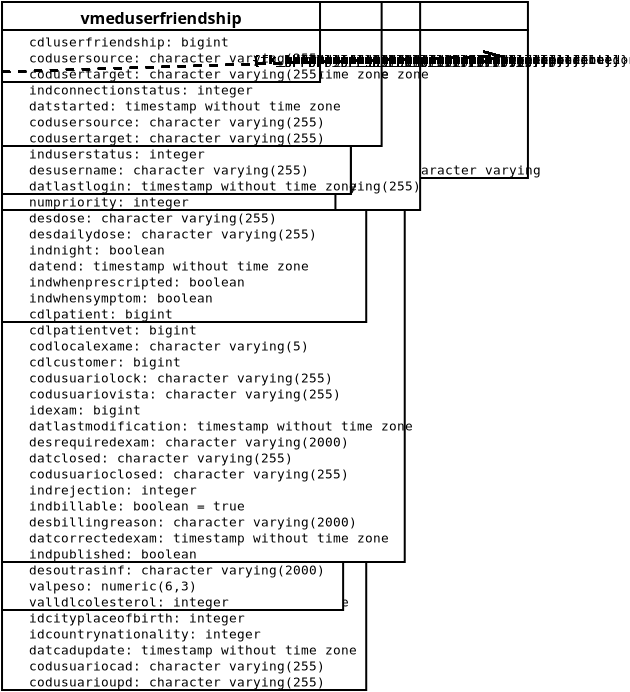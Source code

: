 <?xml version="1.0" encoding="UTF-8"?>
<dia:diagram xmlns:dia="http://www.lysator.liu.se/~alla/dia/">
  <dia:layer name="Background" visible="true">



    <dia:object type="UML - Class" version="0" id="O1">
      <dia:attribute name="obj_pos">
        <dia:point val="0,0"/>
      </dia:attribute>
      <dia:attribute name="obj_bb">
        <dia:rectangle val="-0.05,-0.05;16.4,6.65"/>
      </dia:attribute>
      <dia:attribute name="elem_corner">
        <dia:point val="0,0"/>
      </dia:attribute>
      <dia:attribute name="elem_width">
        <dia:real val="16.35"/>
      </dia:attribute>
      <dia:attribute name="elem_height">
        <dia:real val="6.6"/>
      </dia:attribute>
      <dia:attribute name="name">
        <dia:string>#admauditoria#</dia:string>
      </dia:attribute>

      <dia:attribute name="comment">
        <dia:string>##</dia:string>
      </dia:attribute>
      <dia:attribute name="abstract">
        <dia:boolean val="false"/>
      </dia:attribute>
      <dia:attribute name="suppress_attributes">
        <dia:boolean val="false"/>
      </dia:attribute>
      <dia:attribute name="suppress_operations">
        <dia:boolean val="false"/>
      </dia:attribute>
      <dia:attribute name="visible_attributes">
        <dia:boolean val="true"/>
      </dia:attribute>
      <dia:attribute name="visible_comments">
        <dia:boolean val="true"/>
      </dia:attribute>
      <dia:attribute name="wrap_operations">
        <dia:boolean val="false"/>
      </dia:attribute>
      <dia:attribute name="wrap_after_char">
        <dia:int val="40"/>
      </dia:attribute>
      <dia:attribute name="line_color">
        <dia:color val="#000000"/>
      </dia:attribute>
      <dia:attribute name="fill_color">
        <dia:color val="#ffffff"/>
      </dia:attribute>
      <dia:attribute name="text_color">
        <dia:color val="#000000"/>
      </dia:attribute>
      <dia:attribute name="normal_font">
        <dia:font family="monospace" style="0" name="Courier"/>
      </dia:attribute>
      <dia:attribute name="abstract_font">
        <dia:font family="monospace" style="88" name="Courier"/>
      </dia:attribute>
      <dia:attribute name="polymorphic_font">
        <dia:font family="monospace" style="8" name="Courier"/>
      </dia:attribute>
      <dia:attribute name="classname_font">
        <dia:font family="sans" style="80" name="Helvetica"/>
      </dia:attribute>
      <dia:attribute name="abstract_classname_font">
        <dia:font family="sans" style="88" name="Helvetica"/>
      </dia:attribute>
      <dia:attribute name="comment_font">
        <dia:font family="sans" style="8" name="Helvetica"/>
      </dia:attribute>
      <dia:attribute name="font_height">
        <dia:real val="0.8"/>
      </dia:attribute>
      <dia:attribute name="polymorphic_font_height">
        <dia:real val="0.8"/>
      </dia:attribute>
      <dia:attribute name="abstract_font_height">
        <dia:real val="0.8"/>
      </dia:attribute>
      <dia:attribute name="classname_font_height">
        <dia:real val="1"/>
      </dia:attribute>
      <dia:attribute name="abstract_classname_font_height">
        <dia:real val="1"/>
      </dia:attribute>
      <dia:attribute name="comment_font_height">
        <dia:real val="1"/>
      </dia:attribute>
      <dia:attribute name="attributes">

        <dia:composite type="umlattribute">
          <dia:attribute name="name">
            <dia:string>#  cdlauditoria#</dia:string>
          </dia:attribute>
          <dia:attribute name="type">
            <dia:string>#bigint#</dia:string>
          </dia:attribute>
          <dia:attribute name="value">

            <dia:string/>

          </dia:attribute>
          <dia:attribute name="visibility">
            <dia:enum val="3"/>
          </dia:attribute>
          <dia:attribute name="abstract">
            <dia:boolean val="false"/>
          </dia:attribute>
          <dia:attribute name="class_scope">
            <dia:boolean val="false"/>
          </dia:attribute>
        </dia:composite>

        <dia:composite type="umlattribute">
          <dia:attribute name="name">
            <dia:string>#  codclasse#</dia:string>
          </dia:attribute>
          <dia:attribute name="type">
            <dia:string>#character varying(255)#</dia:string>
          </dia:attribute>
          <dia:attribute name="value">

            <dia:string/>

          </dia:attribute>
          <dia:attribute name="visibility">
            <dia:enum val="3"/>
          </dia:attribute>
          <dia:attribute name="abstract">
            <dia:boolean val="false"/>
          </dia:attribute>
          <dia:attribute name="class_scope">
            <dia:boolean val="false"/>
          </dia:attribute>
        </dia:composite>

        <dia:composite type="umlattribute">
          <dia:attribute name="name">
            <dia:string>#  codregistro#</dia:string>
          </dia:attribute>
          <dia:attribute name="type">
            <dia:string>#character varying(255)#</dia:string>
          </dia:attribute>
          <dia:attribute name="value">

            <dia:string/>

          </dia:attribute>
          <dia:attribute name="visibility">
            <dia:enum val="3"/>
          </dia:attribute>
          <dia:attribute name="abstract">
            <dia:boolean val="false"/>
          </dia:attribute>
          <dia:attribute name="class_scope">
            <dia:boolean val="false"/>
          </dia:attribute>
        </dia:composite>

        <dia:composite type="umlattribute">
          <dia:attribute name="name">
            <dia:string>#  datevento#</dia:string>
          </dia:attribute>
          <dia:attribute name="type">
            <dia:string>#timestamp without time zone#</dia:string>
          </dia:attribute>
          <dia:attribute name="value">

            <dia:string/>

          </dia:attribute>
          <dia:attribute name="visibility">
            <dia:enum val="3"/>
          </dia:attribute>
          <dia:attribute name="abstract">
            <dia:boolean val="false"/>
          </dia:attribute>
          <dia:attribute name="class_scope">
            <dia:boolean val="false"/>
          </dia:attribute>
        </dia:composite>

        <dia:composite type="umlattribute">
          <dia:attribute name="name">
            <dia:string>#  codusuario#</dia:string>
          </dia:attribute>
          <dia:attribute name="type">
            <dia:string>#character varying(255)#</dia:string>
          </dia:attribute>
          <dia:attribute name="value">

            <dia:string/>

          </dia:attribute>
          <dia:attribute name="visibility">
            <dia:enum val="3"/>
          </dia:attribute>
          <dia:attribute name="abstract">
            <dia:boolean val="false"/>
          </dia:attribute>
          <dia:attribute name="class_scope">
            <dia:boolean val="false"/>
          </dia:attribute>
        </dia:composite>

        <dia:composite type="umlattribute">
          <dia:attribute name="name">
            <dia:string>#  desevento#</dia:string>
          </dia:attribute>
          <dia:attribute name="type">
            <dia:string>#character varying(255)#</dia:string>
          </dia:attribute>
          <dia:attribute name="value">

            <dia:string/>

          </dia:attribute>
          <dia:attribute name="visibility">
            <dia:enum val="3"/>
          </dia:attribute>
          <dia:attribute name="abstract">
            <dia:boolean val="false"/>
          </dia:attribute>
          <dia:attribute name="class_scope">
            <dia:boolean val="false"/>
          </dia:attribute>
        </dia:composite>

        <dia:composite type="umlattribute">
          <dia:attribute name="name">
            <dia:string>#  indtipoevento#</dia:string>
          </dia:attribute>
          <dia:attribute name="type">
            <dia:string>#character varying(255)#</dia:string>
          </dia:attribute>
          <dia:attribute name="value">

            <dia:string/>

          </dia:attribute>
          <dia:attribute name="visibility">
            <dia:enum val="3"/>
          </dia:attribute>
          <dia:attribute name="abstract">
            <dia:boolean val="false"/>
          </dia:attribute>
          <dia:attribute name="class_scope">
            <dia:boolean val="false"/>
          </dia:attribute>
        </dia:composite>

      </dia:attribute>

      <dia:attribute name="visible_operations">
        <dia:boolean val="false"/>
      </dia:attribute>
      <dia:attribute name="operations"/>

      <dia:attribute name="template">
        <dia:boolean val="false"/>
      </dia:attribute>
      <dia:attribute name="templates"/>
    </dia:object>

    <dia:object type="UML - Class" version="0" id="O2">
      <dia:attribute name="obj_pos">
        <dia:point val="0,0"/>
      </dia:attribute>
      <dia:attribute name="obj_bb">
        <dia:rectangle val="-0.05,-0.05;16.4,6.65"/>
      </dia:attribute>
      <dia:attribute name="elem_corner">
        <dia:point val="0,0"/>
      </dia:attribute>
      <dia:attribute name="elem_width">
        <dia:real val="16.35"/>
      </dia:attribute>
      <dia:attribute name="elem_height">
        <dia:real val="6.6"/>
      </dia:attribute>
      <dia:attribute name="name">
        <dia:string>#admcustomer#</dia:string>
      </dia:attribute>

      <dia:attribute name="comment">
        <dia:string>##</dia:string>
      </dia:attribute>
      <dia:attribute name="abstract">
        <dia:boolean val="false"/>
      </dia:attribute>
      <dia:attribute name="suppress_attributes">
        <dia:boolean val="false"/>
      </dia:attribute>
      <dia:attribute name="suppress_operations">
        <dia:boolean val="false"/>
      </dia:attribute>
      <dia:attribute name="visible_attributes">
        <dia:boolean val="true"/>
      </dia:attribute>
      <dia:attribute name="visible_comments">
        <dia:boolean val="true"/>
      </dia:attribute>
      <dia:attribute name="wrap_operations">
        <dia:boolean val="false"/>
      </dia:attribute>
      <dia:attribute name="wrap_after_char">
        <dia:int val="40"/>
      </dia:attribute>
      <dia:attribute name="line_color">
        <dia:color val="#000000"/>
      </dia:attribute>
      <dia:attribute name="fill_color">
        <dia:color val="#ffffff"/>
      </dia:attribute>
      <dia:attribute name="text_color">
        <dia:color val="#000000"/>
      </dia:attribute>
      <dia:attribute name="normal_font">
        <dia:font family="monospace" style="0" name="Courier"/>
      </dia:attribute>
      <dia:attribute name="abstract_font">
        <dia:font family="monospace" style="88" name="Courier"/>
      </dia:attribute>
      <dia:attribute name="polymorphic_font">
        <dia:font family="monospace" style="8" name="Courier"/>
      </dia:attribute>
      <dia:attribute name="classname_font">
        <dia:font family="sans" style="80" name="Helvetica"/>
      </dia:attribute>
      <dia:attribute name="abstract_classname_font">
        <dia:font family="sans" style="88" name="Helvetica"/>
      </dia:attribute>
      <dia:attribute name="comment_font">
        <dia:font family="sans" style="8" name="Helvetica"/>
      </dia:attribute>
      <dia:attribute name="font_height">
        <dia:real val="0.8"/>
      </dia:attribute>
      <dia:attribute name="polymorphic_font_height">
        <dia:real val="0.8"/>
      </dia:attribute>
      <dia:attribute name="abstract_font_height">
        <dia:real val="0.8"/>
      </dia:attribute>
      <dia:attribute name="classname_font_height">
        <dia:real val="1"/>
      </dia:attribute>
      <dia:attribute name="abstract_classname_font_height">
        <dia:real val="1"/>
      </dia:attribute>
      <dia:attribute name="comment_font_height">
        <dia:real val="1"/>
      </dia:attribute>
      <dia:attribute name="attributes">

        <dia:composite type="umlattribute">
          <dia:attribute name="name">
            <dia:string>#  cdlcustomer#</dia:string>
          </dia:attribute>
          <dia:attribute name="type">
            <dia:string>#bigint#</dia:string>
          </dia:attribute>
          <dia:attribute name="value">

            <dia:string/>

          </dia:attribute>
          <dia:attribute name="visibility">
            <dia:enum val="3"/>
          </dia:attribute>
          <dia:attribute name="abstract">
            <dia:boolean val="false"/>
          </dia:attribute>
          <dia:attribute name="class_scope">
            <dia:boolean val="false"/>
          </dia:attribute>
        </dia:composite>

        <dia:composite type="umlattribute">
          <dia:attribute name="name">
            <dia:string>#  cdlpessoa#</dia:string>
          </dia:attribute>
          <dia:attribute name="type">
            <dia:string>#bigint#</dia:string>
          </dia:attribute>
          <dia:attribute name="value">

            <dia:string/>

          </dia:attribute>
          <dia:attribute name="visibility">
            <dia:enum val="3"/>
          </dia:attribute>
          <dia:attribute name="abstract">
            <dia:boolean val="false"/>
          </dia:attribute>
          <dia:attribute name="class_scope">
            <dia:boolean val="false"/>
          </dia:attribute>
        </dia:composite>

        <dia:composite type="umlattribute">
          <dia:attribute name="name">
            <dia:string>#  desadditionalinfo#</dia:string>
          </dia:attribute>
          <dia:attribute name="type">
            <dia:string>#character varying(2000)#</dia:string>
          </dia:attribute>
          <dia:attribute name="value">

            <dia:string/>

          </dia:attribute>
          <dia:attribute name="visibility">
            <dia:enum val="3"/>
          </dia:attribute>
          <dia:attribute name="abstract">
            <dia:boolean val="false"/>
          </dia:attribute>
          <dia:attribute name="class_scope">
            <dia:boolean val="false"/>
          </dia:attribute>
        </dia:composite>

      </dia:attribute>

      <dia:attribute name="visible_operations">
        <dia:boolean val="false"/>
      </dia:attribute>
      <dia:attribute name="operations"/>

      <dia:attribute name="template">
        <dia:boolean val="false"/>
      </dia:attribute>
      <dia:attribute name="templates"/>
    </dia:object>

    <dia:object type="UML - Class" version="0" id="O3">
      <dia:attribute name="obj_pos">
        <dia:point val="0,0"/>
      </dia:attribute>
      <dia:attribute name="obj_bb">
        <dia:rectangle val="-0.05,-0.05;16.4,6.65"/>
      </dia:attribute>
      <dia:attribute name="elem_corner">
        <dia:point val="0,0"/>
      </dia:attribute>
      <dia:attribute name="elem_width">
        <dia:real val="16.35"/>
      </dia:attribute>
      <dia:attribute name="elem_height">
        <dia:real val="6.6"/>
      </dia:attribute>
      <dia:attribute name="name">
        <dia:string>#admdomain#</dia:string>
      </dia:attribute>

      <dia:attribute name="comment">
        <dia:string>##</dia:string>
      </dia:attribute>
      <dia:attribute name="abstract">
        <dia:boolean val="false"/>
      </dia:attribute>
      <dia:attribute name="suppress_attributes">
        <dia:boolean val="false"/>
      </dia:attribute>
      <dia:attribute name="suppress_operations">
        <dia:boolean val="false"/>
      </dia:attribute>
      <dia:attribute name="visible_attributes">
        <dia:boolean val="true"/>
      </dia:attribute>
      <dia:attribute name="visible_comments">
        <dia:boolean val="true"/>
      </dia:attribute>
      <dia:attribute name="wrap_operations">
        <dia:boolean val="false"/>
      </dia:attribute>
      <dia:attribute name="wrap_after_char">
        <dia:int val="40"/>
      </dia:attribute>
      <dia:attribute name="line_color">
        <dia:color val="#000000"/>
      </dia:attribute>
      <dia:attribute name="fill_color">
        <dia:color val="#ffffff"/>
      </dia:attribute>
      <dia:attribute name="text_color">
        <dia:color val="#000000"/>
      </dia:attribute>
      <dia:attribute name="normal_font">
        <dia:font family="monospace" style="0" name="Courier"/>
      </dia:attribute>
      <dia:attribute name="abstract_font">
        <dia:font family="monospace" style="88" name="Courier"/>
      </dia:attribute>
      <dia:attribute name="polymorphic_font">
        <dia:font family="monospace" style="8" name="Courier"/>
      </dia:attribute>
      <dia:attribute name="classname_font">
        <dia:font family="sans" style="80" name="Helvetica"/>
      </dia:attribute>
      <dia:attribute name="abstract_classname_font">
        <dia:font family="sans" style="88" name="Helvetica"/>
      </dia:attribute>
      <dia:attribute name="comment_font">
        <dia:font family="sans" style="8" name="Helvetica"/>
      </dia:attribute>
      <dia:attribute name="font_height">
        <dia:real val="0.8"/>
      </dia:attribute>
      <dia:attribute name="polymorphic_font_height">
        <dia:real val="0.8"/>
      </dia:attribute>
      <dia:attribute name="abstract_font_height">
        <dia:real val="0.8"/>
      </dia:attribute>
      <dia:attribute name="classname_font_height">
        <dia:real val="1"/>
      </dia:attribute>
      <dia:attribute name="abstract_classname_font_height">
        <dia:real val="1"/>
      </dia:attribute>
      <dia:attribute name="comment_font_height">
        <dia:real val="1"/>
      </dia:attribute>
      <dia:attribute name="attributes">

        <dia:composite type="umlattribute">
          <dia:attribute name="name">
            <dia:string>#  cdidomain#</dia:string>
          </dia:attribute>
          <dia:attribute name="type">
            <dia:string>#integer#</dia:string>
          </dia:attribute>
          <dia:attribute name="value">

            <dia:string/>

          </dia:attribute>
          <dia:attribute name="visibility">
            <dia:enum val="3"/>
          </dia:attribute>
          <dia:attribute name="abstract">
            <dia:boolean val="false"/>
          </dia:attribute>
          <dia:attribute name="class_scope">
            <dia:boolean val="false"/>
          </dia:attribute>
        </dia:composite>

        <dia:composite type="umlattribute">
          <dia:attribute name="name">
            <dia:string>#  desdomain#</dia:string>
          </dia:attribute>
          <dia:attribute name="type">
            <dia:string>#character varying(2000)#</dia:string>
          </dia:attribute>
          <dia:attribute name="value">

            <dia:string/>

          </dia:attribute>
          <dia:attribute name="visibility">
            <dia:enum val="3"/>
          </dia:attribute>
          <dia:attribute name="abstract">
            <dia:boolean val="false"/>
          </dia:attribute>
          <dia:attribute name="class_scope">
            <dia:boolean val="false"/>
          </dia:attribute>
        </dia:composite>

        <dia:composite type="umlattribute">
          <dia:attribute name="name">
            <dia:string>#  nomdomain#</dia:string>
          </dia:attribute>
          <dia:attribute name="type">
            <dia:string>#character varying(255)#</dia:string>
          </dia:attribute>
          <dia:attribute name="value">

            <dia:string/>

          </dia:attribute>
          <dia:attribute name="visibility">
            <dia:enum val="3"/>
          </dia:attribute>
          <dia:attribute name="abstract">
            <dia:boolean val="false"/>
          </dia:attribute>
          <dia:attribute name="class_scope">
            <dia:boolean val="false"/>
          </dia:attribute>
        </dia:composite>

      </dia:attribute>

      <dia:attribute name="visible_operations">
        <dia:boolean val="false"/>
      </dia:attribute>
      <dia:attribute name="operations"/>

      <dia:attribute name="template">
        <dia:boolean val="false"/>
      </dia:attribute>
      <dia:attribute name="templates"/>
    </dia:object>

    <dia:object type="UML - Class" version="0" id="O4">
      <dia:attribute name="obj_pos">
        <dia:point val="0,0"/>
      </dia:attribute>
      <dia:attribute name="obj_bb">
        <dia:rectangle val="-0.05,-0.05;16.4,6.65"/>
      </dia:attribute>
      <dia:attribute name="elem_corner">
        <dia:point val="0,0"/>
      </dia:attribute>
      <dia:attribute name="elem_width">
        <dia:real val="16.35"/>
      </dia:attribute>
      <dia:attribute name="elem_height">
        <dia:real val="6.6"/>
      </dia:attribute>
      <dia:attribute name="name">
        <dia:string>#admempresa#</dia:string>
      </dia:attribute>

      <dia:attribute name="comment">
        <dia:string>##</dia:string>
      </dia:attribute>
      <dia:attribute name="abstract">
        <dia:boolean val="false"/>
      </dia:attribute>
      <dia:attribute name="suppress_attributes">
        <dia:boolean val="false"/>
      </dia:attribute>
      <dia:attribute name="suppress_operations">
        <dia:boolean val="false"/>
      </dia:attribute>
      <dia:attribute name="visible_attributes">
        <dia:boolean val="true"/>
      </dia:attribute>
      <dia:attribute name="visible_comments">
        <dia:boolean val="true"/>
      </dia:attribute>
      <dia:attribute name="wrap_operations">
        <dia:boolean val="false"/>
      </dia:attribute>
      <dia:attribute name="wrap_after_char">
        <dia:int val="40"/>
      </dia:attribute>
      <dia:attribute name="line_color">
        <dia:color val="#000000"/>
      </dia:attribute>
      <dia:attribute name="fill_color">
        <dia:color val="#ffffff"/>
      </dia:attribute>
      <dia:attribute name="text_color">
        <dia:color val="#000000"/>
      </dia:attribute>
      <dia:attribute name="normal_font">
        <dia:font family="monospace" style="0" name="Courier"/>
      </dia:attribute>
      <dia:attribute name="abstract_font">
        <dia:font family="monospace" style="88" name="Courier"/>
      </dia:attribute>
      <dia:attribute name="polymorphic_font">
        <dia:font family="monospace" style="8" name="Courier"/>
      </dia:attribute>
      <dia:attribute name="classname_font">
        <dia:font family="sans" style="80" name="Helvetica"/>
      </dia:attribute>
      <dia:attribute name="abstract_classname_font">
        <dia:font family="sans" style="88" name="Helvetica"/>
      </dia:attribute>
      <dia:attribute name="comment_font">
        <dia:font family="sans" style="8" name="Helvetica"/>
      </dia:attribute>
      <dia:attribute name="font_height">
        <dia:real val="0.8"/>
      </dia:attribute>
      <dia:attribute name="polymorphic_font_height">
        <dia:real val="0.8"/>
      </dia:attribute>
      <dia:attribute name="abstract_font_height">
        <dia:real val="0.8"/>
      </dia:attribute>
      <dia:attribute name="classname_font_height">
        <dia:real val="1"/>
      </dia:attribute>
      <dia:attribute name="abstract_classname_font_height">
        <dia:real val="1"/>
      </dia:attribute>
      <dia:attribute name="comment_font_height">
        <dia:real val="1"/>
      </dia:attribute>
      <dia:attribute name="attributes">

        <dia:composite type="umlattribute">
          <dia:attribute name="name">
            <dia:string>#  cdlempresa#</dia:string>
          </dia:attribute>
          <dia:attribute name="type">
            <dia:string>#bigint#</dia:string>
          </dia:attribute>
          <dia:attribute name="value">

            <dia:string/>

          </dia:attribute>
          <dia:attribute name="visibility">
            <dia:enum val="3"/>
          </dia:attribute>
          <dia:attribute name="abstract">
            <dia:boolean val="false"/>
          </dia:attribute>
          <dia:attribute name="class_scope">
            <dia:boolean val="false"/>
          </dia:attribute>
        </dia:composite>

        <dia:composite type="umlattribute">
          <dia:attribute name="name">
            <dia:string>#  cdlpessoa#</dia:string>
          </dia:attribute>
          <dia:attribute name="type">
            <dia:string>#bigint#</dia:string>
          </dia:attribute>
          <dia:attribute name="value">

            <dia:string/>

          </dia:attribute>
          <dia:attribute name="visibility">
            <dia:enum val="3"/>
          </dia:attribute>
          <dia:attribute name="abstract">
            <dia:boolean val="false"/>
          </dia:attribute>
          <dia:attribute name="class_scope">
            <dia:boolean val="false"/>
          </dia:attribute>
        </dia:composite>

      </dia:attribute>

      <dia:attribute name="visible_operations">
        <dia:boolean val="false"/>
      </dia:attribute>
      <dia:attribute name="operations"/>

      <dia:attribute name="template">
        <dia:boolean val="false"/>
      </dia:attribute>
      <dia:attribute name="templates"/>
    </dia:object>

    <dia:object type="UML - Class" version="0" id="O5">
      <dia:attribute name="obj_pos">
        <dia:point val="0,0"/>
      </dia:attribute>
      <dia:attribute name="obj_bb">
        <dia:rectangle val="-0.05,-0.05;16.4,6.65"/>
      </dia:attribute>
      <dia:attribute name="elem_corner">
        <dia:point val="0,0"/>
      </dia:attribute>
      <dia:attribute name="elem_width">
        <dia:real val="16.35"/>
      </dia:attribute>
      <dia:attribute name="elem_height">
        <dia:real val="6.6"/>
      </dia:attribute>
      <dia:attribute name="name">
        <dia:string>#admgroup#</dia:string>
      </dia:attribute>

      <dia:attribute name="comment">
        <dia:string>##</dia:string>
      </dia:attribute>
      <dia:attribute name="abstract">
        <dia:boolean val="false"/>
      </dia:attribute>
      <dia:attribute name="suppress_attributes">
        <dia:boolean val="false"/>
      </dia:attribute>
      <dia:attribute name="suppress_operations">
        <dia:boolean val="false"/>
      </dia:attribute>
      <dia:attribute name="visible_attributes">
        <dia:boolean val="true"/>
      </dia:attribute>
      <dia:attribute name="visible_comments">
        <dia:boolean val="true"/>
      </dia:attribute>
      <dia:attribute name="wrap_operations">
        <dia:boolean val="false"/>
      </dia:attribute>
      <dia:attribute name="wrap_after_char">
        <dia:int val="40"/>
      </dia:attribute>
      <dia:attribute name="line_color">
        <dia:color val="#000000"/>
      </dia:attribute>
      <dia:attribute name="fill_color">
        <dia:color val="#ffffff"/>
      </dia:attribute>
      <dia:attribute name="text_color">
        <dia:color val="#000000"/>
      </dia:attribute>
      <dia:attribute name="normal_font">
        <dia:font family="monospace" style="0" name="Courier"/>
      </dia:attribute>
      <dia:attribute name="abstract_font">
        <dia:font family="monospace" style="88" name="Courier"/>
      </dia:attribute>
      <dia:attribute name="polymorphic_font">
        <dia:font family="monospace" style="8" name="Courier"/>
      </dia:attribute>
      <dia:attribute name="classname_font">
        <dia:font family="sans" style="80" name="Helvetica"/>
      </dia:attribute>
      <dia:attribute name="abstract_classname_font">
        <dia:font family="sans" style="88" name="Helvetica"/>
      </dia:attribute>
      <dia:attribute name="comment_font">
        <dia:font family="sans" style="8" name="Helvetica"/>
      </dia:attribute>
      <dia:attribute name="font_height">
        <dia:real val="0.8"/>
      </dia:attribute>
      <dia:attribute name="polymorphic_font_height">
        <dia:real val="0.8"/>
      </dia:attribute>
      <dia:attribute name="abstract_font_height">
        <dia:real val="0.8"/>
      </dia:attribute>
      <dia:attribute name="classname_font_height">
        <dia:real val="1"/>
      </dia:attribute>
      <dia:attribute name="abstract_classname_font_height">
        <dia:real val="1"/>
      </dia:attribute>
      <dia:attribute name="comment_font_height">
        <dia:real val="1"/>
      </dia:attribute>
      <dia:attribute name="attributes">

        <dia:composite type="umlattribute">
          <dia:attribute name="name">
            <dia:string>#  codgroup#</dia:string>
          </dia:attribute>
          <dia:attribute name="type">
            <dia:string>#character varying(16)#</dia:string>
          </dia:attribute>
          <dia:attribute name="value">

            <dia:string/>

          </dia:attribute>
          <dia:attribute name="visibility">
            <dia:enum val="3"/>
          </dia:attribute>
          <dia:attribute name="abstract">
            <dia:boolean val="false"/>
          </dia:attribute>
          <dia:attribute name="class_scope">
            <dia:boolean val="false"/>
          </dia:attribute>
        </dia:composite>

        <dia:composite type="umlattribute">
          <dia:attribute name="name">
            <dia:string>#  desgroup#</dia:string>
          </dia:attribute>
          <dia:attribute name="type">
            <dia:string>#character varying(50)#</dia:string>
          </dia:attribute>
          <dia:attribute name="value">

            <dia:string/>

          </dia:attribute>
          <dia:attribute name="visibility">
            <dia:enum val="3"/>
          </dia:attribute>
          <dia:attribute name="abstract">
            <dia:boolean val="false"/>
          </dia:attribute>
          <dia:attribute name="class_scope">
            <dia:boolean val="false"/>
          </dia:attribute>
        </dia:composite>

      </dia:attribute>

      <dia:attribute name="visible_operations">
        <dia:boolean val="false"/>
      </dia:attribute>
      <dia:attribute name="operations"/>

      <dia:attribute name="template">
        <dia:boolean val="false"/>
      </dia:attribute>
      <dia:attribute name="templates"/>
    </dia:object>

    <dia:object type="UML - Class" version="0" id="O6">
      <dia:attribute name="obj_pos">
        <dia:point val="0,0"/>
      </dia:attribute>
      <dia:attribute name="obj_bb">
        <dia:rectangle val="-0.05,-0.05;16.4,6.65"/>
      </dia:attribute>
      <dia:attribute name="elem_corner">
        <dia:point val="0,0"/>
      </dia:attribute>
      <dia:attribute name="elem_width">
        <dia:real val="16.35"/>
      </dia:attribute>
      <dia:attribute name="elem_height">
        <dia:real val="6.6"/>
      </dia:attribute>
      <dia:attribute name="name">
        <dia:string>#admgroupmenuoption#</dia:string>
      </dia:attribute>

      <dia:attribute name="comment">
        <dia:string>##</dia:string>
      </dia:attribute>
      <dia:attribute name="abstract">
        <dia:boolean val="false"/>
      </dia:attribute>
      <dia:attribute name="suppress_attributes">
        <dia:boolean val="false"/>
      </dia:attribute>
      <dia:attribute name="suppress_operations">
        <dia:boolean val="false"/>
      </dia:attribute>
      <dia:attribute name="visible_attributes">
        <dia:boolean val="true"/>
      </dia:attribute>
      <dia:attribute name="visible_comments">
        <dia:boolean val="true"/>
      </dia:attribute>
      <dia:attribute name="wrap_operations">
        <dia:boolean val="false"/>
      </dia:attribute>
      <dia:attribute name="wrap_after_char">
        <dia:int val="40"/>
      </dia:attribute>
      <dia:attribute name="line_color">
        <dia:color val="#000000"/>
      </dia:attribute>
      <dia:attribute name="fill_color">
        <dia:color val="#ffffff"/>
      </dia:attribute>
      <dia:attribute name="text_color">
        <dia:color val="#000000"/>
      </dia:attribute>
      <dia:attribute name="normal_font">
        <dia:font family="monospace" style="0" name="Courier"/>
      </dia:attribute>
      <dia:attribute name="abstract_font">
        <dia:font family="monospace" style="88" name="Courier"/>
      </dia:attribute>
      <dia:attribute name="polymorphic_font">
        <dia:font family="monospace" style="8" name="Courier"/>
      </dia:attribute>
      <dia:attribute name="classname_font">
        <dia:font family="sans" style="80" name="Helvetica"/>
      </dia:attribute>
      <dia:attribute name="abstract_classname_font">
        <dia:font family="sans" style="88" name="Helvetica"/>
      </dia:attribute>
      <dia:attribute name="comment_font">
        <dia:font family="sans" style="8" name="Helvetica"/>
      </dia:attribute>
      <dia:attribute name="font_height">
        <dia:real val="0.8"/>
      </dia:attribute>
      <dia:attribute name="polymorphic_font_height">
        <dia:real val="0.8"/>
      </dia:attribute>
      <dia:attribute name="abstract_font_height">
        <dia:real val="0.8"/>
      </dia:attribute>
      <dia:attribute name="classname_font_height">
        <dia:real val="1"/>
      </dia:attribute>
      <dia:attribute name="abstract_classname_font_height">
        <dia:real val="1"/>
      </dia:attribute>
      <dia:attribute name="comment_font_height">
        <dia:real val="1"/>
      </dia:attribute>
      <dia:attribute name="attributes">

        <dia:composite type="umlattribute">
          <dia:attribute name="name">
            <dia:string>#  cdlmenuoption#</dia:string>
          </dia:attribute>
          <dia:attribute name="type">
            <dia:string>#bigint#</dia:string>
          </dia:attribute>
          <dia:attribute name="value">

            <dia:string/>

          </dia:attribute>
          <dia:attribute name="visibility">
            <dia:enum val="3"/>
          </dia:attribute>
          <dia:attribute name="abstract">
            <dia:boolean val="false"/>
          </dia:attribute>
          <dia:attribute name="class_scope">
            <dia:boolean val="false"/>
          </dia:attribute>
        </dia:composite>

        <dia:composite type="umlattribute">
          <dia:attribute name="name">
            <dia:string>#  codgroup#</dia:string>
          </dia:attribute>
          <dia:attribute name="type">
            <dia:string>#character varying(16)#</dia:string>
          </dia:attribute>
          <dia:attribute name="value">

            <dia:string/>

          </dia:attribute>
          <dia:attribute name="visibility">
            <dia:enum val="3"/>
          </dia:attribute>
          <dia:attribute name="abstract">
            <dia:boolean val="false"/>
          </dia:attribute>
          <dia:attribute name="class_scope">
            <dia:boolean val="false"/>
          </dia:attribute>
        </dia:composite>

      </dia:attribute>

      <dia:attribute name="visible_operations">
        <dia:boolean val="false"/>
      </dia:attribute>
      <dia:attribute name="operations"/>

      <dia:attribute name="template">
        <dia:boolean val="false"/>
      </dia:attribute>
      <dia:attribute name="templates"/>
    </dia:object>

    <dia:object type="UML - Class" version="0" id="O7">
      <dia:attribute name="obj_pos">
        <dia:point val="0,0"/>
      </dia:attribute>
      <dia:attribute name="obj_bb">
        <dia:rectangle val="-0.05,-0.05;16.4,6.65"/>
      </dia:attribute>
      <dia:attribute name="elem_corner">
        <dia:point val="0,0"/>
      </dia:attribute>
      <dia:attribute name="elem_width">
        <dia:real val="16.35"/>
      </dia:attribute>
      <dia:attribute name="elem_height">
        <dia:real val="6.6"/>
      </dia:attribute>
      <dia:attribute name="name">
        <dia:string>#admlocalatend#</dia:string>
      </dia:attribute>

      <dia:attribute name="comment">
        <dia:string>##</dia:string>
      </dia:attribute>
      <dia:attribute name="abstract">
        <dia:boolean val="false"/>
      </dia:attribute>
      <dia:attribute name="suppress_attributes">
        <dia:boolean val="false"/>
      </dia:attribute>
      <dia:attribute name="suppress_operations">
        <dia:boolean val="false"/>
      </dia:attribute>
      <dia:attribute name="visible_attributes">
        <dia:boolean val="true"/>
      </dia:attribute>
      <dia:attribute name="visible_comments">
        <dia:boolean val="true"/>
      </dia:attribute>
      <dia:attribute name="wrap_operations">
        <dia:boolean val="false"/>
      </dia:attribute>
      <dia:attribute name="wrap_after_char">
        <dia:int val="40"/>
      </dia:attribute>
      <dia:attribute name="line_color">
        <dia:color val="#000000"/>
      </dia:attribute>
      <dia:attribute name="fill_color">
        <dia:color val="#ffffff"/>
      </dia:attribute>
      <dia:attribute name="text_color">
        <dia:color val="#000000"/>
      </dia:attribute>
      <dia:attribute name="normal_font">
        <dia:font family="monospace" style="0" name="Courier"/>
      </dia:attribute>
      <dia:attribute name="abstract_font">
        <dia:font family="monospace" style="88" name="Courier"/>
      </dia:attribute>
      <dia:attribute name="polymorphic_font">
        <dia:font family="monospace" style="8" name="Courier"/>
      </dia:attribute>
      <dia:attribute name="classname_font">
        <dia:font family="sans" style="80" name="Helvetica"/>
      </dia:attribute>
      <dia:attribute name="abstract_classname_font">
        <dia:font family="sans" style="88" name="Helvetica"/>
      </dia:attribute>
      <dia:attribute name="comment_font">
        <dia:font family="sans" style="8" name="Helvetica"/>
      </dia:attribute>
      <dia:attribute name="font_height">
        <dia:real val="0.8"/>
      </dia:attribute>
      <dia:attribute name="polymorphic_font_height">
        <dia:real val="0.8"/>
      </dia:attribute>
      <dia:attribute name="abstract_font_height">
        <dia:real val="0.8"/>
      </dia:attribute>
      <dia:attribute name="classname_font_height">
        <dia:real val="1"/>
      </dia:attribute>
      <dia:attribute name="abstract_classname_font_height">
        <dia:real val="1"/>
      </dia:attribute>
      <dia:attribute name="comment_font_height">
        <dia:real val="1"/>
      </dia:attribute>
      <dia:attribute name="attributes">

        <dia:composite type="umlattribute">
          <dia:attribute name="name">
            <dia:string>#  codlocal#</dia:string>
          </dia:attribute>
          <dia:attribute name="type">
            <dia:string>#character varying(5)#</dia:string>
          </dia:attribute>
          <dia:attribute name="value">

            <dia:string/>

          </dia:attribute>
          <dia:attribute name="visibility">
            <dia:enum val="3"/>
          </dia:attribute>
          <dia:attribute name="abstract">
            <dia:boolean val="false"/>
          </dia:attribute>
          <dia:attribute name="class_scope">
            <dia:boolean val="false"/>
          </dia:attribute>
        </dia:composite>

        <dia:composite type="umlattribute">
          <dia:attribute name="name">
            <dia:string>#  cdlpessoa#</dia:string>
          </dia:attribute>
          <dia:attribute name="type">
            <dia:string>#bigint#</dia:string>
          </dia:attribute>
          <dia:attribute name="value">

            <dia:string/>

          </dia:attribute>
          <dia:attribute name="visibility">
            <dia:enum val="3"/>
          </dia:attribute>
          <dia:attribute name="abstract">
            <dia:boolean val="false"/>
          </dia:attribute>
          <dia:attribute name="class_scope">
            <dia:boolean val="false"/>
          </dia:attribute>
        </dia:composite>

        <dia:composite type="umlattribute">
          <dia:attribute name="name">
            <dia:string>#  cdlcustomer#</dia:string>
          </dia:attribute>
          <dia:attribute name="type">
            <dia:string>#bigint#</dia:string>
          </dia:attribute>
          <dia:attribute name="value">

            <dia:string/>

          </dia:attribute>
          <dia:attribute name="visibility">
            <dia:enum val="3"/>
          </dia:attribute>
          <dia:attribute name="abstract">
            <dia:boolean val="false"/>
          </dia:attribute>
          <dia:attribute name="class_scope">
            <dia:boolean val="false"/>
          </dia:attribute>
        </dia:composite>

      </dia:attribute>

      <dia:attribute name="visible_operations">
        <dia:boolean val="false"/>
      </dia:attribute>
      <dia:attribute name="operations"/>

      <dia:attribute name="template">
        <dia:boolean val="false"/>
      </dia:attribute>
      <dia:attribute name="templates"/>
    </dia:object>

    <dia:object type="UML - Class" version="0" id="O8">
      <dia:attribute name="obj_pos">
        <dia:point val="0,0"/>
      </dia:attribute>
      <dia:attribute name="obj_bb">
        <dia:rectangle val="-0.05,-0.05;16.4,6.65"/>
      </dia:attribute>
      <dia:attribute name="elem_corner">
        <dia:point val="0,0"/>
      </dia:attribute>
      <dia:attribute name="elem_width">
        <dia:real val="16.35"/>
      </dia:attribute>
      <dia:attribute name="elem_height">
        <dia:real val="6.6"/>
      </dia:attribute>
      <dia:attribute name="name">
        <dia:string>#admmenuoption#</dia:string>
      </dia:attribute>

      <dia:attribute name="comment">
        <dia:string>##</dia:string>
      </dia:attribute>
      <dia:attribute name="abstract">
        <dia:boolean val="false"/>
      </dia:attribute>
      <dia:attribute name="suppress_attributes">
        <dia:boolean val="false"/>
      </dia:attribute>
      <dia:attribute name="suppress_operations">
        <dia:boolean val="false"/>
      </dia:attribute>
      <dia:attribute name="visible_attributes">
        <dia:boolean val="true"/>
      </dia:attribute>
      <dia:attribute name="visible_comments">
        <dia:boolean val="true"/>
      </dia:attribute>
      <dia:attribute name="wrap_operations">
        <dia:boolean val="false"/>
      </dia:attribute>
      <dia:attribute name="wrap_after_char">
        <dia:int val="40"/>
      </dia:attribute>
      <dia:attribute name="line_color">
        <dia:color val="#000000"/>
      </dia:attribute>
      <dia:attribute name="fill_color">
        <dia:color val="#ffffff"/>
      </dia:attribute>
      <dia:attribute name="text_color">
        <dia:color val="#000000"/>
      </dia:attribute>
      <dia:attribute name="normal_font">
        <dia:font family="monospace" style="0" name="Courier"/>
      </dia:attribute>
      <dia:attribute name="abstract_font">
        <dia:font family="monospace" style="88" name="Courier"/>
      </dia:attribute>
      <dia:attribute name="polymorphic_font">
        <dia:font family="monospace" style="8" name="Courier"/>
      </dia:attribute>
      <dia:attribute name="classname_font">
        <dia:font family="sans" style="80" name="Helvetica"/>
      </dia:attribute>
      <dia:attribute name="abstract_classname_font">
        <dia:font family="sans" style="88" name="Helvetica"/>
      </dia:attribute>
      <dia:attribute name="comment_font">
        <dia:font family="sans" style="8" name="Helvetica"/>
      </dia:attribute>
      <dia:attribute name="font_height">
        <dia:real val="0.8"/>
      </dia:attribute>
      <dia:attribute name="polymorphic_font_height">
        <dia:real val="0.8"/>
      </dia:attribute>
      <dia:attribute name="abstract_font_height">
        <dia:real val="0.8"/>
      </dia:attribute>
      <dia:attribute name="classname_font_height">
        <dia:real val="1"/>
      </dia:attribute>
      <dia:attribute name="abstract_classname_font_height">
        <dia:real val="1"/>
      </dia:attribute>
      <dia:attribute name="comment_font_height">
        <dia:real val="1"/>
      </dia:attribute>
      <dia:attribute name="attributes">

        <dia:composite type="umlattribute">
          <dia:attribute name="name">
            <dia:string>#  cdlmenuoption#</dia:string>
          </dia:attribute>
          <dia:attribute name="type">
            <dia:string>#bigint#</dia:string>
          </dia:attribute>
          <dia:attribute name="value">

            <dia:string/>

          </dia:attribute>
          <dia:attribute name="visibility">
            <dia:enum val="3"/>
          </dia:attribute>
          <dia:attribute name="abstract">
            <dia:boolean val="false"/>
          </dia:attribute>
          <dia:attribute name="class_scope">
            <dia:boolean val="false"/>
          </dia:attribute>
        </dia:composite>

        <dia:composite type="umlattribute">
          <dia:attribute name="name">
            <dia:string>#  desmenuoption#</dia:string>
          </dia:attribute>
          <dia:attribute name="type">
            <dia:string>#character varying(40)#</dia:string>
          </dia:attribute>
          <dia:attribute name="value">

            <dia:string/>

          </dia:attribute>
          <dia:attribute name="visibility">
            <dia:enum val="3"/>
          </dia:attribute>
          <dia:attribute name="abstract">
            <dia:boolean val="false"/>
          </dia:attribute>
          <dia:attribute name="class_scope">
            <dia:boolean val="false"/>
          </dia:attribute>
        </dia:composite>

        <dia:composite type="umlattribute">
          <dia:attribute name="name">
            <dia:string>#  nummenusequence#</dia:string>
          </dia:attribute>
          <dia:attribute name="type">
            <dia:string>#integer#</dia:string>
          </dia:attribute>
          <dia:attribute name="value">

            <dia:string/>

          </dia:attribute>
          <dia:attribute name="visibility">
            <dia:enum val="3"/>
          </dia:attribute>
          <dia:attribute name="abstract">
            <dia:boolean val="false"/>
          </dia:attribute>
          <dia:attribute name="class_scope">
            <dia:boolean val="false"/>
          </dia:attribute>
        </dia:composite>

        <dia:composite type="umlattribute">
          <dia:attribute name="name">
            <dia:string>#  indtype#</dia:string>
          </dia:attribute>
          <dia:attribute name="type">
            <dia:string>#integer#</dia:string>
          </dia:attribute>
          <dia:attribute name="value">

            <dia:string/>

          </dia:attribute>
          <dia:attribute name="visibility">
            <dia:enum val="3"/>
          </dia:attribute>
          <dia:attribute name="abstract">
            <dia:boolean val="false"/>
          </dia:attribute>
          <dia:attribute name="class_scope">
            <dia:boolean val="false"/>
          </dia:attribute>
        </dia:composite>

        <dia:composite type="umlattribute">
          <dia:attribute name="name">
            <dia:string>#  desparameters#</dia:string>
          </dia:attribute>
          <dia:attribute name="type">
            <dia:string>#character varying(255)#</dia:string>
          </dia:attribute>
          <dia:attribute name="value">

            <dia:string/>

          </dia:attribute>
          <dia:attribute name="visibility">
            <dia:enum val="3"/>
          </dia:attribute>
          <dia:attribute name="abstract">
            <dia:boolean val="false"/>
          </dia:attribute>
          <dia:attribute name="class_scope">
            <dia:boolean val="false"/>
          </dia:attribute>
        </dia:composite>

        <dia:composite type="umlattribute">
          <dia:attribute name="name">
            <dia:string>#  numconstantid#</dia:string>
          </dia:attribute>
          <dia:attribute name="type">
            <dia:string>#integer#</dia:string>
          </dia:attribute>
          <dia:attribute name="value">

            <dia:string/>

          </dia:attribute>
          <dia:attribute name="visibility">
            <dia:enum val="3"/>
          </dia:attribute>
          <dia:attribute name="abstract">
            <dia:boolean val="false"/>
          </dia:attribute>
          <dia:attribute name="class_scope">
            <dia:boolean val="false"/>
          </dia:attribute>
        </dia:composite>

        <dia:composite type="umlattribute">
          <dia:attribute name="name">
            <dia:string>#  cdlparent#</dia:string>
          </dia:attribute>
          <dia:attribute name="type">
            <dia:string>#bigint#</dia:string>
          </dia:attribute>
          <dia:attribute name="value">

            <dia:string/>

          </dia:attribute>
          <dia:attribute name="visibility">
            <dia:enum val="3"/>
          </dia:attribute>
          <dia:attribute name="abstract">
            <dia:boolean val="false"/>
          </dia:attribute>
          <dia:attribute name="class_scope">
            <dia:boolean val="false"/>
          </dia:attribute>
        </dia:composite>

        <dia:composite type="umlattribute">
          <dia:attribute name="name">
            <dia:string>#  codprogram#</dia:string>
          </dia:attribute>
          <dia:attribute name="type">
            <dia:string>#character varying(40)#</dia:string>
          </dia:attribute>
          <dia:attribute name="value">

            <dia:string/>

          </dia:attribute>
          <dia:attribute name="visibility">
            <dia:enum val="3"/>
          </dia:attribute>
          <dia:attribute name="abstract">
            <dia:boolean val="false"/>
          </dia:attribute>
          <dia:attribute name="class_scope">
            <dia:boolean val="false"/>
          </dia:attribute>
        </dia:composite>

      </dia:attribute>

      <dia:attribute name="visible_operations">
        <dia:boolean val="false"/>
      </dia:attribute>
      <dia:attribute name="operations"/>

      <dia:attribute name="template">
        <dia:boolean val="false"/>
      </dia:attribute>
      <dia:attribute name="templates"/>
    </dia:object>

    <dia:object type="UML - Class" version="0" id="O9">
      <dia:attribute name="obj_pos">
        <dia:point val="0,0"/>
      </dia:attribute>
      <dia:attribute name="obj_bb">
        <dia:rectangle val="-0.05,-0.05;16.4,6.65"/>
      </dia:attribute>
      <dia:attribute name="elem_corner">
        <dia:point val="0,0"/>
      </dia:attribute>
      <dia:attribute name="elem_width">
        <dia:real val="16.35"/>
      </dia:attribute>
      <dia:attribute name="elem_height">
        <dia:real val="6.6"/>
      </dia:attribute>
      <dia:attribute name="name">
        <dia:string>#admparametro#</dia:string>
      </dia:attribute>

      <dia:attribute name="comment">
        <dia:string>##</dia:string>
      </dia:attribute>
      <dia:attribute name="abstract">
        <dia:boolean val="false"/>
      </dia:attribute>
      <dia:attribute name="suppress_attributes">
        <dia:boolean val="false"/>
      </dia:attribute>
      <dia:attribute name="suppress_operations">
        <dia:boolean val="false"/>
      </dia:attribute>
      <dia:attribute name="visible_attributes">
        <dia:boolean val="true"/>
      </dia:attribute>
      <dia:attribute name="visible_comments">
        <dia:boolean val="true"/>
      </dia:attribute>
      <dia:attribute name="wrap_operations">
        <dia:boolean val="false"/>
      </dia:attribute>
      <dia:attribute name="wrap_after_char">
        <dia:int val="40"/>
      </dia:attribute>
      <dia:attribute name="line_color">
        <dia:color val="#000000"/>
      </dia:attribute>
      <dia:attribute name="fill_color">
        <dia:color val="#ffffff"/>
      </dia:attribute>
      <dia:attribute name="text_color">
        <dia:color val="#000000"/>
      </dia:attribute>
      <dia:attribute name="normal_font">
        <dia:font family="monospace" style="0" name="Courier"/>
      </dia:attribute>
      <dia:attribute name="abstract_font">
        <dia:font family="monospace" style="88" name="Courier"/>
      </dia:attribute>
      <dia:attribute name="polymorphic_font">
        <dia:font family="monospace" style="8" name="Courier"/>
      </dia:attribute>
      <dia:attribute name="classname_font">
        <dia:font family="sans" style="80" name="Helvetica"/>
      </dia:attribute>
      <dia:attribute name="abstract_classname_font">
        <dia:font family="sans" style="88" name="Helvetica"/>
      </dia:attribute>
      <dia:attribute name="comment_font">
        <dia:font family="sans" style="8" name="Helvetica"/>
      </dia:attribute>
      <dia:attribute name="font_height">
        <dia:real val="0.8"/>
      </dia:attribute>
      <dia:attribute name="polymorphic_font_height">
        <dia:real val="0.8"/>
      </dia:attribute>
      <dia:attribute name="abstract_font_height">
        <dia:real val="0.8"/>
      </dia:attribute>
      <dia:attribute name="classname_font_height">
        <dia:real val="1"/>
      </dia:attribute>
      <dia:attribute name="abstract_classname_font_height">
        <dia:real val="1"/>
      </dia:attribute>
      <dia:attribute name="comment_font_height">
        <dia:real val="1"/>
      </dia:attribute>
      <dia:attribute name="attributes">

        <dia:composite type="umlattribute">
          <dia:attribute name="name">
            <dia:string>#  nomparametro#</dia:string>
          </dia:attribute>
          <dia:attribute name="type">
            <dia:string>#character varying(40)#</dia:string>
          </dia:attribute>
          <dia:attribute name="value">

            <dia:string/>

          </dia:attribute>
          <dia:attribute name="visibility">
            <dia:enum val="3"/>
          </dia:attribute>
          <dia:attribute name="abstract">
            <dia:boolean val="false"/>
          </dia:attribute>
          <dia:attribute name="class_scope">
            <dia:boolean val="false"/>
          </dia:attribute>
        </dia:composite>

        <dia:composite type="umlattribute">
          <dia:attribute name="name">
            <dia:string>#  desparam#</dia:string>
          </dia:attribute>
          <dia:attribute name="type">
            <dia:string>#character varying(2000)#</dia:string>
          </dia:attribute>
          <dia:attribute name="value">

            <dia:string/>

          </dia:attribute>
          <dia:attribute name="visibility">
            <dia:enum val="3"/>
          </dia:attribute>
          <dia:attribute name="abstract">
            <dia:boolean val="false"/>
          </dia:attribute>
          <dia:attribute name="class_scope">
            <dia:boolean val="false"/>
          </dia:attribute>
        </dia:composite>

        <dia:composite type="umlattribute">
          <dia:attribute name="name">
            <dia:string>#  valparam#</dia:string>
          </dia:attribute>
          <dia:attribute name="type">
            <dia:string>#character varying(500)#</dia:string>
          </dia:attribute>
          <dia:attribute name="value">

            <dia:string/>

          </dia:attribute>
          <dia:attribute name="visibility">
            <dia:enum val="3"/>
          </dia:attribute>
          <dia:attribute name="abstract">
            <dia:boolean val="false"/>
          </dia:attribute>
          <dia:attribute name="class_scope">
            <dia:boolean val="false"/>
          </dia:attribute>
        </dia:composite>

      </dia:attribute>

      <dia:attribute name="visible_operations">
        <dia:boolean val="false"/>
      </dia:attribute>
      <dia:attribute name="operations"/>

      <dia:attribute name="template">
        <dia:boolean val="false"/>
      </dia:attribute>
      <dia:attribute name="templates"/>
    </dia:object>

    <dia:object type="UML - Class" version="0" id="O10">
      <dia:attribute name="obj_pos">
        <dia:point val="0,0"/>
      </dia:attribute>
      <dia:attribute name="obj_bb">
        <dia:rectangle val="-0.05,-0.05;16.4,6.65"/>
      </dia:attribute>
      <dia:attribute name="elem_corner">
        <dia:point val="0,0"/>
      </dia:attribute>
      <dia:attribute name="elem_width">
        <dia:real val="16.35"/>
      </dia:attribute>
      <dia:attribute name="elem_height">
        <dia:real val="6.6"/>
      </dia:attribute>
      <dia:attribute name="name">
        <dia:string>#admprogram#</dia:string>
      </dia:attribute>

      <dia:attribute name="comment">
        <dia:string>##</dia:string>
      </dia:attribute>
      <dia:attribute name="abstract">
        <dia:boolean val="false"/>
      </dia:attribute>
      <dia:attribute name="suppress_attributes">
        <dia:boolean val="false"/>
      </dia:attribute>
      <dia:attribute name="suppress_operations">
        <dia:boolean val="false"/>
      </dia:attribute>
      <dia:attribute name="visible_attributes">
        <dia:boolean val="true"/>
      </dia:attribute>
      <dia:attribute name="visible_comments">
        <dia:boolean val="true"/>
      </dia:attribute>
      <dia:attribute name="wrap_operations">
        <dia:boolean val="false"/>
      </dia:attribute>
      <dia:attribute name="wrap_after_char">
        <dia:int val="40"/>
      </dia:attribute>
      <dia:attribute name="line_color">
        <dia:color val="#000000"/>
      </dia:attribute>
      <dia:attribute name="fill_color">
        <dia:color val="#ffffff"/>
      </dia:attribute>
      <dia:attribute name="text_color">
        <dia:color val="#000000"/>
      </dia:attribute>
      <dia:attribute name="normal_font">
        <dia:font family="monospace" style="0" name="Courier"/>
      </dia:attribute>
      <dia:attribute name="abstract_font">
        <dia:font family="monospace" style="88" name="Courier"/>
      </dia:attribute>
      <dia:attribute name="polymorphic_font">
        <dia:font family="monospace" style="8" name="Courier"/>
      </dia:attribute>
      <dia:attribute name="classname_font">
        <dia:font family="sans" style="80" name="Helvetica"/>
      </dia:attribute>
      <dia:attribute name="abstract_classname_font">
        <dia:font family="sans" style="88" name="Helvetica"/>
      </dia:attribute>
      <dia:attribute name="comment_font">
        <dia:font family="sans" style="8" name="Helvetica"/>
      </dia:attribute>
      <dia:attribute name="font_height">
        <dia:real val="0.8"/>
      </dia:attribute>
      <dia:attribute name="polymorphic_font_height">
        <dia:real val="0.8"/>
      </dia:attribute>
      <dia:attribute name="abstract_font_height">
        <dia:real val="0.8"/>
      </dia:attribute>
      <dia:attribute name="classname_font_height">
        <dia:real val="1"/>
      </dia:attribute>
      <dia:attribute name="abstract_classname_font_height">
        <dia:real val="1"/>
      </dia:attribute>
      <dia:attribute name="comment_font_height">
        <dia:real val="1"/>
      </dia:attribute>
      <dia:attribute name="attributes">

        <dia:composite type="umlattribute">
          <dia:attribute name="name">
            <dia:string>#  codprogram#</dia:string>
          </dia:attribute>
          <dia:attribute name="type">
            <dia:string>#character varying(40)#</dia:string>
          </dia:attribute>
          <dia:attribute name="value">

            <dia:string/>

          </dia:attribute>
          <dia:attribute name="visibility">
            <dia:enum val="3"/>
          </dia:attribute>
          <dia:attribute name="abstract">
            <dia:boolean val="false"/>
          </dia:attribute>
          <dia:attribute name="class_scope">
            <dia:boolean val="false"/>
          </dia:attribute>
        </dia:composite>

        <dia:composite type="umlattribute">
          <dia:attribute name="name">
            <dia:string>#  desprogram#</dia:string>
          </dia:attribute>
          <dia:attribute name="type">
            <dia:string>#character varying(50)#</dia:string>
          </dia:attribute>
          <dia:attribute name="value">

            <dia:string/>

          </dia:attribute>
          <dia:attribute name="visibility">
            <dia:enum val="3"/>
          </dia:attribute>
          <dia:attribute name="abstract">
            <dia:boolean val="false"/>
          </dia:attribute>
          <dia:attribute name="class_scope">
            <dia:boolean val="false"/>
          </dia:attribute>
        </dia:composite>

        <dia:composite type="umlattribute">
          <dia:attribute name="name">
            <dia:string>#  codfolder#</dia:string>
          </dia:attribute>
          <dia:attribute name="type">
            <dia:string>#character varying(40)#</dia:string>
          </dia:attribute>
          <dia:attribute name="value">

            <dia:string/>

          </dia:attribute>
          <dia:attribute name="visibility">
            <dia:enum val="3"/>
          </dia:attribute>
          <dia:attribute name="abstract">
            <dia:boolean val="false"/>
          </dia:attribute>
          <dia:attribute name="class_scope">
            <dia:boolean val="false"/>
          </dia:attribute>
        </dia:composite>

      </dia:attribute>

      <dia:attribute name="visible_operations">
        <dia:boolean val="false"/>
      </dia:attribute>
      <dia:attribute name="operations"/>

      <dia:attribute name="template">
        <dia:boolean val="false"/>
      </dia:attribute>
      <dia:attribute name="templates"/>
    </dia:object>

    <dia:object type="UML - Class" version="0" id="O11">
      <dia:attribute name="obj_pos">
        <dia:point val="0,0"/>
      </dia:attribute>
      <dia:attribute name="obj_bb">
        <dia:rectangle val="-0.05,-0.05;16.4,6.65"/>
      </dia:attribute>
      <dia:attribute name="elem_corner">
        <dia:point val="0,0"/>
      </dia:attribute>
      <dia:attribute name="elem_width">
        <dia:real val="16.35"/>
      </dia:attribute>
      <dia:attribute name="elem_height">
        <dia:real val="6.6"/>
      </dia:attribute>
      <dia:attribute name="name">
        <dia:string>#admsequencia#</dia:string>
      </dia:attribute>

      <dia:attribute name="comment">
        <dia:string>##</dia:string>
      </dia:attribute>
      <dia:attribute name="abstract">
        <dia:boolean val="false"/>
      </dia:attribute>
      <dia:attribute name="suppress_attributes">
        <dia:boolean val="false"/>
      </dia:attribute>
      <dia:attribute name="suppress_operations">
        <dia:boolean val="false"/>
      </dia:attribute>
      <dia:attribute name="visible_attributes">
        <dia:boolean val="true"/>
      </dia:attribute>
      <dia:attribute name="visible_comments">
        <dia:boolean val="true"/>
      </dia:attribute>
      <dia:attribute name="wrap_operations">
        <dia:boolean val="false"/>
      </dia:attribute>
      <dia:attribute name="wrap_after_char">
        <dia:int val="40"/>
      </dia:attribute>
      <dia:attribute name="line_color">
        <dia:color val="#000000"/>
      </dia:attribute>
      <dia:attribute name="fill_color">
        <dia:color val="#ffffff"/>
      </dia:attribute>
      <dia:attribute name="text_color">
        <dia:color val="#000000"/>
      </dia:attribute>
      <dia:attribute name="normal_font">
        <dia:font family="monospace" style="0" name="Courier"/>
      </dia:attribute>
      <dia:attribute name="abstract_font">
        <dia:font family="monospace" style="88" name="Courier"/>
      </dia:attribute>
      <dia:attribute name="polymorphic_font">
        <dia:font family="monospace" style="8" name="Courier"/>
      </dia:attribute>
      <dia:attribute name="classname_font">
        <dia:font family="sans" style="80" name="Helvetica"/>
      </dia:attribute>
      <dia:attribute name="abstract_classname_font">
        <dia:font family="sans" style="88" name="Helvetica"/>
      </dia:attribute>
      <dia:attribute name="comment_font">
        <dia:font family="sans" style="8" name="Helvetica"/>
      </dia:attribute>
      <dia:attribute name="font_height">
        <dia:real val="0.8"/>
      </dia:attribute>
      <dia:attribute name="polymorphic_font_height">
        <dia:real val="0.8"/>
      </dia:attribute>
      <dia:attribute name="abstract_font_height">
        <dia:real val="0.8"/>
      </dia:attribute>
      <dia:attribute name="classname_font_height">
        <dia:real val="1"/>
      </dia:attribute>
      <dia:attribute name="abstract_classname_font_height">
        <dia:real val="1"/>
      </dia:attribute>
      <dia:attribute name="comment_font_height">
        <dia:real val="1"/>
      </dia:attribute>
      <dia:attribute name="attributes">

        <dia:composite type="umlattribute">
          <dia:attribute name="name">
            <dia:string>#  codsequencia#</dia:string>
          </dia:attribute>
          <dia:attribute name="type">
            <dia:string>#character varying(50)#</dia:string>
          </dia:attribute>
          <dia:attribute name="value">

            <dia:string/>

          </dia:attribute>
          <dia:attribute name="visibility">
            <dia:enum val="3"/>
          </dia:attribute>
          <dia:attribute name="abstract">
            <dia:boolean val="false"/>
          </dia:attribute>
          <dia:attribute name="class_scope">
            <dia:boolean val="false"/>
          </dia:attribute>
        </dia:composite>

        <dia:composite type="umlattribute">
          <dia:attribute name="name">
            <dia:string>#  valsequencia#</dia:string>
          </dia:attribute>
          <dia:attribute name="type">
            <dia:string>#numeric(38,0)#</dia:string>
          </dia:attribute>
          <dia:attribute name="value">

            <dia:string/>

          </dia:attribute>
          <dia:attribute name="visibility">
            <dia:enum val="3"/>
          </dia:attribute>
          <dia:attribute name="abstract">
            <dia:boolean val="false"/>
          </dia:attribute>
          <dia:attribute name="class_scope">
            <dia:boolean val="false"/>
          </dia:attribute>
        </dia:composite>

      </dia:attribute>

      <dia:attribute name="visible_operations">
        <dia:boolean val="false"/>
      </dia:attribute>
      <dia:attribute name="operations"/>

      <dia:attribute name="template">
        <dia:boolean val="false"/>
      </dia:attribute>
      <dia:attribute name="templates"/>
    </dia:object>

    <dia:object type="UML - Class" version="0" id="O12">
      <dia:attribute name="obj_pos">
        <dia:point val="0,0"/>
      </dia:attribute>
      <dia:attribute name="obj_bb">
        <dia:rectangle val="-0.05,-0.05;16.4,6.65"/>
      </dia:attribute>
      <dia:attribute name="elem_corner">
        <dia:point val="0,0"/>
      </dia:attribute>
      <dia:attribute name="elem_width">
        <dia:real val="16.35"/>
      </dia:attribute>
      <dia:attribute name="elem_height">
        <dia:real val="6.6"/>
      </dia:attribute>
      <dia:attribute name="name">
        <dia:string>#admusuario#</dia:string>
      </dia:attribute>

      <dia:attribute name="comment">
        <dia:string>##</dia:string>
      </dia:attribute>
      <dia:attribute name="abstract">
        <dia:boolean val="false"/>
      </dia:attribute>
      <dia:attribute name="suppress_attributes">
        <dia:boolean val="false"/>
      </dia:attribute>
      <dia:attribute name="suppress_operations">
        <dia:boolean val="false"/>
      </dia:attribute>
      <dia:attribute name="visible_attributes">
        <dia:boolean val="true"/>
      </dia:attribute>
      <dia:attribute name="visible_comments">
        <dia:boolean val="true"/>
      </dia:attribute>
      <dia:attribute name="wrap_operations">
        <dia:boolean val="false"/>
      </dia:attribute>
      <dia:attribute name="wrap_after_char">
        <dia:int val="40"/>
      </dia:attribute>
      <dia:attribute name="line_color">
        <dia:color val="#000000"/>
      </dia:attribute>
      <dia:attribute name="fill_color">
        <dia:color val="#ffffff"/>
      </dia:attribute>
      <dia:attribute name="text_color">
        <dia:color val="#000000"/>
      </dia:attribute>
      <dia:attribute name="normal_font">
        <dia:font family="monospace" style="0" name="Courier"/>
      </dia:attribute>
      <dia:attribute name="abstract_font">
        <dia:font family="monospace" style="88" name="Courier"/>
      </dia:attribute>
      <dia:attribute name="polymorphic_font">
        <dia:font family="monospace" style="8" name="Courier"/>
      </dia:attribute>
      <dia:attribute name="classname_font">
        <dia:font family="sans" style="80" name="Helvetica"/>
      </dia:attribute>
      <dia:attribute name="abstract_classname_font">
        <dia:font family="sans" style="88" name="Helvetica"/>
      </dia:attribute>
      <dia:attribute name="comment_font">
        <dia:font family="sans" style="8" name="Helvetica"/>
      </dia:attribute>
      <dia:attribute name="font_height">
        <dia:real val="0.8"/>
      </dia:attribute>
      <dia:attribute name="polymorphic_font_height">
        <dia:real val="0.8"/>
      </dia:attribute>
      <dia:attribute name="abstract_font_height">
        <dia:real val="0.8"/>
      </dia:attribute>
      <dia:attribute name="classname_font_height">
        <dia:real val="1"/>
      </dia:attribute>
      <dia:attribute name="abstract_classname_font_height">
        <dia:real val="1"/>
      </dia:attribute>
      <dia:attribute name="comment_font_height">
        <dia:real val="1"/>
      </dia:attribute>
      <dia:attribute name="attributes">

        <dia:composite type="umlattribute">
          <dia:attribute name="name">
            <dia:string>#  codusuario#</dia:string>
          </dia:attribute>
          <dia:attribute name="type">
            <dia:string>#character varying(255)#</dia:string>
          </dia:attribute>
          <dia:attribute name="value">

            <dia:string/>

          </dia:attribute>
          <dia:attribute name="visibility">
            <dia:enum val="3"/>
          </dia:attribute>
          <dia:attribute name="abstract">
            <dia:boolean val="false"/>
          </dia:attribute>
          <dia:attribute name="class_scope">
            <dia:boolean val="false"/>
          </dia:attribute>
        </dia:composite>

        <dia:composite type="umlattribute">
          <dia:attribute name="name">
            <dia:string>#  dessenha#</dia:string>
          </dia:attribute>
          <dia:attribute name="type">
            <dia:string>#character varying(255)#</dia:string>
          </dia:attribute>
          <dia:attribute name="value">

            <dia:string/>

          </dia:attribute>
          <dia:attribute name="visibility">
            <dia:enum val="3"/>
          </dia:attribute>
          <dia:attribute name="abstract">
            <dia:boolean val="false"/>
          </dia:attribute>
          <dia:attribute name="class_scope">
            <dia:boolean val="false"/>
          </dia:attribute>
        </dia:composite>

        <dia:composite type="umlattribute">
          <dia:attribute name="name">
            <dia:string>#  dessenhatemp#</dia:string>
          </dia:attribute>
          <dia:attribute name="type">
            <dia:string>#character varying(50)#</dia:string>
          </dia:attribute>
          <dia:attribute name="value">

            <dia:string/>

          </dia:attribute>
          <dia:attribute name="visibility">
            <dia:enum val="3"/>
          </dia:attribute>
          <dia:attribute name="abstract">
            <dia:boolean val="false"/>
          </dia:attribute>
          <dia:attribute name="class_scope">
            <dia:boolean val="false"/>
          </dia:attribute>
        </dia:composite>

        <dia:composite type="umlattribute">
          <dia:attribute name="name">
            <dia:string>#  indtype#</dia:string>
          </dia:attribute>
          <dia:attribute name="type">
            <dia:string>#integer#</dia:string>
          </dia:attribute>
          <dia:attribute name="value">

            <dia:string/>

          </dia:attribute>
          <dia:attribute name="visibility">
            <dia:enum val="3"/>
          </dia:attribute>
          <dia:attribute name="abstract">
            <dia:boolean val="false"/>
          </dia:attribute>
          <dia:attribute name="class_scope">
            <dia:boolean val="false"/>
          </dia:attribute>
        </dia:composite>

        <dia:composite type="umlattribute">
          <dia:attribute name="name">
            <dia:string>#  indativo#</dia:string>
          </dia:attribute>
          <dia:attribute name="type">
            <dia:string>#character varying(255)#</dia:string>
          </dia:attribute>
          <dia:attribute name="value">

            <dia:string/>

          </dia:attribute>
          <dia:attribute name="visibility">
            <dia:enum val="3"/>
          </dia:attribute>
          <dia:attribute name="abstract">
            <dia:boolean val="false"/>
          </dia:attribute>
          <dia:attribute name="class_scope">
            <dia:boolean val="false"/>
          </dia:attribute>
        </dia:composite>

        <dia:composite type="umlattribute">
          <dia:attribute name="name">
            <dia:string>#  codlocal#</dia:string>
          </dia:attribute>
          <dia:attribute name="type">
            <dia:string>#character varying(5)#</dia:string>
          </dia:attribute>
          <dia:attribute name="value">

            <dia:string/>

          </dia:attribute>
          <dia:attribute name="visibility">
            <dia:enum val="3"/>
          </dia:attribute>
          <dia:attribute name="abstract">
            <dia:boolean val="false"/>
          </dia:attribute>
          <dia:attribute name="class_scope">
            <dia:boolean val="false"/>
          </dia:attribute>
        </dia:composite>

        <dia:composite type="umlattribute">
          <dia:attribute name="name">
            <dia:string>#  cdlpessoa#</dia:string>
          </dia:attribute>
          <dia:attribute name="type">
            <dia:string>#bigint#</dia:string>
          </dia:attribute>
          <dia:attribute name="value">

            <dia:string/>

          </dia:attribute>
          <dia:attribute name="visibility">
            <dia:enum val="3"/>
          </dia:attribute>
          <dia:attribute name="abstract">
            <dia:boolean val="false"/>
          </dia:attribute>
          <dia:attribute name="class_scope">
            <dia:boolean val="false"/>
          </dia:attribute>
        </dia:composite>

        <dia:composite type="umlattribute">
          <dia:attribute name="name">
            <dia:string>#  cdlcustomer#</dia:string>
          </dia:attribute>
          <dia:attribute name="type">
            <dia:string>#bigint#</dia:string>
          </dia:attribute>
          <dia:attribute name="value">

            <dia:string/>

          </dia:attribute>
          <dia:attribute name="visibility">
            <dia:enum val="3"/>
          </dia:attribute>
          <dia:attribute name="abstract">
            <dia:boolean val="false"/>
          </dia:attribute>
          <dia:attribute name="class_scope">
            <dia:boolean val="false"/>
          </dia:attribute>
        </dia:composite>

        <dia:composite type="umlattribute">
          <dia:attribute name="name">
            <dia:string>#  desclientversion#</dia:string>
          </dia:attribute>
          <dia:attribute name="type">
            <dia:string>#character varying(255)#</dia:string>
          </dia:attribute>
          <dia:attribute name="value">

            <dia:string>#&#39;&#39;::character varying#</dia:string>

          </dia:attribute>
          <dia:attribute name="visibility">
            <dia:enum val="3"/>
          </dia:attribute>
          <dia:attribute name="abstract">
            <dia:boolean val="false"/>
          </dia:attribute>
          <dia:attribute name="class_scope">
            <dia:boolean val="false"/>
          </dia:attribute>
        </dia:composite>

      </dia:attribute>

      <dia:attribute name="visible_operations">
        <dia:boolean val="false"/>
      </dia:attribute>
      <dia:attribute name="operations"/>

      <dia:attribute name="template">
        <dia:boolean val="false"/>
      </dia:attribute>
      <dia:attribute name="templates"/>
    </dia:object>

    <dia:object type="UML - Class" version="0" id="O13">
      <dia:attribute name="obj_pos">
        <dia:point val="0,0"/>
      </dia:attribute>
      <dia:attribute name="obj_bb">
        <dia:rectangle val="-0.05,-0.05;16.4,6.65"/>
      </dia:attribute>
      <dia:attribute name="elem_corner">
        <dia:point val="0,0"/>
      </dia:attribute>
      <dia:attribute name="elem_width">
        <dia:real val="16.35"/>
      </dia:attribute>
      <dia:attribute name="elem_height">
        <dia:real val="6.6"/>
      </dia:attribute>
      <dia:attribute name="name">
        <dia:string>#admusuariogroup#</dia:string>
      </dia:attribute>

      <dia:attribute name="comment">
        <dia:string>##</dia:string>
      </dia:attribute>
      <dia:attribute name="abstract">
        <dia:boolean val="false"/>
      </dia:attribute>
      <dia:attribute name="suppress_attributes">
        <dia:boolean val="false"/>
      </dia:attribute>
      <dia:attribute name="suppress_operations">
        <dia:boolean val="false"/>
      </dia:attribute>
      <dia:attribute name="visible_attributes">
        <dia:boolean val="true"/>
      </dia:attribute>
      <dia:attribute name="visible_comments">
        <dia:boolean val="true"/>
      </dia:attribute>
      <dia:attribute name="wrap_operations">
        <dia:boolean val="false"/>
      </dia:attribute>
      <dia:attribute name="wrap_after_char">
        <dia:int val="40"/>
      </dia:attribute>
      <dia:attribute name="line_color">
        <dia:color val="#000000"/>
      </dia:attribute>
      <dia:attribute name="fill_color">
        <dia:color val="#ffffff"/>
      </dia:attribute>
      <dia:attribute name="text_color">
        <dia:color val="#000000"/>
      </dia:attribute>
      <dia:attribute name="normal_font">
        <dia:font family="monospace" style="0" name="Courier"/>
      </dia:attribute>
      <dia:attribute name="abstract_font">
        <dia:font family="monospace" style="88" name="Courier"/>
      </dia:attribute>
      <dia:attribute name="polymorphic_font">
        <dia:font family="monospace" style="8" name="Courier"/>
      </dia:attribute>
      <dia:attribute name="classname_font">
        <dia:font family="sans" style="80" name="Helvetica"/>
      </dia:attribute>
      <dia:attribute name="abstract_classname_font">
        <dia:font family="sans" style="88" name="Helvetica"/>
      </dia:attribute>
      <dia:attribute name="comment_font">
        <dia:font family="sans" style="8" name="Helvetica"/>
      </dia:attribute>
      <dia:attribute name="font_height">
        <dia:real val="0.8"/>
      </dia:attribute>
      <dia:attribute name="polymorphic_font_height">
        <dia:real val="0.8"/>
      </dia:attribute>
      <dia:attribute name="abstract_font_height">
        <dia:real val="0.8"/>
      </dia:attribute>
      <dia:attribute name="classname_font_height">
        <dia:real val="1"/>
      </dia:attribute>
      <dia:attribute name="abstract_classname_font_height">
        <dia:real val="1"/>
      </dia:attribute>
      <dia:attribute name="comment_font_height">
        <dia:real val="1"/>
      </dia:attribute>
      <dia:attribute name="attributes">

        <dia:composite type="umlattribute">
          <dia:attribute name="name">
            <dia:string>#  codusuario#</dia:string>
          </dia:attribute>
          <dia:attribute name="type">
            <dia:string>#character varying(255)#</dia:string>
          </dia:attribute>
          <dia:attribute name="value">

            <dia:string/>

          </dia:attribute>
          <dia:attribute name="visibility">
            <dia:enum val="3"/>
          </dia:attribute>
          <dia:attribute name="abstract">
            <dia:boolean val="false"/>
          </dia:attribute>
          <dia:attribute name="class_scope">
            <dia:boolean val="false"/>
          </dia:attribute>
        </dia:composite>

        <dia:composite type="umlattribute">
          <dia:attribute name="name">
            <dia:string>#  codgroup#</dia:string>
          </dia:attribute>
          <dia:attribute name="type">
            <dia:string>#character varying(16)#</dia:string>
          </dia:attribute>
          <dia:attribute name="value">

            <dia:string/>

          </dia:attribute>
          <dia:attribute name="visibility">
            <dia:enum val="3"/>
          </dia:attribute>
          <dia:attribute name="abstract">
            <dia:boolean val="false"/>
          </dia:attribute>
          <dia:attribute name="class_scope">
            <dia:boolean val="false"/>
          </dia:attribute>
        </dia:composite>

      </dia:attribute>

      <dia:attribute name="visible_operations">
        <dia:boolean val="false"/>
      </dia:attribute>
      <dia:attribute name="operations"/>

      <dia:attribute name="template">
        <dia:boolean val="false"/>
      </dia:attribute>
      <dia:attribute name="templates"/>
    </dia:object>

    <dia:object type="UML - Class" version="0" id="O14">
      <dia:attribute name="obj_pos">
        <dia:point val="0,0"/>
      </dia:attribute>
      <dia:attribute name="obj_bb">
        <dia:rectangle val="-0.05,-0.05;16.4,6.65"/>
      </dia:attribute>
      <dia:attribute name="elem_corner">
        <dia:point val="0,0"/>
      </dia:attribute>
      <dia:attribute name="elem_width">
        <dia:real val="16.35"/>
      </dia:attribute>
      <dia:attribute name="elem_height">
        <dia:real val="6.6"/>
      </dia:attribute>
      <dia:attribute name="name">
        <dia:string>#admusuariotrust#</dia:string>
      </dia:attribute>

      <dia:attribute name="comment">
        <dia:string>##</dia:string>
      </dia:attribute>
      <dia:attribute name="abstract">
        <dia:boolean val="false"/>
      </dia:attribute>
      <dia:attribute name="suppress_attributes">
        <dia:boolean val="false"/>
      </dia:attribute>
      <dia:attribute name="suppress_operations">
        <dia:boolean val="false"/>
      </dia:attribute>
      <dia:attribute name="visible_attributes">
        <dia:boolean val="true"/>
      </dia:attribute>
      <dia:attribute name="visible_comments">
        <dia:boolean val="true"/>
      </dia:attribute>
      <dia:attribute name="wrap_operations">
        <dia:boolean val="false"/>
      </dia:attribute>
      <dia:attribute name="wrap_after_char">
        <dia:int val="40"/>
      </dia:attribute>
      <dia:attribute name="line_color">
        <dia:color val="#000000"/>
      </dia:attribute>
      <dia:attribute name="fill_color">
        <dia:color val="#ffffff"/>
      </dia:attribute>
      <dia:attribute name="text_color">
        <dia:color val="#000000"/>
      </dia:attribute>
      <dia:attribute name="normal_font">
        <dia:font family="monospace" style="0" name="Courier"/>
      </dia:attribute>
      <dia:attribute name="abstract_font">
        <dia:font family="monospace" style="88" name="Courier"/>
      </dia:attribute>
      <dia:attribute name="polymorphic_font">
        <dia:font family="monospace" style="8" name="Courier"/>
      </dia:attribute>
      <dia:attribute name="classname_font">
        <dia:font family="sans" style="80" name="Helvetica"/>
      </dia:attribute>
      <dia:attribute name="abstract_classname_font">
        <dia:font family="sans" style="88" name="Helvetica"/>
      </dia:attribute>
      <dia:attribute name="comment_font">
        <dia:font family="sans" style="8" name="Helvetica"/>
      </dia:attribute>
      <dia:attribute name="font_height">
        <dia:real val="0.8"/>
      </dia:attribute>
      <dia:attribute name="polymorphic_font_height">
        <dia:real val="0.8"/>
      </dia:attribute>
      <dia:attribute name="abstract_font_height">
        <dia:real val="0.8"/>
      </dia:attribute>
      <dia:attribute name="classname_font_height">
        <dia:real val="1"/>
      </dia:attribute>
      <dia:attribute name="abstract_classname_font_height">
        <dia:real val="1"/>
      </dia:attribute>
      <dia:attribute name="comment_font_height">
        <dia:real val="1"/>
      </dia:attribute>
      <dia:attribute name="attributes">

        <dia:composite type="umlattribute">
          <dia:attribute name="name">
            <dia:string>#  cdlusuariotrust#</dia:string>
          </dia:attribute>
          <dia:attribute name="type">
            <dia:string>#bigint#</dia:string>
          </dia:attribute>
          <dia:attribute name="value">

            <dia:string/>

          </dia:attribute>
          <dia:attribute name="visibility">
            <dia:enum val="3"/>
          </dia:attribute>
          <dia:attribute name="abstract">
            <dia:boolean val="false"/>
          </dia:attribute>
          <dia:attribute name="class_scope">
            <dia:boolean val="false"/>
          </dia:attribute>
        </dia:composite>

        <dia:composite type="umlattribute">
          <dia:attribute name="name">
            <dia:string>#  numtrust#</dia:string>
          </dia:attribute>
          <dia:attribute name="type">
            <dia:string>#double precision#</dia:string>
          </dia:attribute>
          <dia:attribute name="value">

            <dia:string/>

          </dia:attribute>
          <dia:attribute name="visibility">
            <dia:enum val="3"/>
          </dia:attribute>
          <dia:attribute name="abstract">
            <dia:boolean val="false"/>
          </dia:attribute>
          <dia:attribute name="class_scope">
            <dia:boolean val="false"/>
          </dia:attribute>
        </dia:composite>

        <dia:composite type="umlattribute">
          <dia:attribute name="name">
            <dia:string>#  srcusuario#</dia:string>
          </dia:attribute>
          <dia:attribute name="type">
            <dia:string>#character varying(255)#</dia:string>
          </dia:attribute>
          <dia:attribute name="value">

            <dia:string/>

          </dia:attribute>
          <dia:attribute name="visibility">
            <dia:enum val="3"/>
          </dia:attribute>
          <dia:attribute name="abstract">
            <dia:boolean val="false"/>
          </dia:attribute>
          <dia:attribute name="class_scope">
            <dia:boolean val="false"/>
          </dia:attribute>
        </dia:composite>

        <dia:composite type="umlattribute">
          <dia:attribute name="name">
            <dia:string>#  dstusuario#</dia:string>
          </dia:attribute>
          <dia:attribute name="type">
            <dia:string>#character varying(255)#</dia:string>
          </dia:attribute>
          <dia:attribute name="value">

            <dia:string/>

          </dia:attribute>
          <dia:attribute name="visibility">
            <dia:enum val="3"/>
          </dia:attribute>
          <dia:attribute name="abstract">
            <dia:boolean val="false"/>
          </dia:attribute>
          <dia:attribute name="class_scope">
            <dia:boolean val="false"/>
          </dia:attribute>
        </dia:composite>

      </dia:attribute>

      <dia:attribute name="visible_operations">
        <dia:boolean val="false"/>
      </dia:attribute>
      <dia:attribute name="operations"/>

      <dia:attribute name="template">
        <dia:boolean val="false"/>
      </dia:attribute>
      <dia:attribute name="templates"/>
    </dia:object>

    <dia:object type="UML - Class" version="0" id="O15">
      <dia:attribute name="obj_pos">
        <dia:point val="0,0"/>
      </dia:attribute>
      <dia:attribute name="obj_bb">
        <dia:rectangle val="-0.05,-0.05;16.4,6.65"/>
      </dia:attribute>
      <dia:attribute name="elem_corner">
        <dia:point val="0,0"/>
      </dia:attribute>
      <dia:attribute name="elem_width">
        <dia:real val="16.35"/>
      </dia:attribute>
      <dia:attribute name="elem_height">
        <dia:real val="6.6"/>
      </dia:attribute>
      <dia:attribute name="name">
        <dia:string>#geocity#</dia:string>
      </dia:attribute>

      <dia:attribute name="comment">
        <dia:string>##</dia:string>
      </dia:attribute>
      <dia:attribute name="abstract">
        <dia:boolean val="false"/>
      </dia:attribute>
      <dia:attribute name="suppress_attributes">
        <dia:boolean val="false"/>
      </dia:attribute>
      <dia:attribute name="suppress_operations">
        <dia:boolean val="false"/>
      </dia:attribute>
      <dia:attribute name="visible_attributes">
        <dia:boolean val="true"/>
      </dia:attribute>
      <dia:attribute name="visible_comments">
        <dia:boolean val="true"/>
      </dia:attribute>
      <dia:attribute name="wrap_operations">
        <dia:boolean val="false"/>
      </dia:attribute>
      <dia:attribute name="wrap_after_char">
        <dia:int val="40"/>
      </dia:attribute>
      <dia:attribute name="line_color">
        <dia:color val="#000000"/>
      </dia:attribute>
      <dia:attribute name="fill_color">
        <dia:color val="#ffffff"/>
      </dia:attribute>
      <dia:attribute name="text_color">
        <dia:color val="#000000"/>
      </dia:attribute>
      <dia:attribute name="normal_font">
        <dia:font family="monospace" style="0" name="Courier"/>
      </dia:attribute>
      <dia:attribute name="abstract_font">
        <dia:font family="monospace" style="88" name="Courier"/>
      </dia:attribute>
      <dia:attribute name="polymorphic_font">
        <dia:font family="monospace" style="8" name="Courier"/>
      </dia:attribute>
      <dia:attribute name="classname_font">
        <dia:font family="sans" style="80" name="Helvetica"/>
      </dia:attribute>
      <dia:attribute name="abstract_classname_font">
        <dia:font family="sans" style="88" name="Helvetica"/>
      </dia:attribute>
      <dia:attribute name="comment_font">
        <dia:font family="sans" style="8" name="Helvetica"/>
      </dia:attribute>
      <dia:attribute name="font_height">
        <dia:real val="0.8"/>
      </dia:attribute>
      <dia:attribute name="polymorphic_font_height">
        <dia:real val="0.8"/>
      </dia:attribute>
      <dia:attribute name="abstract_font_height">
        <dia:real val="0.8"/>
      </dia:attribute>
      <dia:attribute name="classname_font_height">
        <dia:real val="1"/>
      </dia:attribute>
      <dia:attribute name="abstract_classname_font_height">
        <dia:real val="1"/>
      </dia:attribute>
      <dia:attribute name="comment_font_height">
        <dia:real val="1"/>
      </dia:attribute>
      <dia:attribute name="attributes">

        <dia:composite type="umlattribute">
          <dia:attribute name="name">
            <dia:string>#  idcity#</dia:string>
          </dia:attribute>
          <dia:attribute name="type">
            <dia:string>#integer#</dia:string>
          </dia:attribute>
          <dia:attribute name="value">

            <dia:string/>

          </dia:attribute>
          <dia:attribute name="visibility">
            <dia:enum val="3"/>
          </dia:attribute>
          <dia:attribute name="abstract">
            <dia:boolean val="false"/>
          </dia:attribute>
          <dia:attribute name="class_scope">
            <dia:boolean val="false"/>
          </dia:attribute>
        </dia:composite>

        <dia:composite type="umlattribute">
          <dia:attribute name="name">
            <dia:string>#  codeibge#</dia:string>
          </dia:attribute>
          <dia:attribute name="type">
            <dia:string>#integer#</dia:string>
          </dia:attribute>
          <dia:attribute name="value">

            <dia:string/>

          </dia:attribute>
          <dia:attribute name="visibility">
            <dia:enum val="3"/>
          </dia:attribute>
          <dia:attribute name="abstract">
            <dia:boolean val="false"/>
          </dia:attribute>
          <dia:attribute name="class_scope">
            <dia:boolean val="false"/>
          </dia:attribute>
        </dia:composite>

        <dia:composite type="umlattribute">
          <dia:attribute name="name">
            <dia:string>#  desname#</dia:string>
          </dia:attribute>
          <dia:attribute name="type">
            <dia:string>#character varying(255)#</dia:string>
          </dia:attribute>
          <dia:attribute name="value">

            <dia:string/>

          </dia:attribute>
          <dia:attribute name="visibility">
            <dia:enum val="3"/>
          </dia:attribute>
          <dia:attribute name="abstract">
            <dia:boolean val="false"/>
          </dia:attribute>
          <dia:attribute name="class_scope">
            <dia:boolean val="false"/>
          </dia:attribute>
        </dia:composite>

        <dia:composite type="umlattribute">
          <dia:attribute name="name">
            <dia:string>#  idstate#</dia:string>
          </dia:attribute>
          <dia:attribute name="type">
            <dia:string>#integer#</dia:string>
          </dia:attribute>
          <dia:attribute name="value">

            <dia:string/>

          </dia:attribute>
          <dia:attribute name="visibility">
            <dia:enum val="3"/>
          </dia:attribute>
          <dia:attribute name="abstract">
            <dia:boolean val="false"/>
          </dia:attribute>
          <dia:attribute name="class_scope">
            <dia:boolean val="false"/>
          </dia:attribute>
        </dia:composite>

      </dia:attribute>

      <dia:attribute name="visible_operations">
        <dia:boolean val="false"/>
      </dia:attribute>
      <dia:attribute name="operations"/>

      <dia:attribute name="template">
        <dia:boolean val="false"/>
      </dia:attribute>
      <dia:attribute name="templates"/>
    </dia:object>

    <dia:object type="UML - Class" version="0" id="O16">
      <dia:attribute name="obj_pos">
        <dia:point val="0,0"/>
      </dia:attribute>
      <dia:attribute name="obj_bb">
        <dia:rectangle val="-0.05,-0.05;16.4,6.65"/>
      </dia:attribute>
      <dia:attribute name="elem_corner">
        <dia:point val="0,0"/>
      </dia:attribute>
      <dia:attribute name="elem_width">
        <dia:real val="16.35"/>
      </dia:attribute>
      <dia:attribute name="elem_height">
        <dia:real val="6.6"/>
      </dia:attribute>
      <dia:attribute name="name">
        <dia:string>#geocountry#</dia:string>
      </dia:attribute>

      <dia:attribute name="comment">
        <dia:string>##</dia:string>
      </dia:attribute>
      <dia:attribute name="abstract">
        <dia:boolean val="false"/>
      </dia:attribute>
      <dia:attribute name="suppress_attributes">
        <dia:boolean val="false"/>
      </dia:attribute>
      <dia:attribute name="suppress_operations">
        <dia:boolean val="false"/>
      </dia:attribute>
      <dia:attribute name="visible_attributes">
        <dia:boolean val="true"/>
      </dia:attribute>
      <dia:attribute name="visible_comments">
        <dia:boolean val="true"/>
      </dia:attribute>
      <dia:attribute name="wrap_operations">
        <dia:boolean val="false"/>
      </dia:attribute>
      <dia:attribute name="wrap_after_char">
        <dia:int val="40"/>
      </dia:attribute>
      <dia:attribute name="line_color">
        <dia:color val="#000000"/>
      </dia:attribute>
      <dia:attribute name="fill_color">
        <dia:color val="#ffffff"/>
      </dia:attribute>
      <dia:attribute name="text_color">
        <dia:color val="#000000"/>
      </dia:attribute>
      <dia:attribute name="normal_font">
        <dia:font family="monospace" style="0" name="Courier"/>
      </dia:attribute>
      <dia:attribute name="abstract_font">
        <dia:font family="monospace" style="88" name="Courier"/>
      </dia:attribute>
      <dia:attribute name="polymorphic_font">
        <dia:font family="monospace" style="8" name="Courier"/>
      </dia:attribute>
      <dia:attribute name="classname_font">
        <dia:font family="sans" style="80" name="Helvetica"/>
      </dia:attribute>
      <dia:attribute name="abstract_classname_font">
        <dia:font family="sans" style="88" name="Helvetica"/>
      </dia:attribute>
      <dia:attribute name="comment_font">
        <dia:font family="sans" style="8" name="Helvetica"/>
      </dia:attribute>
      <dia:attribute name="font_height">
        <dia:real val="0.8"/>
      </dia:attribute>
      <dia:attribute name="polymorphic_font_height">
        <dia:real val="0.8"/>
      </dia:attribute>
      <dia:attribute name="abstract_font_height">
        <dia:real val="0.8"/>
      </dia:attribute>
      <dia:attribute name="classname_font_height">
        <dia:real val="1"/>
      </dia:attribute>
      <dia:attribute name="abstract_classname_font_height">
        <dia:real val="1"/>
      </dia:attribute>
      <dia:attribute name="comment_font_height">
        <dia:real val="1"/>
      </dia:attribute>
      <dia:attribute name="attributes">

        <dia:composite type="umlattribute">
          <dia:attribute name="name">
            <dia:string>#  idcountry#</dia:string>
          </dia:attribute>
          <dia:attribute name="type">
            <dia:string>#integer#</dia:string>
          </dia:attribute>
          <dia:attribute name="value">

            <dia:string/>

          </dia:attribute>
          <dia:attribute name="visibility">
            <dia:enum val="3"/>
          </dia:attribute>
          <dia:attribute name="abstract">
            <dia:boolean val="false"/>
          </dia:attribute>
          <dia:attribute name="class_scope">
            <dia:boolean val="false"/>
          </dia:attribute>
        </dia:composite>

        <dia:composite type="umlattribute">
          <dia:attribute name="name">
            <dia:string>#  desacronym#</dia:string>
          </dia:attribute>
          <dia:attribute name="type">
            <dia:string>#character varying(2)#</dia:string>
          </dia:attribute>
          <dia:attribute name="value">

            <dia:string/>

          </dia:attribute>
          <dia:attribute name="visibility">
            <dia:enum val="3"/>
          </dia:attribute>
          <dia:attribute name="abstract">
            <dia:boolean val="false"/>
          </dia:attribute>
          <dia:attribute name="class_scope">
            <dia:boolean val="false"/>
          </dia:attribute>
        </dia:composite>

        <dia:composite type="umlattribute">
          <dia:attribute name="name">
            <dia:string>#  desname#</dia:string>
          </dia:attribute>
          <dia:attribute name="type">
            <dia:string>#character varying(255)#</dia:string>
          </dia:attribute>
          <dia:attribute name="value">

            <dia:string/>

          </dia:attribute>
          <dia:attribute name="visibility">
            <dia:enum val="3"/>
          </dia:attribute>
          <dia:attribute name="abstract">
            <dia:boolean val="false"/>
          </dia:attribute>
          <dia:attribute name="class_scope">
            <dia:boolean val="false"/>
          </dia:attribute>
        </dia:composite>

      </dia:attribute>

      <dia:attribute name="visible_operations">
        <dia:boolean val="false"/>
      </dia:attribute>
      <dia:attribute name="operations"/>

      <dia:attribute name="template">
        <dia:boolean val="false"/>
      </dia:attribute>
      <dia:attribute name="templates"/>
    </dia:object>

    <dia:object type="UML - Class" version="0" id="O17">
      <dia:attribute name="obj_pos">
        <dia:point val="0,0"/>
      </dia:attribute>
      <dia:attribute name="obj_bb">
        <dia:rectangle val="-0.05,-0.05;16.4,6.65"/>
      </dia:attribute>
      <dia:attribute name="elem_corner">
        <dia:point val="0,0"/>
      </dia:attribute>
      <dia:attribute name="elem_width">
        <dia:real val="16.35"/>
      </dia:attribute>
      <dia:attribute name="elem_height">
        <dia:real val="6.6"/>
      </dia:attribute>
      <dia:attribute name="name">
        <dia:string>#geostate#</dia:string>
      </dia:attribute>

      <dia:attribute name="comment">
        <dia:string>##</dia:string>
      </dia:attribute>
      <dia:attribute name="abstract">
        <dia:boolean val="false"/>
      </dia:attribute>
      <dia:attribute name="suppress_attributes">
        <dia:boolean val="false"/>
      </dia:attribute>
      <dia:attribute name="suppress_operations">
        <dia:boolean val="false"/>
      </dia:attribute>
      <dia:attribute name="visible_attributes">
        <dia:boolean val="true"/>
      </dia:attribute>
      <dia:attribute name="visible_comments">
        <dia:boolean val="true"/>
      </dia:attribute>
      <dia:attribute name="wrap_operations">
        <dia:boolean val="false"/>
      </dia:attribute>
      <dia:attribute name="wrap_after_char">
        <dia:int val="40"/>
      </dia:attribute>
      <dia:attribute name="line_color">
        <dia:color val="#000000"/>
      </dia:attribute>
      <dia:attribute name="fill_color">
        <dia:color val="#ffffff"/>
      </dia:attribute>
      <dia:attribute name="text_color">
        <dia:color val="#000000"/>
      </dia:attribute>
      <dia:attribute name="normal_font">
        <dia:font family="monospace" style="0" name="Courier"/>
      </dia:attribute>
      <dia:attribute name="abstract_font">
        <dia:font family="monospace" style="88" name="Courier"/>
      </dia:attribute>
      <dia:attribute name="polymorphic_font">
        <dia:font family="monospace" style="8" name="Courier"/>
      </dia:attribute>
      <dia:attribute name="classname_font">
        <dia:font family="sans" style="80" name="Helvetica"/>
      </dia:attribute>
      <dia:attribute name="abstract_classname_font">
        <dia:font family="sans" style="88" name="Helvetica"/>
      </dia:attribute>
      <dia:attribute name="comment_font">
        <dia:font family="sans" style="8" name="Helvetica"/>
      </dia:attribute>
      <dia:attribute name="font_height">
        <dia:real val="0.8"/>
      </dia:attribute>
      <dia:attribute name="polymorphic_font_height">
        <dia:real val="0.8"/>
      </dia:attribute>
      <dia:attribute name="abstract_font_height">
        <dia:real val="0.8"/>
      </dia:attribute>
      <dia:attribute name="classname_font_height">
        <dia:real val="1"/>
      </dia:attribute>
      <dia:attribute name="abstract_classname_font_height">
        <dia:real val="1"/>
      </dia:attribute>
      <dia:attribute name="comment_font_height">
        <dia:real val="1"/>
      </dia:attribute>
      <dia:attribute name="attributes">

        <dia:composite type="umlattribute">
          <dia:attribute name="name">
            <dia:string>#  idstate#</dia:string>
          </dia:attribute>
          <dia:attribute name="type">
            <dia:string>#integer#</dia:string>
          </dia:attribute>
          <dia:attribute name="value">

            <dia:string/>

          </dia:attribute>
          <dia:attribute name="visibility">
            <dia:enum val="3"/>
          </dia:attribute>
          <dia:attribute name="abstract">
            <dia:boolean val="false"/>
          </dia:attribute>
          <dia:attribute name="class_scope">
            <dia:boolean val="false"/>
          </dia:attribute>
        </dia:composite>

        <dia:composite type="umlattribute">
          <dia:attribute name="name">
            <dia:string>#  desacronym#</dia:string>
          </dia:attribute>
          <dia:attribute name="type">
            <dia:string>#character varying(2)#</dia:string>
          </dia:attribute>
          <dia:attribute name="value">

            <dia:string/>

          </dia:attribute>
          <dia:attribute name="visibility">
            <dia:enum val="3"/>
          </dia:attribute>
          <dia:attribute name="abstract">
            <dia:boolean val="false"/>
          </dia:attribute>
          <dia:attribute name="class_scope">
            <dia:boolean val="false"/>
          </dia:attribute>
        </dia:composite>

        <dia:composite type="umlattribute">
          <dia:attribute name="name">
            <dia:string>#  desname#</dia:string>
          </dia:attribute>
          <dia:attribute name="type">
            <dia:string>#character varying(255)#</dia:string>
          </dia:attribute>
          <dia:attribute name="value">

            <dia:string/>

          </dia:attribute>
          <dia:attribute name="visibility">
            <dia:enum val="3"/>
          </dia:attribute>
          <dia:attribute name="abstract">
            <dia:boolean val="false"/>
          </dia:attribute>
          <dia:attribute name="class_scope">
            <dia:boolean val="false"/>
          </dia:attribute>
        </dia:composite>

        <dia:composite type="umlattribute">
          <dia:attribute name="name">
            <dia:string>#  idcountry#</dia:string>
          </dia:attribute>
          <dia:attribute name="type">
            <dia:string>#integer#</dia:string>
          </dia:attribute>
          <dia:attribute name="value">

            <dia:string/>

          </dia:attribute>
          <dia:attribute name="visibility">
            <dia:enum val="3"/>
          </dia:attribute>
          <dia:attribute name="abstract">
            <dia:boolean val="false"/>
          </dia:attribute>
          <dia:attribute name="class_scope">
            <dia:boolean val="false"/>
          </dia:attribute>
        </dia:composite>

      </dia:attribute>

      <dia:attribute name="visible_operations">
        <dia:boolean val="false"/>
      </dia:attribute>
      <dia:attribute name="operations"/>

      <dia:attribute name="template">
        <dia:boolean val="false"/>
      </dia:attribute>
      <dia:attribute name="templates"/>
    </dia:object>

    <dia:object type="UML - Class" version="0" id="O18">
      <dia:attribute name="obj_pos">
        <dia:point val="0,0"/>
      </dia:attribute>
      <dia:attribute name="obj_bb">
        <dia:rectangle val="-0.05,-0.05;16.4,6.65"/>
      </dia:attribute>
      <dia:attribute name="elem_corner">
        <dia:point val="0,0"/>
      </dia:attribute>
      <dia:attribute name="elem_width">
        <dia:real val="16.35"/>
      </dia:attribute>
      <dia:attribute name="elem_height">
        <dia:real val="6.6"/>
      </dia:attribute>
      <dia:attribute name="name">
        <dia:string>#gerapplication#</dia:string>
      </dia:attribute>

      <dia:attribute name="comment">
        <dia:string>##</dia:string>
      </dia:attribute>
      <dia:attribute name="abstract">
        <dia:boolean val="false"/>
      </dia:attribute>
      <dia:attribute name="suppress_attributes">
        <dia:boolean val="false"/>
      </dia:attribute>
      <dia:attribute name="suppress_operations">
        <dia:boolean val="false"/>
      </dia:attribute>
      <dia:attribute name="visible_attributes">
        <dia:boolean val="true"/>
      </dia:attribute>
      <dia:attribute name="visible_comments">
        <dia:boolean val="true"/>
      </dia:attribute>
      <dia:attribute name="wrap_operations">
        <dia:boolean val="false"/>
      </dia:attribute>
      <dia:attribute name="wrap_after_char">
        <dia:int val="40"/>
      </dia:attribute>
      <dia:attribute name="line_color">
        <dia:color val="#000000"/>
      </dia:attribute>
      <dia:attribute name="fill_color">
        <dia:color val="#ffffff"/>
      </dia:attribute>
      <dia:attribute name="text_color">
        <dia:color val="#000000"/>
      </dia:attribute>
      <dia:attribute name="normal_font">
        <dia:font family="monospace" style="0" name="Courier"/>
      </dia:attribute>
      <dia:attribute name="abstract_font">
        <dia:font family="monospace" style="88" name="Courier"/>
      </dia:attribute>
      <dia:attribute name="polymorphic_font">
        <dia:font family="monospace" style="8" name="Courier"/>
      </dia:attribute>
      <dia:attribute name="classname_font">
        <dia:font family="sans" style="80" name="Helvetica"/>
      </dia:attribute>
      <dia:attribute name="abstract_classname_font">
        <dia:font family="sans" style="88" name="Helvetica"/>
      </dia:attribute>
      <dia:attribute name="comment_font">
        <dia:font family="sans" style="8" name="Helvetica"/>
      </dia:attribute>
      <dia:attribute name="font_height">
        <dia:real val="0.8"/>
      </dia:attribute>
      <dia:attribute name="polymorphic_font_height">
        <dia:real val="0.8"/>
      </dia:attribute>
      <dia:attribute name="abstract_font_height">
        <dia:real val="0.8"/>
      </dia:attribute>
      <dia:attribute name="classname_font_height">
        <dia:real val="1"/>
      </dia:attribute>
      <dia:attribute name="abstract_classname_font_height">
        <dia:real val="1"/>
      </dia:attribute>
      <dia:attribute name="comment_font_height">
        <dia:real val="1"/>
      </dia:attribute>
      <dia:attribute name="attributes">

        <dia:composite type="umlattribute">
          <dia:attribute name="name">
            <dia:string>#  codapplication#</dia:string>
          </dia:attribute>
          <dia:attribute name="type">
            <dia:string>#character varying(255)#</dia:string>
          </dia:attribute>
          <dia:attribute name="value">

            <dia:string/>

          </dia:attribute>
          <dia:attribute name="visibility">
            <dia:enum val="3"/>
          </dia:attribute>
          <dia:attribute name="abstract">
            <dia:boolean val="false"/>
          </dia:attribute>
          <dia:attribute name="class_scope">
            <dia:boolean val="false"/>
          </dia:attribute>
        </dia:composite>

        <dia:composite type="umlattribute">
          <dia:attribute name="name">
            <dia:string>#  desname#</dia:string>
          </dia:attribute>
          <dia:attribute name="type">
            <dia:string>#character varying(255)#</dia:string>
          </dia:attribute>
          <dia:attribute name="value">

            <dia:string/>

          </dia:attribute>
          <dia:attribute name="visibility">
            <dia:enum val="3"/>
          </dia:attribute>
          <dia:attribute name="abstract">
            <dia:boolean val="false"/>
          </dia:attribute>
          <dia:attribute name="class_scope">
            <dia:boolean val="false"/>
          </dia:attribute>
        </dia:composite>

        <dia:composite type="umlattribute">
          <dia:attribute name="name">
            <dia:string>#  deslastversion#</dia:string>
          </dia:attribute>
          <dia:attribute name="type">
            <dia:string>#character varying(255)#</dia:string>
          </dia:attribute>
          <dia:attribute name="value">

            <dia:string/>

          </dia:attribute>
          <dia:attribute name="visibility">
            <dia:enum val="3"/>
          </dia:attribute>
          <dia:attribute name="abstract">
            <dia:boolean val="false"/>
          </dia:attribute>
          <dia:attribute name="class_scope">
            <dia:boolean val="false"/>
          </dia:attribute>
        </dia:composite>

      </dia:attribute>

      <dia:attribute name="visible_operations">
        <dia:boolean val="false"/>
      </dia:attribute>
      <dia:attribute name="operations"/>

      <dia:attribute name="template">
        <dia:boolean val="false"/>
      </dia:attribute>
      <dia:attribute name="templates"/>
    </dia:object>

    <dia:object type="UML - Class" version="0" id="O19">
      <dia:attribute name="obj_pos">
        <dia:point val="0,0"/>
      </dia:attribute>
      <dia:attribute name="obj_bb">
        <dia:rectangle val="-0.05,-0.05;16.4,6.65"/>
      </dia:attribute>
      <dia:attribute name="elem_corner">
        <dia:point val="0,0"/>
      </dia:attribute>
      <dia:attribute name="elem_width">
        <dia:real val="16.35"/>
      </dia:attribute>
      <dia:attribute name="elem_height">
        <dia:real val="6.6"/>
      </dia:attribute>
      <dia:attribute name="name">
        <dia:string>#gerapplicationversion#</dia:string>
      </dia:attribute>

      <dia:attribute name="comment">
        <dia:string>##</dia:string>
      </dia:attribute>
      <dia:attribute name="abstract">
        <dia:boolean val="false"/>
      </dia:attribute>
      <dia:attribute name="suppress_attributes">
        <dia:boolean val="false"/>
      </dia:attribute>
      <dia:attribute name="suppress_operations">
        <dia:boolean val="false"/>
      </dia:attribute>
      <dia:attribute name="visible_attributes">
        <dia:boolean val="true"/>
      </dia:attribute>
      <dia:attribute name="visible_comments">
        <dia:boolean val="true"/>
      </dia:attribute>
      <dia:attribute name="wrap_operations">
        <dia:boolean val="false"/>
      </dia:attribute>
      <dia:attribute name="wrap_after_char">
        <dia:int val="40"/>
      </dia:attribute>
      <dia:attribute name="line_color">
        <dia:color val="#000000"/>
      </dia:attribute>
      <dia:attribute name="fill_color">
        <dia:color val="#ffffff"/>
      </dia:attribute>
      <dia:attribute name="text_color">
        <dia:color val="#000000"/>
      </dia:attribute>
      <dia:attribute name="normal_font">
        <dia:font family="monospace" style="0" name="Courier"/>
      </dia:attribute>
      <dia:attribute name="abstract_font">
        <dia:font family="monospace" style="88" name="Courier"/>
      </dia:attribute>
      <dia:attribute name="polymorphic_font">
        <dia:font family="monospace" style="8" name="Courier"/>
      </dia:attribute>
      <dia:attribute name="classname_font">
        <dia:font family="sans" style="80" name="Helvetica"/>
      </dia:attribute>
      <dia:attribute name="abstract_classname_font">
        <dia:font family="sans" style="88" name="Helvetica"/>
      </dia:attribute>
      <dia:attribute name="comment_font">
        <dia:font family="sans" style="8" name="Helvetica"/>
      </dia:attribute>
      <dia:attribute name="font_height">
        <dia:real val="0.8"/>
      </dia:attribute>
      <dia:attribute name="polymorphic_font_height">
        <dia:real val="0.8"/>
      </dia:attribute>
      <dia:attribute name="abstract_font_height">
        <dia:real val="0.8"/>
      </dia:attribute>
      <dia:attribute name="classname_font_height">
        <dia:real val="1"/>
      </dia:attribute>
      <dia:attribute name="abstract_classname_font_height">
        <dia:real val="1"/>
      </dia:attribute>
      <dia:attribute name="comment_font_height">
        <dia:real val="1"/>
      </dia:attribute>
      <dia:attribute name="attributes">

        <dia:composite type="umlattribute">
          <dia:attribute name="name">
            <dia:string>#  cdlversion#</dia:string>
          </dia:attribute>
          <dia:attribute name="type">
            <dia:string>#bigint#</dia:string>
          </dia:attribute>
          <dia:attribute name="value">

            <dia:string/>

          </dia:attribute>
          <dia:attribute name="visibility">
            <dia:enum val="3"/>
          </dia:attribute>
          <dia:attribute name="abstract">
            <dia:boolean val="false"/>
          </dia:attribute>
          <dia:attribute name="class_scope">
            <dia:boolean val="false"/>
          </dia:attribute>
        </dia:composite>

        <dia:composite type="umlattribute">
          <dia:attribute name="name">
            <dia:string>#  datrelease#</dia:string>
          </dia:attribute>
          <dia:attribute name="type">
            <dia:string>#timestamp without time zone#</dia:string>
          </dia:attribute>
          <dia:attribute name="value">

            <dia:string/>

          </dia:attribute>
          <dia:attribute name="visibility">
            <dia:enum val="3"/>
          </dia:attribute>
          <dia:attribute name="abstract">
            <dia:boolean val="false"/>
          </dia:attribute>
          <dia:attribute name="class_scope">
            <dia:boolean val="false"/>
          </dia:attribute>
        </dia:composite>

        <dia:composite type="umlattribute">
          <dia:attribute name="name">
            <dia:string>#  desversion#</dia:string>
          </dia:attribute>
          <dia:attribute name="type">
            <dia:string>#character varying(255)#</dia:string>
          </dia:attribute>
          <dia:attribute name="value">

            <dia:string/>

          </dia:attribute>
          <dia:attribute name="visibility">
            <dia:enum val="3"/>
          </dia:attribute>
          <dia:attribute name="abstract">
            <dia:boolean val="false"/>
          </dia:attribute>
          <dia:attribute name="class_scope">
            <dia:boolean val="false"/>
          </dia:attribute>
        </dia:composite>

        <dia:composite type="umlattribute">
          <dia:attribute name="name">
            <dia:string>#  desfilelocation#</dia:string>
          </dia:attribute>
          <dia:attribute name="type">
            <dia:string>#character varying(255)#</dia:string>
          </dia:attribute>
          <dia:attribute name="value">

            <dia:string/>

          </dia:attribute>
          <dia:attribute name="visibility">
            <dia:enum val="3"/>
          </dia:attribute>
          <dia:attribute name="abstract">
            <dia:boolean val="false"/>
          </dia:attribute>
          <dia:attribute name="class_scope">
            <dia:boolean val="false"/>
          </dia:attribute>
        </dia:composite>

        <dia:composite type="umlattribute">
          <dia:attribute name="name">
            <dia:string>#  deschangelog#</dia:string>
          </dia:attribute>
          <dia:attribute name="type">
            <dia:string>#character varying(255)#</dia:string>
          </dia:attribute>
          <dia:attribute name="value">

            <dia:string/>

          </dia:attribute>
          <dia:attribute name="visibility">
            <dia:enum val="3"/>
          </dia:attribute>
          <dia:attribute name="abstract">
            <dia:boolean val="false"/>
          </dia:attribute>
          <dia:attribute name="class_scope">
            <dia:boolean val="false"/>
          </dia:attribute>
        </dia:composite>

        <dia:composite type="umlattribute">
          <dia:attribute name="name">
            <dia:string>#  codapplication#</dia:string>
          </dia:attribute>
          <dia:attribute name="type">
            <dia:string>#character varying(255)#</dia:string>
          </dia:attribute>
          <dia:attribute name="value">

            <dia:string/>

          </dia:attribute>
          <dia:attribute name="visibility">
            <dia:enum val="3"/>
          </dia:attribute>
          <dia:attribute name="abstract">
            <dia:boolean val="false"/>
          </dia:attribute>
          <dia:attribute name="class_scope">
            <dia:boolean val="false"/>
          </dia:attribute>
        </dia:composite>

      </dia:attribute>

      <dia:attribute name="visible_operations">
        <dia:boolean val="false"/>
      </dia:attribute>
      <dia:attribute name="operations"/>

      <dia:attribute name="template">
        <dia:boolean val="false"/>
      </dia:attribute>
      <dia:attribute name="templates"/>
    </dia:object>

    <dia:object type="UML - Class" version="0" id="O20">
      <dia:attribute name="obj_pos">
        <dia:point val="0,0"/>
      </dia:attribute>
      <dia:attribute name="obj_bb">
        <dia:rectangle val="-0.05,-0.05;16.4,6.65"/>
      </dia:attribute>
      <dia:attribute name="elem_corner">
        <dia:point val="0,0"/>
      </dia:attribute>
      <dia:attribute name="elem_width">
        <dia:real val="16.35"/>
      </dia:attribute>
      <dia:attribute name="elem_height">
        <dia:real val="6.6"/>
      </dia:attribute>
      <dia:attribute name="name">
        <dia:string>#homecaction#</dia:string>
      </dia:attribute>

      <dia:attribute name="comment">
        <dia:string>##</dia:string>
      </dia:attribute>
      <dia:attribute name="abstract">
        <dia:boolean val="false"/>
      </dia:attribute>
      <dia:attribute name="suppress_attributes">
        <dia:boolean val="false"/>
      </dia:attribute>
      <dia:attribute name="suppress_operations">
        <dia:boolean val="false"/>
      </dia:attribute>
      <dia:attribute name="visible_attributes">
        <dia:boolean val="true"/>
      </dia:attribute>
      <dia:attribute name="visible_comments">
        <dia:boolean val="true"/>
      </dia:attribute>
      <dia:attribute name="wrap_operations">
        <dia:boolean val="false"/>
      </dia:attribute>
      <dia:attribute name="wrap_after_char">
        <dia:int val="40"/>
      </dia:attribute>
      <dia:attribute name="line_color">
        <dia:color val="#000000"/>
      </dia:attribute>
      <dia:attribute name="fill_color">
        <dia:color val="#ffffff"/>
      </dia:attribute>
      <dia:attribute name="text_color">
        <dia:color val="#000000"/>
      </dia:attribute>
      <dia:attribute name="normal_font">
        <dia:font family="monospace" style="0" name="Courier"/>
      </dia:attribute>
      <dia:attribute name="abstract_font">
        <dia:font family="monospace" style="88" name="Courier"/>
      </dia:attribute>
      <dia:attribute name="polymorphic_font">
        <dia:font family="monospace" style="8" name="Courier"/>
      </dia:attribute>
      <dia:attribute name="classname_font">
        <dia:font family="sans" style="80" name="Helvetica"/>
      </dia:attribute>
      <dia:attribute name="abstract_classname_font">
        <dia:font family="sans" style="88" name="Helvetica"/>
      </dia:attribute>
      <dia:attribute name="comment_font">
        <dia:font family="sans" style="8" name="Helvetica"/>
      </dia:attribute>
      <dia:attribute name="font_height">
        <dia:real val="0.8"/>
      </dia:attribute>
      <dia:attribute name="polymorphic_font_height">
        <dia:real val="0.8"/>
      </dia:attribute>
      <dia:attribute name="abstract_font_height">
        <dia:real val="0.8"/>
      </dia:attribute>
      <dia:attribute name="classname_font_height">
        <dia:real val="1"/>
      </dia:attribute>
      <dia:attribute name="abstract_classname_font_height">
        <dia:real val="1"/>
      </dia:attribute>
      <dia:attribute name="comment_font_height">
        <dia:real val="1"/>
      </dia:attribute>
      <dia:attribute name="attributes">

        <dia:composite type="umlattribute">
          <dia:attribute name="name">
            <dia:string>#  idaction#</dia:string>
          </dia:attribute>
          <dia:attribute name="type">
            <dia:string>#integer#</dia:string>
          </dia:attribute>
          <dia:attribute name="value">

            <dia:string/>

          </dia:attribute>
          <dia:attribute name="visibility">
            <dia:enum val="3"/>
          </dia:attribute>
          <dia:attribute name="abstract">
            <dia:boolean val="false"/>
          </dia:attribute>
          <dia:attribute name="class_scope">
            <dia:boolean val="false"/>
          </dia:attribute>
        </dia:composite>

        <dia:composite type="umlattribute">
          <dia:attribute name="name">
            <dia:string>#  desname#</dia:string>
          </dia:attribute>
          <dia:attribute name="type">
            <dia:string>#character varying(255)#</dia:string>
          </dia:attribute>
          <dia:attribute name="value">

            <dia:string/>

          </dia:attribute>
          <dia:attribute name="visibility">
            <dia:enum val="3"/>
          </dia:attribute>
          <dia:attribute name="abstract">
            <dia:boolean val="false"/>
          </dia:attribute>
          <dia:attribute name="class_scope">
            <dia:boolean val="false"/>
          </dia:attribute>
        </dia:composite>

        <dia:composite type="umlattribute">
          <dia:attribute name="name">
            <dia:string>#  indindex#</dia:string>
          </dia:attribute>
          <dia:attribute name="type">
            <dia:string>#integer#</dia:string>
          </dia:attribute>
          <dia:attribute name="value">

            <dia:string/>

          </dia:attribute>
          <dia:attribute name="visibility">
            <dia:enum val="3"/>
          </dia:attribute>
          <dia:attribute name="abstract">
            <dia:boolean val="false"/>
          </dia:attribute>
          <dia:attribute name="class_scope">
            <dia:boolean val="false"/>
          </dia:attribute>
        </dia:composite>

        <dia:composite type="umlattribute">
          <dia:attribute name="name">
            <dia:string>#  desscript#</dia:string>
          </dia:attribute>
          <dia:attribute name="type">
            <dia:string>#character varying(2000)#</dia:string>
          </dia:attribute>
          <dia:attribute name="value">

            <dia:string/>

          </dia:attribute>
          <dia:attribute name="visibility">
            <dia:enum val="3"/>
          </dia:attribute>
          <dia:attribute name="abstract">
            <dia:boolean val="false"/>
          </dia:attribute>
          <dia:attribute name="class_scope">
            <dia:boolean val="false"/>
          </dia:attribute>
        </dia:composite>

        <dia:composite type="umlattribute">
          <dia:attribute name="name">
            <dia:string>#  idprotocol#</dia:string>
          </dia:attribute>
          <dia:attribute name="type">
            <dia:string>#integer#</dia:string>
          </dia:attribute>
          <dia:attribute name="value">

            <dia:string/>

          </dia:attribute>
          <dia:attribute name="visibility">
            <dia:enum val="3"/>
          </dia:attribute>
          <dia:attribute name="abstract">
            <dia:boolean val="false"/>
          </dia:attribute>
          <dia:attribute name="class_scope">
            <dia:boolean val="false"/>
          </dia:attribute>
        </dia:composite>

        <dia:composite type="umlattribute">
          <dia:attribute name="name">
            <dia:string>#  indmandatory#</dia:string>
          </dia:attribute>
          <dia:attribute name="type">
            <dia:string>#boolean#</dia:string>
          </dia:attribute>
          <dia:attribute name="value">

            <dia:string/>

          </dia:attribute>
          <dia:attribute name="visibility">
            <dia:enum val="3"/>
          </dia:attribute>
          <dia:attribute name="abstract">
            <dia:boolean val="false"/>
          </dia:attribute>
          <dia:attribute name="class_scope">
            <dia:boolean val="false"/>
          </dia:attribute>
        </dia:composite>

      </dia:attribute>

      <dia:attribute name="visible_operations">
        <dia:boolean val="false"/>
      </dia:attribute>
      <dia:attribute name="operations"/>

      <dia:attribute name="template">
        <dia:boolean val="false"/>
      </dia:attribute>
      <dia:attribute name="templates"/>
    </dia:object>

    <dia:object type="UML - Class" version="0" id="O21">
      <dia:attribute name="obj_pos">
        <dia:point val="0,0"/>
      </dia:attribute>
      <dia:attribute name="obj_bb">
        <dia:rectangle val="-0.05,-0.05;16.4,6.65"/>
      </dia:attribute>
      <dia:attribute name="elem_corner">
        <dia:point val="0,0"/>
      </dia:attribute>
      <dia:attribute name="elem_width">
        <dia:real val="16.35"/>
      </dia:attribute>
      <dia:attribute name="elem_height">
        <dia:real val="6.6"/>
      </dia:attribute>
      <dia:attribute name="name">
        <dia:string>#homecactiontreatment#</dia:string>
      </dia:attribute>

      <dia:attribute name="comment">
        <dia:string>##</dia:string>
      </dia:attribute>
      <dia:attribute name="abstract">
        <dia:boolean val="false"/>
      </dia:attribute>
      <dia:attribute name="suppress_attributes">
        <dia:boolean val="false"/>
      </dia:attribute>
      <dia:attribute name="suppress_operations">
        <dia:boolean val="false"/>
      </dia:attribute>
      <dia:attribute name="visible_attributes">
        <dia:boolean val="true"/>
      </dia:attribute>
      <dia:attribute name="visible_comments">
        <dia:boolean val="true"/>
      </dia:attribute>
      <dia:attribute name="wrap_operations">
        <dia:boolean val="false"/>
      </dia:attribute>
      <dia:attribute name="wrap_after_char">
        <dia:int val="40"/>
      </dia:attribute>
      <dia:attribute name="line_color">
        <dia:color val="#000000"/>
      </dia:attribute>
      <dia:attribute name="fill_color">
        <dia:color val="#ffffff"/>
      </dia:attribute>
      <dia:attribute name="text_color">
        <dia:color val="#000000"/>
      </dia:attribute>
      <dia:attribute name="normal_font">
        <dia:font family="monospace" style="0" name="Courier"/>
      </dia:attribute>
      <dia:attribute name="abstract_font">
        <dia:font family="monospace" style="88" name="Courier"/>
      </dia:attribute>
      <dia:attribute name="polymorphic_font">
        <dia:font family="monospace" style="8" name="Courier"/>
      </dia:attribute>
      <dia:attribute name="classname_font">
        <dia:font family="sans" style="80" name="Helvetica"/>
      </dia:attribute>
      <dia:attribute name="abstract_classname_font">
        <dia:font family="sans" style="88" name="Helvetica"/>
      </dia:attribute>
      <dia:attribute name="comment_font">
        <dia:font family="sans" style="8" name="Helvetica"/>
      </dia:attribute>
      <dia:attribute name="font_height">
        <dia:real val="0.8"/>
      </dia:attribute>
      <dia:attribute name="polymorphic_font_height">
        <dia:real val="0.8"/>
      </dia:attribute>
      <dia:attribute name="abstract_font_height">
        <dia:real val="0.8"/>
      </dia:attribute>
      <dia:attribute name="classname_font_height">
        <dia:real val="1"/>
      </dia:attribute>
      <dia:attribute name="abstract_classname_font_height">
        <dia:real val="1"/>
      </dia:attribute>
      <dia:attribute name="comment_font_height">
        <dia:real val="1"/>
      </dia:attribute>
      <dia:attribute name="attributes">

        <dia:composite type="umlattribute">
          <dia:attribute name="name">
            <dia:string>#  idactiontreatment#</dia:string>
          </dia:attribute>
          <dia:attribute name="type">
            <dia:string>#integer#</dia:string>
          </dia:attribute>
          <dia:attribute name="value">

            <dia:string/>

          </dia:attribute>
          <dia:attribute name="visibility">
            <dia:enum val="3"/>
          </dia:attribute>
          <dia:attribute name="abstract">
            <dia:boolean val="false"/>
          </dia:attribute>
          <dia:attribute name="class_scope">
            <dia:boolean val="false"/>
          </dia:attribute>
        </dia:composite>

        <dia:composite type="umlattribute">
          <dia:attribute name="name">
            <dia:string>#  idprotocoltreatment#</dia:string>
          </dia:attribute>
          <dia:attribute name="type">
            <dia:string>#integer#</dia:string>
          </dia:attribute>
          <dia:attribute name="value">

            <dia:string/>

          </dia:attribute>
          <dia:attribute name="visibility">
            <dia:enum val="3"/>
          </dia:attribute>
          <dia:attribute name="abstract">
            <dia:boolean val="false"/>
          </dia:attribute>
          <dia:attribute name="class_scope">
            <dia:boolean val="false"/>
          </dia:attribute>
        </dia:composite>

        <dia:composite type="umlattribute">
          <dia:attribute name="name">
            <dia:string>#  idaction#</dia:string>
          </dia:attribute>
          <dia:attribute name="type">
            <dia:string>#integer#</dia:string>
          </dia:attribute>
          <dia:attribute name="value">

            <dia:string/>

          </dia:attribute>
          <dia:attribute name="visibility">
            <dia:enum val="3"/>
          </dia:attribute>
          <dia:attribute name="abstract">
            <dia:boolean val="false"/>
          </dia:attribute>
          <dia:attribute name="class_scope">
            <dia:boolean val="false"/>
          </dia:attribute>
        </dia:composite>

        <dia:composite type="umlattribute">
          <dia:attribute name="name">
            <dia:string>#  desobservations#</dia:string>
          </dia:attribute>
          <dia:attribute name="type">
            <dia:string>#character varying(1000)#</dia:string>
          </dia:attribute>
          <dia:attribute name="value">

            <dia:string/>

          </dia:attribute>
          <dia:attribute name="visibility">
            <dia:enum val="3"/>
          </dia:attribute>
          <dia:attribute name="abstract">
            <dia:boolean val="false"/>
          </dia:attribute>
          <dia:attribute name="class_scope">
            <dia:boolean val="false"/>
          </dia:attribute>
        </dia:composite>

        <dia:composite type="umlattribute">
          <dia:attribute name="name">
            <dia:string>#  datfinished#</dia:string>
          </dia:attribute>
          <dia:attribute name="type">
            <dia:string>#timestamp without time zone#</dia:string>
          </dia:attribute>
          <dia:attribute name="value">

            <dia:string/>

          </dia:attribute>
          <dia:attribute name="visibility">
            <dia:enum val="3"/>
          </dia:attribute>
          <dia:attribute name="abstract">
            <dia:boolean val="false"/>
          </dia:attribute>
          <dia:attribute name="class_scope">
            <dia:boolean val="false"/>
          </dia:attribute>
        </dia:composite>

        <dia:composite type="umlattribute">
          <dia:attribute name="name">
            <dia:string>#  indfinished#</dia:string>
          </dia:attribute>
          <dia:attribute name="type">
            <dia:string>#boolean#</dia:string>
          </dia:attribute>
          <dia:attribute name="value">

            <dia:string/>

          </dia:attribute>
          <dia:attribute name="visibility">
            <dia:enum val="3"/>
          </dia:attribute>
          <dia:attribute name="abstract">
            <dia:boolean val="false"/>
          </dia:attribute>
          <dia:attribute name="class_scope">
            <dia:boolean val="false"/>
          </dia:attribute>
        </dia:composite>

      </dia:attribute>

      <dia:attribute name="visible_operations">
        <dia:boolean val="false"/>
      </dia:attribute>
      <dia:attribute name="operations"/>

      <dia:attribute name="template">
        <dia:boolean val="false"/>
      </dia:attribute>
      <dia:attribute name="templates"/>
    </dia:object>

    <dia:object type="UML - Class" version="0" id="O22">
      <dia:attribute name="obj_pos">
        <dia:point val="0,0"/>
      </dia:attribute>
      <dia:attribute name="obj_bb">
        <dia:rectangle val="-0.05,-0.05;16.4,6.65"/>
      </dia:attribute>
      <dia:attribute name="elem_corner">
        <dia:point val="0,0"/>
      </dia:attribute>
      <dia:attribute name="elem_width">
        <dia:real val="16.35"/>
      </dia:attribute>
      <dia:attribute name="elem_height">
        <dia:real val="6.6"/>
      </dia:attribute>
      <dia:attribute name="name">
        <dia:string>#homecprotocol#</dia:string>
      </dia:attribute>

      <dia:attribute name="comment">
        <dia:string>##</dia:string>
      </dia:attribute>
      <dia:attribute name="abstract">
        <dia:boolean val="false"/>
      </dia:attribute>
      <dia:attribute name="suppress_attributes">
        <dia:boolean val="false"/>
      </dia:attribute>
      <dia:attribute name="suppress_operations">
        <dia:boolean val="false"/>
      </dia:attribute>
      <dia:attribute name="visible_attributes">
        <dia:boolean val="true"/>
      </dia:attribute>
      <dia:attribute name="visible_comments">
        <dia:boolean val="true"/>
      </dia:attribute>
      <dia:attribute name="wrap_operations">
        <dia:boolean val="false"/>
      </dia:attribute>
      <dia:attribute name="wrap_after_char">
        <dia:int val="40"/>
      </dia:attribute>
      <dia:attribute name="line_color">
        <dia:color val="#000000"/>
      </dia:attribute>
      <dia:attribute name="fill_color">
        <dia:color val="#ffffff"/>
      </dia:attribute>
      <dia:attribute name="text_color">
        <dia:color val="#000000"/>
      </dia:attribute>
      <dia:attribute name="normal_font">
        <dia:font family="monospace" style="0" name="Courier"/>
      </dia:attribute>
      <dia:attribute name="abstract_font">
        <dia:font family="monospace" style="88" name="Courier"/>
      </dia:attribute>
      <dia:attribute name="polymorphic_font">
        <dia:font family="monospace" style="8" name="Courier"/>
      </dia:attribute>
      <dia:attribute name="classname_font">
        <dia:font family="sans" style="80" name="Helvetica"/>
      </dia:attribute>
      <dia:attribute name="abstract_classname_font">
        <dia:font family="sans" style="88" name="Helvetica"/>
      </dia:attribute>
      <dia:attribute name="comment_font">
        <dia:font family="sans" style="8" name="Helvetica"/>
      </dia:attribute>
      <dia:attribute name="font_height">
        <dia:real val="0.8"/>
      </dia:attribute>
      <dia:attribute name="polymorphic_font_height">
        <dia:real val="0.8"/>
      </dia:attribute>
      <dia:attribute name="abstract_font_height">
        <dia:real val="0.8"/>
      </dia:attribute>
      <dia:attribute name="classname_font_height">
        <dia:real val="1"/>
      </dia:attribute>
      <dia:attribute name="abstract_classname_font_height">
        <dia:real val="1"/>
      </dia:attribute>
      <dia:attribute name="comment_font_height">
        <dia:real val="1"/>
      </dia:attribute>
      <dia:attribute name="attributes">

        <dia:composite type="umlattribute">
          <dia:attribute name="name">
            <dia:string>#  idprotocol#</dia:string>
          </dia:attribute>
          <dia:attribute name="type">
            <dia:string>#integer#</dia:string>
          </dia:attribute>
          <dia:attribute name="value">

            <dia:string/>

          </dia:attribute>
          <dia:attribute name="visibility">
            <dia:enum val="3"/>
          </dia:attribute>
          <dia:attribute name="abstract">
            <dia:boolean val="false"/>
          </dia:attribute>
          <dia:attribute name="class_scope">
            <dia:boolean val="false"/>
          </dia:attribute>
        </dia:composite>

        <dia:composite type="umlattribute">
          <dia:attribute name="name">
            <dia:string>#  desname#</dia:string>
          </dia:attribute>
          <dia:attribute name="type">
            <dia:string>#character varying(255)#</dia:string>
          </dia:attribute>
          <dia:attribute name="value">

            <dia:string/>

          </dia:attribute>
          <dia:attribute name="visibility">
            <dia:enum val="3"/>
          </dia:attribute>
          <dia:attribute name="abstract">
            <dia:boolean val="false"/>
          </dia:attribute>
          <dia:attribute name="class_scope">
            <dia:boolean val="false"/>
          </dia:attribute>
        </dia:composite>

        <dia:composite type="umlattribute">
          <dia:attribute name="name">
            <dia:string>#  cdidomain#</dia:string>
          </dia:attribute>
          <dia:attribute name="type">
            <dia:string>#integer#</dia:string>
          </dia:attribute>
          <dia:attribute name="value">

            <dia:string/>

          </dia:attribute>
          <dia:attribute name="visibility">
            <dia:enum val="3"/>
          </dia:attribute>
          <dia:attribute name="abstract">
            <dia:boolean val="false"/>
          </dia:attribute>
          <dia:attribute name="class_scope">
            <dia:boolean val="false"/>
          </dia:attribute>
        </dia:composite>

      </dia:attribute>

      <dia:attribute name="visible_operations">
        <dia:boolean val="false"/>
      </dia:attribute>
      <dia:attribute name="operations"/>

      <dia:attribute name="template">
        <dia:boolean val="false"/>
      </dia:attribute>
      <dia:attribute name="templates"/>
    </dia:object>

    <dia:object type="UML - Class" version="0" id="O23">
      <dia:attribute name="obj_pos">
        <dia:point val="0,0"/>
      </dia:attribute>
      <dia:attribute name="obj_bb">
        <dia:rectangle val="-0.05,-0.05;16.4,6.65"/>
      </dia:attribute>
      <dia:attribute name="elem_corner">
        <dia:point val="0,0"/>
      </dia:attribute>
      <dia:attribute name="elem_width">
        <dia:real val="16.35"/>
      </dia:attribute>
      <dia:attribute name="elem_height">
        <dia:real val="6.6"/>
      </dia:attribute>
      <dia:attribute name="name">
        <dia:string>#homecprotocoltreatment#</dia:string>
      </dia:attribute>

      <dia:attribute name="comment">
        <dia:string>##</dia:string>
      </dia:attribute>
      <dia:attribute name="abstract">
        <dia:boolean val="false"/>
      </dia:attribute>
      <dia:attribute name="suppress_attributes">
        <dia:boolean val="false"/>
      </dia:attribute>
      <dia:attribute name="suppress_operations">
        <dia:boolean val="false"/>
      </dia:attribute>
      <dia:attribute name="visible_attributes">
        <dia:boolean val="true"/>
      </dia:attribute>
      <dia:attribute name="visible_comments">
        <dia:boolean val="true"/>
      </dia:attribute>
      <dia:attribute name="wrap_operations">
        <dia:boolean val="false"/>
      </dia:attribute>
      <dia:attribute name="wrap_after_char">
        <dia:int val="40"/>
      </dia:attribute>
      <dia:attribute name="line_color">
        <dia:color val="#000000"/>
      </dia:attribute>
      <dia:attribute name="fill_color">
        <dia:color val="#ffffff"/>
      </dia:attribute>
      <dia:attribute name="text_color">
        <dia:color val="#000000"/>
      </dia:attribute>
      <dia:attribute name="normal_font">
        <dia:font family="monospace" style="0" name="Courier"/>
      </dia:attribute>
      <dia:attribute name="abstract_font">
        <dia:font family="monospace" style="88" name="Courier"/>
      </dia:attribute>
      <dia:attribute name="polymorphic_font">
        <dia:font family="monospace" style="8" name="Courier"/>
      </dia:attribute>
      <dia:attribute name="classname_font">
        <dia:font family="sans" style="80" name="Helvetica"/>
      </dia:attribute>
      <dia:attribute name="abstract_classname_font">
        <dia:font family="sans" style="88" name="Helvetica"/>
      </dia:attribute>
      <dia:attribute name="comment_font">
        <dia:font family="sans" style="8" name="Helvetica"/>
      </dia:attribute>
      <dia:attribute name="font_height">
        <dia:real val="0.8"/>
      </dia:attribute>
      <dia:attribute name="polymorphic_font_height">
        <dia:real val="0.8"/>
      </dia:attribute>
      <dia:attribute name="abstract_font_height">
        <dia:real val="0.8"/>
      </dia:attribute>
      <dia:attribute name="classname_font_height">
        <dia:real val="1"/>
      </dia:attribute>
      <dia:attribute name="abstract_classname_font_height">
        <dia:real val="1"/>
      </dia:attribute>
      <dia:attribute name="comment_font_height">
        <dia:real val="1"/>
      </dia:attribute>
      <dia:attribute name="attributes">

        <dia:composite type="umlattribute">
          <dia:attribute name="name">
            <dia:string>#  idprotocoltreatment#</dia:string>
          </dia:attribute>
          <dia:attribute name="type">
            <dia:string>#integer#</dia:string>
          </dia:attribute>
          <dia:attribute name="value">

            <dia:string/>

          </dia:attribute>
          <dia:attribute name="visibility">
            <dia:enum val="3"/>
          </dia:attribute>
          <dia:attribute name="abstract">
            <dia:boolean val="false"/>
          </dia:attribute>
          <dia:attribute name="class_scope">
            <dia:boolean val="false"/>
          </dia:attribute>
        </dia:composite>

        <dia:composite type="umlattribute">
          <dia:attribute name="name">
            <dia:string>#  datfinished#</dia:string>
          </dia:attribute>
          <dia:attribute name="type">
            <dia:string>#timestamp without time zone#</dia:string>
          </dia:attribute>
          <dia:attribute name="value">

            <dia:string/>

          </dia:attribute>
          <dia:attribute name="visibility">
            <dia:enum val="3"/>
          </dia:attribute>
          <dia:attribute name="abstract">
            <dia:boolean val="false"/>
          </dia:attribute>
          <dia:attribute name="class_scope">
            <dia:boolean val="false"/>
          </dia:attribute>
        </dia:composite>

        <dia:composite type="umlattribute">
          <dia:attribute name="name">
            <dia:string>#  indfinished#</dia:string>
          </dia:attribute>
          <dia:attribute name="type">
            <dia:string>#boolean#</dia:string>
          </dia:attribute>
          <dia:attribute name="value">

            <dia:string/>

          </dia:attribute>
          <dia:attribute name="visibility">
            <dia:enum val="3"/>
          </dia:attribute>
          <dia:attribute name="abstract">
            <dia:boolean val="false"/>
          </dia:attribute>
          <dia:attribute name="class_scope">
            <dia:boolean val="false"/>
          </dia:attribute>
        </dia:composite>

        <dia:composite type="umlattribute">
          <dia:attribute name="name">
            <dia:string>#  desobservations#</dia:string>
          </dia:attribute>
          <dia:attribute name="type">
            <dia:string>#character varying(1000)#</dia:string>
          </dia:attribute>
          <dia:attribute name="value">

            <dia:string/>

          </dia:attribute>
          <dia:attribute name="visibility">
            <dia:enum val="3"/>
          </dia:attribute>
          <dia:attribute name="abstract">
            <dia:boolean val="false"/>
          </dia:attribute>
          <dia:attribute name="class_scope">
            <dia:boolean val="false"/>
          </dia:attribute>
        </dia:composite>

        <dia:composite type="umlattribute">
          <dia:attribute name="name">
            <dia:string>#  idprotocol#</dia:string>
          </dia:attribute>
          <dia:attribute name="type">
            <dia:string>#integer#</dia:string>
          </dia:attribute>
          <dia:attribute name="value">

            <dia:string/>

          </dia:attribute>
          <dia:attribute name="visibility">
            <dia:enum val="3"/>
          </dia:attribute>
          <dia:attribute name="abstract">
            <dia:boolean val="false"/>
          </dia:attribute>
          <dia:attribute name="class_scope">
            <dia:boolean val="false"/>
          </dia:attribute>
        </dia:composite>

        <dia:composite type="umlattribute">
          <dia:attribute name="name">
            <dia:string>#  cdlpaciente#</dia:string>
          </dia:attribute>
          <dia:attribute name="type">
            <dia:string>#bigint#</dia:string>
          </dia:attribute>
          <dia:attribute name="value">

            <dia:string/>

          </dia:attribute>
          <dia:attribute name="visibility">
            <dia:enum val="3"/>
          </dia:attribute>
          <dia:attribute name="abstract">
            <dia:boolean val="false"/>
          </dia:attribute>
          <dia:attribute name="class_scope">
            <dia:boolean val="false"/>
          </dia:attribute>
        </dia:composite>

        <dia:composite type="umlattribute">
          <dia:attribute name="name">
            <dia:string>#  cdlocorrencia#</dia:string>
          </dia:attribute>
          <dia:attribute name="type">
            <dia:string>#bigint#</dia:string>
          </dia:attribute>
          <dia:attribute name="value">

            <dia:string/>

          </dia:attribute>
          <dia:attribute name="visibility">
            <dia:enum val="3"/>
          </dia:attribute>
          <dia:attribute name="abstract">
            <dia:boolean val="false"/>
          </dia:attribute>
          <dia:attribute name="class_scope">
            <dia:boolean val="false"/>
          </dia:attribute>
        </dia:composite>

        <dia:composite type="umlattribute">
          <dia:attribute name="name">
            <dia:string>#  codusuario#</dia:string>
          </dia:attribute>
          <dia:attribute name="type">
            <dia:string>#character varying(255)#</dia:string>
          </dia:attribute>
          <dia:attribute name="value">

            <dia:string/>

          </dia:attribute>
          <dia:attribute name="visibility">
            <dia:enum val="3"/>
          </dia:attribute>
          <dia:attribute name="abstract">
            <dia:boolean val="false"/>
          </dia:attribute>
          <dia:attribute name="class_scope">
            <dia:boolean val="false"/>
          </dia:attribute>
        </dia:composite>

        <dia:composite type="umlattribute">
          <dia:attribute name="name">
            <dia:string>#  cdlalert#</dia:string>
          </dia:attribute>
          <dia:attribute name="type">
            <dia:string>#bigint#</dia:string>
          </dia:attribute>
          <dia:attribute name="value">

            <dia:string/>

          </dia:attribute>
          <dia:attribute name="visibility">
            <dia:enum val="3"/>
          </dia:attribute>
          <dia:attribute name="abstract">
            <dia:boolean val="false"/>
          </dia:attribute>
          <dia:attribute name="class_scope">
            <dia:boolean val="false"/>
          </dia:attribute>
        </dia:composite>

        <dia:composite type="umlattribute">
          <dia:attribute name="name">
            <dia:string>#  cdidomain#</dia:string>
          </dia:attribute>
          <dia:attribute name="type">
            <dia:string>#integer#</dia:string>
          </dia:attribute>
          <dia:attribute name="value">

            <dia:string/>

          </dia:attribute>
          <dia:attribute name="visibility">
            <dia:enum val="3"/>
          </dia:attribute>
          <dia:attribute name="abstract">
            <dia:boolean val="false"/>
          </dia:attribute>
          <dia:attribute name="class_scope">
            <dia:boolean val="false"/>
          </dia:attribute>
        </dia:composite>

      </dia:attribute>

      <dia:attribute name="visible_operations">
        <dia:boolean val="false"/>
      </dia:attribute>
      <dia:attribute name="operations"/>

      <dia:attribute name="template">
        <dia:boolean val="false"/>
      </dia:attribute>
      <dia:attribute name="templates"/>
    </dia:object>

    <dia:object type="UML - Class" version="0" id="O24">
      <dia:attribute name="obj_pos">
        <dia:point val="0,0"/>
      </dia:attribute>
      <dia:attribute name="obj_bb">
        <dia:rectangle val="-0.05,-0.05;16.4,6.65"/>
      </dia:attribute>
      <dia:attribute name="elem_corner">
        <dia:point val="0,0"/>
      </dia:attribute>
      <dia:attribute name="elem_width">
        <dia:real val="16.35"/>
      </dia:attribute>
      <dia:attribute name="elem_height">
        <dia:real val="6.6"/>
      </dia:attribute>
      <dia:attribute name="name">
        <dia:string>#invcategory#</dia:string>
      </dia:attribute>

      <dia:attribute name="comment">
        <dia:string>##</dia:string>
      </dia:attribute>
      <dia:attribute name="abstract">
        <dia:boolean val="false"/>
      </dia:attribute>
      <dia:attribute name="suppress_attributes">
        <dia:boolean val="false"/>
      </dia:attribute>
      <dia:attribute name="suppress_operations">
        <dia:boolean val="false"/>
      </dia:attribute>
      <dia:attribute name="visible_attributes">
        <dia:boolean val="true"/>
      </dia:attribute>
      <dia:attribute name="visible_comments">
        <dia:boolean val="true"/>
      </dia:attribute>
      <dia:attribute name="wrap_operations">
        <dia:boolean val="false"/>
      </dia:attribute>
      <dia:attribute name="wrap_after_char">
        <dia:int val="40"/>
      </dia:attribute>
      <dia:attribute name="line_color">
        <dia:color val="#000000"/>
      </dia:attribute>
      <dia:attribute name="fill_color">
        <dia:color val="#ffffff"/>
      </dia:attribute>
      <dia:attribute name="text_color">
        <dia:color val="#000000"/>
      </dia:attribute>
      <dia:attribute name="normal_font">
        <dia:font family="monospace" style="0" name="Courier"/>
      </dia:attribute>
      <dia:attribute name="abstract_font">
        <dia:font family="monospace" style="88" name="Courier"/>
      </dia:attribute>
      <dia:attribute name="polymorphic_font">
        <dia:font family="monospace" style="8" name="Courier"/>
      </dia:attribute>
      <dia:attribute name="classname_font">
        <dia:font family="sans" style="80" name="Helvetica"/>
      </dia:attribute>
      <dia:attribute name="abstract_classname_font">
        <dia:font family="sans" style="88" name="Helvetica"/>
      </dia:attribute>
      <dia:attribute name="comment_font">
        <dia:font family="sans" style="8" name="Helvetica"/>
      </dia:attribute>
      <dia:attribute name="font_height">
        <dia:real val="0.8"/>
      </dia:attribute>
      <dia:attribute name="polymorphic_font_height">
        <dia:real val="0.8"/>
      </dia:attribute>
      <dia:attribute name="abstract_font_height">
        <dia:real val="0.8"/>
      </dia:attribute>
      <dia:attribute name="classname_font_height">
        <dia:real val="1"/>
      </dia:attribute>
      <dia:attribute name="abstract_classname_font_height">
        <dia:real val="1"/>
      </dia:attribute>
      <dia:attribute name="comment_font_height">
        <dia:real val="1"/>
      </dia:attribute>
      <dia:attribute name="attributes">

        <dia:composite type="umlattribute">
          <dia:attribute name="name">
            <dia:string>#  idcategory#</dia:string>
          </dia:attribute>
          <dia:attribute name="type">
            <dia:string>#bigint#</dia:string>
          </dia:attribute>
          <dia:attribute name="value">

            <dia:string/>

          </dia:attribute>
          <dia:attribute name="visibility">
            <dia:enum val="3"/>
          </dia:attribute>
          <dia:attribute name="abstract">
            <dia:boolean val="false"/>
          </dia:attribute>
          <dia:attribute name="class_scope">
            <dia:boolean val="false"/>
          </dia:attribute>
        </dia:composite>

        <dia:composite type="umlattribute">
          <dia:attribute name="name">
            <dia:string>#  descategory#</dia:string>
          </dia:attribute>
          <dia:attribute name="type">
            <dia:string>#character varying(255)#</dia:string>
          </dia:attribute>
          <dia:attribute name="value">

            <dia:string/>

          </dia:attribute>
          <dia:attribute name="visibility">
            <dia:enum val="3"/>
          </dia:attribute>
          <dia:attribute name="abstract">
            <dia:boolean val="false"/>
          </dia:attribute>
          <dia:attribute name="class_scope">
            <dia:boolean val="false"/>
          </dia:attribute>
        </dia:composite>

        <dia:composite type="umlattribute">
          <dia:attribute name="name">
            <dia:string>#  desobservation#</dia:string>
          </dia:attribute>
          <dia:attribute name="type">
            <dia:string>#character varying(2000)#</dia:string>
          </dia:attribute>
          <dia:attribute name="value">

            <dia:string/>

          </dia:attribute>
          <dia:attribute name="visibility">
            <dia:enum val="3"/>
          </dia:attribute>
          <dia:attribute name="abstract">
            <dia:boolean val="false"/>
          </dia:attribute>
          <dia:attribute name="class_scope">
            <dia:boolean val="false"/>
          </dia:attribute>
        </dia:composite>

      </dia:attribute>

      <dia:attribute name="visible_operations">
        <dia:boolean val="false"/>
      </dia:attribute>
      <dia:attribute name="operations"/>

      <dia:attribute name="template">
        <dia:boolean val="false"/>
      </dia:attribute>
      <dia:attribute name="templates"/>
    </dia:object>

    <dia:object type="UML - Class" version="0" id="O25">
      <dia:attribute name="obj_pos">
        <dia:point val="0,0"/>
      </dia:attribute>
      <dia:attribute name="obj_bb">
        <dia:rectangle val="-0.05,-0.05;16.4,6.65"/>
      </dia:attribute>
      <dia:attribute name="elem_corner">
        <dia:point val="0,0"/>
      </dia:attribute>
      <dia:attribute name="elem_width">
        <dia:real val="16.35"/>
      </dia:attribute>
      <dia:attribute name="elem_height">
        <dia:real val="6.6"/>
      </dia:attribute>
      <dia:attribute name="name">
        <dia:string>#invinstanceevent#</dia:string>
      </dia:attribute>

      <dia:attribute name="comment">
        <dia:string>##</dia:string>
      </dia:attribute>
      <dia:attribute name="abstract">
        <dia:boolean val="false"/>
      </dia:attribute>
      <dia:attribute name="suppress_attributes">
        <dia:boolean val="false"/>
      </dia:attribute>
      <dia:attribute name="suppress_operations">
        <dia:boolean val="false"/>
      </dia:attribute>
      <dia:attribute name="visible_attributes">
        <dia:boolean val="true"/>
      </dia:attribute>
      <dia:attribute name="visible_comments">
        <dia:boolean val="true"/>
      </dia:attribute>
      <dia:attribute name="wrap_operations">
        <dia:boolean val="false"/>
      </dia:attribute>
      <dia:attribute name="wrap_after_char">
        <dia:int val="40"/>
      </dia:attribute>
      <dia:attribute name="line_color">
        <dia:color val="#000000"/>
      </dia:attribute>
      <dia:attribute name="fill_color">
        <dia:color val="#ffffff"/>
      </dia:attribute>
      <dia:attribute name="text_color">
        <dia:color val="#000000"/>
      </dia:attribute>
      <dia:attribute name="normal_font">
        <dia:font family="monospace" style="0" name="Courier"/>
      </dia:attribute>
      <dia:attribute name="abstract_font">
        <dia:font family="monospace" style="88" name="Courier"/>
      </dia:attribute>
      <dia:attribute name="polymorphic_font">
        <dia:font family="monospace" style="8" name="Courier"/>
      </dia:attribute>
      <dia:attribute name="classname_font">
        <dia:font family="sans" style="80" name="Helvetica"/>
      </dia:attribute>
      <dia:attribute name="abstract_classname_font">
        <dia:font family="sans" style="88" name="Helvetica"/>
      </dia:attribute>
      <dia:attribute name="comment_font">
        <dia:font family="sans" style="8" name="Helvetica"/>
      </dia:attribute>
      <dia:attribute name="font_height">
        <dia:real val="0.8"/>
      </dia:attribute>
      <dia:attribute name="polymorphic_font_height">
        <dia:real val="0.8"/>
      </dia:attribute>
      <dia:attribute name="abstract_font_height">
        <dia:real val="0.8"/>
      </dia:attribute>
      <dia:attribute name="classname_font_height">
        <dia:real val="1"/>
      </dia:attribute>
      <dia:attribute name="abstract_classname_font_height">
        <dia:real val="1"/>
      </dia:attribute>
      <dia:attribute name="comment_font_height">
        <dia:real val="1"/>
      </dia:attribute>
      <dia:attribute name="attributes">

        <dia:composite type="umlattribute">
          <dia:attribute name="name">
            <dia:string>#  idevent#</dia:string>
          </dia:attribute>
          <dia:attribute name="type">
            <dia:string>#bigint#</dia:string>
          </dia:attribute>
          <dia:attribute name="value">

            <dia:string/>

          </dia:attribute>
          <dia:attribute name="visibility">
            <dia:enum val="3"/>
          </dia:attribute>
          <dia:attribute name="abstract">
            <dia:boolean val="false"/>
          </dia:attribute>
          <dia:attribute name="class_scope">
            <dia:boolean val="false"/>
          </dia:attribute>
        </dia:composite>

        <dia:composite type="umlattribute">
          <dia:attribute name="name">
            <dia:string>#  datevent#</dia:string>
          </dia:attribute>
          <dia:attribute name="type">
            <dia:string>#timestamp without time zone#</dia:string>
          </dia:attribute>
          <dia:attribute name="value">

            <dia:string/>

          </dia:attribute>
          <dia:attribute name="visibility">
            <dia:enum val="3"/>
          </dia:attribute>
          <dia:attribute name="abstract">
            <dia:boolean val="false"/>
          </dia:attribute>
          <dia:attribute name="class_scope">
            <dia:boolean val="false"/>
          </dia:attribute>
        </dia:composite>

        <dia:composite type="umlattribute">
          <dia:attribute name="name">
            <dia:string>#  desobservation#</dia:string>
          </dia:attribute>
          <dia:attribute name="type">
            <dia:string>#character varying(2000)#</dia:string>
          </dia:attribute>
          <dia:attribute name="value">

            <dia:string/>

          </dia:attribute>
          <dia:attribute name="visibility">
            <dia:enum val="3"/>
          </dia:attribute>
          <dia:attribute name="abstract">
            <dia:boolean val="false"/>
          </dia:attribute>
          <dia:attribute name="class_scope">
            <dia:boolean val="false"/>
          </dia:attribute>
        </dia:composite>

        <dia:composite type="umlattribute">
          <dia:attribute name="name">
            <dia:string>#  indeventtype#</dia:string>
          </dia:attribute>
          <dia:attribute name="type">
            <dia:string>#character varying(255)#</dia:string>
          </dia:attribute>
          <dia:attribute name="value">

            <dia:string/>

          </dia:attribute>
          <dia:attribute name="visibility">
            <dia:enum val="3"/>
          </dia:attribute>
          <dia:attribute name="abstract">
            <dia:boolean val="false"/>
          </dia:attribute>
          <dia:attribute name="class_scope">
            <dia:boolean val="false"/>
          </dia:attribute>
        </dia:composite>

        <dia:composite type="umlattribute">
          <dia:attribute name="name">
            <dia:string>#  idassociation#</dia:string>
          </dia:attribute>
          <dia:attribute name="type">
            <dia:string>#bigint#</dia:string>
          </dia:attribute>
          <dia:attribute name="value">

            <dia:string/>

          </dia:attribute>
          <dia:attribute name="visibility">
            <dia:enum val="3"/>
          </dia:attribute>
          <dia:attribute name="abstract">
            <dia:boolean val="false"/>
          </dia:attribute>
          <dia:attribute name="class_scope">
            <dia:boolean val="false"/>
          </dia:attribute>
        </dia:composite>

        <dia:composite type="umlattribute">
          <dia:attribute name="name">
            <dia:string>#  idinstance#</dia:string>
          </dia:attribute>
          <dia:attribute name="type">
            <dia:string>#bigint#</dia:string>
          </dia:attribute>
          <dia:attribute name="value">

            <dia:string/>

          </dia:attribute>
          <dia:attribute name="visibility">
            <dia:enum val="3"/>
          </dia:attribute>
          <dia:attribute name="abstract">
            <dia:boolean val="false"/>
          </dia:attribute>
          <dia:attribute name="class_scope">
            <dia:boolean val="false"/>
          </dia:attribute>
        </dia:composite>

      </dia:attribute>

      <dia:attribute name="visible_operations">
        <dia:boolean val="false"/>
      </dia:attribute>
      <dia:attribute name="operations"/>

      <dia:attribute name="template">
        <dia:boolean val="false"/>
      </dia:attribute>
      <dia:attribute name="templates"/>
    </dia:object>

    <dia:object type="UML - Class" version="0" id="O26">
      <dia:attribute name="obj_pos">
        <dia:point val="0,0"/>
      </dia:attribute>
      <dia:attribute name="obj_bb">
        <dia:rectangle val="-0.05,-0.05;16.4,6.65"/>
      </dia:attribute>
      <dia:attribute name="elem_corner">
        <dia:point val="0,0"/>
      </dia:attribute>
      <dia:attribute name="elem_width">
        <dia:real val="16.35"/>
      </dia:attribute>
      <dia:attribute name="elem_height">
        <dia:real val="6.6"/>
      </dia:attribute>
      <dia:attribute name="name">
        <dia:string>#invinstancepatientassociation#</dia:string>
      </dia:attribute>

      <dia:attribute name="comment">
        <dia:string>##</dia:string>
      </dia:attribute>
      <dia:attribute name="abstract">
        <dia:boolean val="false"/>
      </dia:attribute>
      <dia:attribute name="suppress_attributes">
        <dia:boolean val="false"/>
      </dia:attribute>
      <dia:attribute name="suppress_operations">
        <dia:boolean val="false"/>
      </dia:attribute>
      <dia:attribute name="visible_attributes">
        <dia:boolean val="true"/>
      </dia:attribute>
      <dia:attribute name="visible_comments">
        <dia:boolean val="true"/>
      </dia:attribute>
      <dia:attribute name="wrap_operations">
        <dia:boolean val="false"/>
      </dia:attribute>
      <dia:attribute name="wrap_after_char">
        <dia:int val="40"/>
      </dia:attribute>
      <dia:attribute name="line_color">
        <dia:color val="#000000"/>
      </dia:attribute>
      <dia:attribute name="fill_color">
        <dia:color val="#ffffff"/>
      </dia:attribute>
      <dia:attribute name="text_color">
        <dia:color val="#000000"/>
      </dia:attribute>
      <dia:attribute name="normal_font">
        <dia:font family="monospace" style="0" name="Courier"/>
      </dia:attribute>
      <dia:attribute name="abstract_font">
        <dia:font family="monospace" style="88" name="Courier"/>
      </dia:attribute>
      <dia:attribute name="polymorphic_font">
        <dia:font family="monospace" style="8" name="Courier"/>
      </dia:attribute>
      <dia:attribute name="classname_font">
        <dia:font family="sans" style="80" name="Helvetica"/>
      </dia:attribute>
      <dia:attribute name="abstract_classname_font">
        <dia:font family="sans" style="88" name="Helvetica"/>
      </dia:attribute>
      <dia:attribute name="comment_font">
        <dia:font family="sans" style="8" name="Helvetica"/>
      </dia:attribute>
      <dia:attribute name="font_height">
        <dia:real val="0.8"/>
      </dia:attribute>
      <dia:attribute name="polymorphic_font_height">
        <dia:real val="0.8"/>
      </dia:attribute>
      <dia:attribute name="abstract_font_height">
        <dia:real val="0.8"/>
      </dia:attribute>
      <dia:attribute name="classname_font_height">
        <dia:real val="1"/>
      </dia:attribute>
      <dia:attribute name="abstract_classname_font_height">
        <dia:real val="1"/>
      </dia:attribute>
      <dia:attribute name="comment_font_height">
        <dia:real val="1"/>
      </dia:attribute>
      <dia:attribute name="attributes">

        <dia:composite type="umlattribute">
          <dia:attribute name="name">
            <dia:string>#  idassociation#</dia:string>
          </dia:attribute>
          <dia:attribute name="type">
            <dia:string>#bigint#</dia:string>
          </dia:attribute>
          <dia:attribute name="value">

            <dia:string/>

          </dia:attribute>
          <dia:attribute name="visibility">
            <dia:enum val="3"/>
          </dia:attribute>
          <dia:attribute name="abstract">
            <dia:boolean val="false"/>
          </dia:attribute>
          <dia:attribute name="class_scope">
            <dia:boolean val="false"/>
          </dia:attribute>
        </dia:composite>

        <dia:composite type="umlattribute">
          <dia:attribute name="name">
            <dia:string>#  datfrom#</dia:string>
          </dia:attribute>
          <dia:attribute name="type">
            <dia:string>#timestamp without time zone#</dia:string>
          </dia:attribute>
          <dia:attribute name="value">

            <dia:string/>

          </dia:attribute>
          <dia:attribute name="visibility">
            <dia:enum val="3"/>
          </dia:attribute>
          <dia:attribute name="abstract">
            <dia:boolean val="false"/>
          </dia:attribute>
          <dia:attribute name="class_scope">
            <dia:boolean val="false"/>
          </dia:attribute>
        </dia:composite>

        <dia:composite type="umlattribute">
          <dia:attribute name="name">
            <dia:string>#  datto#</dia:string>
          </dia:attribute>
          <dia:attribute name="type">
            <dia:string>#timestamp without time zone#</dia:string>
          </dia:attribute>
          <dia:attribute name="value">

            <dia:string/>

          </dia:attribute>
          <dia:attribute name="visibility">
            <dia:enum val="3"/>
          </dia:attribute>
          <dia:attribute name="abstract">
            <dia:boolean val="false"/>
          </dia:attribute>
          <dia:attribute name="class_scope">
            <dia:boolean val="false"/>
          </dia:attribute>
        </dia:composite>

        <dia:composite type="umlattribute">
          <dia:attribute name="name">
            <dia:string>#  idinstance#</dia:string>
          </dia:attribute>
          <dia:attribute name="type">
            <dia:string>#bigint#</dia:string>
          </dia:attribute>
          <dia:attribute name="value">

            <dia:string/>

          </dia:attribute>
          <dia:attribute name="visibility">
            <dia:enum val="3"/>
          </dia:attribute>
          <dia:attribute name="abstract">
            <dia:boolean val="false"/>
          </dia:attribute>
          <dia:attribute name="class_scope">
            <dia:boolean val="false"/>
          </dia:attribute>
        </dia:composite>

        <dia:composite type="umlattribute">
          <dia:attribute name="name">
            <dia:string>#  cdlpaciente#</dia:string>
          </dia:attribute>
          <dia:attribute name="type">
            <dia:string>#bigint#</dia:string>
          </dia:attribute>
          <dia:attribute name="value">

            <dia:string/>

          </dia:attribute>
          <dia:attribute name="visibility">
            <dia:enum val="3"/>
          </dia:attribute>
          <dia:attribute name="abstract">
            <dia:boolean val="false"/>
          </dia:attribute>
          <dia:attribute name="class_scope">
            <dia:boolean val="false"/>
          </dia:attribute>
        </dia:composite>

      </dia:attribute>

      <dia:attribute name="visible_operations">
        <dia:boolean val="false"/>
      </dia:attribute>
      <dia:attribute name="operations"/>

      <dia:attribute name="template">
        <dia:boolean val="false"/>
      </dia:attribute>
      <dia:attribute name="templates"/>
    </dia:object>

    <dia:object type="UML - Class" version="0" id="O27">
      <dia:attribute name="obj_pos">
        <dia:point val="0,0"/>
      </dia:attribute>
      <dia:attribute name="obj_bb">
        <dia:rectangle val="-0.05,-0.05;16.4,6.65"/>
      </dia:attribute>
      <dia:attribute name="elem_corner">
        <dia:point val="0,0"/>
      </dia:attribute>
      <dia:attribute name="elem_width">
        <dia:real val="16.35"/>
      </dia:attribute>
      <dia:attribute name="elem_height">
        <dia:real val="6.6"/>
      </dia:attribute>
      <dia:attribute name="name">
        <dia:string>#invproduct#</dia:string>
      </dia:attribute>

      <dia:attribute name="comment">
        <dia:string>##</dia:string>
      </dia:attribute>
      <dia:attribute name="abstract">
        <dia:boolean val="false"/>
      </dia:attribute>
      <dia:attribute name="suppress_attributes">
        <dia:boolean val="false"/>
      </dia:attribute>
      <dia:attribute name="suppress_operations">
        <dia:boolean val="false"/>
      </dia:attribute>
      <dia:attribute name="visible_attributes">
        <dia:boolean val="true"/>
      </dia:attribute>
      <dia:attribute name="visible_comments">
        <dia:boolean val="true"/>
      </dia:attribute>
      <dia:attribute name="wrap_operations">
        <dia:boolean val="false"/>
      </dia:attribute>
      <dia:attribute name="wrap_after_char">
        <dia:int val="40"/>
      </dia:attribute>
      <dia:attribute name="line_color">
        <dia:color val="#000000"/>
      </dia:attribute>
      <dia:attribute name="fill_color">
        <dia:color val="#ffffff"/>
      </dia:attribute>
      <dia:attribute name="text_color">
        <dia:color val="#000000"/>
      </dia:attribute>
      <dia:attribute name="normal_font">
        <dia:font family="monospace" style="0" name="Courier"/>
      </dia:attribute>
      <dia:attribute name="abstract_font">
        <dia:font family="monospace" style="88" name="Courier"/>
      </dia:attribute>
      <dia:attribute name="polymorphic_font">
        <dia:font family="monospace" style="8" name="Courier"/>
      </dia:attribute>
      <dia:attribute name="classname_font">
        <dia:font family="sans" style="80" name="Helvetica"/>
      </dia:attribute>
      <dia:attribute name="abstract_classname_font">
        <dia:font family="sans" style="88" name="Helvetica"/>
      </dia:attribute>
      <dia:attribute name="comment_font">
        <dia:font family="sans" style="8" name="Helvetica"/>
      </dia:attribute>
      <dia:attribute name="font_height">
        <dia:real val="0.8"/>
      </dia:attribute>
      <dia:attribute name="polymorphic_font_height">
        <dia:real val="0.8"/>
      </dia:attribute>
      <dia:attribute name="abstract_font_height">
        <dia:real val="0.8"/>
      </dia:attribute>
      <dia:attribute name="classname_font_height">
        <dia:real val="1"/>
      </dia:attribute>
      <dia:attribute name="abstract_classname_font_height">
        <dia:real val="1"/>
      </dia:attribute>
      <dia:attribute name="comment_font_height">
        <dia:real val="1"/>
      </dia:attribute>
      <dia:attribute name="attributes">

        <dia:composite type="umlattribute">
          <dia:attribute name="name">
            <dia:string>#  idproduct#</dia:string>
          </dia:attribute>
          <dia:attribute name="type">
            <dia:string>#bigint#</dia:string>
          </dia:attribute>
          <dia:attribute name="value">

            <dia:string/>

          </dia:attribute>
          <dia:attribute name="visibility">
            <dia:enum val="3"/>
          </dia:attribute>
          <dia:attribute name="abstract">
            <dia:boolean val="false"/>
          </dia:attribute>
          <dia:attribute name="class_scope">
            <dia:boolean val="false"/>
          </dia:attribute>
        </dia:composite>

        <dia:composite type="umlattribute">
          <dia:attribute name="name">
            <dia:string>#  desproduct#</dia:string>
          </dia:attribute>
          <dia:attribute name="type">
            <dia:string>#character varying(255)#</dia:string>
          </dia:attribute>
          <dia:attribute name="value">

            <dia:string/>

          </dia:attribute>
          <dia:attribute name="visibility">
            <dia:enum val="3"/>
          </dia:attribute>
          <dia:attribute name="abstract">
            <dia:boolean val="false"/>
          </dia:attribute>
          <dia:attribute name="class_scope">
            <dia:boolean val="false"/>
          </dia:attribute>
        </dia:composite>

        <dia:composite type="umlattribute">
          <dia:attribute name="name">
            <dia:string>#  indconsumable#</dia:string>
          </dia:attribute>
          <dia:attribute name="type">
            <dia:string>#boolean#</dia:string>
          </dia:attribute>
          <dia:attribute name="value">

            <dia:string/>

          </dia:attribute>
          <dia:attribute name="visibility">
            <dia:enum val="3"/>
          </dia:attribute>
          <dia:attribute name="abstract">
            <dia:boolean val="false"/>
          </dia:attribute>
          <dia:attribute name="class_scope">
            <dia:boolean val="false"/>
          </dia:attribute>
        </dia:composite>

        <dia:composite type="umlattribute">
          <dia:attribute name="name">
            <dia:string>#  indidentifiertype#</dia:string>
          </dia:attribute>
          <dia:attribute name="type">
            <dia:string>#character varying(255)#</dia:string>
          </dia:attribute>
          <dia:attribute name="value">

            <dia:string/>

          </dia:attribute>
          <dia:attribute name="visibility">
            <dia:enum val="3"/>
          </dia:attribute>
          <dia:attribute name="abstract">
            <dia:boolean val="false"/>
          </dia:attribute>
          <dia:attribute name="class_scope">
            <dia:boolean val="false"/>
          </dia:attribute>
        </dia:composite>

        <dia:composite type="umlattribute">
          <dia:attribute name="name">
            <dia:string>#  nomproduct#</dia:string>
          </dia:attribute>
          <dia:attribute name="type">
            <dia:string>#character varying(255)#</dia:string>
          </dia:attribute>
          <dia:attribute name="value">

            <dia:string/>

          </dia:attribute>
          <dia:attribute name="visibility">
            <dia:enum val="3"/>
          </dia:attribute>
          <dia:attribute name="abstract">
            <dia:boolean val="false"/>
          </dia:attribute>
          <dia:attribute name="class_scope">
            <dia:boolean val="false"/>
          </dia:attribute>
        </dia:composite>

        <dia:composite type="umlattribute">
          <dia:attribute name="name">
            <dia:string>#  quantity#</dia:string>
          </dia:attribute>
          <dia:attribute name="type">
            <dia:string>#integer#</dia:string>
          </dia:attribute>
          <dia:attribute name="value">

            <dia:string/>

          </dia:attribute>
          <dia:attribute name="visibility">
            <dia:enum val="3"/>
          </dia:attribute>
          <dia:attribute name="abstract">
            <dia:boolean val="false"/>
          </dia:attribute>
          <dia:attribute name="class_scope">
            <dia:boolean val="false"/>
          </dia:attribute>
        </dia:composite>

        <dia:composite type="umlattribute">
          <dia:attribute name="name">
            <dia:string>#  idcategory#</dia:string>
          </dia:attribute>
          <dia:attribute name="type">
            <dia:string>#bigint#</dia:string>
          </dia:attribute>
          <dia:attribute name="value">

            <dia:string/>

          </dia:attribute>
          <dia:attribute name="visibility">
            <dia:enum val="3"/>
          </dia:attribute>
          <dia:attribute name="abstract">
            <dia:boolean val="false"/>
          </dia:attribute>
          <dia:attribute name="class_scope">
            <dia:boolean val="false"/>
          </dia:attribute>
        </dia:composite>

      </dia:attribute>

      <dia:attribute name="visible_operations">
        <dia:boolean val="false"/>
      </dia:attribute>
      <dia:attribute name="operations"/>

      <dia:attribute name="template">
        <dia:boolean val="false"/>
      </dia:attribute>
      <dia:attribute name="templates"/>
    </dia:object>

    <dia:object type="UML - Class" version="0" id="O28">
      <dia:attribute name="obj_pos">
        <dia:point val="0,0"/>
      </dia:attribute>
      <dia:attribute name="obj_bb">
        <dia:rectangle val="-0.05,-0.05;16.4,6.65"/>
      </dia:attribute>
      <dia:attribute name="elem_corner">
        <dia:point val="0,0"/>
      </dia:attribute>
      <dia:attribute name="elem_width">
        <dia:real val="16.35"/>
      </dia:attribute>
      <dia:attribute name="elem_height">
        <dia:real val="6.6"/>
      </dia:attribute>
      <dia:attribute name="name">
        <dia:string>#invproductinstance#</dia:string>
      </dia:attribute>

      <dia:attribute name="comment">
        <dia:string>##</dia:string>
      </dia:attribute>
      <dia:attribute name="abstract">
        <dia:boolean val="false"/>
      </dia:attribute>
      <dia:attribute name="suppress_attributes">
        <dia:boolean val="false"/>
      </dia:attribute>
      <dia:attribute name="suppress_operations">
        <dia:boolean val="false"/>
      </dia:attribute>
      <dia:attribute name="visible_attributes">
        <dia:boolean val="true"/>
      </dia:attribute>
      <dia:attribute name="visible_comments">
        <dia:boolean val="true"/>
      </dia:attribute>
      <dia:attribute name="wrap_operations">
        <dia:boolean val="false"/>
      </dia:attribute>
      <dia:attribute name="wrap_after_char">
        <dia:int val="40"/>
      </dia:attribute>
      <dia:attribute name="line_color">
        <dia:color val="#000000"/>
      </dia:attribute>
      <dia:attribute name="fill_color">
        <dia:color val="#ffffff"/>
      </dia:attribute>
      <dia:attribute name="text_color">
        <dia:color val="#000000"/>
      </dia:attribute>
      <dia:attribute name="normal_font">
        <dia:font family="monospace" style="0" name="Courier"/>
      </dia:attribute>
      <dia:attribute name="abstract_font">
        <dia:font family="monospace" style="88" name="Courier"/>
      </dia:attribute>
      <dia:attribute name="polymorphic_font">
        <dia:font family="monospace" style="8" name="Courier"/>
      </dia:attribute>
      <dia:attribute name="classname_font">
        <dia:font family="sans" style="80" name="Helvetica"/>
      </dia:attribute>
      <dia:attribute name="abstract_classname_font">
        <dia:font family="sans" style="88" name="Helvetica"/>
      </dia:attribute>
      <dia:attribute name="comment_font">
        <dia:font family="sans" style="8" name="Helvetica"/>
      </dia:attribute>
      <dia:attribute name="font_height">
        <dia:real val="0.8"/>
      </dia:attribute>
      <dia:attribute name="polymorphic_font_height">
        <dia:real val="0.8"/>
      </dia:attribute>
      <dia:attribute name="abstract_font_height">
        <dia:real val="0.8"/>
      </dia:attribute>
      <dia:attribute name="classname_font_height">
        <dia:real val="1"/>
      </dia:attribute>
      <dia:attribute name="abstract_classname_font_height">
        <dia:real val="1"/>
      </dia:attribute>
      <dia:attribute name="comment_font_height">
        <dia:real val="1"/>
      </dia:attribute>
      <dia:attribute name="attributes">

        <dia:composite type="umlattribute">
          <dia:attribute name="name">
            <dia:string>#  idinstance#</dia:string>
          </dia:attribute>
          <dia:attribute name="type">
            <dia:string>#bigint#</dia:string>
          </dia:attribute>
          <dia:attribute name="value">

            <dia:string/>

          </dia:attribute>
          <dia:attribute name="visibility">
            <dia:enum val="3"/>
          </dia:attribute>
          <dia:attribute name="abstract">
            <dia:boolean val="false"/>
          </dia:attribute>
          <dia:attribute name="class_scope">
            <dia:boolean val="false"/>
          </dia:attribute>
        </dia:composite>

        <dia:composite type="umlattribute">
          <dia:attribute name="name">
            <dia:string>#  currentquantity#</dia:string>
          </dia:attribute>
          <dia:attribute name="type">
            <dia:string>#integer#</dia:string>
          </dia:attribute>
          <dia:attribute name="value">

            <dia:string/>

          </dia:attribute>
          <dia:attribute name="visibility">
            <dia:enum val="3"/>
          </dia:attribute>
          <dia:attribute name="abstract">
            <dia:boolean val="false"/>
          </dia:attribute>
          <dia:attribute name="class_scope">
            <dia:boolean val="false"/>
          </dia:attribute>
        </dia:composite>

        <dia:composite type="umlattribute">
          <dia:attribute name="name">
            <dia:string>#  desinfo#</dia:string>
          </dia:attribute>
          <dia:attribute name="type">
            <dia:string>#character varying(255)#</dia:string>
          </dia:attribute>
          <dia:attribute name="value">

            <dia:string/>

          </dia:attribute>
          <dia:attribute name="visibility">
            <dia:enum val="3"/>
          </dia:attribute>
          <dia:attribute name="abstract">
            <dia:boolean val="false"/>
          </dia:attribute>
          <dia:attribute name="class_scope">
            <dia:boolean val="false"/>
          </dia:attribute>
        </dia:composite>

        <dia:composite type="umlattribute">
          <dia:attribute name="name">
            <dia:string>#  desobservation#</dia:string>
          </dia:attribute>
          <dia:attribute name="type">
            <dia:string>#character varying(2000)#</dia:string>
          </dia:attribute>
          <dia:attribute name="value">

            <dia:string/>

          </dia:attribute>
          <dia:attribute name="visibility">
            <dia:enum val="3"/>
          </dia:attribute>
          <dia:attribute name="abstract">
            <dia:boolean val="false"/>
          </dia:attribute>
          <dia:attribute name="class_scope">
            <dia:boolean val="false"/>
          </dia:attribute>
        </dia:composite>

        <dia:composite type="umlattribute">
          <dia:attribute name="name">
            <dia:string>#  indidentifier#</dia:string>
          </dia:attribute>
          <dia:attribute name="type">
            <dia:string>#character varying(255)#</dia:string>
          </dia:attribute>
          <dia:attribute name="value">

            <dia:string/>

          </dia:attribute>
          <dia:attribute name="visibility">
            <dia:enum val="3"/>
          </dia:attribute>
          <dia:attribute name="abstract">
            <dia:boolean val="false"/>
          </dia:attribute>
          <dia:attribute name="class_scope">
            <dia:boolean val="false"/>
          </dia:attribute>
        </dia:composite>

        <dia:composite type="umlattribute">
          <dia:attribute name="name">
            <dia:string>#  indstatus#</dia:string>
          </dia:attribute>
          <dia:attribute name="type">
            <dia:string>#character varying(255)#</dia:string>
          </dia:attribute>
          <dia:attribute name="value">

            <dia:string/>

          </dia:attribute>
          <dia:attribute name="visibility">
            <dia:enum val="3"/>
          </dia:attribute>
          <dia:attribute name="abstract">
            <dia:boolean val="false"/>
          </dia:attribute>
          <dia:attribute name="class_scope">
            <dia:boolean val="false"/>
          </dia:attribute>
        </dia:composite>

        <dia:composite type="umlattribute">
          <dia:attribute name="name">
            <dia:string>#  idproduct#</dia:string>
          </dia:attribute>
          <dia:attribute name="type">
            <dia:string>#bigint#</dia:string>
          </dia:attribute>
          <dia:attribute name="value">

            <dia:string/>

          </dia:attribute>
          <dia:attribute name="visibility">
            <dia:enum val="3"/>
          </dia:attribute>
          <dia:attribute name="abstract">
            <dia:boolean val="false"/>
          </dia:attribute>
          <dia:attribute name="class_scope">
            <dia:boolean val="false"/>
          </dia:attribute>
        </dia:composite>

      </dia:attribute>

      <dia:attribute name="visible_operations">
        <dia:boolean val="false"/>
      </dia:attribute>
      <dia:attribute name="operations"/>

      <dia:attribute name="template">
        <dia:boolean val="false"/>
      </dia:attribute>
      <dia:attribute name="templates"/>
    </dia:object>

    <dia:object type="UML - Class" version="0" id="O29">
      <dia:attribute name="obj_pos">
        <dia:point val="0,0"/>
      </dia:attribute>
      <dia:attribute name="obj_bb">
        <dia:rectangle val="-0.05,-0.05;16.4,6.65"/>
      </dia:attribute>
      <dia:attribute name="elem_corner">
        <dia:point val="0,0"/>
      </dia:attribute>
      <dia:attribute name="elem_width">
        <dia:real val="16.35"/>
      </dia:attribute>
      <dia:attribute name="elem_height">
        <dia:real val="6.6"/>
      </dia:attribute>
      <dia:attribute name="name">
        <dia:string>#mbsethnicity#</dia:string>
      </dia:attribute>

      <dia:attribute name="comment">
        <dia:string>##</dia:string>
      </dia:attribute>
      <dia:attribute name="abstract">
        <dia:boolean val="false"/>
      </dia:attribute>
      <dia:attribute name="suppress_attributes">
        <dia:boolean val="false"/>
      </dia:attribute>
      <dia:attribute name="suppress_operations">
        <dia:boolean val="false"/>
      </dia:attribute>
      <dia:attribute name="visible_attributes">
        <dia:boolean val="true"/>
      </dia:attribute>
      <dia:attribute name="visible_comments">
        <dia:boolean val="true"/>
      </dia:attribute>
      <dia:attribute name="wrap_operations">
        <dia:boolean val="false"/>
      </dia:attribute>
      <dia:attribute name="wrap_after_char">
        <dia:int val="40"/>
      </dia:attribute>
      <dia:attribute name="line_color">
        <dia:color val="#000000"/>
      </dia:attribute>
      <dia:attribute name="fill_color">
        <dia:color val="#ffffff"/>
      </dia:attribute>
      <dia:attribute name="text_color">
        <dia:color val="#000000"/>
      </dia:attribute>
      <dia:attribute name="normal_font">
        <dia:font family="monospace" style="0" name="Courier"/>
      </dia:attribute>
      <dia:attribute name="abstract_font">
        <dia:font family="monospace" style="88" name="Courier"/>
      </dia:attribute>
      <dia:attribute name="polymorphic_font">
        <dia:font family="monospace" style="8" name="Courier"/>
      </dia:attribute>
      <dia:attribute name="classname_font">
        <dia:font family="sans" style="80" name="Helvetica"/>
      </dia:attribute>
      <dia:attribute name="abstract_classname_font">
        <dia:font family="sans" style="88" name="Helvetica"/>
      </dia:attribute>
      <dia:attribute name="comment_font">
        <dia:font family="sans" style="8" name="Helvetica"/>
      </dia:attribute>
      <dia:attribute name="font_height">
        <dia:real val="0.8"/>
      </dia:attribute>
      <dia:attribute name="polymorphic_font_height">
        <dia:real val="0.8"/>
      </dia:attribute>
      <dia:attribute name="abstract_font_height">
        <dia:real val="0.8"/>
      </dia:attribute>
      <dia:attribute name="classname_font_height">
        <dia:real val="1"/>
      </dia:attribute>
      <dia:attribute name="abstract_classname_font_height">
        <dia:real val="1"/>
      </dia:attribute>
      <dia:attribute name="comment_font_height">
        <dia:real val="1"/>
      </dia:attribute>
      <dia:attribute name="attributes">

        <dia:composite type="umlattribute">
          <dia:attribute name="name">
            <dia:string>#  idethnicity#</dia:string>
          </dia:attribute>
          <dia:attribute name="type">
            <dia:string>#bigint#</dia:string>
          </dia:attribute>
          <dia:attribute name="value">

            <dia:string/>

          </dia:attribute>
          <dia:attribute name="visibility">
            <dia:enum val="3"/>
          </dia:attribute>
          <dia:attribute name="abstract">
            <dia:boolean val="false"/>
          </dia:attribute>
          <dia:attribute name="class_scope">
            <dia:boolean val="false"/>
          </dia:attribute>
        </dia:composite>

        <dia:composite type="umlattribute">
          <dia:attribute name="name">
            <dia:string>#  codintegration#</dia:string>
          </dia:attribute>
          <dia:attribute name="type">
            <dia:string>#character varying(255)#</dia:string>
          </dia:attribute>
          <dia:attribute name="value">

            <dia:string/>

          </dia:attribute>
          <dia:attribute name="visibility">
            <dia:enum val="3"/>
          </dia:attribute>
          <dia:attribute name="abstract">
            <dia:boolean val="false"/>
          </dia:attribute>
          <dia:attribute name="class_scope">
            <dia:boolean val="false"/>
          </dia:attribute>
        </dia:composite>

        <dia:composite type="umlattribute">
          <dia:attribute name="name">
            <dia:string>#  desethnicity#</dia:string>
          </dia:attribute>
          <dia:attribute name="type">
            <dia:string>#character varying(255)#</dia:string>
          </dia:attribute>
          <dia:attribute name="value">

            <dia:string/>

          </dia:attribute>
          <dia:attribute name="visibility">
            <dia:enum val="3"/>
          </dia:attribute>
          <dia:attribute name="abstract">
            <dia:boolean val="false"/>
          </dia:attribute>
          <dia:attribute name="class_scope">
            <dia:boolean val="false"/>
          </dia:attribute>
        </dia:composite>

      </dia:attribute>

      <dia:attribute name="visible_operations">
        <dia:boolean val="false"/>
      </dia:attribute>
      <dia:attribute name="operations"/>

      <dia:attribute name="template">
        <dia:boolean val="false"/>
      </dia:attribute>
      <dia:attribute name="templates"/>
    </dia:object>

    <dia:object type="UML - Class" version="0" id="O30">
      <dia:attribute name="obj_pos">
        <dia:point val="0,0"/>
      </dia:attribute>
      <dia:attribute name="obj_bb">
        <dia:rectangle val="-0.05,-0.05;16.4,6.65"/>
      </dia:attribute>
      <dia:attribute name="elem_corner">
        <dia:point val="0,0"/>
      </dia:attribute>
      <dia:attribute name="elem_width">
        <dia:real val="16.35"/>
      </dia:attribute>
      <dia:attribute name="elem_height">
        <dia:real val="6.6"/>
      </dia:attribute>
      <dia:attribute name="name">
        <dia:string>#mbsitem#</dia:string>
      </dia:attribute>

      <dia:attribute name="comment">
        <dia:string>##</dia:string>
      </dia:attribute>
      <dia:attribute name="abstract">
        <dia:boolean val="false"/>
      </dia:attribute>
      <dia:attribute name="suppress_attributes">
        <dia:boolean val="false"/>
      </dia:attribute>
      <dia:attribute name="suppress_operations">
        <dia:boolean val="false"/>
      </dia:attribute>
      <dia:attribute name="visible_attributes">
        <dia:boolean val="true"/>
      </dia:attribute>
      <dia:attribute name="visible_comments">
        <dia:boolean val="true"/>
      </dia:attribute>
      <dia:attribute name="wrap_operations">
        <dia:boolean val="false"/>
      </dia:attribute>
      <dia:attribute name="wrap_after_char">
        <dia:int val="40"/>
      </dia:attribute>
      <dia:attribute name="line_color">
        <dia:color val="#000000"/>
      </dia:attribute>
      <dia:attribute name="fill_color">
        <dia:color val="#ffffff"/>
      </dia:attribute>
      <dia:attribute name="text_color">
        <dia:color val="#000000"/>
      </dia:attribute>
      <dia:attribute name="normal_font">
        <dia:font family="monospace" style="0" name="Courier"/>
      </dia:attribute>
      <dia:attribute name="abstract_font">
        <dia:font family="monospace" style="88" name="Courier"/>
      </dia:attribute>
      <dia:attribute name="polymorphic_font">
        <dia:font family="monospace" style="8" name="Courier"/>
      </dia:attribute>
      <dia:attribute name="classname_font">
        <dia:font family="sans" style="80" name="Helvetica"/>
      </dia:attribute>
      <dia:attribute name="abstract_classname_font">
        <dia:font family="sans" style="88" name="Helvetica"/>
      </dia:attribute>
      <dia:attribute name="comment_font">
        <dia:font family="sans" style="8" name="Helvetica"/>
      </dia:attribute>
      <dia:attribute name="font_height">
        <dia:real val="0.8"/>
      </dia:attribute>
      <dia:attribute name="polymorphic_font_height">
        <dia:real val="0.8"/>
      </dia:attribute>
      <dia:attribute name="abstract_font_height">
        <dia:real val="0.8"/>
      </dia:attribute>
      <dia:attribute name="classname_font_height">
        <dia:real val="1"/>
      </dia:attribute>
      <dia:attribute name="abstract_classname_font_height">
        <dia:real val="1"/>
      </dia:attribute>
      <dia:attribute name="comment_font_height">
        <dia:real val="1"/>
      </dia:attribute>
      <dia:attribute name="attributes">

        <dia:composite type="umlattribute">
          <dia:attribute name="name">
            <dia:string>#  coditem#</dia:string>
          </dia:attribute>
          <dia:attribute name="type">
            <dia:string>#character varying(16)#</dia:string>
          </dia:attribute>
          <dia:attribute name="value">

            <dia:string/>

          </dia:attribute>
          <dia:attribute name="visibility">
            <dia:enum val="3"/>
          </dia:attribute>
          <dia:attribute name="abstract">
            <dia:boolean val="false"/>
          </dia:attribute>
          <dia:attribute name="class_scope">
            <dia:boolean val="false"/>
          </dia:attribute>
        </dia:composite>

        <dia:composite type="umlattribute">
          <dia:attribute name="name">
            <dia:string>#  indunidmedida#</dia:string>
          </dia:attribute>
          <dia:attribute name="type">
            <dia:string>#character varying(2)#</dia:string>
          </dia:attribute>
          <dia:attribute name="value">

            <dia:string/>

          </dia:attribute>
          <dia:attribute name="visibility">
            <dia:enum val="3"/>
          </dia:attribute>
          <dia:attribute name="abstract">
            <dia:boolean val="false"/>
          </dia:attribute>
          <dia:attribute name="class_scope">
            <dia:boolean val="false"/>
          </dia:attribute>
        </dia:composite>

        <dia:composite type="umlattribute">
          <dia:attribute name="name">
            <dia:string>#  desitem#</dia:string>
          </dia:attribute>
          <dia:attribute name="type">
            <dia:string>#character varying(60)#</dia:string>
          </dia:attribute>
          <dia:attribute name="value">

            <dia:string/>

          </dia:attribute>
          <dia:attribute name="visibility">
            <dia:enum val="3"/>
          </dia:attribute>
          <dia:attribute name="abstract">
            <dia:boolean val="false"/>
          </dia:attribute>
          <dia:attribute name="class_scope">
            <dia:boolean val="false"/>
          </dia:attribute>
        </dia:composite>

        <dia:composite type="umlattribute">
          <dia:attribute name="name">
            <dia:string>#  indprocedencia#</dia:string>
          </dia:attribute>
          <dia:attribute name="type">
            <dia:string>#character varying(1)#</dia:string>
          </dia:attribute>
          <dia:attribute name="value">

            <dia:string/>

          </dia:attribute>
          <dia:attribute name="visibility">
            <dia:enum val="3"/>
          </dia:attribute>
          <dia:attribute name="abstract">
            <dia:boolean val="false"/>
          </dia:attribute>
          <dia:attribute name="class_scope">
            <dia:boolean val="false"/>
          </dia:attribute>
        </dia:composite>

        <dia:composite type="umlattribute">
          <dia:attribute name="name">
            <dia:string>#  indtipo#</dia:string>
          </dia:attribute>
          <dia:attribute name="type">
            <dia:string>#character varying(2)#</dia:string>
          </dia:attribute>
          <dia:attribute name="value">

            <dia:string/>

          </dia:attribute>
          <dia:attribute name="visibility">
            <dia:enum val="3"/>
          </dia:attribute>
          <dia:attribute name="abstract">
            <dia:boolean val="false"/>
          </dia:attribute>
          <dia:attribute name="class_scope">
            <dia:boolean val="false"/>
          </dia:attribute>
        </dia:composite>

      </dia:attribute>

      <dia:attribute name="visible_operations">
        <dia:boolean val="false"/>
      </dia:attribute>
      <dia:attribute name="operations"/>

      <dia:attribute name="template">
        <dia:boolean val="false"/>
      </dia:attribute>
      <dia:attribute name="templates"/>
    </dia:object>

    <dia:object type="UML - Class" version="0" id="O31">
      <dia:attribute name="obj_pos">
        <dia:point val="0,0"/>
      </dia:attribute>
      <dia:attribute name="obj_bb">
        <dia:rectangle val="-0.05,-0.05;16.4,6.65"/>
      </dia:attribute>
      <dia:attribute name="elem_corner">
        <dia:point val="0,0"/>
      </dia:attribute>
      <dia:attribute name="elem_width">
        <dia:real val="16.35"/>
      </dia:attribute>
      <dia:attribute name="elem_height">
        <dia:real val="6.6"/>
      </dia:attribute>
      <dia:attribute name="name">
        <dia:string>#mbsitemestrutura#</dia:string>
      </dia:attribute>

      <dia:attribute name="comment">
        <dia:string>##</dia:string>
      </dia:attribute>
      <dia:attribute name="abstract">
        <dia:boolean val="false"/>
      </dia:attribute>
      <dia:attribute name="suppress_attributes">
        <dia:boolean val="false"/>
      </dia:attribute>
      <dia:attribute name="suppress_operations">
        <dia:boolean val="false"/>
      </dia:attribute>
      <dia:attribute name="visible_attributes">
        <dia:boolean val="true"/>
      </dia:attribute>
      <dia:attribute name="visible_comments">
        <dia:boolean val="true"/>
      </dia:attribute>
      <dia:attribute name="wrap_operations">
        <dia:boolean val="false"/>
      </dia:attribute>
      <dia:attribute name="wrap_after_char">
        <dia:int val="40"/>
      </dia:attribute>
      <dia:attribute name="line_color">
        <dia:color val="#000000"/>
      </dia:attribute>
      <dia:attribute name="fill_color">
        <dia:color val="#ffffff"/>
      </dia:attribute>
      <dia:attribute name="text_color">
        <dia:color val="#000000"/>
      </dia:attribute>
      <dia:attribute name="normal_font">
        <dia:font family="monospace" style="0" name="Courier"/>
      </dia:attribute>
      <dia:attribute name="abstract_font">
        <dia:font family="monospace" style="88" name="Courier"/>
      </dia:attribute>
      <dia:attribute name="polymorphic_font">
        <dia:font family="monospace" style="8" name="Courier"/>
      </dia:attribute>
      <dia:attribute name="classname_font">
        <dia:font family="sans" style="80" name="Helvetica"/>
      </dia:attribute>
      <dia:attribute name="abstract_classname_font">
        <dia:font family="sans" style="88" name="Helvetica"/>
      </dia:attribute>
      <dia:attribute name="comment_font">
        <dia:font family="sans" style="8" name="Helvetica"/>
      </dia:attribute>
      <dia:attribute name="font_height">
        <dia:real val="0.8"/>
      </dia:attribute>
      <dia:attribute name="polymorphic_font_height">
        <dia:real val="0.8"/>
      </dia:attribute>
      <dia:attribute name="abstract_font_height">
        <dia:real val="0.8"/>
      </dia:attribute>
      <dia:attribute name="classname_font_height">
        <dia:real val="1"/>
      </dia:attribute>
      <dia:attribute name="abstract_classname_font_height">
        <dia:real val="1"/>
      </dia:attribute>
      <dia:attribute name="comment_font_height">
        <dia:real val="1"/>
      </dia:attribute>
      <dia:attribute name="attributes">

        <dia:composite type="umlattribute">
          <dia:attribute name="name">
            <dia:string>#  cdnsequencia#</dia:string>
          </dia:attribute>
          <dia:attribute name="type">
            <dia:string>#integer#</dia:string>
          </dia:attribute>
          <dia:attribute name="value">

            <dia:string/>

          </dia:attribute>
          <dia:attribute name="visibility">
            <dia:enum val="3"/>
          </dia:attribute>
          <dia:attribute name="abstract">
            <dia:boolean val="false"/>
          </dia:attribute>
          <dia:attribute name="class_scope">
            <dia:boolean val="false"/>
          </dia:attribute>
        </dia:composite>

        <dia:composite type="umlattribute">
          <dia:attribute name="name">
            <dia:string>#  valquantidade#</dia:string>
          </dia:attribute>
          <dia:attribute name="type">
            <dia:string>#double precision#</dia:string>
          </dia:attribute>
          <dia:attribute name="value">

            <dia:string/>

          </dia:attribute>
          <dia:attribute name="visibility">
            <dia:enum val="3"/>
          </dia:attribute>
          <dia:attribute name="abstract">
            <dia:boolean val="false"/>
          </dia:attribute>
          <dia:attribute name="class_scope">
            <dia:boolean val="false"/>
          </dia:attribute>
        </dia:composite>

        <dia:composite type="umlattribute">
          <dia:attribute name="name">
            <dia:string>#  dtvalidadeini#</dia:string>
          </dia:attribute>
          <dia:attribute name="type">
            <dia:string>#date#</dia:string>
          </dia:attribute>
          <dia:attribute name="value">

            <dia:string/>

          </dia:attribute>
          <dia:attribute name="visibility">
            <dia:enum val="3"/>
          </dia:attribute>
          <dia:attribute name="abstract">
            <dia:boolean val="false"/>
          </dia:attribute>
          <dia:attribute name="class_scope">
            <dia:boolean val="false"/>
          </dia:attribute>
        </dia:composite>

        <dia:composite type="umlattribute">
          <dia:attribute name="name">
            <dia:string>#  dtvalidadefim#</dia:string>
          </dia:attribute>
          <dia:attribute name="type">
            <dia:string>#date#</dia:string>
          </dia:attribute>
          <dia:attribute name="value">

            <dia:string/>

          </dia:attribute>
          <dia:attribute name="visibility">
            <dia:enum val="3"/>
          </dia:attribute>
          <dia:attribute name="abstract">
            <dia:boolean val="false"/>
          </dia:attribute>
          <dia:attribute name="class_scope">
            <dia:boolean val="false"/>
          </dia:attribute>
        </dia:composite>

        <dia:composite type="umlattribute">
          <dia:attribute name="name">
            <dia:string>#  coditempai#</dia:string>
          </dia:attribute>
          <dia:attribute name="type">
            <dia:string>#character varying(16)#</dia:string>
          </dia:attribute>
          <dia:attribute name="value">

            <dia:string/>

          </dia:attribute>
          <dia:attribute name="visibility">
            <dia:enum val="3"/>
          </dia:attribute>
          <dia:attribute name="abstract">
            <dia:boolean val="false"/>
          </dia:attribute>
          <dia:attribute name="class_scope">
            <dia:boolean val="false"/>
          </dia:attribute>
        </dia:composite>

        <dia:composite type="umlattribute">
          <dia:attribute name="name">
            <dia:string>#  coditemfilho#</dia:string>
          </dia:attribute>
          <dia:attribute name="type">
            <dia:string>#character varying(16)#</dia:string>
          </dia:attribute>
          <dia:attribute name="value">

            <dia:string/>

          </dia:attribute>
          <dia:attribute name="visibility">
            <dia:enum val="3"/>
          </dia:attribute>
          <dia:attribute name="abstract">
            <dia:boolean val="false"/>
          </dia:attribute>
          <dia:attribute name="class_scope">
            <dia:boolean val="false"/>
          </dia:attribute>
        </dia:composite>

      </dia:attribute>

      <dia:attribute name="visible_operations">
        <dia:boolean val="false"/>
      </dia:attribute>
      <dia:attribute name="operations"/>

      <dia:attribute name="template">
        <dia:boolean val="false"/>
      </dia:attribute>
      <dia:attribute name="templates"/>
    </dia:object>

    <dia:object type="UML - Class" version="0" id="O32">
      <dia:attribute name="obj_pos">
        <dia:point val="0,0"/>
      </dia:attribute>
      <dia:attribute name="obj_bb">
        <dia:rectangle val="-0.05,-0.05;16.4,6.65"/>
      </dia:attribute>
      <dia:attribute name="elem_corner">
        <dia:point val="0,0"/>
      </dia:attribute>
      <dia:attribute name="elem_width">
        <dia:real val="16.35"/>
      </dia:attribute>
      <dia:attribute name="elem_height">
        <dia:real val="6.6"/>
      </dia:attribute>
      <dia:attribute name="name">
        <dia:string>#mbspessoa#</dia:string>
      </dia:attribute>

      <dia:attribute name="comment">
        <dia:string>##</dia:string>
      </dia:attribute>
      <dia:attribute name="abstract">
        <dia:boolean val="false"/>
      </dia:attribute>
      <dia:attribute name="suppress_attributes">
        <dia:boolean val="false"/>
      </dia:attribute>
      <dia:attribute name="suppress_operations">
        <dia:boolean val="false"/>
      </dia:attribute>
      <dia:attribute name="visible_attributes">
        <dia:boolean val="true"/>
      </dia:attribute>
      <dia:attribute name="visible_comments">
        <dia:boolean val="true"/>
      </dia:attribute>
      <dia:attribute name="wrap_operations">
        <dia:boolean val="false"/>
      </dia:attribute>
      <dia:attribute name="wrap_after_char">
        <dia:int val="40"/>
      </dia:attribute>
      <dia:attribute name="line_color">
        <dia:color val="#000000"/>
      </dia:attribute>
      <dia:attribute name="fill_color">
        <dia:color val="#ffffff"/>
      </dia:attribute>
      <dia:attribute name="text_color">
        <dia:color val="#000000"/>
      </dia:attribute>
      <dia:attribute name="normal_font">
        <dia:font family="monospace" style="0" name="Courier"/>
      </dia:attribute>
      <dia:attribute name="abstract_font">
        <dia:font family="monospace" style="88" name="Courier"/>
      </dia:attribute>
      <dia:attribute name="polymorphic_font">
        <dia:font family="monospace" style="8" name="Courier"/>
      </dia:attribute>
      <dia:attribute name="classname_font">
        <dia:font family="sans" style="80" name="Helvetica"/>
      </dia:attribute>
      <dia:attribute name="abstract_classname_font">
        <dia:font family="sans" style="88" name="Helvetica"/>
      </dia:attribute>
      <dia:attribute name="comment_font">
        <dia:font family="sans" style="8" name="Helvetica"/>
      </dia:attribute>
      <dia:attribute name="font_height">
        <dia:real val="0.8"/>
      </dia:attribute>
      <dia:attribute name="polymorphic_font_height">
        <dia:real val="0.8"/>
      </dia:attribute>
      <dia:attribute name="abstract_font_height">
        <dia:real val="0.8"/>
      </dia:attribute>
      <dia:attribute name="classname_font_height">
        <dia:real val="1"/>
      </dia:attribute>
      <dia:attribute name="abstract_classname_font_height">
        <dia:real val="1"/>
      </dia:attribute>
      <dia:attribute name="comment_font_height">
        <dia:real val="1"/>
      </dia:attribute>
      <dia:attribute name="attributes">

        <dia:composite type="umlattribute">
          <dia:attribute name="name">
            <dia:string>#  cdlpessoa#</dia:string>
          </dia:attribute>
          <dia:attribute name="type">
            <dia:string>#bigint#</dia:string>
          </dia:attribute>
          <dia:attribute name="value">

            <dia:string/>

          </dia:attribute>
          <dia:attribute name="visibility">
            <dia:enum val="3"/>
          </dia:attribute>
          <dia:attribute name="abstract">
            <dia:boolean val="false"/>
          </dia:attribute>
          <dia:attribute name="class_scope">
            <dia:boolean val="false"/>
          </dia:attribute>
        </dia:composite>

        <dia:composite type="umlattribute">
          <dia:attribute name="name">
            <dia:string>#  loccidade#</dia:string>
          </dia:attribute>
          <dia:attribute name="type">
            <dia:string>#character varying(255)#</dia:string>
          </dia:attribute>
          <dia:attribute name="value">

            <dia:string/>

          </dia:attribute>
          <dia:attribute name="visibility">
            <dia:enum val="3"/>
          </dia:attribute>
          <dia:attribute name="abstract">
            <dia:boolean val="false"/>
          </dia:attribute>
          <dia:attribute name="class_scope">
            <dia:boolean val="false"/>
          </dia:attribute>
        </dia:composite>

        <dia:composite type="umlattribute">
          <dia:attribute name="name">
            <dia:string>#  datexpidentidade#</dia:string>
          </dia:attribute>
          <dia:attribute name="type">
            <dia:string>#date#</dia:string>
          </dia:attribute>
          <dia:attribute name="value">

            <dia:string/>

          </dia:attribute>
          <dia:attribute name="visibility">
            <dia:enum val="3"/>
          </dia:attribute>
          <dia:attribute name="abstract">
            <dia:boolean val="false"/>
          </dia:attribute>
          <dia:attribute name="class_scope">
            <dia:boolean val="false"/>
          </dia:attribute>
        </dia:composite>

        <dia:composite type="umlattribute">
          <dia:attribute name="name">
            <dia:string>#  desobservacoes#</dia:string>
          </dia:attribute>
          <dia:attribute name="type">
            <dia:string>#character varying(2000)#</dia:string>
          </dia:attribute>
          <dia:attribute name="value">

            <dia:string/>

          </dia:attribute>
          <dia:attribute name="visibility">
            <dia:enum val="3"/>
          </dia:attribute>
          <dia:attribute name="abstract">
            <dia:boolean val="false"/>
          </dia:attribute>
          <dia:attribute name="class_scope">
            <dia:boolean val="false"/>
          </dia:attribute>
        </dia:composite>

        <dia:composite type="umlattribute">
          <dia:attribute name="name">
            <dia:string>#  destelefone2#</dia:string>
          </dia:attribute>
          <dia:attribute name="type">
            <dia:string>#character varying(17)#</dia:string>
          </dia:attribute>
          <dia:attribute name="value">

            <dia:string/>

          </dia:attribute>
          <dia:attribute name="visibility">
            <dia:enum val="3"/>
          </dia:attribute>
          <dia:attribute name="abstract">
            <dia:boolean val="false"/>
          </dia:attribute>
          <dia:attribute name="class_scope">
            <dia:boolean val="false"/>
          </dia:attribute>
        </dia:composite>

        <dia:composite type="umlattribute">
          <dia:attribute name="name">
            <dia:string>#  destelefone1#</dia:string>
          </dia:attribute>
          <dia:attribute name="type">
            <dia:string>#character varying(17)#</dia:string>
          </dia:attribute>
          <dia:attribute name="value">

            <dia:string/>

          </dia:attribute>
          <dia:attribute name="visibility">
            <dia:enum val="3"/>
          </dia:attribute>
          <dia:attribute name="abstract">
            <dia:boolean val="false"/>
          </dia:attribute>
          <dia:attribute name="class_scope">
            <dia:boolean val="false"/>
          </dia:attribute>
        </dia:composite>

        <dia:composite type="umlattribute">
          <dia:attribute name="name">
            <dia:string>#  codcnpjcpf#</dia:string>
          </dia:attribute>
          <dia:attribute name="type">
            <dia:string>#character varying(255)#</dia:string>
          </dia:attribute>
          <dia:attribute name="value">

            <dia:string/>

          </dia:attribute>
          <dia:attribute name="visibility">
            <dia:enum val="3"/>
          </dia:attribute>
          <dia:attribute name="abstract">
            <dia:boolean val="false"/>
          </dia:attribute>
          <dia:attribute name="class_scope">
            <dia:boolean val="false"/>
          </dia:attribute>
        </dia:composite>

        <dia:composite type="umlattribute">
          <dia:attribute name="name">
            <dia:string>#  nompessoa#</dia:string>
          </dia:attribute>
          <dia:attribute name="type">
            <dia:string>#character varying(255)#</dia:string>
          </dia:attribute>
          <dia:attribute name="value">

            <dia:string/>

          </dia:attribute>
          <dia:attribute name="visibility">
            <dia:enum val="3"/>
          </dia:attribute>
          <dia:attribute name="abstract">
            <dia:boolean val="false"/>
          </dia:attribute>
          <dia:attribute name="class_scope">
            <dia:boolean val="false"/>
          </dia:attribute>
        </dia:composite>

        <dia:composite type="umlattribute">
          <dia:attribute name="name">
            <dia:string>#  numversion#</dia:string>
          </dia:attribute>
          <dia:attribute name="type">
            <dia:string>#integer#</dia:string>
          </dia:attribute>
          <dia:attribute name="value">

            <dia:string/>

          </dia:attribute>
          <dia:attribute name="visibility">
            <dia:enum val="3"/>
          </dia:attribute>
          <dia:attribute name="abstract">
            <dia:boolean val="false"/>
          </dia:attribute>
          <dia:attribute name="class_scope">
            <dia:boolean val="false"/>
          </dia:attribute>
        </dia:composite>

        <dia:composite type="umlattribute">
          <dia:attribute name="name">
            <dia:string>#  indescolar#</dia:string>
          </dia:attribute>
          <dia:attribute name="type">
            <dia:string>#character varying(1)#</dia:string>
          </dia:attribute>
          <dia:attribute name="value">

            <dia:string/>

          </dia:attribute>
          <dia:attribute name="visibility">
            <dia:enum val="3"/>
          </dia:attribute>
          <dia:attribute name="abstract">
            <dia:boolean val="false"/>
          </dia:attribute>
          <dia:attribute name="class_scope">
            <dia:boolean val="false"/>
          </dia:attribute>
        </dia:composite>

        <dia:composite type="umlattribute">
          <dia:attribute name="name">
            <dia:string>#  locestado#</dia:string>
          </dia:attribute>
          <dia:attribute name="type">
            <dia:string>#character varying(255)#</dia:string>
          </dia:attribute>
          <dia:attribute name="value">

            <dia:string/>

          </dia:attribute>
          <dia:attribute name="visibility">
            <dia:enum val="3"/>
          </dia:attribute>
          <dia:attribute name="abstract">
            <dia:boolean val="false"/>
          </dia:attribute>
          <dia:attribute name="class_scope">
            <dia:boolean val="false"/>
          </dia:attribute>
        </dia:composite>

        <dia:composite type="umlattribute">
          <dia:attribute name="name">
            <dia:string>#  complendereco#</dia:string>
          </dia:attribute>
          <dia:attribute name="type">
            <dia:string>#character varying(255)#</dia:string>
          </dia:attribute>
          <dia:attribute name="value">

            <dia:string/>

          </dia:attribute>
          <dia:attribute name="visibility">
            <dia:enum val="3"/>
          </dia:attribute>
          <dia:attribute name="abstract">
            <dia:boolean val="false"/>
          </dia:attribute>
          <dia:attribute name="class_scope">
            <dia:boolean val="false"/>
          </dia:attribute>
        </dia:composite>

        <dia:composite type="umlattribute">
          <dia:attribute name="name">
            <dia:string>#  indtipopessoa#</dia:string>
          </dia:attribute>
          <dia:attribute name="type">
            <dia:string>#character varying(255)#</dia:string>
          </dia:attribute>
          <dia:attribute name="value">

            <dia:string/>

          </dia:attribute>
          <dia:attribute name="visibility">
            <dia:enum val="3"/>
          </dia:attribute>
          <dia:attribute name="abstract">
            <dia:boolean val="false"/>
          </dia:attribute>
          <dia:attribute name="class_scope">
            <dia:boolean val="false"/>
          </dia:attribute>
        </dia:composite>

        <dia:composite type="umlattribute">
          <dia:attribute name="name">
            <dia:string>#  codcep#</dia:string>
          </dia:attribute>
          <dia:attribute name="type">
            <dia:string>#character varying(9)#</dia:string>
          </dia:attribute>
          <dia:attribute name="value">

            <dia:string/>

          </dia:attribute>
          <dia:attribute name="visibility">
            <dia:enum val="3"/>
          </dia:attribute>
          <dia:attribute name="abstract">
            <dia:boolean val="false"/>
          </dia:attribute>
          <dia:attribute name="class_scope">
            <dia:boolean val="false"/>
          </dia:attribute>
        </dia:composite>

        <dia:composite type="umlattribute">
          <dia:attribute name="name">
            <dia:string>#  codidentidade#</dia:string>
          </dia:attribute>
          <dia:attribute name="type">
            <dia:string>#character varying(10)#</dia:string>
          </dia:attribute>
          <dia:attribute name="value">

            <dia:string/>

          </dia:attribute>
          <dia:attribute name="visibility">
            <dia:enum val="3"/>
          </dia:attribute>
          <dia:attribute name="abstract">
            <dia:boolean val="false"/>
          </dia:attribute>
          <dia:attribute name="class_scope">
            <dia:boolean val="false"/>
          </dia:attribute>
        </dia:composite>

        <dia:composite type="umlattribute">
          <dia:attribute name="name">
            <dia:string>#  desendereco#</dia:string>
          </dia:attribute>
          <dia:attribute name="type">
            <dia:string>#character varying(255)#</dia:string>
          </dia:attribute>
          <dia:attribute name="value">

            <dia:string/>

          </dia:attribute>
          <dia:attribute name="visibility">
            <dia:enum val="3"/>
          </dia:attribute>
          <dia:attribute name="abstract">
            <dia:boolean val="false"/>
          </dia:attribute>
          <dia:attribute name="class_scope">
            <dia:boolean val="false"/>
          </dia:attribute>
        </dia:composite>

        <dia:composite type="umlattribute">
          <dia:attribute name="name">
            <dia:string>#  desimagedata#</dia:string>
          </dia:attribute>
          <dia:attribute name="type">
            <dia:string>#bytea#</dia:string>
          </dia:attribute>
          <dia:attribute name="value">

            <dia:string/>

          </dia:attribute>
          <dia:attribute name="visibility">
            <dia:enum val="3"/>
          </dia:attribute>
          <dia:attribute name="abstract">
            <dia:boolean val="false"/>
          </dia:attribute>
          <dia:attribute name="class_scope">
            <dia:boolean val="false"/>
          </dia:attribute>
        </dia:composite>

        <dia:composite type="umlattribute">
          <dia:attribute name="name">
            <dia:string>#  locpais#</dia:string>
          </dia:attribute>
          <dia:attribute name="type">
            <dia:string>#character varying(255)#</dia:string>
          </dia:attribute>
          <dia:attribute name="value">

            <dia:string/>

          </dia:attribute>
          <dia:attribute name="visibility">
            <dia:enum val="3"/>
          </dia:attribute>
          <dia:attribute name="abstract">
            <dia:boolean val="false"/>
          </dia:attribute>
          <dia:attribute name="class_scope">
            <dia:boolean val="false"/>
          </dia:attribute>
        </dia:composite>

        <dia:composite type="umlattribute">
          <dia:attribute name="name">
            <dia:string>#  desestadocivil#</dia:string>
          </dia:attribute>
          <dia:attribute name="type">
            <dia:string>#character varying(255)#</dia:string>
          </dia:attribute>
          <dia:attribute name="value">

            <dia:string/>

          </dia:attribute>
          <dia:attribute name="visibility">
            <dia:enum val="3"/>
          </dia:attribute>
          <dia:attribute name="abstract">
            <dia:boolean val="false"/>
          </dia:attribute>
          <dia:attribute name="class_scope">
            <dia:boolean val="false"/>
          </dia:attribute>
        </dia:composite>

        <dia:composite type="umlattribute">
          <dia:attribute name="name">
            <dia:string>#  nompai#</dia:string>
          </dia:attribute>
          <dia:attribute name="type">
            <dia:string>#character varying(255)#</dia:string>
          </dia:attribute>
          <dia:attribute name="value">

            <dia:string/>

          </dia:attribute>
          <dia:attribute name="visibility">
            <dia:enum val="3"/>
          </dia:attribute>
          <dia:attribute name="abstract">
            <dia:boolean val="false"/>
          </dia:attribute>
          <dia:attribute name="class_scope">
            <dia:boolean val="false"/>
          </dia:attribute>
        </dia:composite>

        <dia:composite type="umlattribute">
          <dia:attribute name="name">
            <dia:string>#  desorgaoidentidade#</dia:string>
          </dia:attribute>
          <dia:attribute name="type">
            <dia:string>#character varying(255)#</dia:string>
          </dia:attribute>
          <dia:attribute name="value">

            <dia:string/>

          </dia:attribute>
          <dia:attribute name="visibility">
            <dia:enum val="3"/>
          </dia:attribute>
          <dia:attribute name="abstract">
            <dia:boolean val="false"/>
          </dia:attribute>
          <dia:attribute name="class_scope">
            <dia:boolean val="false"/>
          </dia:attribute>
        </dia:composite>

        <dia:composite type="umlattribute">
          <dia:attribute name="name">
            <dia:string>#  datfundnasc#</dia:string>
          </dia:attribute>
          <dia:attribute name="type">
            <dia:string>#date#</dia:string>
          </dia:attribute>
          <dia:attribute name="value">

            <dia:string/>

          </dia:attribute>
          <dia:attribute name="visibility">
            <dia:enum val="3"/>
          </dia:attribute>
          <dia:attribute name="abstract">
            <dia:boolean val="false"/>
          </dia:attribute>
          <dia:attribute name="class_scope">
            <dia:boolean val="false"/>
          </dia:attribute>
        </dia:composite>

        <dia:composite type="umlattribute">
          <dia:attribute name="name">
            <dia:string>#  contatoresponsavel#</dia:string>
          </dia:attribute>
          <dia:attribute name="type">
            <dia:string>#character varying(255)#</dia:string>
          </dia:attribute>
          <dia:attribute name="value">

            <dia:string/>

          </dia:attribute>
          <dia:attribute name="visibility">
            <dia:enum val="3"/>
          </dia:attribute>
          <dia:attribute name="abstract">
            <dia:boolean val="false"/>
          </dia:attribute>
          <dia:attribute name="class_scope">
            <dia:boolean val="false"/>
          </dia:attribute>
        </dia:composite>

        <dia:composite type="umlattribute">
          <dia:attribute name="name">
            <dia:string>#  dessignature#</dia:string>
          </dia:attribute>
          <dia:attribute name="type">
            <dia:string>#bytea#</dia:string>
          </dia:attribute>
          <dia:attribute name="value">

            <dia:string/>

          </dia:attribute>
          <dia:attribute name="visibility">
            <dia:enum val="3"/>
          </dia:attribute>
          <dia:attribute name="abstract">
            <dia:boolean val="false"/>
          </dia:attribute>
          <dia:attribute name="class_scope">
            <dia:boolean val="false"/>
          </dia:attribute>
        </dia:composite>

        <dia:composite type="umlattribute">
          <dia:attribute name="name">
            <dia:string>#  nommae#</dia:string>
          </dia:attribute>
          <dia:attribute name="type">
            <dia:string>#character varying(255)#</dia:string>
          </dia:attribute>
          <dia:attribute name="value">

            <dia:string/>

          </dia:attribute>
          <dia:attribute name="visibility">
            <dia:enum val="3"/>
          </dia:attribute>
          <dia:attribute name="abstract">
            <dia:boolean val="false"/>
          </dia:attribute>
          <dia:attribute name="class_scope">
            <dia:boolean val="false"/>
          </dia:attribute>
        </dia:composite>

        <dia:composite type="umlattribute">
          <dia:attribute name="name">
            <dia:string>#  nomresponsavel#</dia:string>
          </dia:attribute>
          <dia:attribute name="type">
            <dia:string>#character varying(255)#</dia:string>
          </dia:attribute>
          <dia:attribute name="value">

            <dia:string/>

          </dia:attribute>
          <dia:attribute name="visibility">
            <dia:enum val="3"/>
          </dia:attribute>
          <dia:attribute name="abstract">
            <dia:boolean val="false"/>
          </dia:attribute>
          <dia:attribute name="class_scope">
            <dia:boolean val="false"/>
          </dia:attribute>
        </dia:composite>

        <dia:composite type="umlattribute">
          <dia:attribute name="name">
            <dia:string>#  indsituacaocadastro#</dia:string>
          </dia:attribute>
          <dia:attribute name="type">
            <dia:string>#character varying(255)#</dia:string>
          </dia:attribute>
          <dia:attribute name="value">

            <dia:string/>

          </dia:attribute>
          <dia:attribute name="visibility">
            <dia:enum val="3"/>
          </dia:attribute>
          <dia:attribute name="abstract">
            <dia:boolean val="false"/>
          </dia:attribute>
          <dia:attribute name="class_scope">
            <dia:boolean val="false"/>
          </dia:attribute>
        </dia:composite>

        <dia:composite type="umlattribute">
          <dia:attribute name="name">
            <dia:string>#  locbairro#</dia:string>
          </dia:attribute>
          <dia:attribute name="type">
            <dia:string>#character varying(255)#</dia:string>
          </dia:attribute>
          <dia:attribute name="value">

            <dia:string/>

          </dia:attribute>
          <dia:attribute name="visibility">
            <dia:enum val="3"/>
          </dia:attribute>
          <dia:attribute name="abstract">
            <dia:boolean val="false"/>
          </dia:attribute>
          <dia:attribute name="class_scope">
            <dia:boolean val="false"/>
          </dia:attribute>
        </dia:composite>

        <dia:composite type="umlattribute">
          <dia:attribute name="name">
            <dia:string>#  indsexo#</dia:string>
          </dia:attribute>
          <dia:attribute name="type">
            <dia:string>#character varying(1)#</dia:string>
          </dia:attribute>
          <dia:attribute name="value">

            <dia:string/>

          </dia:attribute>
          <dia:attribute name="visibility">
            <dia:enum val="3"/>
          </dia:attribute>
          <dia:attribute name="abstract">
            <dia:boolean val="false"/>
          </dia:attribute>
          <dia:attribute name="class_scope">
            <dia:boolean val="false"/>
          </dia:attribute>
        </dia:composite>

        <dia:composite type="umlattribute">
          <dia:attribute name="name">
            <dia:string>#  codemail#</dia:string>
          </dia:attribute>
          <dia:attribute name="type">
            <dia:string>#character varying(255)#</dia:string>
          </dia:attribute>
          <dia:attribute name="value">

            <dia:string/>

          </dia:attribute>
          <dia:attribute name="visibility">
            <dia:enum val="3"/>
          </dia:attribute>
          <dia:attribute name="abstract">
            <dia:boolean val="false"/>
          </dia:attribute>
          <dia:attribute name="class_scope">
            <dia:boolean val="false"/>
          </dia:attribute>
        </dia:composite>

        <dia:composite type="umlattribute">
          <dia:attribute name="name">
            <dia:string>#  numendereco#</dia:string>
          </dia:attribute>
          <dia:attribute name="type">
            <dia:string>#character varying(255)#</dia:string>
          </dia:attribute>
          <dia:attribute name="value">

            <dia:string/>

          </dia:attribute>
          <dia:attribute name="visibility">
            <dia:enum val="3"/>
          </dia:attribute>
          <dia:attribute name="abstract">
            <dia:boolean val="false"/>
          </dia:attribute>
          <dia:attribute name="class_scope">
            <dia:boolean val="false"/>
          </dia:attribute>
        </dia:composite>

        <dia:composite type="umlattribute">
          <dia:attribute name="name">
            <dia:string>#  desprofissao#</dia:string>
          </dia:attribute>
          <dia:attribute name="type">
            <dia:string>#character varying(255)#</dia:string>
          </dia:attribute>
          <dia:attribute name="value">

            <dia:string/>

          </dia:attribute>
          <dia:attribute name="visibility">
            <dia:enum val="3"/>
          </dia:attribute>
          <dia:attribute name="abstract">
            <dia:boolean val="false"/>
          </dia:attribute>
          <dia:attribute name="class_scope">
            <dia:boolean val="false"/>
          </dia:attribute>
        </dia:composite>

        <dia:composite type="umlattribute">
          <dia:attribute name="name">
            <dia:string>#  cdidomain#</dia:string>
          </dia:attribute>
          <dia:attribute name="type">
            <dia:string>#integer#</dia:string>
          </dia:attribute>
          <dia:attribute name="value">

            <dia:string/>

          </dia:attribute>
          <dia:attribute name="visibility">
            <dia:enum val="3"/>
          </dia:attribute>
          <dia:attribute name="abstract">
            <dia:boolean val="false"/>
          </dia:attribute>
          <dia:attribute name="class_scope">
            <dia:boolean val="false"/>
          </dia:attribute>
        </dia:composite>

        <dia:composite type="umlattribute">
          <dia:attribute name="name">
            <dia:string>#  relethnicity#</dia:string>
          </dia:attribute>
          <dia:attribute name="type">
            <dia:string>#bigint#</dia:string>
          </dia:attribute>
          <dia:attribute name="value">

            <dia:string/>

          </dia:attribute>
          <dia:attribute name="visibility">
            <dia:enum val="3"/>
          </dia:attribute>
          <dia:attribute name="abstract">
            <dia:boolean val="false"/>
          </dia:attribute>
          <dia:attribute name="class_scope">
            <dia:boolean val="false"/>
          </dia:attribute>
        </dia:composite>

        <dia:composite type="umlattribute">
          <dia:attribute name="name">
            <dia:string>#  idcity#</dia:string>
          </dia:attribute>
          <dia:attribute name="type">
            <dia:string>#integer#</dia:string>
          </dia:attribute>
          <dia:attribute name="value">

            <dia:string/>

          </dia:attribute>
          <dia:attribute name="visibility">
            <dia:enum val="3"/>
          </dia:attribute>
          <dia:attribute name="abstract">
            <dia:boolean val="false"/>
          </dia:attribute>
          <dia:attribute name="class_scope">
            <dia:boolean val="false"/>
          </dia:attribute>
        </dia:composite>

        <dia:composite type="umlattribute">
          <dia:attribute name="name">
            <dia:string>#  datcadastre#</dia:string>
          </dia:attribute>
          <dia:attribute name="type">
            <dia:string>#timestamp without time zone#</dia:string>
          </dia:attribute>
          <dia:attribute name="value">

            <dia:string/>

          </dia:attribute>
          <dia:attribute name="visibility">
            <dia:enum val="3"/>
          </dia:attribute>
          <dia:attribute name="abstract">
            <dia:boolean val="false"/>
          </dia:attribute>
          <dia:attribute name="class_scope">
            <dia:boolean val="false"/>
          </dia:attribute>
        </dia:composite>

        <dia:composite type="umlattribute">
          <dia:attribute name="name">
            <dia:string>#  idcityplaceofbirth#</dia:string>
          </dia:attribute>
          <dia:attribute name="type">
            <dia:string>#integer#</dia:string>
          </dia:attribute>
          <dia:attribute name="value">

            <dia:string/>

          </dia:attribute>
          <dia:attribute name="visibility">
            <dia:enum val="3"/>
          </dia:attribute>
          <dia:attribute name="abstract">
            <dia:boolean val="false"/>
          </dia:attribute>
          <dia:attribute name="class_scope">
            <dia:boolean val="false"/>
          </dia:attribute>
        </dia:composite>

        <dia:composite type="umlattribute">
          <dia:attribute name="name">
            <dia:string>#  idcountrynationality#</dia:string>
          </dia:attribute>
          <dia:attribute name="type">
            <dia:string>#integer#</dia:string>
          </dia:attribute>
          <dia:attribute name="value">

            <dia:string/>

          </dia:attribute>
          <dia:attribute name="visibility">
            <dia:enum val="3"/>
          </dia:attribute>
          <dia:attribute name="abstract">
            <dia:boolean val="false"/>
          </dia:attribute>
          <dia:attribute name="class_scope">
            <dia:boolean val="false"/>
          </dia:attribute>
        </dia:composite>

        <dia:composite type="umlattribute">
          <dia:attribute name="name">
            <dia:string>#  datcadupdate#</dia:string>
          </dia:attribute>
          <dia:attribute name="type">
            <dia:string>#timestamp without time zone#</dia:string>
          </dia:attribute>
          <dia:attribute name="value">

            <dia:string/>

          </dia:attribute>
          <dia:attribute name="visibility">
            <dia:enum val="3"/>
          </dia:attribute>
          <dia:attribute name="abstract">
            <dia:boolean val="false"/>
          </dia:attribute>
          <dia:attribute name="class_scope">
            <dia:boolean val="false"/>
          </dia:attribute>
        </dia:composite>

        <dia:composite type="umlattribute">
          <dia:attribute name="name">
            <dia:string>#  codusuariocad#</dia:string>
          </dia:attribute>
          <dia:attribute name="type">
            <dia:string>#character varying(255)#</dia:string>
          </dia:attribute>
          <dia:attribute name="value">

            <dia:string/>

          </dia:attribute>
          <dia:attribute name="visibility">
            <dia:enum val="3"/>
          </dia:attribute>
          <dia:attribute name="abstract">
            <dia:boolean val="false"/>
          </dia:attribute>
          <dia:attribute name="class_scope">
            <dia:boolean val="false"/>
          </dia:attribute>
        </dia:composite>

        <dia:composite type="umlattribute">
          <dia:attribute name="name">
            <dia:string>#  codusuarioupd#</dia:string>
          </dia:attribute>
          <dia:attribute name="type">
            <dia:string>#character varying(255)#</dia:string>
          </dia:attribute>
          <dia:attribute name="value">

            <dia:string/>

          </dia:attribute>
          <dia:attribute name="visibility">
            <dia:enum val="3"/>
          </dia:attribute>
          <dia:attribute name="abstract">
            <dia:boolean val="false"/>
          </dia:attribute>
          <dia:attribute name="class_scope">
            <dia:boolean val="false"/>
          </dia:attribute>
        </dia:composite>

      </dia:attribute>

      <dia:attribute name="visible_operations">
        <dia:boolean val="false"/>
      </dia:attribute>
      <dia:attribute name="operations"/>

      <dia:attribute name="template">
        <dia:boolean val="false"/>
      </dia:attribute>
      <dia:attribute name="templates"/>
    </dia:object>

    <dia:object type="UML - Class" version="0" id="O33">
      <dia:attribute name="obj_pos">
        <dia:point val="0,0"/>
      </dia:attribute>
      <dia:attribute name="obj_bb">
        <dia:rectangle val="-0.05,-0.05;16.4,6.65"/>
      </dia:attribute>
      <dia:attribute name="elem_corner">
        <dia:point val="0,0"/>
      </dia:attribute>
      <dia:attribute name="elem_width">
        <dia:real val="16.35"/>
      </dia:attribute>
      <dia:attribute name="elem_height">
        <dia:real val="6.6"/>
      </dia:attribute>
      <dia:attribute name="name">
        <dia:string>#mbssmsmessage#</dia:string>
      </dia:attribute>

      <dia:attribute name="comment">
        <dia:string>##</dia:string>
      </dia:attribute>
      <dia:attribute name="abstract">
        <dia:boolean val="false"/>
      </dia:attribute>
      <dia:attribute name="suppress_attributes">
        <dia:boolean val="false"/>
      </dia:attribute>
      <dia:attribute name="suppress_operations">
        <dia:boolean val="false"/>
      </dia:attribute>
      <dia:attribute name="visible_attributes">
        <dia:boolean val="true"/>
      </dia:attribute>
      <dia:attribute name="visible_comments">
        <dia:boolean val="true"/>
      </dia:attribute>
      <dia:attribute name="wrap_operations">
        <dia:boolean val="false"/>
      </dia:attribute>
      <dia:attribute name="wrap_after_char">
        <dia:int val="40"/>
      </dia:attribute>
      <dia:attribute name="line_color">
        <dia:color val="#000000"/>
      </dia:attribute>
      <dia:attribute name="fill_color">
        <dia:color val="#ffffff"/>
      </dia:attribute>
      <dia:attribute name="text_color">
        <dia:color val="#000000"/>
      </dia:attribute>
      <dia:attribute name="normal_font">
        <dia:font family="monospace" style="0" name="Courier"/>
      </dia:attribute>
      <dia:attribute name="abstract_font">
        <dia:font family="monospace" style="88" name="Courier"/>
      </dia:attribute>
      <dia:attribute name="polymorphic_font">
        <dia:font family="monospace" style="8" name="Courier"/>
      </dia:attribute>
      <dia:attribute name="classname_font">
        <dia:font family="sans" style="80" name="Helvetica"/>
      </dia:attribute>
      <dia:attribute name="abstract_classname_font">
        <dia:font family="sans" style="88" name="Helvetica"/>
      </dia:attribute>
      <dia:attribute name="comment_font">
        <dia:font family="sans" style="8" name="Helvetica"/>
      </dia:attribute>
      <dia:attribute name="font_height">
        <dia:real val="0.8"/>
      </dia:attribute>
      <dia:attribute name="polymorphic_font_height">
        <dia:real val="0.8"/>
      </dia:attribute>
      <dia:attribute name="abstract_font_height">
        <dia:real val="0.8"/>
      </dia:attribute>
      <dia:attribute name="classname_font_height">
        <dia:real val="1"/>
      </dia:attribute>
      <dia:attribute name="abstract_classname_font_height">
        <dia:real val="1"/>
      </dia:attribute>
      <dia:attribute name="comment_font_height">
        <dia:real val="1"/>
      </dia:attribute>
      <dia:attribute name="attributes">

        <dia:composite type="umlattribute">
          <dia:attribute name="name">
            <dia:string>#  idmessage#</dia:string>
          </dia:attribute>
          <dia:attribute name="type">
            <dia:string>#bigint#</dia:string>
          </dia:attribute>
          <dia:attribute name="value">

            <dia:string/>

          </dia:attribute>
          <dia:attribute name="visibility">
            <dia:enum val="3"/>
          </dia:attribute>
          <dia:attribute name="abstract">
            <dia:boolean val="false"/>
          </dia:attribute>
          <dia:attribute name="class_scope">
            <dia:boolean val="false"/>
          </dia:attribute>
        </dia:composite>

        <dia:composite type="umlattribute">
          <dia:attribute name="name">
            <dia:string>#  targetphonenumber#</dia:string>
          </dia:attribute>
          <dia:attribute name="type">
            <dia:string>#character varying(50)#</dia:string>
          </dia:attribute>
          <dia:attribute name="value">

            <dia:string/>

          </dia:attribute>
          <dia:attribute name="visibility">
            <dia:enum val="3"/>
          </dia:attribute>
          <dia:attribute name="abstract">
            <dia:boolean val="false"/>
          </dia:attribute>
          <dia:attribute name="class_scope">
            <dia:boolean val="false"/>
          </dia:attribute>
        </dia:composite>

        <dia:composite type="umlattribute">
          <dia:attribute name="name">
            <dia:string>#  messagebody#</dia:string>
          </dia:attribute>
          <dia:attribute name="type">
            <dia:string>#character varying(255)#</dia:string>
          </dia:attribute>
          <dia:attribute name="value">

            <dia:string/>

          </dia:attribute>
          <dia:attribute name="visibility">
            <dia:enum val="3"/>
          </dia:attribute>
          <dia:attribute name="abstract">
            <dia:boolean val="false"/>
          </dia:attribute>
          <dia:attribute name="class_scope">
            <dia:boolean val="false"/>
          </dia:attribute>
        </dia:composite>

        <dia:composite type="umlattribute">
          <dia:attribute name="name">
            <dia:string>#  status#</dia:string>
          </dia:attribute>
          <dia:attribute name="type">
            <dia:string>#character varying(255)#</dia:string>
          </dia:attribute>
          <dia:attribute name="value">

            <dia:string/>

          </dia:attribute>
          <dia:attribute name="visibility">
            <dia:enum val="3"/>
          </dia:attribute>
          <dia:attribute name="abstract">
            <dia:boolean val="false"/>
          </dia:attribute>
          <dia:attribute name="class_scope">
            <dia:boolean val="false"/>
          </dia:attribute>
        </dia:composite>

        <dia:composite type="umlattribute">
          <dia:attribute name="name">
            <dia:string>#  errormessage#</dia:string>
          </dia:attribute>
          <dia:attribute name="type">
            <dia:string>#character varying(1000)#</dia:string>
          </dia:attribute>
          <dia:attribute name="value">

            <dia:string/>

          </dia:attribute>
          <dia:attribute name="visibility">
            <dia:enum val="3"/>
          </dia:attribute>
          <dia:attribute name="abstract">
            <dia:boolean val="false"/>
          </dia:attribute>
          <dia:attribute name="class_scope">
            <dia:boolean val="false"/>
          </dia:attribute>
        </dia:composite>

        <dia:composite type="umlattribute">
          <dia:attribute name="name">
            <dia:string>#  cdidomain#</dia:string>
          </dia:attribute>
          <dia:attribute name="type">
            <dia:string>#integer#</dia:string>
          </dia:attribute>
          <dia:attribute name="value">

            <dia:string/>

          </dia:attribute>
          <dia:attribute name="visibility">
            <dia:enum val="3"/>
          </dia:attribute>
          <dia:attribute name="abstract">
            <dia:boolean val="false"/>
          </dia:attribute>
          <dia:attribute name="class_scope">
            <dia:boolean val="false"/>
          </dia:attribute>
        </dia:composite>

      </dia:attribute>

      <dia:attribute name="visible_operations">
        <dia:boolean val="false"/>
      </dia:attribute>
      <dia:attribute name="operations"/>

      <dia:attribute name="template">
        <dia:boolean val="false"/>
      </dia:attribute>
      <dia:attribute name="templates"/>
    </dia:object>

    <dia:object type="UML - Class" version="0" id="O34">
      <dia:attribute name="obj_pos">
        <dia:point val="0,0"/>
      </dia:attribute>
      <dia:attribute name="obj_bb">
        <dia:rectangle val="-0.05,-0.05;16.4,6.65"/>
      </dia:attribute>
      <dia:attribute name="elem_corner">
        <dia:point val="0,0"/>
      </dia:attribute>
      <dia:attribute name="elem_width">
        <dia:real val="16.35"/>
      </dia:attribute>
      <dia:attribute name="elem_height">
        <dia:real val="6.6"/>
      </dia:attribute>
      <dia:attribute name="name">
        <dia:string>#mbssmstemplate#</dia:string>
      </dia:attribute>

      <dia:attribute name="comment">
        <dia:string>##</dia:string>
      </dia:attribute>
      <dia:attribute name="abstract">
        <dia:boolean val="false"/>
      </dia:attribute>
      <dia:attribute name="suppress_attributes">
        <dia:boolean val="false"/>
      </dia:attribute>
      <dia:attribute name="suppress_operations">
        <dia:boolean val="false"/>
      </dia:attribute>
      <dia:attribute name="visible_attributes">
        <dia:boolean val="true"/>
      </dia:attribute>
      <dia:attribute name="visible_comments">
        <dia:boolean val="true"/>
      </dia:attribute>
      <dia:attribute name="wrap_operations">
        <dia:boolean val="false"/>
      </dia:attribute>
      <dia:attribute name="wrap_after_char">
        <dia:int val="40"/>
      </dia:attribute>
      <dia:attribute name="line_color">
        <dia:color val="#000000"/>
      </dia:attribute>
      <dia:attribute name="fill_color">
        <dia:color val="#ffffff"/>
      </dia:attribute>
      <dia:attribute name="text_color">
        <dia:color val="#000000"/>
      </dia:attribute>
      <dia:attribute name="normal_font">
        <dia:font family="monospace" style="0" name="Courier"/>
      </dia:attribute>
      <dia:attribute name="abstract_font">
        <dia:font family="monospace" style="88" name="Courier"/>
      </dia:attribute>
      <dia:attribute name="polymorphic_font">
        <dia:font family="monospace" style="8" name="Courier"/>
      </dia:attribute>
      <dia:attribute name="classname_font">
        <dia:font family="sans" style="80" name="Helvetica"/>
      </dia:attribute>
      <dia:attribute name="abstract_classname_font">
        <dia:font family="sans" style="88" name="Helvetica"/>
      </dia:attribute>
      <dia:attribute name="comment_font">
        <dia:font family="sans" style="8" name="Helvetica"/>
      </dia:attribute>
      <dia:attribute name="font_height">
        <dia:real val="0.8"/>
      </dia:attribute>
      <dia:attribute name="polymorphic_font_height">
        <dia:real val="0.8"/>
      </dia:attribute>
      <dia:attribute name="abstract_font_height">
        <dia:real val="0.8"/>
      </dia:attribute>
      <dia:attribute name="classname_font_height">
        <dia:real val="1"/>
      </dia:attribute>
      <dia:attribute name="abstract_classname_font_height">
        <dia:real val="1"/>
      </dia:attribute>
      <dia:attribute name="comment_font_height">
        <dia:real val="1"/>
      </dia:attribute>
      <dia:attribute name="attributes">

        <dia:composite type="umlattribute">
          <dia:attribute name="name">
            <dia:string>#  idtemplate#</dia:string>
          </dia:attribute>
          <dia:attribute name="type">
            <dia:string>#integer#</dia:string>
          </dia:attribute>
          <dia:attribute name="value">

            <dia:string/>

          </dia:attribute>
          <dia:attribute name="visibility">
            <dia:enum val="3"/>
          </dia:attribute>
          <dia:attribute name="abstract">
            <dia:boolean val="false"/>
          </dia:attribute>
          <dia:attribute name="class_scope">
            <dia:boolean val="false"/>
          </dia:attribute>
        </dia:composite>

        <dia:composite type="umlattribute">
          <dia:attribute name="name">
            <dia:string>#  desname#</dia:string>
          </dia:attribute>
          <dia:attribute name="type">
            <dia:string>#character varying(255)#</dia:string>
          </dia:attribute>
          <dia:attribute name="value">

            <dia:string/>

          </dia:attribute>
          <dia:attribute name="visibility">
            <dia:enum val="3"/>
          </dia:attribute>
          <dia:attribute name="abstract">
            <dia:boolean val="false"/>
          </dia:attribute>
          <dia:attribute name="class_scope">
            <dia:boolean val="false"/>
          </dia:attribute>
        </dia:composite>

        <dia:composite type="umlattribute">
          <dia:attribute name="name">
            <dia:string>#  indactive#</dia:string>
          </dia:attribute>
          <dia:attribute name="type">
            <dia:string>#boolean#</dia:string>
          </dia:attribute>
          <dia:attribute name="value">

            <dia:string/>

          </dia:attribute>
          <dia:attribute name="visibility">
            <dia:enum val="3"/>
          </dia:attribute>
          <dia:attribute name="abstract">
            <dia:boolean val="false"/>
          </dia:attribute>
          <dia:attribute name="class_scope">
            <dia:boolean val="false"/>
          </dia:attribute>
        </dia:composite>

        <dia:composite type="umlattribute">
          <dia:attribute name="name">
            <dia:string>#  phonenumbers#</dia:string>
          </dia:attribute>
          <dia:attribute name="type">
            <dia:string>#character varying(1000)#</dia:string>
          </dia:attribute>
          <dia:attribute name="value">

            <dia:string/>

          </dia:attribute>
          <dia:attribute name="visibility">
            <dia:enum val="3"/>
          </dia:attribute>
          <dia:attribute name="abstract">
            <dia:boolean val="false"/>
          </dia:attribute>
          <dia:attribute name="class_scope">
            <dia:boolean val="false"/>
          </dia:attribute>
        </dia:composite>

        <dia:composite type="umlattribute">
          <dia:attribute name="name">
            <dia:string>#  desmessagebody#</dia:string>
          </dia:attribute>
          <dia:attribute name="type">
            <dia:string>#character varying(1000)#</dia:string>
          </dia:attribute>
          <dia:attribute name="value">

            <dia:string/>

          </dia:attribute>
          <dia:attribute name="visibility">
            <dia:enum val="3"/>
          </dia:attribute>
          <dia:attribute name="abstract">
            <dia:boolean val="false"/>
          </dia:attribute>
          <dia:attribute name="class_scope">
            <dia:boolean val="false"/>
          </dia:attribute>
        </dia:composite>

        <dia:composite type="umlattribute">
          <dia:attribute name="name">
            <dia:string>#  cdidomain#</dia:string>
          </dia:attribute>
          <dia:attribute name="type">
            <dia:string>#integer#</dia:string>
          </dia:attribute>
          <dia:attribute name="value">

            <dia:string/>

          </dia:attribute>
          <dia:attribute name="visibility">
            <dia:enum val="3"/>
          </dia:attribute>
          <dia:attribute name="abstract">
            <dia:boolean val="false"/>
          </dia:attribute>
          <dia:attribute name="class_scope">
            <dia:boolean val="false"/>
          </dia:attribute>
        </dia:composite>

      </dia:attribute>

      <dia:attribute name="visible_operations">
        <dia:boolean val="false"/>
      </dia:attribute>
      <dia:attribute name="operations"/>

      <dia:attribute name="template">
        <dia:boolean val="false"/>
      </dia:attribute>
      <dia:attribute name="templates"/>
    </dia:object>

    <dia:object type="UML - Class" version="0" id="O35">
      <dia:attribute name="obj_pos">
        <dia:point val="0,0"/>
      </dia:attribute>
      <dia:attribute name="obj_bb">
        <dia:rectangle val="-0.05,-0.05;16.4,6.65"/>
      </dia:attribute>
      <dia:attribute name="elem_corner">
        <dia:point val="0,0"/>
      </dia:attribute>
      <dia:attribute name="elem_width">
        <dia:real val="16.35"/>
      </dia:attribute>
      <dia:attribute name="elem_height">
        <dia:real val="6.6"/>
      </dia:attribute>
      <dia:attribute name="name">
        <dia:string>#mbsvideo#</dia:string>
      </dia:attribute>

      <dia:attribute name="comment">
        <dia:string>##</dia:string>
      </dia:attribute>
      <dia:attribute name="abstract">
        <dia:boolean val="false"/>
      </dia:attribute>
      <dia:attribute name="suppress_attributes">
        <dia:boolean val="false"/>
      </dia:attribute>
      <dia:attribute name="suppress_operations">
        <dia:boolean val="false"/>
      </dia:attribute>
      <dia:attribute name="visible_attributes">
        <dia:boolean val="true"/>
      </dia:attribute>
      <dia:attribute name="visible_comments">
        <dia:boolean val="true"/>
      </dia:attribute>
      <dia:attribute name="wrap_operations">
        <dia:boolean val="false"/>
      </dia:attribute>
      <dia:attribute name="wrap_after_char">
        <dia:int val="40"/>
      </dia:attribute>
      <dia:attribute name="line_color">
        <dia:color val="#000000"/>
      </dia:attribute>
      <dia:attribute name="fill_color">
        <dia:color val="#ffffff"/>
      </dia:attribute>
      <dia:attribute name="text_color">
        <dia:color val="#000000"/>
      </dia:attribute>
      <dia:attribute name="normal_font">
        <dia:font family="monospace" style="0" name="Courier"/>
      </dia:attribute>
      <dia:attribute name="abstract_font">
        <dia:font family="monospace" style="88" name="Courier"/>
      </dia:attribute>
      <dia:attribute name="polymorphic_font">
        <dia:font family="monospace" style="8" name="Courier"/>
      </dia:attribute>
      <dia:attribute name="classname_font">
        <dia:font family="sans" style="80" name="Helvetica"/>
      </dia:attribute>
      <dia:attribute name="abstract_classname_font">
        <dia:font family="sans" style="88" name="Helvetica"/>
      </dia:attribute>
      <dia:attribute name="comment_font">
        <dia:font family="sans" style="8" name="Helvetica"/>
      </dia:attribute>
      <dia:attribute name="font_height">
        <dia:real val="0.8"/>
      </dia:attribute>
      <dia:attribute name="polymorphic_font_height">
        <dia:real val="0.8"/>
      </dia:attribute>
      <dia:attribute name="abstract_font_height">
        <dia:real val="0.8"/>
      </dia:attribute>
      <dia:attribute name="classname_font_height">
        <dia:real val="1"/>
      </dia:attribute>
      <dia:attribute name="abstract_classname_font_height">
        <dia:real val="1"/>
      </dia:attribute>
      <dia:attribute name="comment_font_height">
        <dia:real val="1"/>
      </dia:attribute>
      <dia:attribute name="attributes">

        <dia:composite type="umlattribute">
          <dia:attribute name="name">
            <dia:string>#  cdlvideo#</dia:string>
          </dia:attribute>
          <dia:attribute name="type">
            <dia:string>#bigint#</dia:string>
          </dia:attribute>
          <dia:attribute name="value">

            <dia:string/>

          </dia:attribute>
          <dia:attribute name="visibility">
            <dia:enum val="3"/>
          </dia:attribute>
          <dia:attribute name="abstract">
            <dia:boolean val="false"/>
          </dia:attribute>
          <dia:attribute name="class_scope">
            <dia:boolean val="false"/>
          </dia:attribute>
        </dia:composite>

        <dia:composite type="umlattribute">
          <dia:attribute name="name">
            <dia:string>#  desthumbnail#</dia:string>
          </dia:attribute>
          <dia:attribute name="type">
            <dia:string>#bytea#</dia:string>
          </dia:attribute>
          <dia:attribute name="value">

            <dia:string/>

          </dia:attribute>
          <dia:attribute name="visibility">
            <dia:enum val="3"/>
          </dia:attribute>
          <dia:attribute name="abstract">
            <dia:boolean val="false"/>
          </dia:attribute>
          <dia:attribute name="class_scope">
            <dia:boolean val="false"/>
          </dia:attribute>
        </dia:composite>

        <dia:composite type="umlattribute">
          <dia:attribute name="name">
            <dia:string>#  desdescr#</dia:string>
          </dia:attribute>
          <dia:attribute name="type">
            <dia:string>#character varying(2000)#</dia:string>
          </dia:attribute>
          <dia:attribute name="value">

            <dia:string/>

          </dia:attribute>
          <dia:attribute name="visibility">
            <dia:enum val="3"/>
          </dia:attribute>
          <dia:attribute name="abstract">
            <dia:boolean val="false"/>
          </dia:attribute>
          <dia:attribute name="class_scope">
            <dia:boolean val="false"/>
          </dia:attribute>
        </dia:composite>

        <dia:composite type="umlattribute">
          <dia:attribute name="name">
            <dia:string>#  destitle#</dia:string>
          </dia:attribute>
          <dia:attribute name="type">
            <dia:string>#character varying(255)#</dia:string>
          </dia:attribute>
          <dia:attribute name="value">

            <dia:string/>

          </dia:attribute>
          <dia:attribute name="visibility">
            <dia:enum val="3"/>
          </dia:attribute>
          <dia:attribute name="abstract">
            <dia:boolean val="false"/>
          </dia:attribute>
          <dia:attribute name="class_scope">
            <dia:boolean val="false"/>
          </dia:attribute>
        </dia:composite>

        <dia:composite type="umlattribute">
          <dia:attribute name="name">
            <dia:string>#  desaddress#</dia:string>
          </dia:attribute>
          <dia:attribute name="type">
            <dia:string>#character varying(255)#</dia:string>
          </dia:attribute>
          <dia:attribute name="value">

            <dia:string/>

          </dia:attribute>
          <dia:attribute name="visibility">
            <dia:enum val="3"/>
          </dia:attribute>
          <dia:attribute name="abstract">
            <dia:boolean val="false"/>
          </dia:attribute>
          <dia:attribute name="class_scope">
            <dia:boolean val="false"/>
          </dia:attribute>
        </dia:composite>

        <dia:composite type="umlattribute">
          <dia:attribute name="name">
            <dia:string>#  indsource#</dia:string>
          </dia:attribute>
          <dia:attribute name="type">
            <dia:string>#integer#</dia:string>
          </dia:attribute>
          <dia:attribute name="value">

            <dia:string/>

          </dia:attribute>
          <dia:attribute name="visibility">
            <dia:enum val="3"/>
          </dia:attribute>
          <dia:attribute name="abstract">
            <dia:boolean val="false"/>
          </dia:attribute>
          <dia:attribute name="class_scope">
            <dia:boolean val="false"/>
          </dia:attribute>
        </dia:composite>

      </dia:attribute>

      <dia:attribute name="visible_operations">
        <dia:boolean val="false"/>
      </dia:attribute>
      <dia:attribute name="operations"/>

      <dia:attribute name="template">
        <dia:boolean val="false"/>
      </dia:attribute>
      <dia:attribute name="templates"/>
    </dia:object>

    <dia:object type="UML - Class" version="0" id="O36">
      <dia:attribute name="obj_pos">
        <dia:point val="0,0"/>
      </dia:attribute>
      <dia:attribute name="obj_bb">
        <dia:rectangle val="-0.05,-0.05;16.4,6.65"/>
      </dia:attribute>
      <dia:attribute name="elem_corner">
        <dia:point val="0,0"/>
      </dia:attribute>
      <dia:attribute name="elem_width">
        <dia:real val="16.35"/>
      </dia:attribute>
      <dia:attribute name="elem_height">
        <dia:real val="6.6"/>
      </dia:attribute>
      <dia:attribute name="name">
        <dia:string>#mbsvideoprogram#</dia:string>
      </dia:attribute>

      <dia:attribute name="comment">
        <dia:string>##</dia:string>
      </dia:attribute>
      <dia:attribute name="abstract">
        <dia:boolean val="false"/>
      </dia:attribute>
      <dia:attribute name="suppress_attributes">
        <dia:boolean val="false"/>
      </dia:attribute>
      <dia:attribute name="suppress_operations">
        <dia:boolean val="false"/>
      </dia:attribute>
      <dia:attribute name="visible_attributes">
        <dia:boolean val="true"/>
      </dia:attribute>
      <dia:attribute name="visible_comments">
        <dia:boolean val="true"/>
      </dia:attribute>
      <dia:attribute name="wrap_operations">
        <dia:boolean val="false"/>
      </dia:attribute>
      <dia:attribute name="wrap_after_char">
        <dia:int val="40"/>
      </dia:attribute>
      <dia:attribute name="line_color">
        <dia:color val="#000000"/>
      </dia:attribute>
      <dia:attribute name="fill_color">
        <dia:color val="#ffffff"/>
      </dia:attribute>
      <dia:attribute name="text_color">
        <dia:color val="#000000"/>
      </dia:attribute>
      <dia:attribute name="normal_font">
        <dia:font family="monospace" style="0" name="Courier"/>
      </dia:attribute>
      <dia:attribute name="abstract_font">
        <dia:font family="monospace" style="88" name="Courier"/>
      </dia:attribute>
      <dia:attribute name="polymorphic_font">
        <dia:font family="monospace" style="8" name="Courier"/>
      </dia:attribute>
      <dia:attribute name="classname_font">
        <dia:font family="sans" style="80" name="Helvetica"/>
      </dia:attribute>
      <dia:attribute name="abstract_classname_font">
        <dia:font family="sans" style="88" name="Helvetica"/>
      </dia:attribute>
      <dia:attribute name="comment_font">
        <dia:font family="sans" style="8" name="Helvetica"/>
      </dia:attribute>
      <dia:attribute name="font_height">
        <dia:real val="0.8"/>
      </dia:attribute>
      <dia:attribute name="polymorphic_font_height">
        <dia:real val="0.8"/>
      </dia:attribute>
      <dia:attribute name="abstract_font_height">
        <dia:real val="0.8"/>
      </dia:attribute>
      <dia:attribute name="classname_font_height">
        <dia:real val="1"/>
      </dia:attribute>
      <dia:attribute name="abstract_classname_font_height">
        <dia:real val="1"/>
      </dia:attribute>
      <dia:attribute name="comment_font_height">
        <dia:real val="1"/>
      </dia:attribute>
      <dia:attribute name="attributes">

        <dia:composite type="umlattribute">
          <dia:attribute name="name">
            <dia:string>#  codprogram#</dia:string>
          </dia:attribute>
          <dia:attribute name="type">
            <dia:string>#character varying(20)#</dia:string>
          </dia:attribute>
          <dia:attribute name="value">

            <dia:string/>

          </dia:attribute>
          <dia:attribute name="visibility">
            <dia:enum val="3"/>
          </dia:attribute>
          <dia:attribute name="abstract">
            <dia:boolean val="false"/>
          </dia:attribute>
          <dia:attribute name="class_scope">
            <dia:boolean val="false"/>
          </dia:attribute>
        </dia:composite>

        <dia:composite type="umlattribute">
          <dia:attribute name="name">
            <dia:string>#  desprogram#</dia:string>
          </dia:attribute>
          <dia:attribute name="type">
            <dia:string>#character varying(50)#</dia:string>
          </dia:attribute>
          <dia:attribute name="value">

            <dia:string/>

          </dia:attribute>
          <dia:attribute name="visibility">
            <dia:enum val="3"/>
          </dia:attribute>
          <dia:attribute name="abstract">
            <dia:boolean val="false"/>
          </dia:attribute>
          <dia:attribute name="class_scope">
            <dia:boolean val="false"/>
          </dia:attribute>
        </dia:composite>

      </dia:attribute>

      <dia:attribute name="visible_operations">
        <dia:boolean val="false"/>
      </dia:attribute>
      <dia:attribute name="operations"/>

      <dia:attribute name="template">
        <dia:boolean val="false"/>
      </dia:attribute>
      <dia:attribute name="templates"/>
    </dia:object>

    <dia:object type="UML - Class" version="0" id="O37">
      <dia:attribute name="obj_pos">
        <dia:point val="0,0"/>
      </dia:attribute>
      <dia:attribute name="obj_bb">
        <dia:rectangle val="-0.05,-0.05;16.4,6.65"/>
      </dia:attribute>
      <dia:attribute name="elem_corner">
        <dia:point val="0,0"/>
      </dia:attribute>
      <dia:attribute name="elem_width">
        <dia:real val="16.35"/>
      </dia:attribute>
      <dia:attribute name="elem_height">
        <dia:real val="6.6"/>
      </dia:attribute>
      <dia:attribute name="name">
        <dia:string>#mbsvideoprogramassoc#</dia:string>
      </dia:attribute>

      <dia:attribute name="comment">
        <dia:string>##</dia:string>
      </dia:attribute>
      <dia:attribute name="abstract">
        <dia:boolean val="false"/>
      </dia:attribute>
      <dia:attribute name="suppress_attributes">
        <dia:boolean val="false"/>
      </dia:attribute>
      <dia:attribute name="suppress_operations">
        <dia:boolean val="false"/>
      </dia:attribute>
      <dia:attribute name="visible_attributes">
        <dia:boolean val="true"/>
      </dia:attribute>
      <dia:attribute name="visible_comments">
        <dia:boolean val="true"/>
      </dia:attribute>
      <dia:attribute name="wrap_operations">
        <dia:boolean val="false"/>
      </dia:attribute>
      <dia:attribute name="wrap_after_char">
        <dia:int val="40"/>
      </dia:attribute>
      <dia:attribute name="line_color">
        <dia:color val="#000000"/>
      </dia:attribute>
      <dia:attribute name="fill_color">
        <dia:color val="#ffffff"/>
      </dia:attribute>
      <dia:attribute name="text_color">
        <dia:color val="#000000"/>
      </dia:attribute>
      <dia:attribute name="normal_font">
        <dia:font family="monospace" style="0" name="Courier"/>
      </dia:attribute>
      <dia:attribute name="abstract_font">
        <dia:font family="monospace" style="88" name="Courier"/>
      </dia:attribute>
      <dia:attribute name="polymorphic_font">
        <dia:font family="monospace" style="8" name="Courier"/>
      </dia:attribute>
      <dia:attribute name="classname_font">
        <dia:font family="sans" style="80" name="Helvetica"/>
      </dia:attribute>
      <dia:attribute name="abstract_classname_font">
        <dia:font family="sans" style="88" name="Helvetica"/>
      </dia:attribute>
      <dia:attribute name="comment_font">
        <dia:font family="sans" style="8" name="Helvetica"/>
      </dia:attribute>
      <dia:attribute name="font_height">
        <dia:real val="0.8"/>
      </dia:attribute>
      <dia:attribute name="polymorphic_font_height">
        <dia:real val="0.8"/>
      </dia:attribute>
      <dia:attribute name="abstract_font_height">
        <dia:real val="0.8"/>
      </dia:attribute>
      <dia:attribute name="classname_font_height">
        <dia:real val="1"/>
      </dia:attribute>
      <dia:attribute name="abstract_classname_font_height">
        <dia:real val="1"/>
      </dia:attribute>
      <dia:attribute name="comment_font_height">
        <dia:real val="1"/>
      </dia:attribute>
      <dia:attribute name="attributes">

        <dia:composite type="umlattribute">
          <dia:attribute name="name">
            <dia:string>#  cdlvideoprogramassoc#</dia:string>
          </dia:attribute>
          <dia:attribute name="type">
            <dia:string>#bigint#</dia:string>
          </dia:attribute>
          <dia:attribute name="value">

            <dia:string/>

          </dia:attribute>
          <dia:attribute name="visibility">
            <dia:enum val="3"/>
          </dia:attribute>
          <dia:attribute name="abstract">
            <dia:boolean val="false"/>
          </dia:attribute>
          <dia:attribute name="class_scope">
            <dia:boolean val="false"/>
          </dia:attribute>
        </dia:composite>

        <dia:composite type="umlattribute">
          <dia:attribute name="name">
            <dia:string>#  numsequence#</dia:string>
          </dia:attribute>
          <dia:attribute name="type">
            <dia:string>#integer#</dia:string>
          </dia:attribute>
          <dia:attribute name="value">

            <dia:string/>

          </dia:attribute>
          <dia:attribute name="visibility">
            <dia:enum val="3"/>
          </dia:attribute>
          <dia:attribute name="abstract">
            <dia:boolean val="false"/>
          </dia:attribute>
          <dia:attribute name="class_scope">
            <dia:boolean val="false"/>
          </dia:attribute>
        </dia:composite>

        <dia:composite type="umlattribute">
          <dia:attribute name="name">
            <dia:string>#  cdlvideo#</dia:string>
          </dia:attribute>
          <dia:attribute name="type">
            <dia:string>#bigint#</dia:string>
          </dia:attribute>
          <dia:attribute name="value">

            <dia:string/>

          </dia:attribute>
          <dia:attribute name="visibility">
            <dia:enum val="3"/>
          </dia:attribute>
          <dia:attribute name="abstract">
            <dia:boolean val="false"/>
          </dia:attribute>
          <dia:attribute name="class_scope">
            <dia:boolean val="false"/>
          </dia:attribute>
        </dia:composite>

        <dia:composite type="umlattribute">
          <dia:attribute name="name">
            <dia:string>#  codprogram#</dia:string>
          </dia:attribute>
          <dia:attribute name="type">
            <dia:string>#character varying(20)#</dia:string>
          </dia:attribute>
          <dia:attribute name="value">

            <dia:string/>

          </dia:attribute>
          <dia:attribute name="visibility">
            <dia:enum val="3"/>
          </dia:attribute>
          <dia:attribute name="abstract">
            <dia:boolean val="false"/>
          </dia:attribute>
          <dia:attribute name="class_scope">
            <dia:boolean val="false"/>
          </dia:attribute>
        </dia:composite>

      </dia:attribute>

      <dia:attribute name="visible_operations">
        <dia:boolean val="false"/>
      </dia:attribute>
      <dia:attribute name="operations"/>

      <dia:attribute name="template">
        <dia:boolean val="false"/>
      </dia:attribute>
      <dia:attribute name="templates"/>
    </dia:object>

    <dia:object type="UML - Class" version="0" id="O38">
      <dia:attribute name="obj_pos">
        <dia:point val="0,0"/>
      </dia:attribute>
      <dia:attribute name="obj_bb">
        <dia:rectangle val="-0.05,-0.05;16.4,6.65"/>
      </dia:attribute>
      <dia:attribute name="elem_corner">
        <dia:point val="0,0"/>
      </dia:attribute>
      <dia:attribute name="elem_width">
        <dia:real val="16.35"/>
      </dia:attribute>
      <dia:attribute name="elem_height">
        <dia:real val="6.6"/>
      </dia:attribute>
      <dia:attribute name="name">
        <dia:string>#mbswallcontribution#</dia:string>
      </dia:attribute>

      <dia:attribute name="comment">
        <dia:string>##</dia:string>
      </dia:attribute>
      <dia:attribute name="abstract">
        <dia:boolean val="false"/>
      </dia:attribute>
      <dia:attribute name="suppress_attributes">
        <dia:boolean val="false"/>
      </dia:attribute>
      <dia:attribute name="suppress_operations">
        <dia:boolean val="false"/>
      </dia:attribute>
      <dia:attribute name="visible_attributes">
        <dia:boolean val="true"/>
      </dia:attribute>
      <dia:attribute name="visible_comments">
        <dia:boolean val="true"/>
      </dia:attribute>
      <dia:attribute name="wrap_operations">
        <dia:boolean val="false"/>
      </dia:attribute>
      <dia:attribute name="wrap_after_char">
        <dia:int val="40"/>
      </dia:attribute>
      <dia:attribute name="line_color">
        <dia:color val="#000000"/>
      </dia:attribute>
      <dia:attribute name="fill_color">
        <dia:color val="#ffffff"/>
      </dia:attribute>
      <dia:attribute name="text_color">
        <dia:color val="#000000"/>
      </dia:attribute>
      <dia:attribute name="normal_font">
        <dia:font family="monospace" style="0" name="Courier"/>
      </dia:attribute>
      <dia:attribute name="abstract_font">
        <dia:font family="monospace" style="88" name="Courier"/>
      </dia:attribute>
      <dia:attribute name="polymorphic_font">
        <dia:font family="monospace" style="8" name="Courier"/>
      </dia:attribute>
      <dia:attribute name="classname_font">
        <dia:font family="sans" style="80" name="Helvetica"/>
      </dia:attribute>
      <dia:attribute name="abstract_classname_font">
        <dia:font family="sans" style="88" name="Helvetica"/>
      </dia:attribute>
      <dia:attribute name="comment_font">
        <dia:font family="sans" style="8" name="Helvetica"/>
      </dia:attribute>
      <dia:attribute name="font_height">
        <dia:real val="0.8"/>
      </dia:attribute>
      <dia:attribute name="polymorphic_font_height">
        <dia:real val="0.8"/>
      </dia:attribute>
      <dia:attribute name="abstract_font_height">
        <dia:real val="0.8"/>
      </dia:attribute>
      <dia:attribute name="classname_font_height">
        <dia:real val="1"/>
      </dia:attribute>
      <dia:attribute name="abstract_classname_font_height">
        <dia:real val="1"/>
      </dia:attribute>
      <dia:attribute name="comment_font_height">
        <dia:real val="1"/>
      </dia:attribute>
      <dia:attribute name="attributes">

        <dia:composite type="umlattribute">
          <dia:attribute name="name">
            <dia:string>#  cdlwallcontribution#</dia:string>
          </dia:attribute>
          <dia:attribute name="type">
            <dia:string>#bigint#</dia:string>
          </dia:attribute>
          <dia:attribute name="value">

            <dia:string/>

          </dia:attribute>
          <dia:attribute name="visibility">
            <dia:enum val="3"/>
          </dia:attribute>
          <dia:attribute name="abstract">
            <dia:boolean val="false"/>
          </dia:attribute>
          <dia:attribute name="class_scope">
            <dia:boolean val="false"/>
          </dia:attribute>
        </dia:composite>

        <dia:composite type="umlattribute">
          <dia:attribute name="name">
            <dia:string>#  desname#</dia:string>
          </dia:attribute>
          <dia:attribute name="type">
            <dia:string>#character varying(255)#</dia:string>
          </dia:attribute>
          <dia:attribute name="value">

            <dia:string/>

          </dia:attribute>
          <dia:attribute name="visibility">
            <dia:enum val="3"/>
          </dia:attribute>
          <dia:attribute name="abstract">
            <dia:boolean val="false"/>
          </dia:attribute>
          <dia:attribute name="class_scope">
            <dia:boolean val="false"/>
          </dia:attribute>
        </dia:composite>

        <dia:composite type="umlattribute">
          <dia:attribute name="name">
            <dia:string>#  dessentence#</dia:string>
          </dia:attribute>
          <dia:attribute name="type">
            <dia:string>#character varying(255)#</dia:string>
          </dia:attribute>
          <dia:attribute name="value">

            <dia:string/>

          </dia:attribute>
          <dia:attribute name="visibility">
            <dia:enum val="3"/>
          </dia:attribute>
          <dia:attribute name="abstract">
            <dia:boolean val="false"/>
          </dia:attribute>
          <dia:attribute name="class_scope">
            <dia:boolean val="false"/>
          </dia:attribute>
        </dia:composite>

        <dia:composite type="umlattribute">
          <dia:attribute name="name">
            <dia:string>#  islocal#</dia:string>
          </dia:attribute>
          <dia:attribute name="type">
            <dia:string>#boolean#</dia:string>
          </dia:attribute>
          <dia:attribute name="value">

            <dia:string/>

          </dia:attribute>
          <dia:attribute name="visibility">
            <dia:enum val="3"/>
          </dia:attribute>
          <dia:attribute name="abstract">
            <dia:boolean val="false"/>
          </dia:attribute>
          <dia:attribute name="class_scope">
            <dia:boolean val="false"/>
          </dia:attribute>
        </dia:composite>

        <dia:composite type="umlattribute">
          <dia:attribute name="name">
            <dia:string>#  contimestamp#</dia:string>
          </dia:attribute>
          <dia:attribute name="type">
            <dia:string>#timestamp without time zone#</dia:string>
          </dia:attribute>
          <dia:attribute name="value">

            <dia:string/>

          </dia:attribute>
          <dia:attribute name="visibility">
            <dia:enum val="3"/>
          </dia:attribute>
          <dia:attribute name="abstract">
            <dia:boolean val="false"/>
          </dia:attribute>
          <dia:attribute name="class_scope">
            <dia:boolean val="false"/>
          </dia:attribute>
        </dia:composite>

        <dia:composite type="umlattribute">
          <dia:attribute name="name">
            <dia:string>#  cdlfather#</dia:string>
          </dia:attribute>
          <dia:attribute name="type">
            <dia:string>#bigint#</dia:string>
          </dia:attribute>
          <dia:attribute name="value">

            <dia:string/>

          </dia:attribute>
          <dia:attribute name="visibility">
            <dia:enum val="3"/>
          </dia:attribute>
          <dia:attribute name="abstract">
            <dia:boolean val="false"/>
          </dia:attribute>
          <dia:attribute name="class_scope">
            <dia:boolean val="false"/>
          </dia:attribute>
        </dia:composite>

        <dia:composite type="umlattribute">
          <dia:attribute name="name">
            <dia:string>#  codusuario#</dia:string>
          </dia:attribute>
          <dia:attribute name="type">
            <dia:string>#character varying(255)#</dia:string>
          </dia:attribute>
          <dia:attribute name="value">

            <dia:string/>

          </dia:attribute>
          <dia:attribute name="visibility">
            <dia:enum val="3"/>
          </dia:attribute>
          <dia:attribute name="abstract">
            <dia:boolean val="false"/>
          </dia:attribute>
          <dia:attribute name="class_scope">
            <dia:boolean val="false"/>
          </dia:attribute>
        </dia:composite>

      </dia:attribute>

      <dia:attribute name="visible_operations">
        <dia:boolean val="false"/>
      </dia:attribute>
      <dia:attribute name="operations"/>

      <dia:attribute name="template">
        <dia:boolean val="false"/>
      </dia:attribute>
      <dia:attribute name="templates"/>
    </dia:object>

    <dia:object type="UML - Class" version="0" id="O39">
      <dia:attribute name="obj_pos">
        <dia:point val="0,0"/>
      </dia:attribute>
      <dia:attribute name="obj_bb">
        <dia:rectangle val="-0.05,-0.05;16.4,6.65"/>
      </dia:attribute>
      <dia:attribute name="elem_corner">
        <dia:point val="0,0"/>
      </dia:attribute>
      <dia:attribute name="elem_width">
        <dia:real val="16.35"/>
      </dia:attribute>
      <dia:attribute name="elem_height">
        <dia:real val="6.6"/>
      </dia:attribute>
      <dia:attribute name="name">
        <dia:string>#mbswallcontributionassoc#</dia:string>
      </dia:attribute>

      <dia:attribute name="comment">
        <dia:string>##</dia:string>
      </dia:attribute>
      <dia:attribute name="abstract">
        <dia:boolean val="false"/>
      </dia:attribute>
      <dia:attribute name="suppress_attributes">
        <dia:boolean val="false"/>
      </dia:attribute>
      <dia:attribute name="suppress_operations">
        <dia:boolean val="false"/>
      </dia:attribute>
      <dia:attribute name="visible_attributes">
        <dia:boolean val="true"/>
      </dia:attribute>
      <dia:attribute name="visible_comments">
        <dia:boolean val="true"/>
      </dia:attribute>
      <dia:attribute name="wrap_operations">
        <dia:boolean val="false"/>
      </dia:attribute>
      <dia:attribute name="wrap_after_char">
        <dia:int val="40"/>
      </dia:attribute>
      <dia:attribute name="line_color">
        <dia:color val="#000000"/>
      </dia:attribute>
      <dia:attribute name="fill_color">
        <dia:color val="#ffffff"/>
      </dia:attribute>
      <dia:attribute name="text_color">
        <dia:color val="#000000"/>
      </dia:attribute>
      <dia:attribute name="normal_font">
        <dia:font family="monospace" style="0" name="Courier"/>
      </dia:attribute>
      <dia:attribute name="abstract_font">
        <dia:font family="monospace" style="88" name="Courier"/>
      </dia:attribute>
      <dia:attribute name="polymorphic_font">
        <dia:font family="monospace" style="8" name="Courier"/>
      </dia:attribute>
      <dia:attribute name="classname_font">
        <dia:font family="sans" style="80" name="Helvetica"/>
      </dia:attribute>
      <dia:attribute name="abstract_classname_font">
        <dia:font family="sans" style="88" name="Helvetica"/>
      </dia:attribute>
      <dia:attribute name="comment_font">
        <dia:font family="sans" style="8" name="Helvetica"/>
      </dia:attribute>
      <dia:attribute name="font_height">
        <dia:real val="0.8"/>
      </dia:attribute>
      <dia:attribute name="polymorphic_font_height">
        <dia:real val="0.8"/>
      </dia:attribute>
      <dia:attribute name="abstract_font_height">
        <dia:real val="0.8"/>
      </dia:attribute>
      <dia:attribute name="classname_font_height">
        <dia:real val="1"/>
      </dia:attribute>
      <dia:attribute name="abstract_classname_font_height">
        <dia:real val="1"/>
      </dia:attribute>
      <dia:attribute name="comment_font_height">
        <dia:real val="1"/>
      </dia:attribute>
      <dia:attribute name="attributes">

        <dia:composite type="umlattribute">
          <dia:attribute name="name">
            <dia:string>#  cdlwallcontribution#</dia:string>
          </dia:attribute>
          <dia:attribute name="type">
            <dia:string>#bigint#</dia:string>
          </dia:attribute>
          <dia:attribute name="value">

            <dia:string/>

          </dia:attribute>
          <dia:attribute name="visibility">
            <dia:enum val="3"/>
          </dia:attribute>
          <dia:attribute name="abstract">
            <dia:boolean val="false"/>
          </dia:attribute>
          <dia:attribute name="class_scope">
            <dia:boolean val="false"/>
          </dia:attribute>
        </dia:composite>

        <dia:composite type="umlattribute">
          <dia:attribute name="name">
            <dia:string>#  codusuario#</dia:string>
          </dia:attribute>
          <dia:attribute name="type">
            <dia:string>#character varying(255)#</dia:string>
          </dia:attribute>
          <dia:attribute name="value">

            <dia:string/>

          </dia:attribute>
          <dia:attribute name="visibility">
            <dia:enum val="3"/>
          </dia:attribute>
          <dia:attribute name="abstract">
            <dia:boolean val="false"/>
          </dia:attribute>
          <dia:attribute name="class_scope">
            <dia:boolean val="false"/>
          </dia:attribute>
        </dia:composite>

      </dia:attribute>

      <dia:attribute name="visible_operations">
        <dia:boolean val="false"/>
      </dia:attribute>
      <dia:attribute name="operations"/>

      <dia:attribute name="template">
        <dia:boolean val="false"/>
      </dia:attribute>
      <dia:attribute name="templates"/>
    </dia:object>

    <dia:object type="UML - Class" version="0" id="O40">
      <dia:attribute name="obj_pos">
        <dia:point val="0,0"/>
      </dia:attribute>
      <dia:attribute name="obj_bb">
        <dia:rectangle val="-0.05,-0.05;16.4,6.65"/>
      </dia:attribute>
      <dia:attribute name="elem_corner">
        <dia:point val="0,0"/>
      </dia:attribute>
      <dia:attribute name="elem_width">
        <dia:real val="16.35"/>
      </dia:attribute>
      <dia:attribute name="elem_height">
        <dia:real val="6.6"/>
      </dia:attribute>
      <dia:attribute name="name">
        <dia:string>#mrpplanning#</dia:string>
      </dia:attribute>

      <dia:attribute name="comment">
        <dia:string>##</dia:string>
      </dia:attribute>
      <dia:attribute name="abstract">
        <dia:boolean val="false"/>
      </dia:attribute>
      <dia:attribute name="suppress_attributes">
        <dia:boolean val="false"/>
      </dia:attribute>
      <dia:attribute name="suppress_operations">
        <dia:boolean val="false"/>
      </dia:attribute>
      <dia:attribute name="visible_attributes">
        <dia:boolean val="true"/>
      </dia:attribute>
      <dia:attribute name="visible_comments">
        <dia:boolean val="true"/>
      </dia:attribute>
      <dia:attribute name="wrap_operations">
        <dia:boolean val="false"/>
      </dia:attribute>
      <dia:attribute name="wrap_after_char">
        <dia:int val="40"/>
      </dia:attribute>
      <dia:attribute name="line_color">
        <dia:color val="#000000"/>
      </dia:attribute>
      <dia:attribute name="fill_color">
        <dia:color val="#ffffff"/>
      </dia:attribute>
      <dia:attribute name="text_color">
        <dia:color val="#000000"/>
      </dia:attribute>
      <dia:attribute name="normal_font">
        <dia:font family="monospace" style="0" name="Courier"/>
      </dia:attribute>
      <dia:attribute name="abstract_font">
        <dia:font family="monospace" style="88" name="Courier"/>
      </dia:attribute>
      <dia:attribute name="polymorphic_font">
        <dia:font family="monospace" style="8" name="Courier"/>
      </dia:attribute>
      <dia:attribute name="classname_font">
        <dia:font family="sans" style="80" name="Helvetica"/>
      </dia:attribute>
      <dia:attribute name="abstract_classname_font">
        <dia:font family="sans" style="88" name="Helvetica"/>
      </dia:attribute>
      <dia:attribute name="comment_font">
        <dia:font family="sans" style="8" name="Helvetica"/>
      </dia:attribute>
      <dia:attribute name="font_height">
        <dia:real val="0.8"/>
      </dia:attribute>
      <dia:attribute name="polymorphic_font_height">
        <dia:real val="0.8"/>
      </dia:attribute>
      <dia:attribute name="abstract_font_height">
        <dia:real val="0.8"/>
      </dia:attribute>
      <dia:attribute name="classname_font_height">
        <dia:real val="1"/>
      </dia:attribute>
      <dia:attribute name="abstract_classname_font_height">
        <dia:real val="1"/>
      </dia:attribute>
      <dia:attribute name="comment_font_height">
        <dia:real val="1"/>
      </dia:attribute>
      <dia:attribute name="attributes">

        <dia:composite type="umlattribute">
          <dia:attribute name="name">
            <dia:string>#  codplanning#</dia:string>
          </dia:attribute>
          <dia:attribute name="type">
            <dia:string>#character varying(10)#</dia:string>
          </dia:attribute>
          <dia:attribute name="value">

            <dia:string/>

          </dia:attribute>
          <dia:attribute name="visibility">
            <dia:enum val="3"/>
          </dia:attribute>
          <dia:attribute name="abstract">
            <dia:boolean val="false"/>
          </dia:attribute>
          <dia:attribute name="class_scope">
            <dia:boolean val="false"/>
          </dia:attribute>
        </dia:composite>

        <dia:composite type="umlattribute">
          <dia:attribute name="name">
            <dia:string>#  datplanning#</dia:string>
          </dia:attribute>
          <dia:attribute name="type">
            <dia:string>#date#</dia:string>
          </dia:attribute>
          <dia:attribute name="value">

            <dia:string/>

          </dia:attribute>
          <dia:attribute name="visibility">
            <dia:enum val="3"/>
          </dia:attribute>
          <dia:attribute name="abstract">
            <dia:boolean val="false"/>
          </dia:attribute>
          <dia:attribute name="class_scope">
            <dia:boolean val="false"/>
          </dia:attribute>
        </dia:composite>

        <dia:composite type="umlattribute">
          <dia:attribute name="name">
            <dia:string>#  desplanning#</dia:string>
          </dia:attribute>
          <dia:attribute name="type">
            <dia:string>#character varying(40)#</dia:string>
          </dia:attribute>
          <dia:attribute name="value">

            <dia:string/>

          </dia:attribute>
          <dia:attribute name="visibility">
            <dia:enum val="3"/>
          </dia:attribute>
          <dia:attribute name="abstract">
            <dia:boolean val="false"/>
          </dia:attribute>
          <dia:attribute name="class_scope">
            <dia:boolean val="false"/>
          </dia:attribute>
        </dia:composite>

      </dia:attribute>

      <dia:attribute name="visible_operations">
        <dia:boolean val="false"/>
      </dia:attribute>
      <dia:attribute name="operations"/>

      <dia:attribute name="template">
        <dia:boolean val="false"/>
      </dia:attribute>
      <dia:attribute name="templates"/>
    </dia:object>

    <dia:object type="UML - Class" version="0" id="O41">
      <dia:attribute name="obj_pos">
        <dia:point val="0,0"/>
      </dia:attribute>
      <dia:attribute name="obj_bb">
        <dia:rectangle val="-0.05,-0.05;16.4,6.65"/>
      </dia:attribute>
      <dia:attribute name="elem_corner">
        <dia:point val="0,0"/>
      </dia:attribute>
      <dia:attribute name="elem_width">
        <dia:real val="16.35"/>
      </dia:attribute>
      <dia:attribute name="elem_height">
        <dia:real val="6.6"/>
      </dia:attribute>
      <dia:attribute name="name">
        <dia:string>#mrpplanningitem#</dia:string>
      </dia:attribute>

      <dia:attribute name="comment">
        <dia:string>##</dia:string>
      </dia:attribute>
      <dia:attribute name="abstract">
        <dia:boolean val="false"/>
      </dia:attribute>
      <dia:attribute name="suppress_attributes">
        <dia:boolean val="false"/>
      </dia:attribute>
      <dia:attribute name="suppress_operations">
        <dia:boolean val="false"/>
      </dia:attribute>
      <dia:attribute name="visible_attributes">
        <dia:boolean val="true"/>
      </dia:attribute>
      <dia:attribute name="visible_comments">
        <dia:boolean val="true"/>
      </dia:attribute>
      <dia:attribute name="wrap_operations">
        <dia:boolean val="false"/>
      </dia:attribute>
      <dia:attribute name="wrap_after_char">
        <dia:int val="40"/>
      </dia:attribute>
      <dia:attribute name="line_color">
        <dia:color val="#000000"/>
      </dia:attribute>
      <dia:attribute name="fill_color">
        <dia:color val="#ffffff"/>
      </dia:attribute>
      <dia:attribute name="text_color">
        <dia:color val="#000000"/>
      </dia:attribute>
      <dia:attribute name="normal_font">
        <dia:font family="monospace" style="0" name="Courier"/>
      </dia:attribute>
      <dia:attribute name="abstract_font">
        <dia:font family="monospace" style="88" name="Courier"/>
      </dia:attribute>
      <dia:attribute name="polymorphic_font">
        <dia:font family="monospace" style="8" name="Courier"/>
      </dia:attribute>
      <dia:attribute name="classname_font">
        <dia:font family="sans" style="80" name="Helvetica"/>
      </dia:attribute>
      <dia:attribute name="abstract_classname_font">
        <dia:font family="sans" style="88" name="Helvetica"/>
      </dia:attribute>
      <dia:attribute name="comment_font">
        <dia:font family="sans" style="8" name="Helvetica"/>
      </dia:attribute>
      <dia:attribute name="font_height">
        <dia:real val="0.8"/>
      </dia:attribute>
      <dia:attribute name="polymorphic_font_height">
        <dia:real val="0.8"/>
      </dia:attribute>
      <dia:attribute name="abstract_font_height">
        <dia:real val="0.8"/>
      </dia:attribute>
      <dia:attribute name="classname_font_height">
        <dia:real val="1"/>
      </dia:attribute>
      <dia:attribute name="abstract_classname_font_height">
        <dia:real val="1"/>
      </dia:attribute>
      <dia:attribute name="comment_font_height">
        <dia:real val="1"/>
      </dia:attribute>
      <dia:attribute name="attributes">

        <dia:composite type="umlattribute">
          <dia:attribute name="name">
            <dia:string>#  cdnsequence#</dia:string>
          </dia:attribute>
          <dia:attribute name="type">
            <dia:string>#integer#</dia:string>
          </dia:attribute>
          <dia:attribute name="value">

            <dia:string/>

          </dia:attribute>
          <dia:attribute name="visibility">
            <dia:enum val="3"/>
          </dia:attribute>
          <dia:attribute name="abstract">
            <dia:boolean val="false"/>
          </dia:attribute>
          <dia:attribute name="class_scope">
            <dia:boolean val="false"/>
          </dia:attribute>
        </dia:composite>

        <dia:composite type="umlattribute">
          <dia:attribute name="name">
            <dia:string>#  quantity#</dia:string>
          </dia:attribute>
          <dia:attribute name="type">
            <dia:string>#integer#</dia:string>
          </dia:attribute>
          <dia:attribute name="value">

            <dia:string/>

          </dia:attribute>
          <dia:attribute name="visibility">
            <dia:enum val="3"/>
          </dia:attribute>
          <dia:attribute name="abstract">
            <dia:boolean val="false"/>
          </dia:attribute>
          <dia:attribute name="class_scope">
            <dia:boolean val="false"/>
          </dia:attribute>
        </dia:composite>

        <dia:composite type="umlattribute">
          <dia:attribute name="name">
            <dia:string>#  codplanning#</dia:string>
          </dia:attribute>
          <dia:attribute name="type">
            <dia:string>#character varying(10)#</dia:string>
          </dia:attribute>
          <dia:attribute name="value">

            <dia:string/>

          </dia:attribute>
          <dia:attribute name="visibility">
            <dia:enum val="3"/>
          </dia:attribute>
          <dia:attribute name="abstract">
            <dia:boolean val="false"/>
          </dia:attribute>
          <dia:attribute name="class_scope">
            <dia:boolean val="false"/>
          </dia:attribute>
        </dia:composite>

        <dia:composite type="umlattribute">
          <dia:attribute name="name">
            <dia:string>#  coditem#</dia:string>
          </dia:attribute>
          <dia:attribute name="type">
            <dia:string>#character varying(16)#</dia:string>
          </dia:attribute>
          <dia:attribute name="value">

            <dia:string/>

          </dia:attribute>
          <dia:attribute name="visibility">
            <dia:enum val="3"/>
          </dia:attribute>
          <dia:attribute name="abstract">
            <dia:boolean val="false"/>
          </dia:attribute>
          <dia:attribute name="class_scope">
            <dia:boolean val="false"/>
          </dia:attribute>
        </dia:composite>

      </dia:attribute>

      <dia:attribute name="visible_operations">
        <dia:boolean val="false"/>
      </dia:attribute>
      <dia:attribute name="operations"/>

      <dia:attribute name="template">
        <dia:boolean val="false"/>
      </dia:attribute>
      <dia:attribute name="templates"/>
    </dia:object>

    <dia:object type="UML - Class" version="0" id="O42">
      <dia:attribute name="obj_pos">
        <dia:point val="0,0"/>
      </dia:attribute>
      <dia:attribute name="obj_bb">
        <dia:rectangle val="-0.05,-0.05;16.4,6.65"/>
      </dia:attribute>
      <dia:attribute name="elem_corner">
        <dia:point val="0,0"/>
      </dia:attribute>
      <dia:attribute name="elem_width">
        <dia:real val="16.35"/>
      </dia:attribute>
      <dia:attribute name="elem_height">
        <dia:real val="6.6"/>
      </dia:attribute>
      <dia:attribute name="name">
        <dia:string>#tmedalert#</dia:string>
      </dia:attribute>

      <dia:attribute name="comment">
        <dia:string>##</dia:string>
      </dia:attribute>
      <dia:attribute name="abstract">
        <dia:boolean val="false"/>
      </dia:attribute>
      <dia:attribute name="suppress_attributes">
        <dia:boolean val="false"/>
      </dia:attribute>
      <dia:attribute name="suppress_operations">
        <dia:boolean val="false"/>
      </dia:attribute>
      <dia:attribute name="visible_attributes">
        <dia:boolean val="true"/>
      </dia:attribute>
      <dia:attribute name="visible_comments">
        <dia:boolean val="true"/>
      </dia:attribute>
      <dia:attribute name="wrap_operations">
        <dia:boolean val="false"/>
      </dia:attribute>
      <dia:attribute name="wrap_after_char">
        <dia:int val="40"/>
      </dia:attribute>
      <dia:attribute name="line_color">
        <dia:color val="#000000"/>
      </dia:attribute>
      <dia:attribute name="fill_color">
        <dia:color val="#ffffff"/>
      </dia:attribute>
      <dia:attribute name="text_color">
        <dia:color val="#000000"/>
      </dia:attribute>
      <dia:attribute name="normal_font">
        <dia:font family="monospace" style="0" name="Courier"/>
      </dia:attribute>
      <dia:attribute name="abstract_font">
        <dia:font family="monospace" style="88" name="Courier"/>
      </dia:attribute>
      <dia:attribute name="polymorphic_font">
        <dia:font family="monospace" style="8" name="Courier"/>
      </dia:attribute>
      <dia:attribute name="classname_font">
        <dia:font family="sans" style="80" name="Helvetica"/>
      </dia:attribute>
      <dia:attribute name="abstract_classname_font">
        <dia:font family="sans" style="88" name="Helvetica"/>
      </dia:attribute>
      <dia:attribute name="comment_font">
        <dia:font family="sans" style="8" name="Helvetica"/>
      </dia:attribute>
      <dia:attribute name="font_height">
        <dia:real val="0.8"/>
      </dia:attribute>
      <dia:attribute name="polymorphic_font_height">
        <dia:real val="0.8"/>
      </dia:attribute>
      <dia:attribute name="abstract_font_height">
        <dia:real val="0.8"/>
      </dia:attribute>
      <dia:attribute name="classname_font_height">
        <dia:real val="1"/>
      </dia:attribute>
      <dia:attribute name="abstract_classname_font_height">
        <dia:real val="1"/>
      </dia:attribute>
      <dia:attribute name="comment_font_height">
        <dia:real val="1"/>
      </dia:attribute>
      <dia:attribute name="attributes">

        <dia:composite type="umlattribute">
          <dia:attribute name="name">
            <dia:string>#  cdlalert#</dia:string>
          </dia:attribute>
          <dia:attribute name="type">
            <dia:string>#bigint#</dia:string>
          </dia:attribute>
          <dia:attribute name="value">

            <dia:string/>

          </dia:attribute>
          <dia:attribute name="visibility">
            <dia:enum val="3"/>
          </dia:attribute>
          <dia:attribute name="abstract">
            <dia:boolean val="false"/>
          </dia:attribute>
          <dia:attribute name="class_scope">
            <dia:boolean val="false"/>
          </dia:attribute>
        </dia:composite>

        <dia:composite type="umlattribute">
          <dia:attribute name="name">
            <dia:string>#  datalert#</dia:string>
          </dia:attribute>
          <dia:attribute name="type">
            <dia:string>#timestamp without time zone#</dia:string>
          </dia:attribute>
          <dia:attribute name="value">

            <dia:string/>

          </dia:attribute>
          <dia:attribute name="visibility">
            <dia:enum val="3"/>
          </dia:attribute>
          <dia:attribute name="abstract">
            <dia:boolean val="false"/>
          </dia:attribute>
          <dia:attribute name="class_scope">
            <dia:boolean val="false"/>
          </dia:attribute>
        </dia:composite>

        <dia:composite type="umlattribute">
          <dia:attribute name="name">
            <dia:string>#  indviewed#</dia:string>
          </dia:attribute>
          <dia:attribute name="type">
            <dia:string>#boolean#</dia:string>
          </dia:attribute>
          <dia:attribute name="value">

            <dia:string/>

          </dia:attribute>
          <dia:attribute name="visibility">
            <dia:enum val="3"/>
          </dia:attribute>
          <dia:attribute name="abstract">
            <dia:boolean val="false"/>
          </dia:attribute>
          <dia:attribute name="class_scope">
            <dia:boolean val="false"/>
          </dia:attribute>
        </dia:composite>

        <dia:composite type="umlattribute">
          <dia:attribute name="name">
            <dia:string>#  cdlpaciente#</dia:string>
          </dia:attribute>
          <dia:attribute name="type">
            <dia:string>#bigint#</dia:string>
          </dia:attribute>
          <dia:attribute name="value">

            <dia:string/>

          </dia:attribute>
          <dia:attribute name="visibility">
            <dia:enum val="3"/>
          </dia:attribute>
          <dia:attribute name="abstract">
            <dia:boolean val="false"/>
          </dia:attribute>
          <dia:attribute name="class_scope">
            <dia:boolean val="false"/>
          </dia:attribute>
        </dia:composite>

        <dia:composite type="umlattribute">
          <dia:attribute name="name">
            <dia:string>#  codrecording#</dia:string>
          </dia:attribute>
          <dia:attribute name="type">
            <dia:string>#bigint#</dia:string>
          </dia:attribute>
          <dia:attribute name="value">

            <dia:string/>

          </dia:attribute>
          <dia:attribute name="visibility">
            <dia:enum val="3"/>
          </dia:attribute>
          <dia:attribute name="abstract">
            <dia:boolean val="false"/>
          </dia:attribute>
          <dia:attribute name="class_scope">
            <dia:boolean val="false"/>
          </dia:attribute>
        </dia:composite>

        <dia:composite type="umlattribute">
          <dia:attribute name="name">
            <dia:string>#  cdlocorrencia#</dia:string>
          </dia:attribute>
          <dia:attribute name="type">
            <dia:string>#bigint#</dia:string>
          </dia:attribute>
          <dia:attribute name="value">

            <dia:string/>

          </dia:attribute>
          <dia:attribute name="visibility">
            <dia:enum val="3"/>
          </dia:attribute>
          <dia:attribute name="abstract">
            <dia:boolean val="false"/>
          </dia:attribute>
          <dia:attribute name="class_scope">
            <dia:boolean val="false"/>
          </dia:attribute>
        </dia:composite>

      </dia:attribute>

      <dia:attribute name="visible_operations">
        <dia:boolean val="false"/>
      </dia:attribute>
      <dia:attribute name="operations"/>

      <dia:attribute name="template">
        <dia:boolean val="false"/>
      </dia:attribute>
      <dia:attribute name="templates"/>
    </dia:object>

    <dia:object type="UML - Class" version="0" id="O43">
      <dia:attribute name="obj_pos">
        <dia:point val="0,0"/>
      </dia:attribute>
      <dia:attribute name="obj_bb">
        <dia:rectangle val="-0.05,-0.05;16.4,6.65"/>
      </dia:attribute>
      <dia:attribute name="elem_corner">
        <dia:point val="0,0"/>
      </dia:attribute>
      <dia:attribute name="elem_width">
        <dia:real val="16.35"/>
      </dia:attribute>
      <dia:attribute name="elem_height">
        <dia:real val="6.6"/>
      </dia:attribute>
      <dia:attribute name="name">
        <dia:string>#tmedalertvalue#</dia:string>
      </dia:attribute>

      <dia:attribute name="comment">
        <dia:string>##</dia:string>
      </dia:attribute>
      <dia:attribute name="abstract">
        <dia:boolean val="false"/>
      </dia:attribute>
      <dia:attribute name="suppress_attributes">
        <dia:boolean val="false"/>
      </dia:attribute>
      <dia:attribute name="suppress_operations">
        <dia:boolean val="false"/>
      </dia:attribute>
      <dia:attribute name="visible_attributes">
        <dia:boolean val="true"/>
      </dia:attribute>
      <dia:attribute name="visible_comments">
        <dia:boolean val="true"/>
      </dia:attribute>
      <dia:attribute name="wrap_operations">
        <dia:boolean val="false"/>
      </dia:attribute>
      <dia:attribute name="wrap_after_char">
        <dia:int val="40"/>
      </dia:attribute>
      <dia:attribute name="line_color">
        <dia:color val="#000000"/>
      </dia:attribute>
      <dia:attribute name="fill_color">
        <dia:color val="#ffffff"/>
      </dia:attribute>
      <dia:attribute name="text_color">
        <dia:color val="#000000"/>
      </dia:attribute>
      <dia:attribute name="normal_font">
        <dia:font family="monospace" style="0" name="Courier"/>
      </dia:attribute>
      <dia:attribute name="abstract_font">
        <dia:font family="monospace" style="88" name="Courier"/>
      </dia:attribute>
      <dia:attribute name="polymorphic_font">
        <dia:font family="monospace" style="8" name="Courier"/>
      </dia:attribute>
      <dia:attribute name="classname_font">
        <dia:font family="sans" style="80" name="Helvetica"/>
      </dia:attribute>
      <dia:attribute name="abstract_classname_font">
        <dia:font family="sans" style="88" name="Helvetica"/>
      </dia:attribute>
      <dia:attribute name="comment_font">
        <dia:font family="sans" style="8" name="Helvetica"/>
      </dia:attribute>
      <dia:attribute name="font_height">
        <dia:real val="0.8"/>
      </dia:attribute>
      <dia:attribute name="polymorphic_font_height">
        <dia:real val="0.8"/>
      </dia:attribute>
      <dia:attribute name="abstract_font_height">
        <dia:real val="0.8"/>
      </dia:attribute>
      <dia:attribute name="classname_font_height">
        <dia:real val="1"/>
      </dia:attribute>
      <dia:attribute name="abstract_classname_font_height">
        <dia:real val="1"/>
      </dia:attribute>
      <dia:attribute name="comment_font_height">
        <dia:real val="1"/>
      </dia:attribute>
      <dia:attribute name="attributes">

        <dia:composite type="umlattribute">
          <dia:attribute name="name">
            <dia:string>#  cdlalertvalue#</dia:string>
          </dia:attribute>
          <dia:attribute name="type">
            <dia:string>#bigint#</dia:string>
          </dia:attribute>
          <dia:attribute name="value">

            <dia:string/>

          </dia:attribute>
          <dia:attribute name="visibility">
            <dia:enum val="3"/>
          </dia:attribute>
          <dia:attribute name="abstract">
            <dia:boolean val="false"/>
          </dia:attribute>
          <dia:attribute name="class_scope">
            <dia:boolean val="false"/>
          </dia:attribute>
        </dia:composite>

        <dia:composite type="umlattribute">
          <dia:attribute name="name">
            <dia:string>#  desvalue#</dia:string>
          </dia:attribute>
          <dia:attribute name="type">
            <dia:string>#character varying(255)#</dia:string>
          </dia:attribute>
          <dia:attribute name="value">

            <dia:string/>

          </dia:attribute>
          <dia:attribute name="visibility">
            <dia:enum val="3"/>
          </dia:attribute>
          <dia:attribute name="abstract">
            <dia:boolean val="false"/>
          </dia:attribute>
          <dia:attribute name="class_scope">
            <dia:boolean val="false"/>
          </dia:attribute>
        </dia:composite>

        <dia:composite type="umlattribute">
          <dia:attribute name="name">
            <dia:string>#  desfield#</dia:string>
          </dia:attribute>
          <dia:attribute name="type">
            <dia:string>#character varying(255)#</dia:string>
          </dia:attribute>
          <dia:attribute name="value">

            <dia:string/>

          </dia:attribute>
          <dia:attribute name="visibility">
            <dia:enum val="3"/>
          </dia:attribute>
          <dia:attribute name="abstract">
            <dia:boolean val="false"/>
          </dia:attribute>
          <dia:attribute name="class_scope">
            <dia:boolean val="false"/>
          </dia:attribute>
        </dia:composite>

        <dia:composite type="umlattribute">
          <dia:attribute name="name">
            <dia:string>#  cdlalert#</dia:string>
          </dia:attribute>
          <dia:attribute name="type">
            <dia:string>#bigint#</dia:string>
          </dia:attribute>
          <dia:attribute name="value">

            <dia:string/>

          </dia:attribute>
          <dia:attribute name="visibility">
            <dia:enum val="3"/>
          </dia:attribute>
          <dia:attribute name="abstract">
            <dia:boolean val="false"/>
          </dia:attribute>
          <dia:attribute name="class_scope">
            <dia:boolean val="false"/>
          </dia:attribute>
        </dia:composite>

        <dia:composite type="umlattribute">
          <dia:attribute name="name">
            <dia:string>#  indtype#</dia:string>
          </dia:attribute>
          <dia:attribute name="type">
            <dia:string>#character varying(50)#</dia:string>
          </dia:attribute>
          <dia:attribute name="value">

            <dia:string/>

          </dia:attribute>
          <dia:attribute name="visibility">
            <dia:enum val="3"/>
          </dia:attribute>
          <dia:attribute name="abstract">
            <dia:boolean val="false"/>
          </dia:attribute>
          <dia:attribute name="class_scope">
            <dia:boolean val="false"/>
          </dia:attribute>
        </dia:composite>

        <dia:composite type="umlattribute">
          <dia:attribute name="name">
            <dia:string>#  indcritical#</dia:string>
          </dia:attribute>
          <dia:attribute name="type">
            <dia:string>#boolean#</dia:string>
          </dia:attribute>
          <dia:attribute name="value">

            <dia:string/>

          </dia:attribute>
          <dia:attribute name="visibility">
            <dia:enum val="3"/>
          </dia:attribute>
          <dia:attribute name="abstract">
            <dia:boolean val="false"/>
          </dia:attribute>
          <dia:attribute name="class_scope">
            <dia:boolean val="false"/>
          </dia:attribute>
        </dia:composite>

        <dia:composite type="umlattribute">
          <dia:attribute name="name">
            <dia:string>#  indcolor#</dia:string>
          </dia:attribute>
          <dia:attribute name="type">
            <dia:string>#character varying(10)#</dia:string>
          </dia:attribute>
          <dia:attribute name="value">

            <dia:string/>

          </dia:attribute>
          <dia:attribute name="visibility">
            <dia:enum val="3"/>
          </dia:attribute>
          <dia:attribute name="abstract">
            <dia:boolean val="false"/>
          </dia:attribute>
          <dia:attribute name="class_scope">
            <dia:boolean val="false"/>
          </dia:attribute>
        </dia:composite>

        <dia:composite type="umlattribute">
          <dia:attribute name="name">
            <dia:string>#  desintegrationcode#</dia:string>
          </dia:attribute>
          <dia:attribute name="type">
            <dia:string>#character varying(255)#</dia:string>
          </dia:attribute>
          <dia:attribute name="value">

            <dia:string/>

          </dia:attribute>
          <dia:attribute name="visibility">
            <dia:enum val="3"/>
          </dia:attribute>
          <dia:attribute name="abstract">
            <dia:boolean val="false"/>
          </dia:attribute>
          <dia:attribute name="class_scope">
            <dia:boolean val="false"/>
          </dia:attribute>
        </dia:composite>

        <dia:composite type="umlattribute">
          <dia:attribute name="name">
            <dia:string>#  numpriority#</dia:string>
          </dia:attribute>
          <dia:attribute name="type">
            <dia:string>#integer#</dia:string>
          </dia:attribute>
          <dia:attribute name="value">

            <dia:string/>

          </dia:attribute>
          <dia:attribute name="visibility">
            <dia:enum val="3"/>
          </dia:attribute>
          <dia:attribute name="abstract">
            <dia:boolean val="false"/>
          </dia:attribute>
          <dia:attribute name="class_scope">
            <dia:boolean val="false"/>
          </dia:attribute>
        </dia:composite>

      </dia:attribute>

      <dia:attribute name="visible_operations">
        <dia:boolean val="false"/>
      </dia:attribute>
      <dia:attribute name="operations"/>

      <dia:attribute name="template">
        <dia:boolean val="false"/>
      </dia:attribute>
      <dia:attribute name="templates"/>
    </dia:object>

    <dia:object type="UML - Class" version="0" id="O44">
      <dia:attribute name="obj_pos">
        <dia:point val="0,0"/>
      </dia:attribute>
      <dia:attribute name="obj_bb">
        <dia:rectangle val="-0.05,-0.05;16.4,6.65"/>
      </dia:attribute>
      <dia:attribute name="elem_corner">
        <dia:point val="0,0"/>
      </dia:attribute>
      <dia:attribute name="elem_width">
        <dia:real val="16.35"/>
      </dia:attribute>
      <dia:attribute name="elem_height">
        <dia:real val="6.6"/>
      </dia:attribute>
      <dia:attribute name="name">
        <dia:string>#tmedbancofrase#</dia:string>
      </dia:attribute>

      <dia:attribute name="comment">
        <dia:string>##</dia:string>
      </dia:attribute>
      <dia:attribute name="abstract">
        <dia:boolean val="false"/>
      </dia:attribute>
      <dia:attribute name="suppress_attributes">
        <dia:boolean val="false"/>
      </dia:attribute>
      <dia:attribute name="suppress_operations">
        <dia:boolean val="false"/>
      </dia:attribute>
      <dia:attribute name="visible_attributes">
        <dia:boolean val="true"/>
      </dia:attribute>
      <dia:attribute name="visible_comments">
        <dia:boolean val="true"/>
      </dia:attribute>
      <dia:attribute name="wrap_operations">
        <dia:boolean val="false"/>
      </dia:attribute>
      <dia:attribute name="wrap_after_char">
        <dia:int val="40"/>
      </dia:attribute>
      <dia:attribute name="line_color">
        <dia:color val="#000000"/>
      </dia:attribute>
      <dia:attribute name="fill_color">
        <dia:color val="#ffffff"/>
      </dia:attribute>
      <dia:attribute name="text_color">
        <dia:color val="#000000"/>
      </dia:attribute>
      <dia:attribute name="normal_font">
        <dia:font family="monospace" style="0" name="Courier"/>
      </dia:attribute>
      <dia:attribute name="abstract_font">
        <dia:font family="monospace" style="88" name="Courier"/>
      </dia:attribute>
      <dia:attribute name="polymorphic_font">
        <dia:font family="monospace" style="8" name="Courier"/>
      </dia:attribute>
      <dia:attribute name="classname_font">
        <dia:font family="sans" style="80" name="Helvetica"/>
      </dia:attribute>
      <dia:attribute name="abstract_classname_font">
        <dia:font family="sans" style="88" name="Helvetica"/>
      </dia:attribute>
      <dia:attribute name="comment_font">
        <dia:font family="sans" style="8" name="Helvetica"/>
      </dia:attribute>
      <dia:attribute name="font_height">
        <dia:real val="0.8"/>
      </dia:attribute>
      <dia:attribute name="polymorphic_font_height">
        <dia:real val="0.8"/>
      </dia:attribute>
      <dia:attribute name="abstract_font_height">
        <dia:real val="0.8"/>
      </dia:attribute>
      <dia:attribute name="classname_font_height">
        <dia:real val="1"/>
      </dia:attribute>
      <dia:attribute name="abstract_classname_font_height">
        <dia:real val="1"/>
      </dia:attribute>
      <dia:attribute name="comment_font_height">
        <dia:real val="1"/>
      </dia:attribute>
      <dia:attribute name="attributes">

        <dia:composite type="umlattribute">
          <dia:attribute name="name">
            <dia:string>#  cdlbancofrases#</dia:string>
          </dia:attribute>
          <dia:attribute name="type">
            <dia:string>#bigint#</dia:string>
          </dia:attribute>
          <dia:attribute name="value">

            <dia:string/>

          </dia:attribute>
          <dia:attribute name="visibility">
            <dia:enum val="3"/>
          </dia:attribute>
          <dia:attribute name="abstract">
            <dia:boolean val="false"/>
          </dia:attribute>
          <dia:attribute name="class_scope">
            <dia:boolean val="false"/>
          </dia:attribute>
        </dia:composite>

        <dia:composite type="umlattribute">
          <dia:attribute name="name">
            <dia:string>#  indtype#</dia:string>
          </dia:attribute>
          <dia:attribute name="type">
            <dia:string>#integer#</dia:string>
          </dia:attribute>
          <dia:attribute name="value">

            <dia:string/>

          </dia:attribute>
          <dia:attribute name="visibility">
            <dia:enum val="3"/>
          </dia:attribute>
          <dia:attribute name="abstract">
            <dia:boolean val="false"/>
          </dia:attribute>
          <dia:attribute name="class_scope">
            <dia:boolean val="false"/>
          </dia:attribute>
        </dia:composite>

        <dia:composite type="umlattribute">
          <dia:attribute name="name">
            <dia:string>#  cdlparent#</dia:string>
          </dia:attribute>
          <dia:attribute name="type">
            <dia:string>#bigint#</dia:string>
          </dia:attribute>
          <dia:attribute name="value">

            <dia:string/>

          </dia:attribute>
          <dia:attribute name="visibility">
            <dia:enum val="3"/>
          </dia:attribute>
          <dia:attribute name="abstract">
            <dia:boolean val="false"/>
          </dia:attribute>
          <dia:attribute name="class_scope">
            <dia:boolean val="false"/>
          </dia:attribute>
        </dia:composite>

        <dia:composite type="umlattribute">
          <dia:attribute name="name">
            <dia:string>#  desdisplayname#</dia:string>
          </dia:attribute>
          <dia:attribute name="type">
            <dia:string>#character varying(40)#</dia:string>
          </dia:attribute>
          <dia:attribute name="value">

            <dia:string/>

          </dia:attribute>
          <dia:attribute name="visibility">
            <dia:enum val="3"/>
          </dia:attribute>
          <dia:attribute name="abstract">
            <dia:boolean val="false"/>
          </dia:attribute>
          <dia:attribute name="class_scope">
            <dia:boolean val="false"/>
          </dia:attribute>
        </dia:composite>

        <dia:composite type="umlattribute">
          <dia:attribute name="name">
            <dia:string>#  indprocesso#</dia:string>
          </dia:attribute>
          <dia:attribute name="type">
            <dia:string>#character varying(255)#</dia:string>
          </dia:attribute>
          <dia:attribute name="value">

            <dia:string/>

          </dia:attribute>
          <dia:attribute name="visibility">
            <dia:enum val="3"/>
          </dia:attribute>
          <dia:attribute name="abstract">
            <dia:boolean val="false"/>
          </dia:attribute>
          <dia:attribute name="class_scope">
            <dia:boolean val="false"/>
          </dia:attribute>
        </dia:composite>

        <dia:composite type="umlattribute">
          <dia:attribute name="name">
            <dia:string>#  numorder#</dia:string>
          </dia:attribute>
          <dia:attribute name="type">
            <dia:string>#integer#</dia:string>
          </dia:attribute>
          <dia:attribute name="value">

            <dia:string/>

          </dia:attribute>
          <dia:attribute name="visibility">
            <dia:enum val="3"/>
          </dia:attribute>
          <dia:attribute name="abstract">
            <dia:boolean val="false"/>
          </dia:attribute>
          <dia:attribute name="class_scope">
            <dia:boolean val="false"/>
          </dia:attribute>
        </dia:composite>

        <dia:composite type="umlattribute">
          <dia:attribute name="name">
            <dia:string>#  destexttoinsert#</dia:string>
          </dia:attribute>
          <dia:attribute name="type">
            <dia:string>#character varying(2000)#</dia:string>
          </dia:attribute>
          <dia:attribute name="value">

            <dia:string/>

          </dia:attribute>
          <dia:attribute name="visibility">
            <dia:enum val="3"/>
          </dia:attribute>
          <dia:attribute name="abstract">
            <dia:boolean val="false"/>
          </dia:attribute>
          <dia:attribute name="class_scope">
            <dia:boolean val="false"/>
          </dia:attribute>
        </dia:composite>

        <dia:composite type="umlattribute">
          <dia:attribute name="name">
            <dia:string>#  cdlcustomer#</dia:string>
          </dia:attribute>
          <dia:attribute name="type">
            <dia:string>#bigint#</dia:string>
          </dia:attribute>
          <dia:attribute name="value">

            <dia:string/>

          </dia:attribute>
          <dia:attribute name="visibility">
            <dia:enum val="3"/>
          </dia:attribute>
          <dia:attribute name="abstract">
            <dia:boolean val="false"/>
          </dia:attribute>
          <dia:attribute name="class_scope">
            <dia:boolean val="false"/>
          </dia:attribute>
        </dia:composite>

      </dia:attribute>

      <dia:attribute name="visible_operations">
        <dia:boolean val="false"/>
      </dia:attribute>
      <dia:attribute name="operations"/>

      <dia:attribute name="template">
        <dia:boolean val="false"/>
      </dia:attribute>
      <dia:attribute name="templates"/>
    </dia:object>

    <dia:object type="UML - Class" version="0" id="O45">
      <dia:attribute name="obj_pos">
        <dia:point val="0,0"/>
      </dia:attribute>
      <dia:attribute name="obj_bb">
        <dia:rectangle val="-0.05,-0.05;16.4,6.65"/>
      </dia:attribute>
      <dia:attribute name="elem_corner">
        <dia:point val="0,0"/>
      </dia:attribute>
      <dia:attribute name="elem_width">
        <dia:real val="16.35"/>
      </dia:attribute>
      <dia:attribute name="elem_height">
        <dia:real val="6.6"/>
      </dia:attribute>
      <dia:attribute name="name">
        <dia:string>#tmedbglrecording#</dia:string>
      </dia:attribute>

      <dia:attribute name="comment">
        <dia:string>##</dia:string>
      </dia:attribute>
      <dia:attribute name="abstract">
        <dia:boolean val="false"/>
      </dia:attribute>
      <dia:attribute name="suppress_attributes">
        <dia:boolean val="false"/>
      </dia:attribute>
      <dia:attribute name="suppress_operations">
        <dia:boolean val="false"/>
      </dia:attribute>
      <dia:attribute name="visible_attributes">
        <dia:boolean val="true"/>
      </dia:attribute>
      <dia:attribute name="visible_comments">
        <dia:boolean val="true"/>
      </dia:attribute>
      <dia:attribute name="wrap_operations">
        <dia:boolean val="false"/>
      </dia:attribute>
      <dia:attribute name="wrap_after_char">
        <dia:int val="40"/>
      </dia:attribute>
      <dia:attribute name="line_color">
        <dia:color val="#000000"/>
      </dia:attribute>
      <dia:attribute name="fill_color">
        <dia:color val="#ffffff"/>
      </dia:attribute>
      <dia:attribute name="text_color">
        <dia:color val="#000000"/>
      </dia:attribute>
      <dia:attribute name="normal_font">
        <dia:font family="monospace" style="0" name="Courier"/>
      </dia:attribute>
      <dia:attribute name="abstract_font">
        <dia:font family="monospace" style="88" name="Courier"/>
      </dia:attribute>
      <dia:attribute name="polymorphic_font">
        <dia:font family="monospace" style="8" name="Courier"/>
      </dia:attribute>
      <dia:attribute name="classname_font">
        <dia:font family="sans" style="80" name="Helvetica"/>
      </dia:attribute>
      <dia:attribute name="abstract_classname_font">
        <dia:font family="sans" style="88" name="Helvetica"/>
      </dia:attribute>
      <dia:attribute name="comment_font">
        <dia:font family="sans" style="8" name="Helvetica"/>
      </dia:attribute>
      <dia:attribute name="font_height">
        <dia:real val="0.8"/>
      </dia:attribute>
      <dia:attribute name="polymorphic_font_height">
        <dia:real val="0.8"/>
      </dia:attribute>
      <dia:attribute name="abstract_font_height">
        <dia:real val="0.8"/>
      </dia:attribute>
      <dia:attribute name="classname_font_height">
        <dia:real val="1"/>
      </dia:attribute>
      <dia:attribute name="abstract_classname_font_height">
        <dia:real val="1"/>
      </dia:attribute>
      <dia:attribute name="comment_font_height">
        <dia:real val="1"/>
      </dia:attribute>
      <dia:attribute name="attributes">

        <dia:composite type="umlattribute">
          <dia:attribute name="name">
            <dia:string>#  cdlrecording#</dia:string>
          </dia:attribute>
          <dia:attribute name="type">
            <dia:string>#bigint#</dia:string>
          </dia:attribute>
          <dia:attribute name="value">

            <dia:string/>

          </dia:attribute>
          <dia:attribute name="visibility">
            <dia:enum val="3"/>
          </dia:attribute>
          <dia:attribute name="abstract">
            <dia:boolean val="false"/>
          </dia:attribute>
          <dia:attribute name="class_scope">
            <dia:boolean val="false"/>
          </dia:attribute>
        </dia:composite>

        <dia:composite type="umlattribute">
          <dia:attribute name="name">
            <dia:string>#  desdatedevice#</dia:string>
          </dia:attribute>
          <dia:attribute name="type">
            <dia:string>#timestamp without time zone#</dia:string>
          </dia:attribute>
          <dia:attribute name="value">

            <dia:string/>

          </dia:attribute>
          <dia:attribute name="visibility">
            <dia:enum val="3"/>
          </dia:attribute>
          <dia:attribute name="abstract">
            <dia:boolean val="false"/>
          </dia:attribute>
          <dia:attribute name="class_scope">
            <dia:boolean val="false"/>
          </dia:attribute>
        </dia:composite>

        <dia:composite type="umlattribute">
          <dia:attribute name="name">
            <dia:string>#  indunit#</dia:string>
          </dia:attribute>
          <dia:attribute name="type">
            <dia:string>#character varying(255)#</dia:string>
          </dia:attribute>
          <dia:attribute name="value">

            <dia:string/>

          </dia:attribute>
          <dia:attribute name="visibility">
            <dia:enum val="3"/>
          </dia:attribute>
          <dia:attribute name="abstract">
            <dia:boolean val="false"/>
          </dia:attribute>
          <dia:attribute name="class_scope">
            <dia:boolean val="false"/>
          </dia:attribute>
        </dia:composite>

        <dia:composite type="umlattribute">
          <dia:attribute name="name">
            <dia:string>#  numbg#</dia:string>
          </dia:attribute>
          <dia:attribute name="type">
            <dia:string>#integer#</dia:string>
          </dia:attribute>
          <dia:attribute name="value">

            <dia:string/>

          </dia:attribute>
          <dia:attribute name="visibility">
            <dia:enum val="3"/>
          </dia:attribute>
          <dia:attribute name="abstract">
            <dia:boolean val="false"/>
          </dia:attribute>
          <dia:attribute name="class_scope">
            <dia:boolean val="false"/>
          </dia:attribute>
        </dia:composite>

        <dia:composite type="umlattribute">
          <dia:attribute name="name">
            <dia:string>#  desdevicename#</dia:string>
          </dia:attribute>
          <dia:attribute name="type">
            <dia:string>#character varying(255)#</dia:string>
          </dia:attribute>
          <dia:attribute name="value">

            <dia:string/>

          </dia:attribute>
          <dia:attribute name="visibility">
            <dia:enum val="3"/>
          </dia:attribute>
          <dia:attribute name="abstract">
            <dia:boolean val="false"/>
          </dia:attribute>
          <dia:attribute name="class_scope">
            <dia:boolean val="false"/>
          </dia:attribute>
        </dia:composite>

        <dia:composite type="umlattribute">
          <dia:attribute name="name">
            <dia:string>#  coddeviceserial#</dia:string>
          </dia:attribute>
          <dia:attribute name="type">
            <dia:string>#character varying(255)#</dia:string>
          </dia:attribute>
          <dia:attribute name="value">

            <dia:string/>

          </dia:attribute>
          <dia:attribute name="visibility">
            <dia:enum val="3"/>
          </dia:attribute>
          <dia:attribute name="abstract">
            <dia:boolean val="false"/>
          </dia:attribute>
          <dia:attribute name="class_scope">
            <dia:boolean val="false"/>
          </dia:attribute>
        </dia:composite>

        <dia:composite type="umlattribute">
          <dia:attribute name="name">
            <dia:string>#  indmeasuretype#</dia:string>
          </dia:attribute>
          <dia:attribute name="type">
            <dia:string>#integer#</dia:string>
          </dia:attribute>
          <dia:attribute name="value">

            <dia:string/>

          </dia:attribute>
          <dia:attribute name="visibility">
            <dia:enum val="3"/>
          </dia:attribute>
          <dia:attribute name="abstract">
            <dia:boolean val="false"/>
          </dia:attribute>
          <dia:attribute name="class_scope">
            <dia:boolean val="false"/>
          </dia:attribute>
        </dia:composite>

        <dia:composite type="umlattribute">
          <dia:attribute name="name">
            <dia:string>#  numvoltage#</dia:string>
          </dia:attribute>
          <dia:attribute name="type">
            <dia:string>#double precision#</dia:string>
          </dia:attribute>
          <dia:attribute name="value">

            <dia:string>#(-1)#</dia:string>

          </dia:attribute>
          <dia:attribute name="visibility">
            <dia:enum val="3"/>
          </dia:attribute>
          <dia:attribute name="abstract">
            <dia:boolean val="false"/>
          </dia:attribute>
          <dia:attribute name="class_scope">
            <dia:boolean val="false"/>
          </dia:attribute>
        </dia:composite>

      </dia:attribute>

      <dia:attribute name="visible_operations">
        <dia:boolean val="false"/>
      </dia:attribute>
      <dia:attribute name="operations"/>

      <dia:attribute name="template">
        <dia:boolean val="false"/>
      </dia:attribute>
      <dia:attribute name="templates"/>
    </dia:object>

    <dia:object type="UML - Class" version="0" id="O46">
      <dia:attribute name="obj_pos">
        <dia:point val="0,0"/>
      </dia:attribute>
      <dia:attribute name="obj_bb">
        <dia:rectangle val="-0.05,-0.05;16.4,6.65"/>
      </dia:attribute>
      <dia:attribute name="elem_corner">
        <dia:point val="0,0"/>
      </dia:attribute>
      <dia:attribute name="elem_width">
        <dia:real val="16.35"/>
      </dia:attribute>
      <dia:attribute name="elem_height">
        <dia:real val="6.6"/>
      </dia:attribute>
      <dia:attribute name="name">
        <dia:string>#tmedbprrecording#</dia:string>
      </dia:attribute>

      <dia:attribute name="comment">
        <dia:string>##</dia:string>
      </dia:attribute>
      <dia:attribute name="abstract">
        <dia:boolean val="false"/>
      </dia:attribute>
      <dia:attribute name="suppress_attributes">
        <dia:boolean val="false"/>
      </dia:attribute>
      <dia:attribute name="suppress_operations">
        <dia:boolean val="false"/>
      </dia:attribute>
      <dia:attribute name="visible_attributes">
        <dia:boolean val="true"/>
      </dia:attribute>
      <dia:attribute name="visible_comments">
        <dia:boolean val="true"/>
      </dia:attribute>
      <dia:attribute name="wrap_operations">
        <dia:boolean val="false"/>
      </dia:attribute>
      <dia:attribute name="wrap_after_char">
        <dia:int val="40"/>
      </dia:attribute>
      <dia:attribute name="line_color">
        <dia:color val="#000000"/>
      </dia:attribute>
      <dia:attribute name="fill_color">
        <dia:color val="#ffffff"/>
      </dia:attribute>
      <dia:attribute name="text_color">
        <dia:color val="#000000"/>
      </dia:attribute>
      <dia:attribute name="normal_font">
        <dia:font family="monospace" style="0" name="Courier"/>
      </dia:attribute>
      <dia:attribute name="abstract_font">
        <dia:font family="monospace" style="88" name="Courier"/>
      </dia:attribute>
      <dia:attribute name="polymorphic_font">
        <dia:font family="monospace" style="8" name="Courier"/>
      </dia:attribute>
      <dia:attribute name="classname_font">
        <dia:font family="sans" style="80" name="Helvetica"/>
      </dia:attribute>
      <dia:attribute name="abstract_classname_font">
        <dia:font family="sans" style="88" name="Helvetica"/>
      </dia:attribute>
      <dia:attribute name="comment_font">
        <dia:font family="sans" style="8" name="Helvetica"/>
      </dia:attribute>
      <dia:attribute name="font_height">
        <dia:real val="0.8"/>
      </dia:attribute>
      <dia:attribute name="polymorphic_font_height">
        <dia:real val="0.8"/>
      </dia:attribute>
      <dia:attribute name="abstract_font_height">
        <dia:real val="0.8"/>
      </dia:attribute>
      <dia:attribute name="classname_font_height">
        <dia:real val="1"/>
      </dia:attribute>
      <dia:attribute name="abstract_classname_font_height">
        <dia:real val="1"/>
      </dia:attribute>
      <dia:attribute name="comment_font_height">
        <dia:real val="1"/>
      </dia:attribute>
      <dia:attribute name="attributes">

        <dia:composite type="umlattribute">
          <dia:attribute name="name">
            <dia:string>#  cdlrecording#</dia:string>
          </dia:attribute>
          <dia:attribute name="type">
            <dia:string>#bigint#</dia:string>
          </dia:attribute>
          <dia:attribute name="value">

            <dia:string/>

          </dia:attribute>
          <dia:attribute name="visibility">
            <dia:enum val="3"/>
          </dia:attribute>
          <dia:attribute name="abstract">
            <dia:boolean val="false"/>
          </dia:attribute>
          <dia:attribute name="class_scope">
            <dia:boolean val="false"/>
          </dia:attribute>
        </dia:composite>

        <dia:composite type="umlattribute">
          <dia:attribute name="name">
            <dia:string>#  valpresartdiast#</dia:string>
          </dia:attribute>
          <dia:attribute name="type">
            <dia:string>#integer#</dia:string>
          </dia:attribute>
          <dia:attribute name="value">

            <dia:string/>

          </dia:attribute>
          <dia:attribute name="visibility">
            <dia:enum val="3"/>
          </dia:attribute>
          <dia:attribute name="abstract">
            <dia:boolean val="false"/>
          </dia:attribute>
          <dia:attribute name="class_scope">
            <dia:boolean val="false"/>
          </dia:attribute>
        </dia:composite>

        <dia:composite type="umlattribute">
          <dia:attribute name="name">
            <dia:string>#  valpulso#</dia:string>
          </dia:attribute>
          <dia:attribute name="type">
            <dia:string>#integer#</dia:string>
          </dia:attribute>
          <dia:attribute name="value">

            <dia:string/>

          </dia:attribute>
          <dia:attribute name="visibility">
            <dia:enum val="3"/>
          </dia:attribute>
          <dia:attribute name="abstract">
            <dia:boolean val="false"/>
          </dia:attribute>
          <dia:attribute name="class_scope">
            <dia:boolean val="false"/>
          </dia:attribute>
        </dia:composite>

        <dia:composite type="umlattribute">
          <dia:attribute name="name">
            <dia:string>#  indunidade#</dia:string>
          </dia:attribute>
          <dia:attribute name="type">
            <dia:string>#character varying(255)#</dia:string>
          </dia:attribute>
          <dia:attribute name="value">

            <dia:string/>

          </dia:attribute>
          <dia:attribute name="visibility">
            <dia:enum val="3"/>
          </dia:attribute>
          <dia:attribute name="abstract">
            <dia:boolean val="false"/>
          </dia:attribute>
          <dia:attribute name="class_scope">
            <dia:boolean val="false"/>
          </dia:attribute>
        </dia:composite>

        <dia:composite type="umlattribute">
          <dia:attribute name="name">
            <dia:string>#  valpresartsist#</dia:string>
          </dia:attribute>
          <dia:attribute name="type">
            <dia:string>#integer#</dia:string>
          </dia:attribute>
          <dia:attribute name="value">

            <dia:string/>

          </dia:attribute>
          <dia:attribute name="visibility">
            <dia:enum val="3"/>
          </dia:attribute>
          <dia:attribute name="abstract">
            <dia:boolean val="false"/>
          </dia:attribute>
          <dia:attribute name="class_scope">
            <dia:boolean val="false"/>
          </dia:attribute>
        </dia:composite>

      </dia:attribute>

      <dia:attribute name="visible_operations">
        <dia:boolean val="false"/>
      </dia:attribute>
      <dia:attribute name="operations"/>

      <dia:attribute name="template">
        <dia:boolean val="false"/>
      </dia:attribute>
      <dia:attribute name="templates"/>
    </dia:object>

    <dia:object type="UML - Class" version="0" id="O47">
      <dia:attribute name="obj_pos">
        <dia:point val="0,0"/>
      </dia:attribute>
      <dia:attribute name="obj_bb">
        <dia:rectangle val="-0.05,-0.05;16.4,6.65"/>
      </dia:attribute>
      <dia:attribute name="elem_corner">
        <dia:point val="0,0"/>
      </dia:attribute>
      <dia:attribute name="elem_width">
        <dia:real val="16.35"/>
      </dia:attribute>
      <dia:attribute name="elem_height">
        <dia:real val="6.6"/>
      </dia:attribute>
      <dia:attribute name="name">
        <dia:string>#tmeddevice#</dia:string>
      </dia:attribute>

      <dia:attribute name="comment">
        <dia:string>##</dia:string>
      </dia:attribute>
      <dia:attribute name="abstract">
        <dia:boolean val="false"/>
      </dia:attribute>
      <dia:attribute name="suppress_attributes">
        <dia:boolean val="false"/>
      </dia:attribute>
      <dia:attribute name="suppress_operations">
        <dia:boolean val="false"/>
      </dia:attribute>
      <dia:attribute name="visible_attributes">
        <dia:boolean val="true"/>
      </dia:attribute>
      <dia:attribute name="visible_comments">
        <dia:boolean val="true"/>
      </dia:attribute>
      <dia:attribute name="wrap_operations">
        <dia:boolean val="false"/>
      </dia:attribute>
      <dia:attribute name="wrap_after_char">
        <dia:int val="40"/>
      </dia:attribute>
      <dia:attribute name="line_color">
        <dia:color val="#000000"/>
      </dia:attribute>
      <dia:attribute name="fill_color">
        <dia:color val="#ffffff"/>
      </dia:attribute>
      <dia:attribute name="text_color">
        <dia:color val="#000000"/>
      </dia:attribute>
      <dia:attribute name="normal_font">
        <dia:font family="monospace" style="0" name="Courier"/>
      </dia:attribute>
      <dia:attribute name="abstract_font">
        <dia:font family="monospace" style="88" name="Courier"/>
      </dia:attribute>
      <dia:attribute name="polymorphic_font">
        <dia:font family="monospace" style="8" name="Courier"/>
      </dia:attribute>
      <dia:attribute name="classname_font">
        <dia:font family="sans" style="80" name="Helvetica"/>
      </dia:attribute>
      <dia:attribute name="abstract_classname_font">
        <dia:font family="sans" style="88" name="Helvetica"/>
      </dia:attribute>
      <dia:attribute name="comment_font">
        <dia:font family="sans" style="8" name="Helvetica"/>
      </dia:attribute>
      <dia:attribute name="font_height">
        <dia:real val="0.8"/>
      </dia:attribute>
      <dia:attribute name="polymorphic_font_height">
        <dia:real val="0.8"/>
      </dia:attribute>
      <dia:attribute name="abstract_font_height">
        <dia:real val="0.8"/>
      </dia:attribute>
      <dia:attribute name="classname_font_height">
        <dia:real val="1"/>
      </dia:attribute>
      <dia:attribute name="abstract_classname_font_height">
        <dia:real val="1"/>
      </dia:attribute>
      <dia:attribute name="comment_font_height">
        <dia:real val="1"/>
      </dia:attribute>
      <dia:attribute name="attributes">

        <dia:composite type="umlattribute">
          <dia:attribute name="name">
            <dia:string>#  cdldevice#</dia:string>
          </dia:attribute>
          <dia:attribute name="type">
            <dia:string>#bigint#</dia:string>
          </dia:attribute>
          <dia:attribute name="value">

            <dia:string/>

          </dia:attribute>
          <dia:attribute name="visibility">
            <dia:enum val="3"/>
          </dia:attribute>
          <dia:attribute name="abstract">
            <dia:boolean val="false"/>
          </dia:attribute>
          <dia:attribute name="class_scope">
            <dia:boolean val="false"/>
          </dia:attribute>
        </dia:composite>

        <dia:composite type="umlattribute">
          <dia:attribute name="name">
            <dia:string>#  indtiposensor#</dia:string>
          </dia:attribute>
          <dia:attribute name="type">
            <dia:string>#character varying(3)#</dia:string>
          </dia:attribute>
          <dia:attribute name="value">

            <dia:string/>

          </dia:attribute>
          <dia:attribute name="visibility">
            <dia:enum val="3"/>
          </dia:attribute>
          <dia:attribute name="abstract">
            <dia:boolean val="false"/>
          </dia:attribute>
          <dia:attribute name="class_scope">
            <dia:boolean val="false"/>
          </dia:attribute>
        </dia:composite>

        <dia:composite type="umlattribute">
          <dia:attribute name="name">
            <dia:string>#  desfriendlyname#</dia:string>
          </dia:attribute>
          <dia:attribute name="type">
            <dia:string>#character varying(255)#</dia:string>
          </dia:attribute>
          <dia:attribute name="value">

            <dia:string/>

          </dia:attribute>
          <dia:attribute name="visibility">
            <dia:enum val="3"/>
          </dia:attribute>
          <dia:attribute name="abstract">
            <dia:boolean val="false"/>
          </dia:attribute>
          <dia:attribute name="class_scope">
            <dia:boolean val="false"/>
          </dia:attribute>
        </dia:composite>

        <dia:composite type="umlattribute">
          <dia:attribute name="name">
            <dia:string>#  indtipoconexao#</dia:string>
          </dia:attribute>
          <dia:attribute name="type">
            <dia:string>#integer#</dia:string>
          </dia:attribute>
          <dia:attribute name="value">

            <dia:string/>

          </dia:attribute>
          <dia:attribute name="visibility">
            <dia:enum val="3"/>
          </dia:attribute>
          <dia:attribute name="abstract">
            <dia:boolean val="false"/>
          </dia:attribute>
          <dia:attribute name="class_scope">
            <dia:boolean val="false"/>
          </dia:attribute>
        </dia:composite>

        <dia:composite type="umlattribute">
          <dia:attribute name="name">
            <dia:string>#  desdevicename#</dia:string>
          </dia:attribute>
          <dia:attribute name="type">
            <dia:string>#character varying(255)#</dia:string>
          </dia:attribute>
          <dia:attribute name="value">

            <dia:string/>

          </dia:attribute>
          <dia:attribute name="visibility">
            <dia:enum val="3"/>
          </dia:attribute>
          <dia:attribute name="abstract">
            <dia:boolean val="false"/>
          </dia:attribute>
          <dia:attribute name="class_scope">
            <dia:boolean val="false"/>
          </dia:attribute>
        </dia:composite>

        <dia:composite type="umlattribute">
          <dia:attribute name="name">
            <dia:string>#  desaddress#</dia:string>
          </dia:attribute>
          <dia:attribute name="type">
            <dia:string>#character varying(255)#</dia:string>
          </dia:attribute>
          <dia:attribute name="value">

            <dia:string/>

          </dia:attribute>
          <dia:attribute name="visibility">
            <dia:enum val="3"/>
          </dia:attribute>
          <dia:attribute name="abstract">
            <dia:boolean val="false"/>
          </dia:attribute>
          <dia:attribute name="class_scope">
            <dia:boolean val="false"/>
          </dia:attribute>
        </dia:composite>

        <dia:composite type="umlattribute">
          <dia:attribute name="name">
            <dia:string>#  codusuario#</dia:string>
          </dia:attribute>
          <dia:attribute name="type">
            <dia:string>#character varying(255)#</dia:string>
          </dia:attribute>
          <dia:attribute name="value">

            <dia:string/>

          </dia:attribute>
          <dia:attribute name="visibility">
            <dia:enum val="3"/>
          </dia:attribute>
          <dia:attribute name="abstract">
            <dia:boolean val="false"/>
          </dia:attribute>
          <dia:attribute name="class_scope">
            <dia:boolean val="false"/>
          </dia:attribute>
        </dia:composite>

      </dia:attribute>

      <dia:attribute name="visible_operations">
        <dia:boolean val="false"/>
      </dia:attribute>
      <dia:attribute name="operations"/>

      <dia:attribute name="template">
        <dia:boolean val="false"/>
      </dia:attribute>
      <dia:attribute name="templates"/>
    </dia:object>

    <dia:object type="UML - Class" version="0" id="O48">
      <dia:attribute name="obj_pos">
        <dia:point val="0,0"/>
      </dia:attribute>
      <dia:attribute name="obj_bb">
        <dia:rectangle val="-0.05,-0.05;16.4,6.65"/>
      </dia:attribute>
      <dia:attribute name="elem_corner">
        <dia:point val="0,0"/>
      </dia:attribute>
      <dia:attribute name="elem_width">
        <dia:real val="16.35"/>
      </dia:attribute>
      <dia:attribute name="elem_height">
        <dia:real val="6.6"/>
      </dia:attribute>
      <dia:attribute name="name">
        <dia:string>#tmeddicomrecording#</dia:string>
      </dia:attribute>

      <dia:attribute name="comment">
        <dia:string>##</dia:string>
      </dia:attribute>
      <dia:attribute name="abstract">
        <dia:boolean val="false"/>
      </dia:attribute>
      <dia:attribute name="suppress_attributes">
        <dia:boolean val="false"/>
      </dia:attribute>
      <dia:attribute name="suppress_operations">
        <dia:boolean val="false"/>
      </dia:attribute>
      <dia:attribute name="visible_attributes">
        <dia:boolean val="true"/>
      </dia:attribute>
      <dia:attribute name="visible_comments">
        <dia:boolean val="true"/>
      </dia:attribute>
      <dia:attribute name="wrap_operations">
        <dia:boolean val="false"/>
      </dia:attribute>
      <dia:attribute name="wrap_after_char">
        <dia:int val="40"/>
      </dia:attribute>
      <dia:attribute name="line_color">
        <dia:color val="#000000"/>
      </dia:attribute>
      <dia:attribute name="fill_color">
        <dia:color val="#ffffff"/>
      </dia:attribute>
      <dia:attribute name="text_color">
        <dia:color val="#000000"/>
      </dia:attribute>
      <dia:attribute name="normal_font">
        <dia:font family="monospace" style="0" name="Courier"/>
      </dia:attribute>
      <dia:attribute name="abstract_font">
        <dia:font family="monospace" style="88" name="Courier"/>
      </dia:attribute>
      <dia:attribute name="polymorphic_font">
        <dia:font family="monospace" style="8" name="Courier"/>
      </dia:attribute>
      <dia:attribute name="classname_font">
        <dia:font family="sans" style="80" name="Helvetica"/>
      </dia:attribute>
      <dia:attribute name="abstract_classname_font">
        <dia:font family="sans" style="88" name="Helvetica"/>
      </dia:attribute>
      <dia:attribute name="comment_font">
        <dia:font family="sans" style="8" name="Helvetica"/>
      </dia:attribute>
      <dia:attribute name="font_height">
        <dia:real val="0.8"/>
      </dia:attribute>
      <dia:attribute name="polymorphic_font_height">
        <dia:real val="0.8"/>
      </dia:attribute>
      <dia:attribute name="abstract_font_height">
        <dia:real val="0.8"/>
      </dia:attribute>
      <dia:attribute name="classname_font_height">
        <dia:real val="1"/>
      </dia:attribute>
      <dia:attribute name="abstract_classname_font_height">
        <dia:real val="1"/>
      </dia:attribute>
      <dia:attribute name="comment_font_height">
        <dia:real val="1"/>
      </dia:attribute>
      <dia:attribute name="attributes">

        <dia:composite type="umlattribute">
          <dia:attribute name="name">
            <dia:string>#  cdlrecording#</dia:string>
          </dia:attribute>
          <dia:attribute name="type">
            <dia:string>#bigint#</dia:string>
          </dia:attribute>
          <dia:attribute name="value">

            <dia:string/>

          </dia:attribute>
          <dia:attribute name="visibility">
            <dia:enum val="3"/>
          </dia:attribute>
          <dia:attribute name="abstract">
            <dia:boolean val="false"/>
          </dia:attribute>
          <dia:attribute name="class_scope">
            <dia:boolean val="false"/>
          </dia:attribute>
        </dia:composite>

        <dia:composite type="umlattribute">
          <dia:attribute name="name">
            <dia:string>#  patientid#</dia:string>
          </dia:attribute>
          <dia:attribute name="type">
            <dia:string>#character varying(255)#</dia:string>
          </dia:attribute>
          <dia:attribute name="value">

            <dia:string/>

          </dia:attribute>
          <dia:attribute name="visibility">
            <dia:enum val="3"/>
          </dia:attribute>
          <dia:attribute name="abstract">
            <dia:boolean val="false"/>
          </dia:attribute>
          <dia:attribute name="class_scope">
            <dia:boolean val="false"/>
          </dia:attribute>
        </dia:composite>

        <dia:composite type="umlattribute">
          <dia:attribute name="name">
            <dia:string>#  seriestime#</dia:string>
          </dia:attribute>
          <dia:attribute name="type">
            <dia:string>#character varying(255)#</dia:string>
          </dia:attribute>
          <dia:attribute name="value">

            <dia:string/>

          </dia:attribute>
          <dia:attribute name="visibility">
            <dia:enum val="3"/>
          </dia:attribute>
          <dia:attribute name="abstract">
            <dia:boolean val="false"/>
          </dia:attribute>
          <dia:attribute name="class_scope">
            <dia:boolean val="false"/>
          </dia:attribute>
        </dia:composite>

        <dia:composite type="umlattribute">
          <dia:attribute name="name">
            <dia:string>#  studyid#</dia:string>
          </dia:attribute>
          <dia:attribute name="type">
            <dia:string>#character varying(255)#</dia:string>
          </dia:attribute>
          <dia:attribute name="value">

            <dia:string/>

          </dia:attribute>
          <dia:attribute name="visibility">
            <dia:enum val="3"/>
          </dia:attribute>
          <dia:attribute name="abstract">
            <dia:boolean val="false"/>
          </dia:attribute>
          <dia:attribute name="class_scope">
            <dia:boolean val="false"/>
          </dia:attribute>
        </dia:composite>

        <dia:composite type="umlattribute">
          <dia:attribute name="name">
            <dia:string>#  patientname#</dia:string>
          </dia:attribute>
          <dia:attribute name="type">
            <dia:string>#character varying(255)#</dia:string>
          </dia:attribute>
          <dia:attribute name="value">

            <dia:string/>

          </dia:attribute>
          <dia:attribute name="visibility">
            <dia:enum val="3"/>
          </dia:attribute>
          <dia:attribute name="abstract">
            <dia:boolean val="false"/>
          </dia:attribute>
          <dia:attribute name="class_scope">
            <dia:boolean val="false"/>
          </dia:attribute>
        </dia:composite>

        <dia:composite type="umlattribute">
          <dia:attribute name="name">
            <dia:string>#  imagetype#</dia:string>
          </dia:attribute>
          <dia:attribute name="type">
            <dia:string>#character varying(255)#</dia:string>
          </dia:attribute>
          <dia:attribute name="value">

            <dia:string/>

          </dia:attribute>
          <dia:attribute name="visibility">
            <dia:enum val="3"/>
          </dia:attribute>
          <dia:attribute name="abstract">
            <dia:boolean val="false"/>
          </dia:attribute>
          <dia:attribute name="class_scope">
            <dia:boolean val="false"/>
          </dia:attribute>
        </dia:composite>

        <dia:composite type="umlattribute">
          <dia:attribute name="name">
            <dia:string>#  studydate#</dia:string>
          </dia:attribute>
          <dia:attribute name="type">
            <dia:string>#character varying(255)#</dia:string>
          </dia:attribute>
          <dia:attribute name="value">

            <dia:string/>

          </dia:attribute>
          <dia:attribute name="visibility">
            <dia:enum val="3"/>
          </dia:attribute>
          <dia:attribute name="abstract">
            <dia:boolean val="false"/>
          </dia:attribute>
          <dia:attribute name="class_scope">
            <dia:boolean val="false"/>
          </dia:attribute>
        </dia:composite>

        <dia:composite type="umlattribute">
          <dia:attribute name="name">
            <dia:string>#  protocolname#</dia:string>
          </dia:attribute>
          <dia:attribute name="type">
            <dia:string>#character varying(255)#</dia:string>
          </dia:attribute>
          <dia:attribute name="value">

            <dia:string/>

          </dia:attribute>
          <dia:attribute name="visibility">
            <dia:enum val="3"/>
          </dia:attribute>
          <dia:attribute name="abstract">
            <dia:boolean val="false"/>
          </dia:attribute>
          <dia:attribute name="class_scope">
            <dia:boolean val="false"/>
          </dia:attribute>
        </dia:composite>

        <dia:composite type="umlattribute">
          <dia:attribute name="name">
            <dia:string>#  seriesdate#</dia:string>
          </dia:attribute>
          <dia:attribute name="type">
            <dia:string>#character varying(255)#</dia:string>
          </dia:attribute>
          <dia:attribute name="value">

            <dia:string/>

          </dia:attribute>
          <dia:attribute name="visibility">
            <dia:enum val="3"/>
          </dia:attribute>
          <dia:attribute name="abstract">
            <dia:boolean val="false"/>
          </dia:attribute>
          <dia:attribute name="class_scope">
            <dia:boolean val="false"/>
          </dia:attribute>
        </dia:composite>

        <dia:composite type="umlattribute">
          <dia:attribute name="name">
            <dia:string>#  seriesnumber#</dia:string>
          </dia:attribute>
          <dia:attribute name="type">
            <dia:string>#character varying(255)#</dia:string>
          </dia:attribute>
          <dia:attribute name="value">

            <dia:string/>

          </dia:attribute>
          <dia:attribute name="visibility">
            <dia:enum val="3"/>
          </dia:attribute>
          <dia:attribute name="abstract">
            <dia:boolean val="false"/>
          </dia:attribute>
          <dia:attribute name="class_scope">
            <dia:boolean val="false"/>
          </dia:attribute>
        </dia:composite>

        <dia:composite type="umlattribute">
          <dia:attribute name="name">
            <dia:string>#  studytime#</dia:string>
          </dia:attribute>
          <dia:attribute name="type">
            <dia:string>#character varying(255)#</dia:string>
          </dia:attribute>
          <dia:attribute name="value">

            <dia:string/>

          </dia:attribute>
          <dia:attribute name="visibility">
            <dia:enum val="3"/>
          </dia:attribute>
          <dia:attribute name="abstract">
            <dia:boolean val="false"/>
          </dia:attribute>
          <dia:attribute name="class_scope">
            <dia:boolean val="false"/>
          </dia:attribute>
        </dia:composite>

        <dia:composite type="umlattribute">
          <dia:attribute name="name">
            <dia:string>#  studyinstanceuid#</dia:string>
          </dia:attribute>
          <dia:attribute name="type">
            <dia:string>#character varying(255)#</dia:string>
          </dia:attribute>
          <dia:attribute name="value">

            <dia:string/>

          </dia:attribute>
          <dia:attribute name="visibility">
            <dia:enum val="3"/>
          </dia:attribute>
          <dia:attribute name="abstract">
            <dia:boolean val="false"/>
          </dia:attribute>
          <dia:attribute name="class_scope">
            <dia:boolean val="false"/>
          </dia:attribute>
        </dia:composite>

        <dia:composite type="umlattribute">
          <dia:attribute name="name">
            <dia:string>#  seriesdescription#</dia:string>
          </dia:attribute>
          <dia:attribute name="type">
            <dia:string>#character varying(255)#</dia:string>
          </dia:attribute>
          <dia:attribute name="value">

            <dia:string/>

          </dia:attribute>
          <dia:attribute name="visibility">
            <dia:enum val="3"/>
          </dia:attribute>
          <dia:attribute name="abstract">
            <dia:boolean val="false"/>
          </dia:attribute>
          <dia:attribute name="class_scope">
            <dia:boolean val="false"/>
          </dia:attribute>
        </dia:composite>

        <dia:composite type="umlattribute">
          <dia:attribute name="name">
            <dia:string>#  filename#</dia:string>
          </dia:attribute>
          <dia:attribute name="type">
            <dia:string>#character varying(255)#</dia:string>
          </dia:attribute>
          <dia:attribute name="value">

            <dia:string/>

          </dia:attribute>
          <dia:attribute name="visibility">
            <dia:enum val="3"/>
          </dia:attribute>
          <dia:attribute name="abstract">
            <dia:boolean val="false"/>
          </dia:attribute>
          <dia:attribute name="class_scope">
            <dia:boolean val="false"/>
          </dia:attribute>
        </dia:composite>

        <dia:composite type="umlattribute">
          <dia:attribute name="name">
            <dia:string>#  screenshotfilename#</dia:string>
          </dia:attribute>
          <dia:attribute name="type">
            <dia:string>#character varying(255)#</dia:string>
          </dia:attribute>
          <dia:attribute name="value">

            <dia:string/>

          </dia:attribute>
          <dia:attribute name="visibility">
            <dia:enum val="3"/>
          </dia:attribute>
          <dia:attribute name="abstract">
            <dia:boolean val="false"/>
          </dia:attribute>
          <dia:attribute name="class_scope">
            <dia:boolean val="false"/>
          </dia:attribute>
        </dia:composite>

      </dia:attribute>

      <dia:attribute name="visible_operations">
        <dia:boolean val="false"/>
      </dia:attribute>
      <dia:attribute name="operations"/>

      <dia:attribute name="template">
        <dia:boolean val="false"/>
      </dia:attribute>
      <dia:attribute name="templates"/>
    </dia:object>

    <dia:object type="UML - Class" version="0" id="O49">
      <dia:attribute name="obj_pos">
        <dia:point val="0,0"/>
      </dia:attribute>
      <dia:attribute name="obj_bb">
        <dia:rectangle val="-0.05,-0.05;16.4,6.65"/>
      </dia:attribute>
      <dia:attribute name="elem_corner">
        <dia:point val="0,0"/>
      </dia:attribute>
      <dia:attribute name="elem_width">
        <dia:real val="16.35"/>
      </dia:attribute>
      <dia:attribute name="elem_height">
        <dia:real val="6.6"/>
      </dia:attribute>
      <dia:attribute name="name">
        <dia:string>#tmedecgrecording#</dia:string>
      </dia:attribute>

      <dia:attribute name="comment">
        <dia:string>##</dia:string>
      </dia:attribute>
      <dia:attribute name="abstract">
        <dia:boolean val="false"/>
      </dia:attribute>
      <dia:attribute name="suppress_attributes">
        <dia:boolean val="false"/>
      </dia:attribute>
      <dia:attribute name="suppress_operations">
        <dia:boolean val="false"/>
      </dia:attribute>
      <dia:attribute name="visible_attributes">
        <dia:boolean val="true"/>
      </dia:attribute>
      <dia:attribute name="visible_comments">
        <dia:boolean val="true"/>
      </dia:attribute>
      <dia:attribute name="wrap_operations">
        <dia:boolean val="false"/>
      </dia:attribute>
      <dia:attribute name="wrap_after_char">
        <dia:int val="40"/>
      </dia:attribute>
      <dia:attribute name="line_color">
        <dia:color val="#000000"/>
      </dia:attribute>
      <dia:attribute name="fill_color">
        <dia:color val="#ffffff"/>
      </dia:attribute>
      <dia:attribute name="text_color">
        <dia:color val="#000000"/>
      </dia:attribute>
      <dia:attribute name="normal_font">
        <dia:font family="monospace" style="0" name="Courier"/>
      </dia:attribute>
      <dia:attribute name="abstract_font">
        <dia:font family="monospace" style="88" name="Courier"/>
      </dia:attribute>
      <dia:attribute name="polymorphic_font">
        <dia:font family="monospace" style="8" name="Courier"/>
      </dia:attribute>
      <dia:attribute name="classname_font">
        <dia:font family="sans" style="80" name="Helvetica"/>
      </dia:attribute>
      <dia:attribute name="abstract_classname_font">
        <dia:font family="sans" style="88" name="Helvetica"/>
      </dia:attribute>
      <dia:attribute name="comment_font">
        <dia:font family="sans" style="8" name="Helvetica"/>
      </dia:attribute>
      <dia:attribute name="font_height">
        <dia:real val="0.8"/>
      </dia:attribute>
      <dia:attribute name="polymorphic_font_height">
        <dia:real val="0.8"/>
      </dia:attribute>
      <dia:attribute name="abstract_font_height">
        <dia:real val="0.8"/>
      </dia:attribute>
      <dia:attribute name="classname_font_height">
        <dia:real val="1"/>
      </dia:attribute>
      <dia:attribute name="abstract_classname_font_height">
        <dia:real val="1"/>
      </dia:attribute>
      <dia:attribute name="comment_font_height">
        <dia:real val="1"/>
      </dia:attribute>
      <dia:attribute name="attributes">

        <dia:composite type="umlattribute">
          <dia:attribute name="name">
            <dia:string>#  cdlrecording#</dia:string>
          </dia:attribute>
          <dia:attribute name="type">
            <dia:string>#bigint#</dia:string>
          </dia:attribute>
          <dia:attribute name="value">

            <dia:string/>

          </dia:attribute>
          <dia:attribute name="visibility">
            <dia:enum val="3"/>
          </dia:attribute>
          <dia:attribute name="abstract">
            <dia:boolean val="false"/>
          </dia:attribute>
          <dia:attribute name="class_scope">
            <dia:boolean val="false"/>
          </dia:attribute>
        </dia:composite>

        <dia:composite type="umlattribute">
          <dia:attribute name="name">
            <dia:string>#  numintervalopq#</dia:string>
          </dia:attribute>
          <dia:attribute name="type">
            <dia:string>#character varying(255)#</dia:string>
          </dia:attribute>
          <dia:attribute name="value">

            <dia:string/>

          </dia:attribute>
          <dia:attribute name="visibility">
            <dia:enum val="3"/>
          </dia:attribute>
          <dia:attribute name="abstract">
            <dia:boolean val="false"/>
          </dia:attribute>
          <dia:attribute name="class_scope">
            <dia:boolean val="false"/>
          </dia:attribute>
        </dia:composite>

        <dia:composite type="umlattribute">
          <dia:attribute name="name">
            <dia:string>#  numduracaoqrs#</dia:string>
          </dia:attribute>
          <dia:attribute name="type">
            <dia:string>#character varying(255)#</dia:string>
          </dia:attribute>
          <dia:attribute name="value">

            <dia:string/>

          </dia:attribute>
          <dia:attribute name="visibility">
            <dia:enum val="3"/>
          </dia:attribute>
          <dia:attribute name="abstract">
            <dia:boolean val="false"/>
          </dia:attribute>
          <dia:attribute name="class_scope">
            <dia:boolean val="false"/>
          </dia:attribute>
        </dia:composite>

        <dia:composite type="umlattribute">
          <dia:attribute name="name">
            <dia:string>#  numganho#</dia:string>
          </dia:attribute>
          <dia:attribute name="type">
            <dia:string>#integer#</dia:string>
          </dia:attribute>
          <dia:attribute name="value">

            <dia:string/>

          </dia:attribute>
          <dia:attribute name="visibility">
            <dia:enum val="3"/>
          </dia:attribute>
          <dia:attribute name="abstract">
            <dia:boolean val="false"/>
          </dia:attribute>
          <dia:attribute name="class_scope">
            <dia:boolean val="false"/>
          </dia:attribute>
        </dia:composite>

        <dia:composite type="umlattribute">
          <dia:attribute name="name">
            <dia:string>#  indeletrododesconectado#</dia:string>
          </dia:attribute>
          <dia:attribute name="type">
            <dia:string>#character varying(255)#</dia:string>
          </dia:attribute>
          <dia:attribute name="value">

            <dia:string/>

          </dia:attribute>
          <dia:attribute name="visibility">
            <dia:enum val="3"/>
          </dia:attribute>
          <dia:attribute name="abstract">
            <dia:boolean val="false"/>
          </dia:attribute>
          <dia:attribute name="class_scope">
            <dia:boolean val="false"/>
          </dia:attribute>
        </dia:composite>

        <dia:composite type="umlattribute">
          <dia:attribute name="name">
            <dia:string>#  desecgdata#</dia:string>
          </dia:attribute>
          <dia:attribute name="type">
            <dia:string>#bytea#</dia:string>
          </dia:attribute>
          <dia:attribute name="value">

            <dia:string/>

          </dia:attribute>
          <dia:attribute name="visibility">
            <dia:enum val="3"/>
          </dia:attribute>
          <dia:attribute name="abstract">
            <dia:boolean val="false"/>
          </dia:attribute>
          <dia:attribute name="class_scope">
            <dia:boolean val="false"/>
          </dia:attribute>
        </dia:composite>

        <dia:composite type="umlattribute">
          <dia:attribute name="name">
            <dia:string>#  numeixop#</dia:string>
          </dia:attribute>
          <dia:attribute name="type">
            <dia:string>#character varying(255)#</dia:string>
          </dia:attribute>
          <dia:attribute name="value">

            <dia:string/>

          </dia:attribute>
          <dia:attribute name="visibility">
            <dia:enum val="3"/>
          </dia:attribute>
          <dia:attribute name="abstract">
            <dia:boolean val="false"/>
          </dia:attribute>
          <dia:attribute name="class_scope">
            <dia:boolean val="false"/>
          </dia:attribute>
        </dia:composite>

        <dia:composite type="umlattribute">
          <dia:attribute name="name">
            <dia:string>#  numintervaloqt#</dia:string>
          </dia:attribute>
          <dia:attribute name="type">
            <dia:string>#character varying(255)#</dia:string>
          </dia:attribute>
          <dia:attribute name="value">

            <dia:string/>

          </dia:attribute>
          <dia:attribute name="visibility">
            <dia:enum val="3"/>
          </dia:attribute>
          <dia:attribute name="abstract">
            <dia:boolean val="false"/>
          </dia:attribute>
          <dia:attribute name="class_scope">
            <dia:boolean val="false"/>
          </dia:attribute>
        </dia:composite>

        <dia:composite type="umlattribute">
          <dia:attribute name="name">
            <dia:string>#  numeixot#</dia:string>
          </dia:attribute>
          <dia:attribute name="type">
            <dia:string>#character varying(255)#</dia:string>
          </dia:attribute>
          <dia:attribute name="value">

            <dia:string/>

          </dia:attribute>
          <dia:attribute name="visibility">
            <dia:enum val="3"/>
          </dia:attribute>
          <dia:attribute name="abstract">
            <dia:boolean val="false"/>
          </dia:attribute>
          <dia:attribute name="class_scope">
            <dia:boolean val="false"/>
          </dia:attribute>
        </dia:composite>

        <dia:composite type="umlattribute">
          <dia:attribute name="name">
            <dia:string>#  numintervaloqtc#</dia:string>
          </dia:attribute>
          <dia:attribute name="type">
            <dia:string>#character varying(255)#</dia:string>
          </dia:attribute>
          <dia:attribute name="value">

            <dia:string/>

          </dia:attribute>
          <dia:attribute name="visibility">
            <dia:enum val="3"/>
          </dia:attribute>
          <dia:attribute name="abstract">
            <dia:boolean val="false"/>
          </dia:attribute>
          <dia:attribute name="class_scope">
            <dia:boolean val="false"/>
          </dia:attribute>
        </dia:composite>

        <dia:composite type="umlattribute">
          <dia:attribute name="name">
            <dia:string>#  numeixor#</dia:string>
          </dia:attribute>
          <dia:attribute name="type">
            <dia:string>#character varying(255)#</dia:string>
          </dia:attribute>
          <dia:attribute name="value">

            <dia:string/>

          </dia:attribute>
          <dia:attribute name="visibility">
            <dia:enum val="3"/>
          </dia:attribute>
          <dia:attribute name="abstract">
            <dia:boolean val="false"/>
          </dia:attribute>
          <dia:attribute name="class_scope">
            <dia:boolean val="false"/>
          </dia:attribute>
        </dia:composite>

        <dia:composite type="umlattribute">
          <dia:attribute name="name">
            <dia:string>#  numvelocidade#</dia:string>
          </dia:attribute>
          <dia:attribute name="type">
            <dia:string>#integer#</dia:string>
          </dia:attribute>
          <dia:attribute name="value">

            <dia:string/>

          </dia:attribute>
          <dia:attribute name="visibility">
            <dia:enum val="3"/>
          </dia:attribute>
          <dia:attribute name="abstract">
            <dia:boolean val="false"/>
          </dia:attribute>
          <dia:attribute name="class_scope">
            <dia:boolean val="false"/>
          </dia:attribute>
        </dia:composite>

        <dia:composite type="umlattribute">
          <dia:attribute name="name">
            <dia:string>#  numultbatimentocard#</dia:string>
          </dia:attribute>
          <dia:attribute name="type">
            <dia:string>#integer#</dia:string>
          </dia:attribute>
          <dia:attribute name="value">

            <dia:string/>

          </dia:attribute>
          <dia:attribute name="visibility">
            <dia:enum val="3"/>
          </dia:attribute>
          <dia:attribute name="abstract">
            <dia:boolean val="false"/>
          </dia:attribute>
          <dia:attribute name="class_scope">
            <dia:boolean val="false"/>
          </dia:attribute>
        </dia:composite>

        <dia:composite type="umlattribute">
          <dia:attribute name="name">
            <dia:string>#  numfrequencia#</dia:string>
          </dia:attribute>
          <dia:attribute name="type">
            <dia:string>#integer#</dia:string>
          </dia:attribute>
          <dia:attribute name="value">

            <dia:string/>

          </dia:attribute>
          <dia:attribute name="visibility">
            <dia:enum val="3"/>
          </dia:attribute>
          <dia:attribute name="abstract">
            <dia:boolean val="false"/>
          </dia:attribute>
          <dia:attribute name="class_scope">
            <dia:boolean val="false"/>
          </dia:attribute>
        </dia:composite>

        <dia:composite type="umlattribute">
          <dia:attribute name="name">
            <dia:string>#  desfiltro#</dia:string>
          </dia:attribute>
          <dia:attribute name="type">
            <dia:string>#character varying(255)#</dia:string>
          </dia:attribute>
          <dia:attribute name="value">

            <dia:string/>

          </dia:attribute>
          <dia:attribute name="visibility">
            <dia:enum val="3"/>
          </dia:attribute>
          <dia:attribute name="abstract">
            <dia:boolean val="false"/>
          </dia:attribute>
          <dia:attribute name="class_scope">
            <dia:boolean val="false"/>
          </dia:attribute>
        </dia:composite>

        <dia:composite type="umlattribute">
          <dia:attribute name="name">
            <dia:string>#  numsensitividade#</dia:string>
          </dia:attribute>
          <dia:attribute name="type">
            <dia:string>#double precision#</dia:string>
          </dia:attribute>
          <dia:attribute name="value">

            <dia:string/>

          </dia:attribute>
          <dia:attribute name="visibility">
            <dia:enum val="3"/>
          </dia:attribute>
          <dia:attribute name="abstract">
            <dia:boolean val="false"/>
          </dia:attribute>
          <dia:attribute name="class_scope">
            <dia:boolean val="false"/>
          </dia:attribute>
        </dia:composite>

      </dia:attribute>

      <dia:attribute name="visible_operations">
        <dia:boolean val="false"/>
      </dia:attribute>
      <dia:attribute name="operations"/>

      <dia:attribute name="template">
        <dia:boolean val="false"/>
      </dia:attribute>
      <dia:attribute name="templates"/>
    </dia:object>

    <dia:object type="UML - Class" version="0" id="O50">
      <dia:attribute name="obj_pos">
        <dia:point val="0,0"/>
      </dia:attribute>
      <dia:attribute name="obj_bb">
        <dia:rectangle val="-0.05,-0.05;16.4,6.65"/>
      </dia:attribute>
      <dia:attribute name="elem_corner">
        <dia:point val="0,0"/>
      </dia:attribute>
      <dia:attribute name="elem_width">
        <dia:real val="16.35"/>
      </dia:attribute>
      <dia:attribute name="elem_height">
        <dia:real val="6.6"/>
      </dia:attribute>
      <dia:attribute name="name">
        <dia:string>#tmedexam#</dia:string>
      </dia:attribute>

      <dia:attribute name="comment">
        <dia:string>##</dia:string>
      </dia:attribute>
      <dia:attribute name="abstract">
        <dia:boolean val="false"/>
      </dia:attribute>
      <dia:attribute name="suppress_attributes">
        <dia:boolean val="false"/>
      </dia:attribute>
      <dia:attribute name="suppress_operations">
        <dia:boolean val="false"/>
      </dia:attribute>
      <dia:attribute name="visible_attributes">
        <dia:boolean val="true"/>
      </dia:attribute>
      <dia:attribute name="visible_comments">
        <dia:boolean val="true"/>
      </dia:attribute>
      <dia:attribute name="wrap_operations">
        <dia:boolean val="false"/>
      </dia:attribute>
      <dia:attribute name="wrap_after_char">
        <dia:int val="40"/>
      </dia:attribute>
      <dia:attribute name="line_color">
        <dia:color val="#000000"/>
      </dia:attribute>
      <dia:attribute name="fill_color">
        <dia:color val="#ffffff"/>
      </dia:attribute>
      <dia:attribute name="text_color">
        <dia:color val="#000000"/>
      </dia:attribute>
      <dia:attribute name="normal_font">
        <dia:font family="monospace" style="0" name="Courier"/>
      </dia:attribute>
      <dia:attribute name="abstract_font">
        <dia:font family="monospace" style="88" name="Courier"/>
      </dia:attribute>
      <dia:attribute name="polymorphic_font">
        <dia:font family="monospace" style="8" name="Courier"/>
      </dia:attribute>
      <dia:attribute name="classname_font">
        <dia:font family="sans" style="80" name="Helvetica"/>
      </dia:attribute>
      <dia:attribute name="abstract_classname_font">
        <dia:font family="sans" style="88" name="Helvetica"/>
      </dia:attribute>
      <dia:attribute name="comment_font">
        <dia:font family="sans" style="8" name="Helvetica"/>
      </dia:attribute>
      <dia:attribute name="font_height">
        <dia:real val="0.8"/>
      </dia:attribute>
      <dia:attribute name="polymorphic_font_height">
        <dia:real val="0.8"/>
      </dia:attribute>
      <dia:attribute name="abstract_font_height">
        <dia:real val="0.8"/>
      </dia:attribute>
      <dia:attribute name="classname_font_height">
        <dia:real val="1"/>
      </dia:attribute>
      <dia:attribute name="abstract_classname_font_height">
        <dia:real val="1"/>
      </dia:attribute>
      <dia:attribute name="comment_font_height">
        <dia:real val="1"/>
      </dia:attribute>
      <dia:attribute name="attributes">

        <dia:composite type="umlattribute">
          <dia:attribute name="name">
            <dia:string>#  idexam#</dia:string>
          </dia:attribute>
          <dia:attribute name="type">
            <dia:string>#bigint#</dia:string>
          </dia:attribute>
          <dia:attribute name="value">

            <dia:string/>

          </dia:attribute>
          <dia:attribute name="visibility">
            <dia:enum val="3"/>
          </dia:attribute>
          <dia:attribute name="abstract">
            <dia:boolean val="false"/>
          </dia:attribute>
          <dia:attribute name="class_scope">
            <dia:boolean val="false"/>
          </dia:attribute>
        </dia:composite>

        <dia:composite type="umlattribute">
          <dia:attribute name="name">
            <dia:string>#  codpriorityurgent#</dia:string>
          </dia:attribute>
          <dia:attribute name="type">
            <dia:string>#character varying(255)#</dia:string>
          </dia:attribute>
          <dia:attribute name="value">

            <dia:string/>

          </dia:attribute>
          <dia:attribute name="visibility">
            <dia:enum val="3"/>
          </dia:attribute>
          <dia:attribute name="abstract">
            <dia:boolean val="false"/>
          </dia:attribute>
          <dia:attribute name="class_scope">
            <dia:boolean val="false"/>
          </dia:attribute>
        </dia:composite>

        <dia:composite type="umlattribute">
          <dia:attribute name="name">
            <dia:string>#  codexam#</dia:string>
          </dia:attribute>
          <dia:attribute name="type">
            <dia:string>#character varying(255)#</dia:string>
          </dia:attribute>
          <dia:attribute name="value">

            <dia:string/>

          </dia:attribute>
          <dia:attribute name="visibility">
            <dia:enum val="3"/>
          </dia:attribute>
          <dia:attribute name="abstract">
            <dia:boolean val="false"/>
          </dia:attribute>
          <dia:attribute name="class_scope">
            <dia:boolean val="false"/>
          </dia:attribute>
        </dia:composite>

        <dia:composite type="umlattribute">
          <dia:attribute name="name">
            <dia:string>#  indactive#</dia:string>
          </dia:attribute>
          <dia:attribute name="type">
            <dia:string>#boolean#</dia:string>
          </dia:attribute>
          <dia:attribute name="value">

            <dia:string/>

          </dia:attribute>
          <dia:attribute name="visibility">
            <dia:enum val="3"/>
          </dia:attribute>
          <dia:attribute name="abstract">
            <dia:boolean val="false"/>
          </dia:attribute>
          <dia:attribute name="class_scope">
            <dia:boolean val="false"/>
          </dia:attribute>
        </dia:composite>

        <dia:composite type="umlattribute">
          <dia:attribute name="name">
            <dia:string>#  desexam#</dia:string>
          </dia:attribute>
          <dia:attribute name="type">
            <dia:string>#character varying(255)#</dia:string>
          </dia:attribute>
          <dia:attribute name="value">

            <dia:string/>

          </dia:attribute>
          <dia:attribute name="visibility">
            <dia:enum val="3"/>
          </dia:attribute>
          <dia:attribute name="abstract">
            <dia:boolean val="false"/>
          </dia:attribute>
          <dia:attribute name="class_scope">
            <dia:boolean val="false"/>
          </dia:attribute>
        </dia:composite>

        <dia:composite type="umlattribute">
          <dia:attribute name="name">
            <dia:string>#  codpriorityroutine#</dia:string>
          </dia:attribute>
          <dia:attribute name="type">
            <dia:string>#character varying(255)#</dia:string>
          </dia:attribute>
          <dia:attribute name="value">

            <dia:string/>

          </dia:attribute>
          <dia:attribute name="visibility">
            <dia:enum val="3"/>
          </dia:attribute>
          <dia:attribute name="abstract">
            <dia:boolean val="false"/>
          </dia:attribute>
          <dia:attribute name="class_scope">
            <dia:boolean val="false"/>
          </dia:attribute>
        </dia:composite>

        <dia:composite type="umlattribute">
          <dia:attribute name="name">
            <dia:string>#  indexamtype#</dia:string>
          </dia:attribute>
          <dia:attribute name="type">
            <dia:string>#character varying(255)#</dia:string>
          </dia:attribute>
          <dia:attribute name="value">

            <dia:string/>

          </dia:attribute>
          <dia:attribute name="visibility">
            <dia:enum val="3"/>
          </dia:attribute>
          <dia:attribute name="abstract">
            <dia:boolean val="false"/>
          </dia:attribute>
          <dia:attribute name="class_scope">
            <dia:boolean val="false"/>
          </dia:attribute>
        </dia:composite>

        <dia:composite type="umlattribute">
          <dia:attribute name="name">
            <dia:string>#  cdlcustomer#</dia:string>
          </dia:attribute>
          <dia:attribute name="type">
            <dia:string>#bigint#</dia:string>
          </dia:attribute>
          <dia:attribute name="value">

            <dia:string/>

          </dia:attribute>
          <dia:attribute name="visibility">
            <dia:enum val="3"/>
          </dia:attribute>
          <dia:attribute name="abstract">
            <dia:boolean val="false"/>
          </dia:attribute>
          <dia:attribute name="class_scope">
            <dia:boolean val="false"/>
          </dia:attribute>
        </dia:composite>

      </dia:attribute>

      <dia:attribute name="visible_operations">
        <dia:boolean val="false"/>
      </dia:attribute>
      <dia:attribute name="operations"/>

      <dia:attribute name="template">
        <dia:boolean val="false"/>
      </dia:attribute>
      <dia:attribute name="templates"/>
    </dia:object>

    <dia:object type="UML - Class" version="0" id="O51">
      <dia:attribute name="obj_pos">
        <dia:point val="0,0"/>
      </dia:attribute>
      <dia:attribute name="obj_bb">
        <dia:rectangle val="-0.05,-0.05;16.4,6.65"/>
      </dia:attribute>
      <dia:attribute name="elem_corner">
        <dia:point val="0,0"/>
      </dia:attribute>
      <dia:attribute name="elem_width">
        <dia:real val="16.35"/>
      </dia:attribute>
      <dia:attribute name="elem_height">
        <dia:real val="6.6"/>
      </dia:attribute>
      <dia:attribute name="name">
        <dia:string>#tmedimagerecording#</dia:string>
      </dia:attribute>

      <dia:attribute name="comment">
        <dia:string>##</dia:string>
      </dia:attribute>
      <dia:attribute name="abstract">
        <dia:boolean val="false"/>
      </dia:attribute>
      <dia:attribute name="suppress_attributes">
        <dia:boolean val="false"/>
      </dia:attribute>
      <dia:attribute name="suppress_operations">
        <dia:boolean val="false"/>
      </dia:attribute>
      <dia:attribute name="visible_attributes">
        <dia:boolean val="true"/>
      </dia:attribute>
      <dia:attribute name="visible_comments">
        <dia:boolean val="true"/>
      </dia:attribute>
      <dia:attribute name="wrap_operations">
        <dia:boolean val="false"/>
      </dia:attribute>
      <dia:attribute name="wrap_after_char">
        <dia:int val="40"/>
      </dia:attribute>
      <dia:attribute name="line_color">
        <dia:color val="#000000"/>
      </dia:attribute>
      <dia:attribute name="fill_color">
        <dia:color val="#ffffff"/>
      </dia:attribute>
      <dia:attribute name="text_color">
        <dia:color val="#000000"/>
      </dia:attribute>
      <dia:attribute name="normal_font">
        <dia:font family="monospace" style="0" name="Courier"/>
      </dia:attribute>
      <dia:attribute name="abstract_font">
        <dia:font family="monospace" style="88" name="Courier"/>
      </dia:attribute>
      <dia:attribute name="polymorphic_font">
        <dia:font family="monospace" style="8" name="Courier"/>
      </dia:attribute>
      <dia:attribute name="classname_font">
        <dia:font family="sans" style="80" name="Helvetica"/>
      </dia:attribute>
      <dia:attribute name="abstract_classname_font">
        <dia:font family="sans" style="88" name="Helvetica"/>
      </dia:attribute>
      <dia:attribute name="comment_font">
        <dia:font family="sans" style="8" name="Helvetica"/>
      </dia:attribute>
      <dia:attribute name="font_height">
        <dia:real val="0.8"/>
      </dia:attribute>
      <dia:attribute name="polymorphic_font_height">
        <dia:real val="0.8"/>
      </dia:attribute>
      <dia:attribute name="abstract_font_height">
        <dia:real val="0.8"/>
      </dia:attribute>
      <dia:attribute name="classname_font_height">
        <dia:real val="1"/>
      </dia:attribute>
      <dia:attribute name="abstract_classname_font_height">
        <dia:real val="1"/>
      </dia:attribute>
      <dia:attribute name="comment_font_height">
        <dia:real val="1"/>
      </dia:attribute>
      <dia:attribute name="attributes">

        <dia:composite type="umlattribute">
          <dia:attribute name="name">
            <dia:string>#  cdlrecording#</dia:string>
          </dia:attribute>
          <dia:attribute name="type">
            <dia:string>#bigint#</dia:string>
          </dia:attribute>
          <dia:attribute name="value">

            <dia:string/>

          </dia:attribute>
          <dia:attribute name="visibility">
            <dia:enum val="3"/>
          </dia:attribute>
          <dia:attribute name="abstract">
            <dia:boolean val="false"/>
          </dia:attribute>
          <dia:attribute name="class_scope">
            <dia:boolean val="false"/>
          </dia:attribute>
        </dia:composite>

        <dia:composite type="umlattribute">
          <dia:attribute name="name">
            <dia:string>#  indimagetype#</dia:string>
          </dia:attribute>
          <dia:attribute name="type">
            <dia:string>#character varying(255)#</dia:string>
          </dia:attribute>
          <dia:attribute name="value">

            <dia:string/>

          </dia:attribute>
          <dia:attribute name="visibility">
            <dia:enum val="3"/>
          </dia:attribute>
          <dia:attribute name="abstract">
            <dia:boolean val="false"/>
          </dia:attribute>
          <dia:attribute name="class_scope">
            <dia:boolean val="false"/>
          </dia:attribute>
        </dia:composite>

        <dia:composite type="umlattribute">
          <dia:attribute name="name">
            <dia:string>#  desimagedata#</dia:string>
          </dia:attribute>
          <dia:attribute name="type">
            <dia:string>#bytea#</dia:string>
          </dia:attribute>
          <dia:attribute name="value">

            <dia:string/>

          </dia:attribute>
          <dia:attribute name="visibility">
            <dia:enum val="3"/>
          </dia:attribute>
          <dia:attribute name="abstract">
            <dia:boolean val="false"/>
          </dia:attribute>
          <dia:attribute name="class_scope">
            <dia:boolean val="false"/>
          </dia:attribute>
        </dia:composite>

        <dia:composite type="umlattribute">
          <dia:attribute name="name">
            <dia:string>#  codimageformat#</dia:string>
          </dia:attribute>
          <dia:attribute name="type">
            <dia:string>#character varying(255)#</dia:string>
          </dia:attribute>
          <dia:attribute name="value">

            <dia:string/>

          </dia:attribute>
          <dia:attribute name="visibility">
            <dia:enum val="3"/>
          </dia:attribute>
          <dia:attribute name="abstract">
            <dia:boolean val="false"/>
          </dia:attribute>
          <dia:attribute name="class_scope">
            <dia:boolean val="false"/>
          </dia:attribute>
        </dia:composite>

        <dia:composite type="umlattribute">
          <dia:attribute name="name">
            <dia:string>#  desimageref#</dia:string>
          </dia:attribute>
          <dia:attribute name="type">
            <dia:string>#character varying(1000)#</dia:string>
          </dia:attribute>
          <dia:attribute name="value">

            <dia:string/>

          </dia:attribute>
          <dia:attribute name="visibility">
            <dia:enum val="3"/>
          </dia:attribute>
          <dia:attribute name="abstract">
            <dia:boolean val="false"/>
          </dia:attribute>
          <dia:attribute name="class_scope">
            <dia:boolean val="false"/>
          </dia:attribute>
        </dia:composite>

      </dia:attribute>

      <dia:attribute name="visible_operations">
        <dia:boolean val="false"/>
      </dia:attribute>
      <dia:attribute name="operations"/>

      <dia:attribute name="template">
        <dia:boolean val="false"/>
      </dia:attribute>
      <dia:attribute name="templates"/>
    </dia:object>

    <dia:object type="UML - Class" version="0" id="O52">
      <dia:attribute name="obj_pos">
        <dia:point val="0,0"/>
      </dia:attribute>
      <dia:attribute name="obj_bb">
        <dia:rectangle val="-0.05,-0.05;16.4,6.65"/>
      </dia:attribute>
      <dia:attribute name="elem_corner">
        <dia:point val="0,0"/>
      </dia:attribute>
      <dia:attribute name="elem_width">
        <dia:real val="16.35"/>
      </dia:attribute>
      <dia:attribute name="elem_height">
        <dia:real val="6.6"/>
      </dia:attribute>
      <dia:attribute name="name">
        <dia:string>#tmedmedico#</dia:string>
      </dia:attribute>

      <dia:attribute name="comment">
        <dia:string>##</dia:string>
      </dia:attribute>
      <dia:attribute name="abstract">
        <dia:boolean val="false"/>
      </dia:attribute>
      <dia:attribute name="suppress_attributes">
        <dia:boolean val="false"/>
      </dia:attribute>
      <dia:attribute name="suppress_operations">
        <dia:boolean val="false"/>
      </dia:attribute>
      <dia:attribute name="visible_attributes">
        <dia:boolean val="true"/>
      </dia:attribute>
      <dia:attribute name="visible_comments">
        <dia:boolean val="true"/>
      </dia:attribute>
      <dia:attribute name="wrap_operations">
        <dia:boolean val="false"/>
      </dia:attribute>
      <dia:attribute name="wrap_after_char">
        <dia:int val="40"/>
      </dia:attribute>
      <dia:attribute name="line_color">
        <dia:color val="#000000"/>
      </dia:attribute>
      <dia:attribute name="fill_color">
        <dia:color val="#ffffff"/>
      </dia:attribute>
      <dia:attribute name="text_color">
        <dia:color val="#000000"/>
      </dia:attribute>
      <dia:attribute name="normal_font">
        <dia:font family="monospace" style="0" name="Courier"/>
      </dia:attribute>
      <dia:attribute name="abstract_font">
        <dia:font family="monospace" style="88" name="Courier"/>
      </dia:attribute>
      <dia:attribute name="polymorphic_font">
        <dia:font family="monospace" style="8" name="Courier"/>
      </dia:attribute>
      <dia:attribute name="classname_font">
        <dia:font family="sans" style="80" name="Helvetica"/>
      </dia:attribute>
      <dia:attribute name="abstract_classname_font">
        <dia:font family="sans" style="88" name="Helvetica"/>
      </dia:attribute>
      <dia:attribute name="comment_font">
        <dia:font family="sans" style="8" name="Helvetica"/>
      </dia:attribute>
      <dia:attribute name="font_height">
        <dia:real val="0.8"/>
      </dia:attribute>
      <dia:attribute name="polymorphic_font_height">
        <dia:real val="0.8"/>
      </dia:attribute>
      <dia:attribute name="abstract_font_height">
        <dia:real val="0.8"/>
      </dia:attribute>
      <dia:attribute name="classname_font_height">
        <dia:real val="1"/>
      </dia:attribute>
      <dia:attribute name="abstract_classname_font_height">
        <dia:real val="1"/>
      </dia:attribute>
      <dia:attribute name="comment_font_height">
        <dia:real val="1"/>
      </dia:attribute>
      <dia:attribute name="attributes">

        <dia:composite type="umlattribute">
          <dia:attribute name="name">
            <dia:string>#  cdlmedico#</dia:string>
          </dia:attribute>
          <dia:attribute name="type">
            <dia:string>#bigint#</dia:string>
          </dia:attribute>
          <dia:attribute name="value">

            <dia:string/>

          </dia:attribute>
          <dia:attribute name="visibility">
            <dia:enum val="3"/>
          </dia:attribute>
          <dia:attribute name="abstract">
            <dia:boolean val="false"/>
          </dia:attribute>
          <dia:attribute name="class_scope">
            <dia:boolean val="false"/>
          </dia:attribute>
        </dia:composite>

        <dia:composite type="umlattribute">
          <dia:attribute name="name">
            <dia:string>#  cdipapel#</dia:string>
          </dia:attribute>
          <dia:attribute name="type">
            <dia:string>#integer#</dia:string>
          </dia:attribute>
          <dia:attribute name="value">

            <dia:string/>

          </dia:attribute>
          <dia:attribute name="visibility">
            <dia:enum val="3"/>
          </dia:attribute>
          <dia:attribute name="abstract">
            <dia:boolean val="false"/>
          </dia:attribute>
          <dia:attribute name="class_scope">
            <dia:boolean val="false"/>
          </dia:attribute>
        </dia:composite>

        <dia:composite type="umlattribute">
          <dia:attribute name="name">
            <dia:string>#  codcrm#</dia:string>
          </dia:attribute>
          <dia:attribute name="type">
            <dia:string>#character varying(255)#</dia:string>
          </dia:attribute>
          <dia:attribute name="value">

            <dia:string/>

          </dia:attribute>
          <dia:attribute name="visibility">
            <dia:enum val="3"/>
          </dia:attribute>
          <dia:attribute name="abstract">
            <dia:boolean val="false"/>
          </dia:attribute>
          <dia:attribute name="class_scope">
            <dia:boolean val="false"/>
          </dia:attribute>
        </dia:composite>

        <dia:composite type="umlattribute">
          <dia:attribute name="name">
            <dia:string>#  descontato#</dia:string>
          </dia:attribute>
          <dia:attribute name="type">
            <dia:string>#character varying(30)#</dia:string>
          </dia:attribute>
          <dia:attribute name="value">

            <dia:string/>

          </dia:attribute>
          <dia:attribute name="visibility">
            <dia:enum val="3"/>
          </dia:attribute>
          <dia:attribute name="abstract">
            <dia:boolean val="false"/>
          </dia:attribute>
          <dia:attribute name="class_scope">
            <dia:boolean val="false"/>
          </dia:attribute>
        </dia:composite>

        <dia:composite type="umlattribute">
          <dia:attribute name="name">
            <dia:string>#  indativo#</dia:string>
          </dia:attribute>
          <dia:attribute name="type">
            <dia:string>#character varying(255)#</dia:string>
          </dia:attribute>
          <dia:attribute name="value">

            <dia:string/>

          </dia:attribute>
          <dia:attribute name="visibility">
            <dia:enum val="3"/>
          </dia:attribute>
          <dia:attribute name="abstract">
            <dia:boolean val="false"/>
          </dia:attribute>
          <dia:attribute name="class_scope">
            <dia:boolean val="false"/>
          </dia:attribute>
        </dia:composite>

        <dia:composite type="umlattribute">
          <dia:attribute name="name">
            <dia:string>#  cdlpessoa#</dia:string>
          </dia:attribute>
          <dia:attribute name="type">
            <dia:string>#bigint#</dia:string>
          </dia:attribute>
          <dia:attribute name="value">

            <dia:string/>

          </dia:attribute>
          <dia:attribute name="visibility">
            <dia:enum val="3"/>
          </dia:attribute>
          <dia:attribute name="abstract">
            <dia:boolean val="false"/>
          </dia:attribute>
          <dia:attribute name="class_scope">
            <dia:boolean val="false"/>
          </dia:attribute>
        </dia:composite>

        <dia:composite type="umlattribute">
          <dia:attribute name="name">
            <dia:string>#  numversion#</dia:string>
          </dia:attribute>
          <dia:attribute name="type">
            <dia:string>#integer#</dia:string>
          </dia:attribute>
          <dia:attribute name="value">

            <dia:string/>

          </dia:attribute>
          <dia:attribute name="visibility">
            <dia:enum val="3"/>
          </dia:attribute>
          <dia:attribute name="abstract">
            <dia:boolean val="false"/>
          </dia:attribute>
          <dia:attribute name="class_scope">
            <dia:boolean val="false"/>
          </dia:attribute>
        </dia:composite>

      </dia:attribute>

      <dia:attribute name="visible_operations">
        <dia:boolean val="false"/>
      </dia:attribute>
      <dia:attribute name="operations"/>

      <dia:attribute name="template">
        <dia:boolean val="false"/>
      </dia:attribute>
      <dia:attribute name="templates"/>
    </dia:object>

    <dia:object type="UML - Class" version="0" id="O53">
      <dia:attribute name="obj_pos">
        <dia:point val="0,0"/>
      </dia:attribute>
      <dia:attribute name="obj_bb">
        <dia:rectangle val="-0.05,-0.05;16.4,6.65"/>
      </dia:attribute>
      <dia:attribute name="elem_corner">
        <dia:point val="0,0"/>
      </dia:attribute>
      <dia:attribute name="elem_width">
        <dia:real val="16.35"/>
      </dia:attribute>
      <dia:attribute name="elem_height">
        <dia:real val="6.6"/>
      </dia:attribute>
      <dia:attribute name="name">
        <dia:string>#tmedmedicoesrecording#</dia:string>
      </dia:attribute>

      <dia:attribute name="comment">
        <dia:string>##</dia:string>
      </dia:attribute>
      <dia:attribute name="abstract">
        <dia:boolean val="false"/>
      </dia:attribute>
      <dia:attribute name="suppress_attributes">
        <dia:boolean val="false"/>
      </dia:attribute>
      <dia:attribute name="suppress_operations">
        <dia:boolean val="false"/>
      </dia:attribute>
      <dia:attribute name="visible_attributes">
        <dia:boolean val="true"/>
      </dia:attribute>
      <dia:attribute name="visible_comments">
        <dia:boolean val="true"/>
      </dia:attribute>
      <dia:attribute name="wrap_operations">
        <dia:boolean val="false"/>
      </dia:attribute>
      <dia:attribute name="wrap_after_char">
        <dia:int val="40"/>
      </dia:attribute>
      <dia:attribute name="line_color">
        <dia:color val="#000000"/>
      </dia:attribute>
      <dia:attribute name="fill_color">
        <dia:color val="#ffffff"/>
      </dia:attribute>
      <dia:attribute name="text_color">
        <dia:color val="#000000"/>
      </dia:attribute>
      <dia:attribute name="normal_font">
        <dia:font family="monospace" style="0" name="Courier"/>
      </dia:attribute>
      <dia:attribute name="abstract_font">
        <dia:font family="monospace" style="88" name="Courier"/>
      </dia:attribute>
      <dia:attribute name="polymorphic_font">
        <dia:font family="monospace" style="8" name="Courier"/>
      </dia:attribute>
      <dia:attribute name="classname_font">
        <dia:font family="sans" style="80" name="Helvetica"/>
      </dia:attribute>
      <dia:attribute name="abstract_classname_font">
        <dia:font family="sans" style="88" name="Helvetica"/>
      </dia:attribute>
      <dia:attribute name="comment_font">
        <dia:font family="sans" style="8" name="Helvetica"/>
      </dia:attribute>
      <dia:attribute name="font_height">
        <dia:real val="0.8"/>
      </dia:attribute>
      <dia:attribute name="polymorphic_font_height">
        <dia:real val="0.8"/>
      </dia:attribute>
      <dia:attribute name="abstract_font_height">
        <dia:real val="0.8"/>
      </dia:attribute>
      <dia:attribute name="classname_font_height">
        <dia:real val="1"/>
      </dia:attribute>
      <dia:attribute name="abstract_classname_font_height">
        <dia:real val="1"/>
      </dia:attribute>
      <dia:attribute name="comment_font_height">
        <dia:real val="1"/>
      </dia:attribute>
      <dia:attribute name="attributes">

        <dia:composite type="umlattribute">
          <dia:attribute name="name">
            <dia:string>#  cdlrecording#</dia:string>
          </dia:attribute>
          <dia:attribute name="type">
            <dia:string>#bigint#</dia:string>
          </dia:attribute>
          <dia:attribute name="value">

            <dia:string/>

          </dia:attribute>
          <dia:attribute name="visibility">
            <dia:enum val="3"/>
          </dia:attribute>
          <dia:attribute name="abstract">
            <dia:boolean val="false"/>
          </dia:attribute>
          <dia:attribute name="class_scope">
            <dia:boolean val="false"/>
          </dia:attribute>
        </dia:composite>

        <dia:composite type="umlattribute">
          <dia:attribute name="name">
            <dia:string>#  inddislipidemia#</dia:string>
          </dia:attribute>
          <dia:attribute name="type">
            <dia:string>#boolean#</dia:string>
          </dia:attribute>
          <dia:attribute name="value">

            <dia:string/>

          </dia:attribute>
          <dia:attribute name="visibility">
            <dia:enum val="3"/>
          </dia:attribute>
          <dia:attribute name="abstract">
            <dia:boolean val="false"/>
          </dia:attribute>
          <dia:attribute name="class_scope">
            <dia:boolean val="false"/>
          </dia:attribute>
        </dia:composite>

        <dia:composite type="umlattribute">
          <dia:attribute name="name">
            <dia:string>#  valcperna#</dia:string>
          </dia:attribute>
          <dia:attribute name="type">
            <dia:string>#numeric(5,2)#</dia:string>
          </dia:attribute>
          <dia:attribute name="value">

            <dia:string/>

          </dia:attribute>
          <dia:attribute name="visibility">
            <dia:enum val="3"/>
          </dia:attribute>
          <dia:attribute name="abstract">
            <dia:boolean val="false"/>
          </dia:attribute>
          <dia:attribute name="class_scope">
            <dia:boolean val="false"/>
          </dia:attribute>
        </dia:composite>

        <dia:composite type="umlattribute">
          <dia:attribute name="name">
            <dia:string>#  indtabagista#</dia:string>
          </dia:attribute>
          <dia:attribute name="type">
            <dia:string>#boolean#</dia:string>
          </dia:attribute>
          <dia:attribute name="value">

            <dia:string/>

          </dia:attribute>
          <dia:attribute name="visibility">
            <dia:enum val="3"/>
          </dia:attribute>
          <dia:attribute name="abstract">
            <dia:boolean val="false"/>
          </dia:attribute>
          <dia:attribute name="class_scope">
            <dia:boolean val="false"/>
          </dia:attribute>
        </dia:composite>

        <dia:composite type="umlattribute">
          <dia:attribute name="name">
            <dia:string>#  indinsufcardcong#</dia:string>
          </dia:attribute>
          <dia:attribute name="type">
            <dia:string>#boolean#</dia:string>
          </dia:attribute>
          <dia:attribute name="value">

            <dia:string/>

          </dia:attribute>
          <dia:attribute name="visibility">
            <dia:enum val="3"/>
          </dia:attribute>
          <dia:attribute name="abstract">
            <dia:boolean val="false"/>
          </dia:attribute>
          <dia:attribute name="class_scope">
            <dia:boolean val="false"/>
          </dia:attribute>
        </dia:composite>

        <dia:composite type="umlattribute">
          <dia:attribute name="name">
            <dia:string>#  valglicose#</dia:string>
          </dia:attribute>
          <dia:attribute name="type">
            <dia:string>#integer#</dia:string>
          </dia:attribute>
          <dia:attribute name="value">

            <dia:string/>

          </dia:attribute>
          <dia:attribute name="visibility">
            <dia:enum val="3"/>
          </dia:attribute>
          <dia:attribute name="abstract">
            <dia:boolean val="false"/>
          </dia:attribute>
          <dia:attribute name="class_scope">
            <dia:boolean val="false"/>
          </dia:attribute>
        </dia:composite>

        <dia:composite type="umlattribute">
          <dia:attribute name="name">
            <dia:string>#  valtemperatura#</dia:string>
          </dia:attribute>
          <dia:attribute name="type">
            <dia:string>#numeric(3,1)#</dia:string>
          </dia:attribute>
          <dia:attribute name="value">

            <dia:string/>

          </dia:attribute>
          <dia:attribute name="visibility">
            <dia:enum val="3"/>
          </dia:attribute>
          <dia:attribute name="abstract">
            <dia:boolean val="false"/>
          </dia:attribute>
          <dia:attribute name="class_scope">
            <dia:boolean val="false"/>
          </dia:attribute>
        </dia:composite>

        <dia:composite type="umlattribute">
          <dia:attribute name="name">
            <dia:string>#  valpresartdiast#</dia:string>
          </dia:attribute>
          <dia:attribute name="type">
            <dia:string>#integer#</dia:string>
          </dia:attribute>
          <dia:attribute name="value">

            <dia:string/>

          </dia:attribute>
          <dia:attribute name="visibility">
            <dia:enum val="3"/>
          </dia:attribute>
          <dia:attribute name="abstract">
            <dia:boolean val="false"/>
          </dia:attribute>
          <dia:attribute name="class_scope">
            <dia:boolean val="false"/>
          </dia:attribute>
        </dia:composite>

        <dia:composite type="umlattribute">
          <dia:attribute name="name">
            <dia:string>#  valpresartsist#</dia:string>
          </dia:attribute>
          <dia:attribute name="type">
            <dia:string>#integer#</dia:string>
          </dia:attribute>
          <dia:attribute name="value">

            <dia:string/>

          </dia:attribute>
          <dia:attribute name="visibility">
            <dia:enum val="3"/>
          </dia:attribute>
          <dia:attribute name="abstract">
            <dia:boolean val="false"/>
          </dia:attribute>
          <dia:attribute name="class_scope">
            <dia:boolean val="false"/>
          </dia:attribute>
        </dia:composite>

        <dia:composite type="umlattribute">
          <dia:attribute name="name">
            <dia:string>#  indasma#</dia:string>
          </dia:attribute>
          <dia:attribute name="type">
            <dia:string>#boolean#</dia:string>
          </dia:attribute>
          <dia:attribute name="value">

            <dia:string/>

          </dia:attribute>
          <dia:attribute name="visibility">
            <dia:enum val="3"/>
          </dia:attribute>
          <dia:attribute name="abstract">
            <dia:boolean val="false"/>
          </dia:attribute>
          <dia:attribute name="class_scope">
            <dia:boolean val="false"/>
          </dia:attribute>
        </dia:composite>

        <dia:composite type="umlattribute">
          <dia:attribute name="name">
            <dia:string>#  valdctriceps#</dia:string>
          </dia:attribute>
          <dia:attribute name="type">
            <dia:string>#numeric(3,1)#</dia:string>
          </dia:attribute>
          <dia:attribute name="value">

            <dia:string/>

          </dia:attribute>
          <dia:attribute name="visibility">
            <dia:enum val="3"/>
          </dia:attribute>
          <dia:attribute name="abstract">
            <dia:boolean val="false"/>
          </dia:attribute>
          <dia:attribute name="class_scope">
            <dia:boolean val="false"/>
          </dia:attribute>
        </dia:composite>

        <dia:composite type="umlattribute">
          <dia:attribute name="name">
            <dia:string>#  valcbcontr#</dia:string>
          </dia:attribute>
          <dia:attribute name="type">
            <dia:string>#numeric(5,2)#</dia:string>
          </dia:attribute>
          <dia:attribute name="value">

            <dia:string/>

          </dia:attribute>
          <dia:attribute name="visibility">
            <dia:enum val="3"/>
          </dia:attribute>
          <dia:attribute name="abstract">
            <dia:boolean val="false"/>
          </dia:attribute>
          <dia:attribute name="class_scope">
            <dia:boolean val="false"/>
          </dia:attribute>
        </dia:composite>

        <dia:composite type="umlattribute">
          <dia:attribute name="name">
            <dia:string>#  indinfartoprevio#</dia:string>
          </dia:attribute>
          <dia:attribute name="type">
            <dia:string>#boolean#</dia:string>
          </dia:attribute>
          <dia:attribute name="value">

            <dia:string/>

          </dia:attribute>
          <dia:attribute name="visibility">
            <dia:enum val="3"/>
          </dia:attribute>
          <dia:attribute name="abstract">
            <dia:boolean val="false"/>
          </dia:attribute>
          <dia:attribute name="class_scope">
            <dia:boolean val="false"/>
          </dia:attribute>
        </dia:composite>

        <dia:composite type="umlattribute">
          <dia:attribute name="name">
            <dia:string>#  indmarcapasso#</dia:string>
          </dia:attribute>
          <dia:attribute name="type">
            <dia:string>#boolean#</dia:string>
          </dia:attribute>
          <dia:attribute name="value">

            <dia:string/>

          </dia:attribute>
          <dia:attribute name="visibility">
            <dia:enum val="3"/>
          </dia:attribute>
          <dia:attribute name="abstract">
            <dia:boolean val="false"/>
          </dia:attribute>
          <dia:attribute name="class_scope">
            <dia:boolean val="false"/>
          </dia:attribute>
        </dia:composite>

        <dia:composite type="umlattribute">
          <dia:attribute name="name">
            <dia:string>#  valfreqcardexe#</dia:string>
          </dia:attribute>
          <dia:attribute name="type">
            <dia:string>#integer#</dia:string>
          </dia:attribute>
          <dia:attribute name="value">

            <dia:string/>

          </dia:attribute>
          <dia:attribute name="visibility">
            <dia:enum val="3"/>
          </dia:attribute>
          <dia:attribute name="abstract">
            <dia:boolean val="false"/>
          </dia:attribute>
          <dia:attribute name="class_scope">
            <dia:boolean val="false"/>
          </dia:attribute>
        </dia:composite>

        <dia:composite type="umlattribute">
          <dia:attribute name="name">
            <dia:string>#  valtriglicerid#</dia:string>
          </dia:attribute>
          <dia:attribute name="type">
            <dia:string>#integer#</dia:string>
          </dia:attribute>
          <dia:attribute name="value">

            <dia:string/>

          </dia:attribute>
          <dia:attribute name="visibility">
            <dia:enum val="3"/>
          </dia:attribute>
          <dia:attribute name="abstract">
            <dia:boolean val="false"/>
          </dia:attribute>
          <dia:attribute name="class_scope">
            <dia:boolean val="false"/>
          </dia:attribute>
        </dia:composite>

        <dia:composite type="umlattribute">
          <dia:attribute name="name">
            <dia:string>#  valcolesterol#</dia:string>
          </dia:attribute>
          <dia:attribute name="type">
            <dia:string>#integer#</dia:string>
          </dia:attribute>
          <dia:attribute name="value">

            <dia:string/>

          </dia:attribute>
          <dia:attribute name="visibility">
            <dia:enum val="3"/>
          </dia:attribute>
          <dia:attribute name="abstract">
            <dia:boolean val="false"/>
          </dia:attribute>
          <dia:attribute name="class_scope">
            <dia:boolean val="false"/>
          </dia:attribute>
        </dia:composite>

        <dia:composite type="umlattribute">
          <dia:attribute name="name">
            <dia:string>#  valdcsubescap#</dia:string>
          </dia:attribute>
          <dia:attribute name="type">
            <dia:string>#numeric(3,1)#</dia:string>
          </dia:attribute>
          <dia:attribute name="value">

            <dia:string/>

          </dia:attribute>
          <dia:attribute name="visibility">
            <dia:enum val="3"/>
          </dia:attribute>
          <dia:attribute name="abstract">
            <dia:boolean val="false"/>
          </dia:attribute>
          <dia:attribute name="class_scope">
            <dia:boolean val="false"/>
          </dia:attribute>
        </dia:composite>

        <dia:composite type="umlattribute">
          <dia:attribute name="name">
            <dia:string>#  valaltura#</dia:string>
          </dia:attribute>
          <dia:attribute name="type">
            <dia:string>#numeric(3,2)#</dia:string>
          </dia:attribute>
          <dia:attribute name="value">

            <dia:string/>

          </dia:attribute>
          <dia:attribute name="visibility">
            <dia:enum val="3"/>
          </dia:attribute>
          <dia:attribute name="abstract">
            <dia:boolean val="false"/>
          </dia:attribute>
          <dia:attribute name="class_scope">
            <dia:boolean val="false"/>
          </dia:attribute>
        </dia:composite>

        <dia:composite type="umlattribute">
          <dia:attribute name="name">
            <dia:string>#  valoximetria#</dia:string>
          </dia:attribute>
          <dia:attribute name="type">
            <dia:string>#integer#</dia:string>
          </dia:attribute>
          <dia:attribute name="value">

            <dia:string/>

          </dia:attribute>
          <dia:attribute name="visibility">
            <dia:enum val="3"/>
          </dia:attribute>
          <dia:attribute name="abstract">
            <dia:boolean val="false"/>
          </dia:attribute>
          <dia:attribute name="class_scope">
            <dia:boolean val="false"/>
          </dia:attribute>
        </dia:composite>

        <dia:composite type="umlattribute">
          <dia:attribute name="name">
            <dia:string>#  valfreqresp#</dia:string>
          </dia:attribute>
          <dia:attribute name="type">
            <dia:string>#integer#</dia:string>
          </dia:attribute>
          <dia:attribute name="value">

            <dia:string/>

          </dia:attribute>
          <dia:attribute name="visibility">
            <dia:enum val="3"/>
          </dia:attribute>
          <dia:attribute name="abstract">
            <dia:boolean val="false"/>
          </dia:attribute>
          <dia:attribute name="class_scope">
            <dia:boolean val="false"/>
          </dia:attribute>
        </dia:composite>

        <dia:composite type="umlattribute">
          <dia:attribute name="name">
            <dia:string>#  valdciliocr#</dia:string>
          </dia:attribute>
          <dia:attribute name="type">
            <dia:string>#numeric(3,1)#</dia:string>
          </dia:attribute>
          <dia:attribute name="value">

            <dia:string/>

          </dia:attribute>
          <dia:attribute name="visibility">
            <dia:enum val="3"/>
          </dia:attribute>
          <dia:attribute name="abstract">
            <dia:boolean val="false"/>
          </dia:attribute>
          <dia:attribute name="class_scope">
            <dia:boolean val="false"/>
          </dia:attribute>
        </dia:composite>

        <dia:composite type="umlattribute">
          <dia:attribute name="name">
            <dia:string>#  valnpassos#</dia:string>
          </dia:attribute>
          <dia:attribute name="type">
            <dia:string>#integer#</dia:string>
          </dia:attribute>
          <dia:attribute name="value">

            <dia:string/>

          </dia:attribute>
          <dia:attribute name="visibility">
            <dia:enum val="3"/>
          </dia:attribute>
          <dia:attribute name="abstract">
            <dia:boolean val="false"/>
          </dia:attribute>
          <dia:attribute name="class_scope">
            <dia:boolean val="false"/>
          </dia:attribute>
        </dia:composite>

        <dia:composite type="umlattribute">
          <dia:attribute name="name">
            <dia:string>#  valhdlcolesterol#</dia:string>
          </dia:attribute>
          <dia:attribute name="type">
            <dia:string>#integer#</dia:string>
          </dia:attribute>
          <dia:attribute name="value">

            <dia:string/>

          </dia:attribute>
          <dia:attribute name="visibility">
            <dia:enum val="3"/>
          </dia:attribute>
          <dia:attribute name="abstract">
            <dia:boolean val="false"/>
          </dia:attribute>
          <dia:attribute name="class_scope">
            <dia:boolean val="false"/>
          </dia:attribute>
        </dia:composite>

        <dia:composite type="umlattribute">
          <dia:attribute name="name">
            <dia:string>#  indhiparterial#</dia:string>
          </dia:attribute>
          <dia:attribute name="type">
            <dia:string>#boolean#</dia:string>
          </dia:attribute>
          <dia:attribute name="value">

            <dia:string/>

          </dia:attribute>
          <dia:attribute name="visibility">
            <dia:enum val="3"/>
          </dia:attribute>
          <dia:attribute name="abstract">
            <dia:boolean val="false"/>
          </dia:attribute>
          <dia:attribute name="class_scope">
            <dia:boolean val="false"/>
          </dia:attribute>
        </dia:composite>

        <dia:composite type="umlattribute">
          <dia:attribute name="name">
            <dia:string>#  valccintura#</dia:string>
          </dia:attribute>
          <dia:attribute name="type">
            <dia:string>#numeric(5,2)#</dia:string>
          </dia:attribute>
          <dia:attribute name="value">

            <dia:string/>

          </dia:attribute>
          <dia:attribute name="visibility">
            <dia:enum val="3"/>
          </dia:attribute>
          <dia:attribute name="abstract">
            <dia:boolean val="false"/>
          </dia:attribute>
          <dia:attribute name="class_scope">
            <dia:boolean val="false"/>
          </dia:attribute>
        </dia:composite>

        <dia:composite type="umlattribute">
          <dia:attribute name="name">
            <dia:string>#  inddiabetesmelitus#</dia:string>
          </dia:attribute>
          <dia:attribute name="type">
            <dia:string>#boolean#</dia:string>
          </dia:attribute>
          <dia:attribute name="value">

            <dia:string/>

          </dia:attribute>
          <dia:attribute name="visibility">
            <dia:enum val="3"/>
          </dia:attribute>
          <dia:attribute name="abstract">
            <dia:boolean val="false"/>
          </dia:attribute>
          <dia:attribute name="class_scope">
            <dia:boolean val="false"/>
          </dia:attribute>
        </dia:composite>

        <dia:composite type="umlattribute">
          <dia:attribute name="name">
            <dia:string>#  desmedicamentos#</dia:string>
          </dia:attribute>
          <dia:attribute name="type">
            <dia:string>#character varying(2000)#</dia:string>
          </dia:attribute>
          <dia:attribute name="value">

            <dia:string/>

          </dia:attribute>
          <dia:attribute name="visibility">
            <dia:enum val="3"/>
          </dia:attribute>
          <dia:attribute name="abstract">
            <dia:boolean val="false"/>
          </dia:attribute>
          <dia:attribute name="class_scope">
            <dia:boolean val="false"/>
          </dia:attribute>
        </dia:composite>

        <dia:composite type="umlattribute">
          <dia:attribute name="name">
            <dia:string>#  valcquadril#</dia:string>
          </dia:attribute>
          <dia:attribute name="type">
            <dia:string>#numeric(5,2)#</dia:string>
          </dia:attribute>
          <dia:attribute name="value">

            <dia:string/>

          </dia:attribute>
          <dia:attribute name="visibility">
            <dia:enum val="3"/>
          </dia:attribute>
          <dia:attribute name="abstract">
            <dia:boolean val="false"/>
          </dia:attribute>
          <dia:attribute name="class_scope">
            <dia:boolean val="false"/>
          </dia:attribute>
        </dia:composite>

        <dia:composite type="umlattribute">
          <dia:attribute name="name">
            <dia:string>#  valfreqcard#</dia:string>
          </dia:attribute>
          <dia:attribute name="type">
            <dia:string>#integer#</dia:string>
          </dia:attribute>
          <dia:attribute name="value">

            <dia:string/>

          </dia:attribute>
          <dia:attribute name="visibility">
            <dia:enum val="3"/>
          </dia:attribute>
          <dia:attribute name="abstract">
            <dia:boolean val="false"/>
          </dia:attribute>
          <dia:attribute name="class_scope">
            <dia:boolean val="false"/>
          </dia:attribute>
        </dia:composite>

        <dia:composite type="umlattribute">
          <dia:attribute name="name">
            <dia:string>#  valdcabdom#</dia:string>
          </dia:attribute>
          <dia:attribute name="type">
            <dia:string>#numeric(3,1)#</dia:string>
          </dia:attribute>
          <dia:attribute name="value">

            <dia:string/>

          </dia:attribute>
          <dia:attribute name="visibility">
            <dia:enum val="3"/>
          </dia:attribute>
          <dia:attribute name="abstract">
            <dia:boolean val="false"/>
          </dia:attribute>
          <dia:attribute name="class_scope">
            <dia:boolean val="false"/>
          </dia:attribute>
        </dia:composite>

        <dia:composite type="umlattribute">
          <dia:attribute name="name">
            <dia:string>#  valcbrelax#</dia:string>
          </dia:attribute>
          <dia:attribute name="type">
            <dia:string>#numeric(5,2)#</dia:string>
          </dia:attribute>
          <dia:attribute name="value">

            <dia:string/>

          </dia:attribute>
          <dia:attribute name="visibility">
            <dia:enum val="3"/>
          </dia:attribute>
          <dia:attribute name="abstract">
            <dia:boolean val="false"/>
          </dia:attribute>
          <dia:attribute name="class_scope">
            <dia:boolean val="false"/>
          </dia:attribute>
        </dia:composite>

        <dia:composite type="umlattribute">
          <dia:attribute name="name">
            <dia:string>#  valdccoxa#</dia:string>
          </dia:attribute>
          <dia:attribute name="type">
            <dia:string>#numeric(3,1)#</dia:string>
          </dia:attribute>
          <dia:attribute name="value">

            <dia:string/>

          </dia:attribute>
          <dia:attribute name="visibility">
            <dia:enum val="3"/>
          </dia:attribute>
          <dia:attribute name="abstract">
            <dia:boolean val="false"/>
          </dia:attribute>
          <dia:attribute name="class_scope">
            <dia:boolean val="false"/>
          </dia:attribute>
        </dia:composite>

        <dia:composite type="umlattribute">
          <dia:attribute name="name">
            <dia:string>#  desoutrasinf#</dia:string>
          </dia:attribute>
          <dia:attribute name="type">
            <dia:string>#character varying(2000)#</dia:string>
          </dia:attribute>
          <dia:attribute name="value">

            <dia:string/>

          </dia:attribute>
          <dia:attribute name="visibility">
            <dia:enum val="3"/>
          </dia:attribute>
          <dia:attribute name="abstract">
            <dia:boolean val="false"/>
          </dia:attribute>
          <dia:attribute name="class_scope">
            <dia:boolean val="false"/>
          </dia:attribute>
        </dia:composite>

        <dia:composite type="umlattribute">
          <dia:attribute name="name">
            <dia:string>#  valpeso#</dia:string>
          </dia:attribute>
          <dia:attribute name="type">
            <dia:string>#numeric(6,3)#</dia:string>
          </dia:attribute>
          <dia:attribute name="value">

            <dia:string/>

          </dia:attribute>
          <dia:attribute name="visibility">
            <dia:enum val="3"/>
          </dia:attribute>
          <dia:attribute name="abstract">
            <dia:boolean val="false"/>
          </dia:attribute>
          <dia:attribute name="class_scope">
            <dia:boolean val="false"/>
          </dia:attribute>
        </dia:composite>

        <dia:composite type="umlattribute">
          <dia:attribute name="name">
            <dia:string>#  valldlcolesterol#</dia:string>
          </dia:attribute>
          <dia:attribute name="type">
            <dia:string>#integer#</dia:string>
          </dia:attribute>
          <dia:attribute name="value">

            <dia:string/>

          </dia:attribute>
          <dia:attribute name="visibility">
            <dia:enum val="3"/>
          </dia:attribute>
          <dia:attribute name="abstract">
            <dia:boolean val="false"/>
          </dia:attribute>
          <dia:attribute name="class_scope">
            <dia:boolean val="false"/>
          </dia:attribute>
        </dia:composite>

      </dia:attribute>

      <dia:attribute name="visible_operations">
        <dia:boolean val="false"/>
      </dia:attribute>
      <dia:attribute name="operations"/>

      <dia:attribute name="template">
        <dia:boolean val="false"/>
      </dia:attribute>
      <dia:attribute name="templates"/>
    </dia:object>

    <dia:object type="UML - Class" version="0" id="O54">
      <dia:attribute name="obj_pos">
        <dia:point val="0,0"/>
      </dia:attribute>
      <dia:attribute name="obj_bb">
        <dia:rectangle val="-0.05,-0.05;16.4,6.65"/>
      </dia:attribute>
      <dia:attribute name="elem_corner">
        <dia:point val="0,0"/>
      </dia:attribute>
      <dia:attribute name="elem_width">
        <dia:real val="16.35"/>
      </dia:attribute>
      <dia:attribute name="elem_height">
        <dia:real val="6.6"/>
      </dia:attribute>
      <dia:attribute name="name">
        <dia:string>#tmedocorrencia#</dia:string>
      </dia:attribute>

      <dia:attribute name="comment">
        <dia:string>##</dia:string>
      </dia:attribute>
      <dia:attribute name="abstract">
        <dia:boolean val="false"/>
      </dia:attribute>
      <dia:attribute name="suppress_attributes">
        <dia:boolean val="false"/>
      </dia:attribute>
      <dia:attribute name="suppress_operations">
        <dia:boolean val="false"/>
      </dia:attribute>
      <dia:attribute name="visible_attributes">
        <dia:boolean val="true"/>
      </dia:attribute>
      <dia:attribute name="visible_comments">
        <dia:boolean val="true"/>
      </dia:attribute>
      <dia:attribute name="wrap_operations">
        <dia:boolean val="false"/>
      </dia:attribute>
      <dia:attribute name="wrap_after_char">
        <dia:int val="40"/>
      </dia:attribute>
      <dia:attribute name="line_color">
        <dia:color val="#000000"/>
      </dia:attribute>
      <dia:attribute name="fill_color">
        <dia:color val="#ffffff"/>
      </dia:attribute>
      <dia:attribute name="text_color">
        <dia:color val="#000000"/>
      </dia:attribute>
      <dia:attribute name="normal_font">
        <dia:font family="monospace" style="0" name="Courier"/>
      </dia:attribute>
      <dia:attribute name="abstract_font">
        <dia:font family="monospace" style="88" name="Courier"/>
      </dia:attribute>
      <dia:attribute name="polymorphic_font">
        <dia:font family="monospace" style="8" name="Courier"/>
      </dia:attribute>
      <dia:attribute name="classname_font">
        <dia:font family="sans" style="80" name="Helvetica"/>
      </dia:attribute>
      <dia:attribute name="abstract_classname_font">
        <dia:font family="sans" style="88" name="Helvetica"/>
      </dia:attribute>
      <dia:attribute name="comment_font">
        <dia:font family="sans" style="8" name="Helvetica"/>
      </dia:attribute>
      <dia:attribute name="font_height">
        <dia:real val="0.8"/>
      </dia:attribute>
      <dia:attribute name="polymorphic_font_height">
        <dia:real val="0.8"/>
      </dia:attribute>
      <dia:attribute name="abstract_font_height">
        <dia:real val="0.8"/>
      </dia:attribute>
      <dia:attribute name="classname_font_height">
        <dia:real val="1"/>
      </dia:attribute>
      <dia:attribute name="abstract_classname_font_height">
        <dia:real val="1"/>
      </dia:attribute>
      <dia:attribute name="comment_font_height">
        <dia:real val="1"/>
      </dia:attribute>
      <dia:attribute name="attributes">

        <dia:composite type="umlattribute">
          <dia:attribute name="name">
            <dia:string>#  cdlocorrencia#</dia:string>
          </dia:attribute>
          <dia:attribute name="type">
            <dia:string>#bigint#</dia:string>
          </dia:attribute>
          <dia:attribute name="value">

            <dia:string/>

          </dia:attribute>
          <dia:attribute name="visibility">
            <dia:enum val="3"/>
          </dia:attribute>
          <dia:attribute name="abstract">
            <dia:boolean val="false"/>
          </dia:attribute>
          <dia:attribute name="class_scope">
            <dia:boolean val="false"/>
          </dia:attribute>
        </dia:composite>

        <dia:composite type="umlattribute">
          <dia:attribute name="name">
            <dia:string>#  indprocesso#</dia:string>
          </dia:attribute>
          <dia:attribute name="type">
            <dia:string>#character varying(5)#</dia:string>
          </dia:attribute>
          <dia:attribute name="value">

            <dia:string/>

          </dia:attribute>
          <dia:attribute name="visibility">
            <dia:enum val="3"/>
          </dia:attribute>
          <dia:attribute name="abstract">
            <dia:boolean val="false"/>
          </dia:attribute>
          <dia:attribute name="class_scope">
            <dia:boolean val="false"/>
          </dia:attribute>
        </dia:composite>

        <dia:composite type="umlattribute">
          <dia:attribute name="name">
            <dia:string>#  deslocationlongitude#</dia:string>
          </dia:attribute>
          <dia:attribute name="type">
            <dia:string>#character varying(255)#</dia:string>
          </dia:attribute>
          <dia:attribute name="value">

            <dia:string/>

          </dia:attribute>
          <dia:attribute name="visibility">
            <dia:enum val="3"/>
          </dia:attribute>
          <dia:attribute name="abstract">
            <dia:boolean val="false"/>
          </dia:attribute>
          <dia:attribute name="class_scope">
            <dia:boolean val="false"/>
          </dia:attribute>
        </dia:composite>

        <dia:composite type="umlattribute">
          <dia:attribute name="name">
            <dia:string>#  datagendamento#</dia:string>
          </dia:attribute>
          <dia:attribute name="type">
            <dia:string>#timestamp without time zone#</dia:string>
          </dia:attribute>
          <dia:attribute name="value">

            <dia:string/>

          </dia:attribute>
          <dia:attribute name="visibility">
            <dia:enum val="3"/>
          </dia:attribute>
          <dia:attribute name="abstract">
            <dia:boolean val="false"/>
          </dia:attribute>
          <dia:attribute name="class_scope">
            <dia:boolean val="false"/>
          </dia:attribute>
        </dia:composite>

        <dia:composite type="umlattribute">
          <dia:attribute name="name">
            <dia:string>#  indprioridade#</dia:string>
          </dia:attribute>
          <dia:attribute name="type">
            <dia:string>#character varying(255)#</dia:string>
          </dia:attribute>
          <dia:attribute name="value">

            <dia:string/>

          </dia:attribute>
          <dia:attribute name="visibility">
            <dia:enum val="3"/>
          </dia:attribute>
          <dia:attribute name="abstract">
            <dia:boolean val="false"/>
          </dia:attribute>
          <dia:attribute name="class_scope">
            <dia:boolean val="false"/>
          </dia:attribute>
        </dia:composite>

        <dia:composite type="umlattribute">
          <dia:attribute name="name">
            <dia:string>#  datexame#</dia:string>
          </dia:attribute>
          <dia:attribute name="type">
            <dia:string>#timestamp without time zone#</dia:string>
          </dia:attribute>
          <dia:attribute name="value">

            <dia:string/>

          </dia:attribute>
          <dia:attribute name="visibility">
            <dia:enum val="3"/>
          </dia:attribute>
          <dia:attribute name="abstract">
            <dia:boolean val="false"/>
          </dia:attribute>
          <dia:attribute name="class_scope">
            <dia:boolean val="false"/>
          </dia:attribute>
        </dia:composite>

        <dia:composite type="umlattribute">
          <dia:attribute name="name">
            <dia:string>#  datvista#</dia:string>
          </dia:attribute>
          <dia:attribute name="type">
            <dia:string>#timestamp without time zone#</dia:string>
          </dia:attribute>
          <dia:attribute name="value">

            <dia:string/>

          </dia:attribute>
          <dia:attribute name="visibility">
            <dia:enum val="3"/>
          </dia:attribute>
          <dia:attribute name="abstract">
            <dia:boolean val="false"/>
          </dia:attribute>
          <dia:attribute name="class_scope">
            <dia:boolean val="false"/>
          </dia:attribute>
        </dia:composite>

        <dia:composite type="umlattribute">
          <dia:attribute name="name">
            <dia:string>#  indestado#</dia:string>
          </dia:attribute>
          <dia:attribute name="type">
            <dia:string>#character varying(255)#</dia:string>
          </dia:attribute>
          <dia:attribute name="value">

            <dia:string/>

          </dia:attribute>
          <dia:attribute name="visibility">
            <dia:enum val="3"/>
          </dia:attribute>
          <dia:attribute name="abstract">
            <dia:boolean val="false"/>
          </dia:attribute>
          <dia:attribute name="class_scope">
            <dia:boolean val="false"/>
          </dia:attribute>
        </dia:composite>

        <dia:composite type="umlattribute">
          <dia:attribute name="name">
            <dia:string>#  desanotacoes#</dia:string>
          </dia:attribute>
          <dia:attribute name="type">
            <dia:string>#character varying(2000)#</dia:string>
          </dia:attribute>
          <dia:attribute name="value">

            <dia:string/>

          </dia:attribute>
          <dia:attribute name="visibility">
            <dia:enum val="3"/>
          </dia:attribute>
          <dia:attribute name="abstract">
            <dia:boolean val="false"/>
          </dia:attribute>
          <dia:attribute name="class_scope">
            <dia:boolean val="false"/>
          </dia:attribute>
        </dia:composite>

        <dia:composite type="umlattribute">
          <dia:attribute name="name">
            <dia:string>#  datexameservidor#</dia:string>
          </dia:attribute>
          <dia:attribute name="type">
            <dia:string>#timestamp without time zone#</dia:string>
          </dia:attribute>
          <dia:attribute name="value">

            <dia:string/>

          </dia:attribute>
          <dia:attribute name="visibility">
            <dia:enum val="3"/>
          </dia:attribute>
          <dia:attribute name="abstract">
            <dia:boolean val="false"/>
          </dia:attribute>
          <dia:attribute name="class_scope">
            <dia:boolean val="false"/>
          </dia:attribute>
        </dia:composite>

        <dia:composite type="umlattribute">
          <dia:attribute name="name">
            <dia:string>#  deslocationlatitude#</dia:string>
          </dia:attribute>
          <dia:attribute name="type">
            <dia:string>#character varying(255)#</dia:string>
          </dia:attribute>
          <dia:attribute name="value">

            <dia:string/>

          </dia:attribute>
          <dia:attribute name="visibility">
            <dia:enum val="3"/>
          </dia:attribute>
          <dia:attribute name="abstract">
            <dia:boolean val="false"/>
          </dia:attribute>
          <dia:attribute name="class_scope">
            <dia:boolean val="false"/>
          </dia:attribute>
        </dia:composite>

        <dia:composite type="umlattribute">
          <dia:attribute name="name">
            <dia:string>#  desmotivoexame#</dia:string>
          </dia:attribute>
          <dia:attribute name="type">
            <dia:string>#character varying(2000)#</dia:string>
          </dia:attribute>
          <dia:attribute name="value">

            <dia:string/>

          </dia:attribute>
          <dia:attribute name="visibility">
            <dia:enum val="3"/>
          </dia:attribute>
          <dia:attribute name="abstract">
            <dia:boolean val="false"/>
          </dia:attribute>
          <dia:attribute name="class_scope">
            <dia:boolean val="false"/>
          </dia:attribute>
        </dia:composite>

        <dia:composite type="umlattribute">
          <dia:attribute name="name">
            <dia:string>#  codremoteid#</dia:string>
          </dia:attribute>
          <dia:attribute name="type">
            <dia:string>#character varying(20)#</dia:string>
          </dia:attribute>
          <dia:attribute name="value">

            <dia:string/>

          </dia:attribute>
          <dia:attribute name="visibility">
            <dia:enum val="3"/>
          </dia:attribute>
          <dia:attribute name="abstract">
            <dia:boolean val="false"/>
          </dia:attribute>
          <dia:attribute name="class_scope">
            <dia:boolean val="false"/>
          </dia:attribute>
        </dia:composite>

        <dia:composite type="umlattribute">
          <dia:attribute name="name">
            <dia:string>#  cdlmedicosolic#</dia:string>
          </dia:attribute>
          <dia:attribute name="type">
            <dia:string>#bigint#</dia:string>
          </dia:attribute>
          <dia:attribute name="value">

            <dia:string/>

          </dia:attribute>
          <dia:attribute name="visibility">
            <dia:enum val="3"/>
          </dia:attribute>
          <dia:attribute name="abstract">
            <dia:boolean val="false"/>
          </dia:attribute>
          <dia:attribute name="class_scope">
            <dia:boolean val="false"/>
          </dia:attribute>
        </dia:composite>

        <dia:composite type="umlattribute">
          <dia:attribute name="name">
            <dia:string>#  codlocalmarcacao#</dia:string>
          </dia:attribute>
          <dia:attribute name="type">
            <dia:string>#character varying(5)#</dia:string>
          </dia:attribute>
          <dia:attribute name="value">

            <dia:string/>

          </dia:attribute>
          <dia:attribute name="visibility">
            <dia:enum val="3"/>
          </dia:attribute>
          <dia:attribute name="abstract">
            <dia:boolean val="false"/>
          </dia:attribute>
          <dia:attribute name="class_scope">
            <dia:boolean val="false"/>
          </dia:attribute>
        </dia:composite>

        <dia:composite type="umlattribute">
          <dia:attribute name="name">
            <dia:string>#  cdlfrase#</dia:string>
          </dia:attribute>
          <dia:attribute name="type">
            <dia:string>#bigint#</dia:string>
          </dia:attribute>
          <dia:attribute name="value">

            <dia:string/>

          </dia:attribute>
          <dia:attribute name="visibility">
            <dia:enum val="3"/>
          </dia:attribute>
          <dia:attribute name="abstract">
            <dia:boolean val="false"/>
          </dia:attribute>
          <dia:attribute name="class_scope">
            <dia:boolean val="false"/>
          </dia:attribute>
        </dia:composite>

        <dia:composite type="umlattribute">
          <dia:attribute name="name">
            <dia:string>#  cdlpaciente#</dia:string>
          </dia:attribute>
          <dia:attribute name="type">
            <dia:string>#bigint#</dia:string>
          </dia:attribute>
          <dia:attribute name="value">

            <dia:string/>

          </dia:attribute>
          <dia:attribute name="visibility">
            <dia:enum val="3"/>
          </dia:attribute>
          <dia:attribute name="abstract">
            <dia:boolean val="false"/>
          </dia:attribute>
          <dia:attribute name="class_scope">
            <dia:boolean val="false"/>
          </dia:attribute>
        </dia:composite>

        <dia:composite type="umlattribute">
          <dia:attribute name="name">
            <dia:string>#  codusuariosolic#</dia:string>
          </dia:attribute>
          <dia:attribute name="type">
            <dia:string>#character varying(255)#</dia:string>
          </dia:attribute>
          <dia:attribute name="value">

            <dia:string/>

          </dia:attribute>
          <dia:attribute name="visibility">
            <dia:enum val="3"/>
          </dia:attribute>
          <dia:attribute name="abstract">
            <dia:boolean val="false"/>
          </dia:attribute>
          <dia:attribute name="class_scope">
            <dia:boolean val="false"/>
          </dia:attribute>
        </dia:composite>

        <dia:composite type="umlattribute">
          <dia:attribute name="name">
            <dia:string>#  cdlpatientvet#</dia:string>
          </dia:attribute>
          <dia:attribute name="type">
            <dia:string>#bigint#</dia:string>
          </dia:attribute>
          <dia:attribute name="value">

            <dia:string/>

          </dia:attribute>
          <dia:attribute name="visibility">
            <dia:enum val="3"/>
          </dia:attribute>
          <dia:attribute name="abstract">
            <dia:boolean val="false"/>
          </dia:attribute>
          <dia:attribute name="class_scope">
            <dia:boolean val="false"/>
          </dia:attribute>
        </dia:composite>

        <dia:composite type="umlattribute">
          <dia:attribute name="name">
            <dia:string>#  codlocalexame#</dia:string>
          </dia:attribute>
          <dia:attribute name="type">
            <dia:string>#character varying(5)#</dia:string>
          </dia:attribute>
          <dia:attribute name="value">

            <dia:string/>

          </dia:attribute>
          <dia:attribute name="visibility">
            <dia:enum val="3"/>
          </dia:attribute>
          <dia:attribute name="abstract">
            <dia:boolean val="false"/>
          </dia:attribute>
          <dia:attribute name="class_scope">
            <dia:boolean val="false"/>
          </dia:attribute>
        </dia:composite>

        <dia:composite type="umlattribute">
          <dia:attribute name="name">
            <dia:string>#  cdlcustomer#</dia:string>
          </dia:attribute>
          <dia:attribute name="type">
            <dia:string>#bigint#</dia:string>
          </dia:attribute>
          <dia:attribute name="value">

            <dia:string/>

          </dia:attribute>
          <dia:attribute name="visibility">
            <dia:enum val="3"/>
          </dia:attribute>
          <dia:attribute name="abstract">
            <dia:boolean val="false"/>
          </dia:attribute>
          <dia:attribute name="class_scope">
            <dia:boolean val="false"/>
          </dia:attribute>
        </dia:composite>

        <dia:composite type="umlattribute">
          <dia:attribute name="name">
            <dia:string>#  codusuariolock#</dia:string>
          </dia:attribute>
          <dia:attribute name="type">
            <dia:string>#character varying(255)#</dia:string>
          </dia:attribute>
          <dia:attribute name="value">

            <dia:string/>

          </dia:attribute>
          <dia:attribute name="visibility">
            <dia:enum val="3"/>
          </dia:attribute>
          <dia:attribute name="abstract">
            <dia:boolean val="false"/>
          </dia:attribute>
          <dia:attribute name="class_scope">
            <dia:boolean val="false"/>
          </dia:attribute>
        </dia:composite>

        <dia:composite type="umlattribute">
          <dia:attribute name="name">
            <dia:string>#  codusuariovista#</dia:string>
          </dia:attribute>
          <dia:attribute name="type">
            <dia:string>#character varying(255)#</dia:string>
          </dia:attribute>
          <dia:attribute name="value">

            <dia:string/>

          </dia:attribute>
          <dia:attribute name="visibility">
            <dia:enum val="3"/>
          </dia:attribute>
          <dia:attribute name="abstract">
            <dia:boolean val="false"/>
          </dia:attribute>
          <dia:attribute name="class_scope">
            <dia:boolean val="false"/>
          </dia:attribute>
        </dia:composite>

        <dia:composite type="umlattribute">
          <dia:attribute name="name">
            <dia:string>#  idexam#</dia:string>
          </dia:attribute>
          <dia:attribute name="type">
            <dia:string>#bigint#</dia:string>
          </dia:attribute>
          <dia:attribute name="value">

            <dia:string/>

          </dia:attribute>
          <dia:attribute name="visibility">
            <dia:enum val="3"/>
          </dia:attribute>
          <dia:attribute name="abstract">
            <dia:boolean val="false"/>
          </dia:attribute>
          <dia:attribute name="class_scope">
            <dia:boolean val="false"/>
          </dia:attribute>
        </dia:composite>

        <dia:composite type="umlattribute">
          <dia:attribute name="name">
            <dia:string>#  datlastmodification#</dia:string>
          </dia:attribute>
          <dia:attribute name="type">
            <dia:string>#timestamp without time zone#</dia:string>
          </dia:attribute>
          <dia:attribute name="value">

            <dia:string/>

          </dia:attribute>
          <dia:attribute name="visibility">
            <dia:enum val="3"/>
          </dia:attribute>
          <dia:attribute name="abstract">
            <dia:boolean val="false"/>
          </dia:attribute>
          <dia:attribute name="class_scope">
            <dia:boolean val="false"/>
          </dia:attribute>
        </dia:composite>

        <dia:composite type="umlattribute">
          <dia:attribute name="name">
            <dia:string>#  desrequiredexam#</dia:string>
          </dia:attribute>
          <dia:attribute name="type">
            <dia:string>#character varying(2000)#</dia:string>
          </dia:attribute>
          <dia:attribute name="value">

            <dia:string/>

          </dia:attribute>
          <dia:attribute name="visibility">
            <dia:enum val="3"/>
          </dia:attribute>
          <dia:attribute name="abstract">
            <dia:boolean val="false"/>
          </dia:attribute>
          <dia:attribute name="class_scope">
            <dia:boolean val="false"/>
          </dia:attribute>
        </dia:composite>

        <dia:composite type="umlattribute">
          <dia:attribute name="name">
            <dia:string>#  datclosed#</dia:string>
          </dia:attribute>
          <dia:attribute name="type">
            <dia:string>#character varying(255)#</dia:string>
          </dia:attribute>
          <dia:attribute name="value">

            <dia:string/>

          </dia:attribute>
          <dia:attribute name="visibility">
            <dia:enum val="3"/>
          </dia:attribute>
          <dia:attribute name="abstract">
            <dia:boolean val="false"/>
          </dia:attribute>
          <dia:attribute name="class_scope">
            <dia:boolean val="false"/>
          </dia:attribute>
        </dia:composite>

        <dia:composite type="umlattribute">
          <dia:attribute name="name">
            <dia:string>#  codusuarioclosed#</dia:string>
          </dia:attribute>
          <dia:attribute name="type">
            <dia:string>#character varying(255)#</dia:string>
          </dia:attribute>
          <dia:attribute name="value">

            <dia:string/>

          </dia:attribute>
          <dia:attribute name="visibility">
            <dia:enum val="3"/>
          </dia:attribute>
          <dia:attribute name="abstract">
            <dia:boolean val="false"/>
          </dia:attribute>
          <dia:attribute name="class_scope">
            <dia:boolean val="false"/>
          </dia:attribute>
        </dia:composite>

        <dia:composite type="umlattribute">
          <dia:attribute name="name">
            <dia:string>#  indrejection#</dia:string>
          </dia:attribute>
          <dia:attribute name="type">
            <dia:string>#integer#</dia:string>
          </dia:attribute>
          <dia:attribute name="value">

            <dia:string/>

          </dia:attribute>
          <dia:attribute name="visibility">
            <dia:enum val="3"/>
          </dia:attribute>
          <dia:attribute name="abstract">
            <dia:boolean val="false"/>
          </dia:attribute>
          <dia:attribute name="class_scope">
            <dia:boolean val="false"/>
          </dia:attribute>
        </dia:composite>

        <dia:composite type="umlattribute">
          <dia:attribute name="name">
            <dia:string>#  indbillable#</dia:string>
          </dia:attribute>
          <dia:attribute name="type">
            <dia:string>#boolean#</dia:string>
          </dia:attribute>
          <dia:attribute name="value">

            <dia:string>#true#</dia:string>

          </dia:attribute>
          <dia:attribute name="visibility">
            <dia:enum val="3"/>
          </dia:attribute>
          <dia:attribute name="abstract">
            <dia:boolean val="false"/>
          </dia:attribute>
          <dia:attribute name="class_scope">
            <dia:boolean val="false"/>
          </dia:attribute>
        </dia:composite>

        <dia:composite type="umlattribute">
          <dia:attribute name="name">
            <dia:string>#  desbillingreason#</dia:string>
          </dia:attribute>
          <dia:attribute name="type">
            <dia:string>#character varying(2000)#</dia:string>
          </dia:attribute>
          <dia:attribute name="value">

            <dia:string/>

          </dia:attribute>
          <dia:attribute name="visibility">
            <dia:enum val="3"/>
          </dia:attribute>
          <dia:attribute name="abstract">
            <dia:boolean val="false"/>
          </dia:attribute>
          <dia:attribute name="class_scope">
            <dia:boolean val="false"/>
          </dia:attribute>
        </dia:composite>

        <dia:composite type="umlattribute">
          <dia:attribute name="name">
            <dia:string>#  datcorrectedexam#</dia:string>
          </dia:attribute>
          <dia:attribute name="type">
            <dia:string>#timestamp without time zone#</dia:string>
          </dia:attribute>
          <dia:attribute name="value">

            <dia:string/>

          </dia:attribute>
          <dia:attribute name="visibility">
            <dia:enum val="3"/>
          </dia:attribute>
          <dia:attribute name="abstract">
            <dia:boolean val="false"/>
          </dia:attribute>
          <dia:attribute name="class_scope">
            <dia:boolean val="false"/>
          </dia:attribute>
        </dia:composite>

        <dia:composite type="umlattribute">
          <dia:attribute name="name">
            <dia:string>#  indpublished#</dia:string>
          </dia:attribute>
          <dia:attribute name="type">
            <dia:string>#boolean#</dia:string>
          </dia:attribute>
          <dia:attribute name="value">

            <dia:string/>

          </dia:attribute>
          <dia:attribute name="visibility">
            <dia:enum val="3"/>
          </dia:attribute>
          <dia:attribute name="abstract">
            <dia:boolean val="false"/>
          </dia:attribute>
          <dia:attribute name="class_scope">
            <dia:boolean val="false"/>
          </dia:attribute>
        </dia:composite>

      </dia:attribute>

      <dia:attribute name="visible_operations">
        <dia:boolean val="false"/>
      </dia:attribute>
      <dia:attribute name="operations"/>

      <dia:attribute name="template">
        <dia:boolean val="false"/>
      </dia:attribute>
      <dia:attribute name="templates"/>
    </dia:object>

    <dia:object type="UML - Class" version="0" id="O55">
      <dia:attribute name="obj_pos">
        <dia:point val="0,0"/>
      </dia:attribute>
      <dia:attribute name="obj_bb">
        <dia:rectangle val="-0.05,-0.05;16.4,6.65"/>
      </dia:attribute>
      <dia:attribute name="elem_corner">
        <dia:point val="0,0"/>
      </dia:attribute>
      <dia:attribute name="elem_width">
        <dia:real val="16.35"/>
      </dia:attribute>
      <dia:attribute name="elem_height">
        <dia:real val="6.6"/>
      </dia:attribute>
      <dia:attribute name="name">
        <dia:string>#tmedocorrencialaudo#</dia:string>
      </dia:attribute>

      <dia:attribute name="comment">
        <dia:string>##</dia:string>
      </dia:attribute>
      <dia:attribute name="abstract">
        <dia:boolean val="false"/>
      </dia:attribute>
      <dia:attribute name="suppress_attributes">
        <dia:boolean val="false"/>
      </dia:attribute>
      <dia:attribute name="suppress_operations">
        <dia:boolean val="false"/>
      </dia:attribute>
      <dia:attribute name="visible_attributes">
        <dia:boolean val="true"/>
      </dia:attribute>
      <dia:attribute name="visible_comments">
        <dia:boolean val="true"/>
      </dia:attribute>
      <dia:attribute name="wrap_operations">
        <dia:boolean val="false"/>
      </dia:attribute>
      <dia:attribute name="wrap_after_char">
        <dia:int val="40"/>
      </dia:attribute>
      <dia:attribute name="line_color">
        <dia:color val="#000000"/>
      </dia:attribute>
      <dia:attribute name="fill_color">
        <dia:color val="#ffffff"/>
      </dia:attribute>
      <dia:attribute name="text_color">
        <dia:color val="#000000"/>
      </dia:attribute>
      <dia:attribute name="normal_font">
        <dia:font family="monospace" style="0" name="Courier"/>
      </dia:attribute>
      <dia:attribute name="abstract_font">
        <dia:font family="monospace" style="88" name="Courier"/>
      </dia:attribute>
      <dia:attribute name="polymorphic_font">
        <dia:font family="monospace" style="8" name="Courier"/>
      </dia:attribute>
      <dia:attribute name="classname_font">
        <dia:font family="sans" style="80" name="Helvetica"/>
      </dia:attribute>
      <dia:attribute name="abstract_classname_font">
        <dia:font family="sans" style="88" name="Helvetica"/>
      </dia:attribute>
      <dia:attribute name="comment_font">
        <dia:font family="sans" style="8" name="Helvetica"/>
      </dia:attribute>
      <dia:attribute name="font_height">
        <dia:real val="0.8"/>
      </dia:attribute>
      <dia:attribute name="polymorphic_font_height">
        <dia:real val="0.8"/>
      </dia:attribute>
      <dia:attribute name="abstract_font_height">
        <dia:real val="0.8"/>
      </dia:attribute>
      <dia:attribute name="classname_font_height">
        <dia:real val="1"/>
      </dia:attribute>
      <dia:attribute name="abstract_classname_font_height">
        <dia:real val="1"/>
      </dia:attribute>
      <dia:attribute name="comment_font_height">
        <dia:real val="1"/>
      </dia:attribute>
      <dia:attribute name="attributes">

        <dia:composite type="umlattribute">
          <dia:attribute name="name">
            <dia:string>#  cdllaudo#</dia:string>
          </dia:attribute>
          <dia:attribute name="type">
            <dia:string>#bigint#</dia:string>
          </dia:attribute>
          <dia:attribute name="value">

            <dia:string/>

          </dia:attribute>
          <dia:attribute name="visibility">
            <dia:enum val="3"/>
          </dia:attribute>
          <dia:attribute name="abstract">
            <dia:boolean val="false"/>
          </dia:attribute>
          <dia:attribute name="class_scope">
            <dia:boolean val="false"/>
          </dia:attribute>
        </dia:composite>

        <dia:composite type="umlattribute">
          <dia:attribute name="name">
            <dia:string>#  deslaudo#</dia:string>
          </dia:attribute>
          <dia:attribute name="type">
            <dia:string>#character varying(4000)#</dia:string>
          </dia:attribute>
          <dia:attribute name="value">

            <dia:string/>

          </dia:attribute>
          <dia:attribute name="visibility">
            <dia:enum val="3"/>
          </dia:attribute>
          <dia:attribute name="abstract">
            <dia:boolean val="false"/>
          </dia:attribute>
          <dia:attribute name="class_scope">
            <dia:boolean val="false"/>
          </dia:attribute>
        </dia:composite>

        <dia:composite type="umlattribute">
          <dia:attribute name="name">
            <dia:string>#  datlaudo#</dia:string>
          </dia:attribute>
          <dia:attribute name="type">
            <dia:string>#timestamp without time zone#</dia:string>
          </dia:attribute>
          <dia:attribute name="value">

            <dia:string/>

          </dia:attribute>
          <dia:attribute name="visibility">
            <dia:enum val="3"/>
          </dia:attribute>
          <dia:attribute name="abstract">
            <dia:boolean val="false"/>
          </dia:attribute>
          <dia:attribute name="class_scope">
            <dia:boolean val="false"/>
          </dia:attribute>
        </dia:composite>

        <dia:composite type="umlattribute">
          <dia:attribute name="name">
            <dia:string>#  cdlocorrencia#</dia:string>
          </dia:attribute>
          <dia:attribute name="type">
            <dia:string>#bigint#</dia:string>
          </dia:attribute>
          <dia:attribute name="value">

            <dia:string/>

          </dia:attribute>
          <dia:attribute name="visibility">
            <dia:enum val="3"/>
          </dia:attribute>
          <dia:attribute name="abstract">
            <dia:boolean val="false"/>
          </dia:attribute>
          <dia:attribute name="class_scope">
            <dia:boolean val="false"/>
          </dia:attribute>
        </dia:composite>

        <dia:composite type="umlattribute">
          <dia:attribute name="name">
            <dia:string>#  codusuariolaudo#</dia:string>
          </dia:attribute>
          <dia:attribute name="type">
            <dia:string>#character varying(255)#</dia:string>
          </dia:attribute>
          <dia:attribute name="value">

            <dia:string/>

          </dia:attribute>
          <dia:attribute name="visibility">
            <dia:enum val="3"/>
          </dia:attribute>
          <dia:attribute name="abstract">
            <dia:boolean val="false"/>
          </dia:attribute>
          <dia:attribute name="class_scope">
            <dia:boolean val="false"/>
          </dia:attribute>
        </dia:composite>

      </dia:attribute>

      <dia:attribute name="visible_operations">
        <dia:boolean val="false"/>
      </dia:attribute>
      <dia:attribute name="operations"/>

      <dia:attribute name="template">
        <dia:boolean val="false"/>
      </dia:attribute>
      <dia:attribute name="templates"/>
    </dia:object>

    <dia:object type="UML - Class" version="0" id="O56">
      <dia:attribute name="obj_pos">
        <dia:point val="0,0"/>
      </dia:attribute>
      <dia:attribute name="obj_bb">
        <dia:rectangle val="-0.05,-0.05;16.4,6.65"/>
      </dia:attribute>
      <dia:attribute name="elem_corner">
        <dia:point val="0,0"/>
      </dia:attribute>
      <dia:attribute name="elem_width">
        <dia:real val="16.35"/>
      </dia:attribute>
      <dia:attribute name="elem_height">
        <dia:real val="6.6"/>
      </dia:attribute>
      <dia:attribute name="name">
        <dia:string>#tmedoxirecording#</dia:string>
      </dia:attribute>

      <dia:attribute name="comment">
        <dia:string>##</dia:string>
      </dia:attribute>
      <dia:attribute name="abstract">
        <dia:boolean val="false"/>
      </dia:attribute>
      <dia:attribute name="suppress_attributes">
        <dia:boolean val="false"/>
      </dia:attribute>
      <dia:attribute name="suppress_operations">
        <dia:boolean val="false"/>
      </dia:attribute>
      <dia:attribute name="visible_attributes">
        <dia:boolean val="true"/>
      </dia:attribute>
      <dia:attribute name="visible_comments">
        <dia:boolean val="true"/>
      </dia:attribute>
      <dia:attribute name="wrap_operations">
        <dia:boolean val="false"/>
      </dia:attribute>
      <dia:attribute name="wrap_after_char">
        <dia:int val="40"/>
      </dia:attribute>
      <dia:attribute name="line_color">
        <dia:color val="#000000"/>
      </dia:attribute>
      <dia:attribute name="fill_color">
        <dia:color val="#ffffff"/>
      </dia:attribute>
      <dia:attribute name="text_color">
        <dia:color val="#000000"/>
      </dia:attribute>
      <dia:attribute name="normal_font">
        <dia:font family="monospace" style="0" name="Courier"/>
      </dia:attribute>
      <dia:attribute name="abstract_font">
        <dia:font family="monospace" style="88" name="Courier"/>
      </dia:attribute>
      <dia:attribute name="polymorphic_font">
        <dia:font family="monospace" style="8" name="Courier"/>
      </dia:attribute>
      <dia:attribute name="classname_font">
        <dia:font family="sans" style="80" name="Helvetica"/>
      </dia:attribute>
      <dia:attribute name="abstract_classname_font">
        <dia:font family="sans" style="88" name="Helvetica"/>
      </dia:attribute>
      <dia:attribute name="comment_font">
        <dia:font family="sans" style="8" name="Helvetica"/>
      </dia:attribute>
      <dia:attribute name="font_height">
        <dia:real val="0.8"/>
      </dia:attribute>
      <dia:attribute name="polymorphic_font_height">
        <dia:real val="0.8"/>
      </dia:attribute>
      <dia:attribute name="abstract_font_height">
        <dia:real val="0.8"/>
      </dia:attribute>
      <dia:attribute name="classname_font_height">
        <dia:real val="1"/>
      </dia:attribute>
      <dia:attribute name="abstract_classname_font_height">
        <dia:real val="1"/>
      </dia:attribute>
      <dia:attribute name="comment_font_height">
        <dia:real val="1"/>
      </dia:attribute>
      <dia:attribute name="attributes">

        <dia:composite type="umlattribute">
          <dia:attribute name="name">
            <dia:string>#  cdlrecording#</dia:string>
          </dia:attribute>
          <dia:attribute name="type">
            <dia:string>#bigint#</dia:string>
          </dia:attribute>
          <dia:attribute name="value">

            <dia:string/>

          </dia:attribute>
          <dia:attribute name="visibility">
            <dia:enum val="3"/>
          </dia:attribute>
          <dia:attribute name="abstract">
            <dia:boolean val="false"/>
          </dia:attribute>
          <dia:attribute name="class_scope">
            <dia:boolean val="false"/>
          </dia:attribute>
        </dia:composite>

        <dia:composite type="umlattribute">
          <dia:attribute name="name">
            <dia:string>#  desoxidata#</dia:string>
          </dia:attribute>
          <dia:attribute name="type">
            <dia:string>#bytea#</dia:string>
          </dia:attribute>
          <dia:attribute name="value">

            <dia:string/>

          </dia:attribute>
          <dia:attribute name="visibility">
            <dia:enum val="3"/>
          </dia:attribute>
          <dia:attribute name="abstract">
            <dia:boolean val="false"/>
          </dia:attribute>
          <dia:attribute name="class_scope">
            <dia:boolean val="false"/>
          </dia:attribute>
        </dia:composite>

        <dia:composite type="umlattribute">
          <dia:attribute name="name">
            <dia:string>#  numheartrate#</dia:string>
          </dia:attribute>
          <dia:attribute name="type">
            <dia:string>#integer#</dia:string>
          </dia:attribute>
          <dia:attribute name="value">

            <dia:string/>

          </dia:attribute>
          <dia:attribute name="visibility">
            <dia:enum val="3"/>
          </dia:attribute>
          <dia:attribute name="abstract">
            <dia:boolean val="false"/>
          </dia:attribute>
          <dia:attribute name="class_scope">
            <dia:boolean val="false"/>
          </dia:attribute>
        </dia:composite>

        <dia:composite type="umlattribute">
          <dia:attribute name="name">
            <dia:string>#  numspo2#</dia:string>
          </dia:attribute>
          <dia:attribute name="type">
            <dia:string>#integer#</dia:string>
          </dia:attribute>
          <dia:attribute name="value">

            <dia:string/>

          </dia:attribute>
          <dia:attribute name="visibility">
            <dia:enum val="3"/>
          </dia:attribute>
          <dia:attribute name="abstract">
            <dia:boolean val="false"/>
          </dia:attribute>
          <dia:attribute name="class_scope">
            <dia:boolean val="false"/>
          </dia:attribute>
        </dia:composite>

        <dia:composite type="umlattribute">
          <dia:attribute name="name">
            <dia:string>#  numfrequencia#</dia:string>
          </dia:attribute>
          <dia:attribute name="type">
            <dia:string>#integer#</dia:string>
          </dia:attribute>
          <dia:attribute name="value">

            <dia:string/>

          </dia:attribute>
          <dia:attribute name="visibility">
            <dia:enum val="3"/>
          </dia:attribute>
          <dia:attribute name="abstract">
            <dia:boolean val="false"/>
          </dia:attribute>
          <dia:attribute name="class_scope">
            <dia:boolean val="false"/>
          </dia:attribute>
        </dia:composite>

      </dia:attribute>

      <dia:attribute name="visible_operations">
        <dia:boolean val="false"/>
      </dia:attribute>
      <dia:attribute name="operations"/>

      <dia:attribute name="template">
        <dia:boolean val="false"/>
      </dia:attribute>
      <dia:attribute name="templates"/>
    </dia:object>

    <dia:object type="UML - Class" version="0" id="O57">
      <dia:attribute name="obj_pos">
        <dia:point val="0,0"/>
      </dia:attribute>
      <dia:attribute name="obj_bb">
        <dia:rectangle val="-0.05,-0.05;16.4,6.65"/>
      </dia:attribute>
      <dia:attribute name="elem_corner">
        <dia:point val="0,0"/>
      </dia:attribute>
      <dia:attribute name="elem_width">
        <dia:real val="16.35"/>
      </dia:attribute>
      <dia:attribute name="elem_height">
        <dia:real val="6.6"/>
      </dia:attribute>
      <dia:attribute name="name">
        <dia:string>#tmedpaciente#</dia:string>
      </dia:attribute>

      <dia:attribute name="comment">
        <dia:string>##</dia:string>
      </dia:attribute>
      <dia:attribute name="abstract">
        <dia:boolean val="false"/>
      </dia:attribute>
      <dia:attribute name="suppress_attributes">
        <dia:boolean val="false"/>
      </dia:attribute>
      <dia:attribute name="suppress_operations">
        <dia:boolean val="false"/>
      </dia:attribute>
      <dia:attribute name="visible_attributes">
        <dia:boolean val="true"/>
      </dia:attribute>
      <dia:attribute name="visible_comments">
        <dia:boolean val="true"/>
      </dia:attribute>
      <dia:attribute name="wrap_operations">
        <dia:boolean val="false"/>
      </dia:attribute>
      <dia:attribute name="wrap_after_char">
        <dia:int val="40"/>
      </dia:attribute>
      <dia:attribute name="line_color">
        <dia:color val="#000000"/>
      </dia:attribute>
      <dia:attribute name="fill_color">
        <dia:color val="#ffffff"/>
      </dia:attribute>
      <dia:attribute name="text_color">
        <dia:color val="#000000"/>
      </dia:attribute>
      <dia:attribute name="normal_font">
        <dia:font family="monospace" style="0" name="Courier"/>
      </dia:attribute>
      <dia:attribute name="abstract_font">
        <dia:font family="monospace" style="88" name="Courier"/>
      </dia:attribute>
      <dia:attribute name="polymorphic_font">
        <dia:font family="monospace" style="8" name="Courier"/>
      </dia:attribute>
      <dia:attribute name="classname_font">
        <dia:font family="sans" style="80" name="Helvetica"/>
      </dia:attribute>
      <dia:attribute name="abstract_classname_font">
        <dia:font family="sans" style="88" name="Helvetica"/>
      </dia:attribute>
      <dia:attribute name="comment_font">
        <dia:font family="sans" style="8" name="Helvetica"/>
      </dia:attribute>
      <dia:attribute name="font_height">
        <dia:real val="0.8"/>
      </dia:attribute>
      <dia:attribute name="polymorphic_font_height">
        <dia:real val="0.8"/>
      </dia:attribute>
      <dia:attribute name="abstract_font_height">
        <dia:real val="0.8"/>
      </dia:attribute>
      <dia:attribute name="classname_font_height">
        <dia:real val="1"/>
      </dia:attribute>
      <dia:attribute name="abstract_classname_font_height">
        <dia:real val="1"/>
      </dia:attribute>
      <dia:attribute name="comment_font_height">
        <dia:real val="1"/>
      </dia:attribute>
      <dia:attribute name="attributes">

        <dia:composite type="umlattribute">
          <dia:attribute name="name">
            <dia:string>#  cdlpaciente#</dia:string>
          </dia:attribute>
          <dia:attribute name="type">
            <dia:string>#bigint#</dia:string>
          </dia:attribute>
          <dia:attribute name="value">

            <dia:string/>

          </dia:attribute>
          <dia:attribute name="visibility">
            <dia:enum val="3"/>
          </dia:attribute>
          <dia:attribute name="abstract">
            <dia:boolean val="false"/>
          </dia:attribute>
          <dia:attribute name="class_scope">
            <dia:boolean val="false"/>
          </dia:attribute>
        </dia:composite>

        <dia:composite type="umlattribute">
          <dia:attribute name="name">
            <dia:string>#  indafdislipidemia#</dia:string>
          </dia:attribute>
          <dia:attribute name="type">
            <dia:string>#boolean#</dia:string>
          </dia:attribute>
          <dia:attribute name="value">

            <dia:string/>

          </dia:attribute>
          <dia:attribute name="visibility">
            <dia:enum val="3"/>
          </dia:attribute>
          <dia:attribute name="abstract">
            <dia:boolean val="false"/>
          </dia:attribute>
          <dia:attribute name="class_scope">
            <dia:boolean val="false"/>
          </dia:attribute>
        </dia:composite>

        <dia:composite type="umlattribute">
          <dia:attribute name="name">
            <dia:string>#  indafdiabetes#</dia:string>
          </dia:attribute>
          <dia:attribute name="type">
            <dia:string>#boolean#</dia:string>
          </dia:attribute>
          <dia:attribute name="value">

            <dia:string/>

          </dia:attribute>
          <dia:attribute name="visibility">
            <dia:enum val="3"/>
          </dia:attribute>
          <dia:attribute name="abstract">
            <dia:boolean val="false"/>
          </dia:attribute>
          <dia:attribute name="class_scope">
            <dia:boolean val="false"/>
          </dia:attribute>
        </dia:composite>

        <dia:composite type="umlattribute">
          <dia:attribute name="name">
            <dia:string>#  indafpneumopat#</dia:string>
          </dia:attribute>
          <dia:attribute name="type">
            <dia:string>#boolean#</dia:string>
          </dia:attribute>
          <dia:attribute name="value">

            <dia:string/>

          </dia:attribute>
          <dia:attribute name="visibility">
            <dia:enum val="3"/>
          </dia:attribute>
          <dia:attribute name="abstract">
            <dia:boolean val="false"/>
          </dia:attribute>
          <dia:attribute name="class_scope">
            <dia:boolean val="false"/>
          </dia:attribute>
        </dia:composite>

        <dia:composite type="umlattribute">
          <dia:attribute name="name">
            <dia:string>#  desconvenio#</dia:string>
          </dia:attribute>
          <dia:attribute name="type">
            <dia:string>#character varying(255)#</dia:string>
          </dia:attribute>
          <dia:attribute name="value">

            <dia:string/>

          </dia:attribute>
          <dia:attribute name="visibility">
            <dia:enum val="3"/>
          </dia:attribute>
          <dia:attribute name="abstract">
            <dia:boolean val="false"/>
          </dia:attribute>
          <dia:attribute name="class_scope">
            <dia:boolean val="false"/>
          </dia:attribute>
        </dia:composite>

        <dia:composite type="umlattribute">
          <dia:attribute name="name">
            <dia:string>#  codcartaosus#</dia:string>
          </dia:attribute>
          <dia:attribute name="type">
            <dia:string>#character varying(255)#</dia:string>
          </dia:attribute>
          <dia:attribute name="value">

            <dia:string/>

          </dia:attribute>
          <dia:attribute name="visibility">
            <dia:enum val="3"/>
          </dia:attribute>
          <dia:attribute name="abstract">
            <dia:boolean val="false"/>
          </dia:attribute>
          <dia:attribute name="class_scope">
            <dia:boolean val="false"/>
          </dia:attribute>
        </dia:composite>

        <dia:composite type="umlattribute">
          <dia:attribute name="name">
            <dia:string>#  indafneuropat#</dia:string>
          </dia:attribute>
          <dia:attribute name="type">
            <dia:string>#boolean#</dia:string>
          </dia:attribute>
          <dia:attribute name="value">

            <dia:string/>

          </dia:attribute>
          <dia:attribute name="visibility">
            <dia:enum val="3"/>
          </dia:attribute>
          <dia:attribute name="abstract">
            <dia:boolean val="false"/>
          </dia:attribute>
          <dia:attribute name="class_scope">
            <dia:boolean val="false"/>
          </dia:attribute>
        </dia:composite>

        <dia:composite type="umlattribute">
          <dia:attribute name="name">
            <dia:string>#  numversion#</dia:string>
          </dia:attribute>
          <dia:attribute name="type">
            <dia:string>#integer#</dia:string>
          </dia:attribute>
          <dia:attribute name="value">

            <dia:string/>

          </dia:attribute>
          <dia:attribute name="visibility">
            <dia:enum val="3"/>
          </dia:attribute>
          <dia:attribute name="abstract">
            <dia:boolean val="false"/>
          </dia:attribute>
          <dia:attribute name="class_scope">
            <dia:boolean val="false"/>
          </dia:attribute>
        </dia:composite>

        <dia:composite type="umlattribute">
          <dia:attribute name="name">
            <dia:string>#  indconvenio#</dia:string>
          </dia:attribute>
          <dia:attribute name="type">
            <dia:string>#boolean#</dia:string>
          </dia:attribute>
          <dia:attribute name="value">

            <dia:string/>

          </dia:attribute>
          <dia:attribute name="visibility">
            <dia:enum val="3"/>
          </dia:attribute>
          <dia:attribute name="abstract">
            <dia:boolean val="false"/>
          </dia:attribute>
          <dia:attribute name="class_scope">
            <dia:boolean val="false"/>
          </dia:attribute>
        </dia:composite>

        <dia:composite type="umlattribute">
          <dia:attribute name="name">
            <dia:string>#  indafcardiopat#</dia:string>
          </dia:attribute>
          <dia:attribute name="type">
            <dia:string>#boolean#</dia:string>
          </dia:attribute>
          <dia:attribute name="value">

            <dia:string/>

          </dia:attribute>
          <dia:attribute name="visibility">
            <dia:enum val="3"/>
          </dia:attribute>
          <dia:attribute name="abstract">
            <dia:boolean val="false"/>
          </dia:attribute>
          <dia:attribute name="class_scope">
            <dia:boolean val="false"/>
          </dia:attribute>
        </dia:composite>

        <dia:composite type="umlattribute">
          <dia:attribute name="name">
            <dia:string>#  cdlpessoa#</dia:string>
          </dia:attribute>
          <dia:attribute name="type">
            <dia:string>#bigint#</dia:string>
          </dia:attribute>
          <dia:attribute name="value">

            <dia:string/>

          </dia:attribute>
          <dia:attribute name="visibility">
            <dia:enum val="3"/>
          </dia:attribute>
          <dia:attribute name="abstract">
            <dia:boolean val="false"/>
          </dia:attribute>
          <dia:attribute name="class_scope">
            <dia:boolean val="false"/>
          </dia:attribute>
        </dia:composite>

        <dia:composite type="umlattribute">
          <dia:attribute name="name">
            <dia:string>#  codremoteid#</dia:string>
          </dia:attribute>
          <dia:attribute name="type">
            <dia:string>#character varying(255)#</dia:string>
          </dia:attribute>
          <dia:attribute name="value">

            <dia:string/>

          </dia:attribute>
          <dia:attribute name="visibility">
            <dia:enum val="3"/>
          </dia:attribute>
          <dia:attribute name="abstract">
            <dia:boolean val="false"/>
          </dia:attribute>
          <dia:attribute name="class_scope">
            <dia:boolean val="false"/>
          </dia:attribute>
        </dia:composite>

        <dia:composite type="umlattribute">
          <dia:attribute name="name">
            <dia:string>#  codremotesystem#</dia:string>
          </dia:attribute>
          <dia:attribute name="type">
            <dia:string>#character varying(255)#</dia:string>
          </dia:attribute>
          <dia:attribute name="value">

            <dia:string/>

          </dia:attribute>
          <dia:attribute name="visibility">
            <dia:enum val="3"/>
          </dia:attribute>
          <dia:attribute name="abstract">
            <dia:boolean val="false"/>
          </dia:attribute>
          <dia:attribute name="class_scope">
            <dia:boolean val="false"/>
          </dia:attribute>
        </dia:composite>

        <dia:composite type="umlattribute">
          <dia:attribute name="name">
            <dia:string>#  codcns#</dia:string>
          </dia:attribute>
          <dia:attribute name="type">
            <dia:string>#character varying(15)#</dia:string>
          </dia:attribute>
          <dia:attribute name="value">

            <dia:string/>

          </dia:attribute>
          <dia:attribute name="visibility">
            <dia:enum val="3"/>
          </dia:attribute>
          <dia:attribute name="abstract">
            <dia:boolean val="false"/>
          </dia:attribute>
          <dia:attribute name="class_scope">
            <dia:boolean val="false"/>
          </dia:attribute>
        </dia:composite>

        <dia:composite type="umlattribute">
          <dia:attribute name="name">
            <dia:string>#  codremoteid2#</dia:string>
          </dia:attribute>
          <dia:attribute name="type">
            <dia:string>#character varying(255)#</dia:string>
          </dia:attribute>
          <dia:attribute name="value">

            <dia:string/>

          </dia:attribute>
          <dia:attribute name="visibility">
            <dia:enum val="3"/>
          </dia:attribute>
          <dia:attribute name="abstract">
            <dia:boolean val="false"/>
          </dia:attribute>
          <dia:attribute name="class_scope">
            <dia:boolean val="false"/>
          </dia:attribute>
        </dia:composite>

      </dia:attribute>

      <dia:attribute name="visible_operations">
        <dia:boolean val="false"/>
      </dia:attribute>
      <dia:attribute name="operations"/>

      <dia:attribute name="template">
        <dia:boolean val="false"/>
      </dia:attribute>
      <dia:attribute name="templates"/>
    </dia:object>

    <dia:object type="UML - Class" version="0" id="O58">
      <dia:attribute name="obj_pos">
        <dia:point val="0,0"/>
      </dia:attribute>
      <dia:attribute name="obj_bb">
        <dia:rectangle val="-0.05,-0.05;16.4,6.65"/>
      </dia:attribute>
      <dia:attribute name="elem_corner">
        <dia:point val="0,0"/>
      </dia:attribute>
      <dia:attribute name="elem_width">
        <dia:real val="16.35"/>
      </dia:attribute>
      <dia:attribute name="elem_height">
        <dia:real val="6.6"/>
      </dia:attribute>
      <dia:attribute name="name">
        <dia:string>#tmedpatientdrugs#</dia:string>
      </dia:attribute>

      <dia:attribute name="comment">
        <dia:string>##</dia:string>
      </dia:attribute>
      <dia:attribute name="abstract">
        <dia:boolean val="false"/>
      </dia:attribute>
      <dia:attribute name="suppress_attributes">
        <dia:boolean val="false"/>
      </dia:attribute>
      <dia:attribute name="suppress_operations">
        <dia:boolean val="false"/>
      </dia:attribute>
      <dia:attribute name="visible_attributes">
        <dia:boolean val="true"/>
      </dia:attribute>
      <dia:attribute name="visible_comments">
        <dia:boolean val="true"/>
      </dia:attribute>
      <dia:attribute name="wrap_operations">
        <dia:boolean val="false"/>
      </dia:attribute>
      <dia:attribute name="wrap_after_char">
        <dia:int val="40"/>
      </dia:attribute>
      <dia:attribute name="line_color">
        <dia:color val="#000000"/>
      </dia:attribute>
      <dia:attribute name="fill_color">
        <dia:color val="#ffffff"/>
      </dia:attribute>
      <dia:attribute name="text_color">
        <dia:color val="#000000"/>
      </dia:attribute>
      <dia:attribute name="normal_font">
        <dia:font family="monospace" style="0" name="Courier"/>
      </dia:attribute>
      <dia:attribute name="abstract_font">
        <dia:font family="monospace" style="88" name="Courier"/>
      </dia:attribute>
      <dia:attribute name="polymorphic_font">
        <dia:font family="monospace" style="8" name="Courier"/>
      </dia:attribute>
      <dia:attribute name="classname_font">
        <dia:font family="sans" style="80" name="Helvetica"/>
      </dia:attribute>
      <dia:attribute name="abstract_classname_font">
        <dia:font family="sans" style="88" name="Helvetica"/>
      </dia:attribute>
      <dia:attribute name="comment_font">
        <dia:font family="sans" style="8" name="Helvetica"/>
      </dia:attribute>
      <dia:attribute name="font_height">
        <dia:real val="0.8"/>
      </dia:attribute>
      <dia:attribute name="polymorphic_font_height">
        <dia:real val="0.8"/>
      </dia:attribute>
      <dia:attribute name="abstract_font_height">
        <dia:real val="0.8"/>
      </dia:attribute>
      <dia:attribute name="classname_font_height">
        <dia:real val="1"/>
      </dia:attribute>
      <dia:attribute name="abstract_classname_font_height">
        <dia:real val="1"/>
      </dia:attribute>
      <dia:attribute name="comment_font_height">
        <dia:real val="1"/>
      </dia:attribute>
      <dia:attribute name="attributes">

        <dia:composite type="umlattribute">
          <dia:attribute name="name">
            <dia:string>#  cdlpacientedrugs#</dia:string>
          </dia:attribute>
          <dia:attribute name="type">
            <dia:string>#bigint#</dia:string>
          </dia:attribute>
          <dia:attribute name="value">

            <dia:string/>

          </dia:attribute>
          <dia:attribute name="visibility">
            <dia:enum val="3"/>
          </dia:attribute>
          <dia:attribute name="abstract">
            <dia:boolean val="false"/>
          </dia:attribute>
          <dia:attribute name="class_scope">
            <dia:boolean val="false"/>
          </dia:attribute>
        </dia:composite>

        <dia:composite type="umlattribute">
          <dia:attribute name="name">
            <dia:string>#  desperiodofuse#</dia:string>
          </dia:attribute>
          <dia:attribute name="type">
            <dia:string>#character varying(255)#</dia:string>
          </dia:attribute>
          <dia:attribute name="value">

            <dia:string/>

          </dia:attribute>
          <dia:attribute name="visibility">
            <dia:enum val="3"/>
          </dia:attribute>
          <dia:attribute name="abstract">
            <dia:boolean val="false"/>
          </dia:attribute>
          <dia:attribute name="class_scope">
            <dia:boolean val="false"/>
          </dia:attribute>
        </dia:composite>

        <dia:composite type="umlattribute">
          <dia:attribute name="name">
            <dia:string>#  indusesanticoagulant#</dia:string>
          </dia:attribute>
          <dia:attribute name="type">
            <dia:string>#boolean#</dia:string>
          </dia:attribute>
          <dia:attribute name="value">

            <dia:string/>

          </dia:attribute>
          <dia:attribute name="visibility">
            <dia:enum val="3"/>
          </dia:attribute>
          <dia:attribute name="abstract">
            <dia:boolean val="false"/>
          </dia:attribute>
          <dia:attribute name="class_scope">
            <dia:boolean val="false"/>
          </dia:attribute>
        </dia:composite>

        <dia:composite type="umlattribute">
          <dia:attribute name="name">
            <dia:string>#  indmorning#</dia:string>
          </dia:attribute>
          <dia:attribute name="type">
            <dia:string>#boolean#</dia:string>
          </dia:attribute>
          <dia:attribute name="value">

            <dia:string/>

          </dia:attribute>
          <dia:attribute name="visibility">
            <dia:enum val="3"/>
          </dia:attribute>
          <dia:attribute name="abstract">
            <dia:boolean val="false"/>
          </dia:attribute>
          <dia:attribute name="class_scope">
            <dia:boolean val="false"/>
          </dia:attribute>
        </dia:composite>

        <dia:composite type="umlattribute">
          <dia:attribute name="name">
            <dia:string>#  indafternoon#</dia:string>
          </dia:attribute>
          <dia:attribute name="type">
            <dia:string>#boolean#</dia:string>
          </dia:attribute>
          <dia:attribute name="value">

            <dia:string/>

          </dia:attribute>
          <dia:attribute name="visibility">
            <dia:enum val="3"/>
          </dia:attribute>
          <dia:attribute name="abstract">
            <dia:boolean val="false"/>
          </dia:attribute>
          <dia:attribute name="class_scope">
            <dia:boolean val="false"/>
          </dia:attribute>
        </dia:composite>

        <dia:composite type="umlattribute">
          <dia:attribute name="name">
            <dia:string>#  datstart#</dia:string>
          </dia:attribute>
          <dia:attribute name="type">
            <dia:string>#timestamp without time zone#</dia:string>
          </dia:attribute>
          <dia:attribute name="value">

            <dia:string/>

          </dia:attribute>
          <dia:attribute name="visibility">
            <dia:enum val="3"/>
          </dia:attribute>
          <dia:attribute name="abstract">
            <dia:boolean val="false"/>
          </dia:attribute>
          <dia:attribute name="class_scope">
            <dia:boolean val="false"/>
          </dia:attribute>
        </dia:composite>

        <dia:composite type="umlattribute">
          <dia:attribute name="name">
            <dia:string>#  desactiveingredient#</dia:string>
          </dia:attribute>
          <dia:attribute name="type">
            <dia:string>#character varying(255)#</dia:string>
          </dia:attribute>
          <dia:attribute name="value">

            <dia:string/>

          </dia:attribute>
          <dia:attribute name="visibility">
            <dia:enum val="3"/>
          </dia:attribute>
          <dia:attribute name="abstract">
            <dia:boolean val="false"/>
          </dia:attribute>
          <dia:attribute name="class_scope">
            <dia:boolean val="false"/>
          </dia:attribute>
        </dia:composite>

        <dia:composite type="umlattribute">
          <dia:attribute name="name">
            <dia:string>#  indusespsychoactive#</dia:string>
          </dia:attribute>
          <dia:attribute name="type">
            <dia:string>#boolean#</dia:string>
          </dia:attribute>
          <dia:attribute name="value">

            <dia:string/>

          </dia:attribute>
          <dia:attribute name="visibility">
            <dia:enum val="3"/>
          </dia:attribute>
          <dia:attribute name="abstract">
            <dia:boolean val="false"/>
          </dia:attribute>
          <dia:attribute name="class_scope">
            <dia:boolean val="false"/>
          </dia:attribute>
        </dia:composite>

        <dia:composite type="umlattribute">
          <dia:attribute name="name">
            <dia:string>#  indusesantidiabetic#</dia:string>
          </dia:attribute>
          <dia:attribute name="type">
            <dia:string>#boolean#</dia:string>
          </dia:attribute>
          <dia:attribute name="value">

            <dia:string/>

          </dia:attribute>
          <dia:attribute name="visibility">
            <dia:enum val="3"/>
          </dia:attribute>
          <dia:attribute name="abstract">
            <dia:boolean val="false"/>
          </dia:attribute>
          <dia:attribute name="class_scope">
            <dia:boolean val="false"/>
          </dia:attribute>
        </dia:composite>

        <dia:composite type="umlattribute">
          <dia:attribute name="name">
            <dia:string>#  indwhenself#</dia:string>
          </dia:attribute>
          <dia:attribute name="type">
            <dia:string>#boolean#</dia:string>
          </dia:attribute>
          <dia:attribute name="value">

            <dia:string/>

          </dia:attribute>
          <dia:attribute name="visibility">
            <dia:enum val="3"/>
          </dia:attribute>
          <dia:attribute name="abstract">
            <dia:boolean val="false"/>
          </dia:attribute>
          <dia:attribute name="class_scope">
            <dia:boolean val="false"/>
          </dia:attribute>
        </dia:composite>

        <dia:composite type="umlattribute">
          <dia:attribute name="name">
            <dia:string>#  desdrugname#</dia:string>
          </dia:attribute>
          <dia:attribute name="type">
            <dia:string>#character varying(255)#</dia:string>
          </dia:attribute>
          <dia:attribute name="value">

            <dia:string/>

          </dia:attribute>
          <dia:attribute name="visibility">
            <dia:enum val="3"/>
          </dia:attribute>
          <dia:attribute name="abstract">
            <dia:boolean val="false"/>
          </dia:attribute>
          <dia:attribute name="class_scope">
            <dia:boolean val="false"/>
          </dia:attribute>
        </dia:composite>

        <dia:composite type="umlattribute">
          <dia:attribute name="name">
            <dia:string>#  desdose#</dia:string>
          </dia:attribute>
          <dia:attribute name="type">
            <dia:string>#character varying(255)#</dia:string>
          </dia:attribute>
          <dia:attribute name="value">

            <dia:string/>

          </dia:attribute>
          <dia:attribute name="visibility">
            <dia:enum val="3"/>
          </dia:attribute>
          <dia:attribute name="abstract">
            <dia:boolean val="false"/>
          </dia:attribute>
          <dia:attribute name="class_scope">
            <dia:boolean val="false"/>
          </dia:attribute>
        </dia:composite>

        <dia:composite type="umlattribute">
          <dia:attribute name="name">
            <dia:string>#  desdailydose#</dia:string>
          </dia:attribute>
          <dia:attribute name="type">
            <dia:string>#character varying(255)#</dia:string>
          </dia:attribute>
          <dia:attribute name="value">

            <dia:string/>

          </dia:attribute>
          <dia:attribute name="visibility">
            <dia:enum val="3"/>
          </dia:attribute>
          <dia:attribute name="abstract">
            <dia:boolean val="false"/>
          </dia:attribute>
          <dia:attribute name="class_scope">
            <dia:boolean val="false"/>
          </dia:attribute>
        </dia:composite>

        <dia:composite type="umlattribute">
          <dia:attribute name="name">
            <dia:string>#  indnight#</dia:string>
          </dia:attribute>
          <dia:attribute name="type">
            <dia:string>#boolean#</dia:string>
          </dia:attribute>
          <dia:attribute name="value">

            <dia:string/>

          </dia:attribute>
          <dia:attribute name="visibility">
            <dia:enum val="3"/>
          </dia:attribute>
          <dia:attribute name="abstract">
            <dia:boolean val="false"/>
          </dia:attribute>
          <dia:attribute name="class_scope">
            <dia:boolean val="false"/>
          </dia:attribute>
        </dia:composite>

        <dia:composite type="umlattribute">
          <dia:attribute name="name">
            <dia:string>#  datend#</dia:string>
          </dia:attribute>
          <dia:attribute name="type">
            <dia:string>#timestamp without time zone#</dia:string>
          </dia:attribute>
          <dia:attribute name="value">

            <dia:string/>

          </dia:attribute>
          <dia:attribute name="visibility">
            <dia:enum val="3"/>
          </dia:attribute>
          <dia:attribute name="abstract">
            <dia:boolean val="false"/>
          </dia:attribute>
          <dia:attribute name="class_scope">
            <dia:boolean val="false"/>
          </dia:attribute>
        </dia:composite>

        <dia:composite type="umlattribute">
          <dia:attribute name="name">
            <dia:string>#  indwhenprescripted#</dia:string>
          </dia:attribute>
          <dia:attribute name="type">
            <dia:string>#boolean#</dia:string>
          </dia:attribute>
          <dia:attribute name="value">

            <dia:string/>

          </dia:attribute>
          <dia:attribute name="visibility">
            <dia:enum val="3"/>
          </dia:attribute>
          <dia:attribute name="abstract">
            <dia:boolean val="false"/>
          </dia:attribute>
          <dia:attribute name="class_scope">
            <dia:boolean val="false"/>
          </dia:attribute>
        </dia:composite>

        <dia:composite type="umlattribute">
          <dia:attribute name="name">
            <dia:string>#  indwhensymptom#</dia:string>
          </dia:attribute>
          <dia:attribute name="type">
            <dia:string>#boolean#</dia:string>
          </dia:attribute>
          <dia:attribute name="value">

            <dia:string/>

          </dia:attribute>
          <dia:attribute name="visibility">
            <dia:enum val="3"/>
          </dia:attribute>
          <dia:attribute name="abstract">
            <dia:boolean val="false"/>
          </dia:attribute>
          <dia:attribute name="class_scope">
            <dia:boolean val="false"/>
          </dia:attribute>
        </dia:composite>

        <dia:composite type="umlattribute">
          <dia:attribute name="name">
            <dia:string>#  cdlpatient#</dia:string>
          </dia:attribute>
          <dia:attribute name="type">
            <dia:string>#bigint#</dia:string>
          </dia:attribute>
          <dia:attribute name="value">

            <dia:string/>

          </dia:attribute>
          <dia:attribute name="visibility">
            <dia:enum val="3"/>
          </dia:attribute>
          <dia:attribute name="abstract">
            <dia:boolean val="false"/>
          </dia:attribute>
          <dia:attribute name="class_scope">
            <dia:boolean val="false"/>
          </dia:attribute>
        </dia:composite>

      </dia:attribute>

      <dia:attribute name="visible_operations">
        <dia:boolean val="false"/>
      </dia:attribute>
      <dia:attribute name="operations"/>

      <dia:attribute name="template">
        <dia:boolean val="false"/>
      </dia:attribute>
      <dia:attribute name="templates"/>
    </dia:object>

    <dia:object type="UML - Class" version="0" id="O59">
      <dia:attribute name="obj_pos">
        <dia:point val="0,0"/>
      </dia:attribute>
      <dia:attribute name="obj_bb">
        <dia:rectangle val="-0.05,-0.05;16.4,6.65"/>
      </dia:attribute>
      <dia:attribute name="elem_corner">
        <dia:point val="0,0"/>
      </dia:attribute>
      <dia:attribute name="elem_width">
        <dia:real val="16.35"/>
      </dia:attribute>
      <dia:attribute name="elem_height">
        <dia:real val="6.6"/>
      </dia:attribute>
      <dia:attribute name="name">
        <dia:string>#tmedpatienthistoric#</dia:string>
      </dia:attribute>

      <dia:attribute name="comment">
        <dia:string>##</dia:string>
      </dia:attribute>
      <dia:attribute name="abstract">
        <dia:boolean val="false"/>
      </dia:attribute>
      <dia:attribute name="suppress_attributes">
        <dia:boolean val="false"/>
      </dia:attribute>
      <dia:attribute name="suppress_operations">
        <dia:boolean val="false"/>
      </dia:attribute>
      <dia:attribute name="visible_attributes">
        <dia:boolean val="true"/>
      </dia:attribute>
      <dia:attribute name="visible_comments">
        <dia:boolean val="true"/>
      </dia:attribute>
      <dia:attribute name="wrap_operations">
        <dia:boolean val="false"/>
      </dia:attribute>
      <dia:attribute name="wrap_after_char">
        <dia:int val="40"/>
      </dia:attribute>
      <dia:attribute name="line_color">
        <dia:color val="#000000"/>
      </dia:attribute>
      <dia:attribute name="fill_color">
        <dia:color val="#ffffff"/>
      </dia:attribute>
      <dia:attribute name="text_color">
        <dia:color val="#000000"/>
      </dia:attribute>
      <dia:attribute name="normal_font">
        <dia:font family="monospace" style="0" name="Courier"/>
      </dia:attribute>
      <dia:attribute name="abstract_font">
        <dia:font family="monospace" style="88" name="Courier"/>
      </dia:attribute>
      <dia:attribute name="polymorphic_font">
        <dia:font family="monospace" style="8" name="Courier"/>
      </dia:attribute>
      <dia:attribute name="classname_font">
        <dia:font family="sans" style="80" name="Helvetica"/>
      </dia:attribute>
      <dia:attribute name="abstract_classname_font">
        <dia:font family="sans" style="88" name="Helvetica"/>
      </dia:attribute>
      <dia:attribute name="comment_font">
        <dia:font family="sans" style="8" name="Helvetica"/>
      </dia:attribute>
      <dia:attribute name="font_height">
        <dia:real val="0.8"/>
      </dia:attribute>
      <dia:attribute name="polymorphic_font_height">
        <dia:real val="0.8"/>
      </dia:attribute>
      <dia:attribute name="abstract_font_height">
        <dia:real val="0.8"/>
      </dia:attribute>
      <dia:attribute name="classname_font_height">
        <dia:real val="1"/>
      </dia:attribute>
      <dia:attribute name="abstract_classname_font_height">
        <dia:real val="1"/>
      </dia:attribute>
      <dia:attribute name="comment_font_height">
        <dia:real val="1"/>
      </dia:attribute>
      <dia:attribute name="attributes">

        <dia:composite type="umlattribute">
          <dia:attribute name="name">
            <dia:string>#  cdlhistoric#</dia:string>
          </dia:attribute>
          <dia:attribute name="type">
            <dia:string>#bigint#</dia:string>
          </dia:attribute>
          <dia:attribute name="value">

            <dia:string/>

          </dia:attribute>
          <dia:attribute name="visibility">
            <dia:enum val="3"/>
          </dia:attribute>
          <dia:attribute name="abstract">
            <dia:boolean val="false"/>
          </dia:attribute>
          <dia:attribute name="class_scope">
            <dia:boolean val="false"/>
          </dia:attribute>
        </dia:composite>

        <dia:composite type="umlattribute">
          <dia:attribute name="name">
            <dia:string>#  desevento#</dia:string>
          </dia:attribute>
          <dia:attribute name="type">
            <dia:string>#character varying(255)#</dia:string>
          </dia:attribute>
          <dia:attribute name="value">

            <dia:string/>

          </dia:attribute>
          <dia:attribute name="visibility">
            <dia:enum val="3"/>
          </dia:attribute>
          <dia:attribute name="abstract">
            <dia:boolean val="false"/>
          </dia:attribute>
          <dia:attribute name="class_scope">
            <dia:boolean val="false"/>
          </dia:attribute>
        </dia:composite>

        <dia:composite type="umlattribute">
          <dia:attribute name="name">
            <dia:string>#  numanoevento#</dia:string>
          </dia:attribute>
          <dia:attribute name="type">
            <dia:string>#integer#</dia:string>
          </dia:attribute>
          <dia:attribute name="value">

            <dia:string/>

          </dia:attribute>
          <dia:attribute name="visibility">
            <dia:enum val="3"/>
          </dia:attribute>
          <dia:attribute name="abstract">
            <dia:boolean val="false"/>
          </dia:attribute>
          <dia:attribute name="class_scope">
            <dia:boolean val="false"/>
          </dia:attribute>
        </dia:composite>

        <dia:composite type="umlattribute">
          <dia:attribute name="name">
            <dia:string>#  desobservation#</dia:string>
          </dia:attribute>
          <dia:attribute name="type">
            <dia:string>#character varying(255)#</dia:string>
          </dia:attribute>
          <dia:attribute name="value">

            <dia:string/>

          </dia:attribute>
          <dia:attribute name="visibility">
            <dia:enum val="3"/>
          </dia:attribute>
          <dia:attribute name="abstract">
            <dia:boolean val="false"/>
          </dia:attribute>
          <dia:attribute name="class_scope">
            <dia:boolean val="false"/>
          </dia:attribute>
        </dia:composite>

        <dia:composite type="umlattribute">
          <dia:attribute name="name">
            <dia:string>#  cdlpaciente#</dia:string>
          </dia:attribute>
          <dia:attribute name="type">
            <dia:string>#bigint#</dia:string>
          </dia:attribute>
          <dia:attribute name="value">

            <dia:string/>

          </dia:attribute>
          <dia:attribute name="visibility">
            <dia:enum val="3"/>
          </dia:attribute>
          <dia:attribute name="abstract">
            <dia:boolean val="false"/>
          </dia:attribute>
          <dia:attribute name="class_scope">
            <dia:boolean val="false"/>
          </dia:attribute>
        </dia:composite>

      </dia:attribute>

      <dia:attribute name="visible_operations">
        <dia:boolean val="false"/>
      </dia:attribute>
      <dia:attribute name="operations"/>

      <dia:attribute name="template">
        <dia:boolean val="false"/>
      </dia:attribute>
      <dia:attribute name="templates"/>
    </dia:object>

    <dia:object type="UML - Class" version="0" id="O60">
      <dia:attribute name="obj_pos">
        <dia:point val="0,0"/>
      </dia:attribute>
      <dia:attribute name="obj_bb">
        <dia:rectangle val="-0.05,-0.05;16.4,6.65"/>
      </dia:attribute>
      <dia:attribute name="elem_corner">
        <dia:point val="0,0"/>
      </dia:attribute>
      <dia:attribute name="elem_width">
        <dia:real val="16.35"/>
      </dia:attribute>
      <dia:attribute name="elem_height">
        <dia:real val="6.6"/>
      </dia:attribute>
      <dia:attribute name="name">
        <dia:string>#tmedpatientprofile#</dia:string>
      </dia:attribute>

      <dia:attribute name="comment">
        <dia:string>##</dia:string>
      </dia:attribute>
      <dia:attribute name="abstract">
        <dia:boolean val="false"/>
      </dia:attribute>
      <dia:attribute name="suppress_attributes">
        <dia:boolean val="false"/>
      </dia:attribute>
      <dia:attribute name="suppress_operations">
        <dia:boolean val="false"/>
      </dia:attribute>
      <dia:attribute name="visible_attributes">
        <dia:boolean val="true"/>
      </dia:attribute>
      <dia:attribute name="visible_comments">
        <dia:boolean val="true"/>
      </dia:attribute>
      <dia:attribute name="wrap_operations">
        <dia:boolean val="false"/>
      </dia:attribute>
      <dia:attribute name="wrap_after_char">
        <dia:int val="40"/>
      </dia:attribute>
      <dia:attribute name="line_color">
        <dia:color val="#000000"/>
      </dia:attribute>
      <dia:attribute name="fill_color">
        <dia:color val="#ffffff"/>
      </dia:attribute>
      <dia:attribute name="text_color">
        <dia:color val="#000000"/>
      </dia:attribute>
      <dia:attribute name="normal_font">
        <dia:font family="monospace" style="0" name="Courier"/>
      </dia:attribute>
      <dia:attribute name="abstract_font">
        <dia:font family="monospace" style="88" name="Courier"/>
      </dia:attribute>
      <dia:attribute name="polymorphic_font">
        <dia:font family="monospace" style="8" name="Courier"/>
      </dia:attribute>
      <dia:attribute name="classname_font">
        <dia:font family="sans" style="80" name="Helvetica"/>
      </dia:attribute>
      <dia:attribute name="abstract_classname_font">
        <dia:font family="sans" style="88" name="Helvetica"/>
      </dia:attribute>
      <dia:attribute name="comment_font">
        <dia:font family="sans" style="8" name="Helvetica"/>
      </dia:attribute>
      <dia:attribute name="font_height">
        <dia:real val="0.8"/>
      </dia:attribute>
      <dia:attribute name="polymorphic_font_height">
        <dia:real val="0.8"/>
      </dia:attribute>
      <dia:attribute name="abstract_font_height">
        <dia:real val="0.8"/>
      </dia:attribute>
      <dia:attribute name="classname_font_height">
        <dia:real val="1"/>
      </dia:attribute>
      <dia:attribute name="abstract_classname_font_height">
        <dia:real val="1"/>
      </dia:attribute>
      <dia:attribute name="comment_font_height">
        <dia:real val="1"/>
      </dia:attribute>
      <dia:attribute name="attributes">

        <dia:composite type="umlattribute">
          <dia:attribute name="name">
            <dia:string>#  cdlprofile#</dia:string>
          </dia:attribute>
          <dia:attribute name="type">
            <dia:string>#integer#</dia:string>
          </dia:attribute>
          <dia:attribute name="value">

            <dia:string/>

          </dia:attribute>
          <dia:attribute name="visibility">
            <dia:enum val="3"/>
          </dia:attribute>
          <dia:attribute name="abstract">
            <dia:boolean val="false"/>
          </dia:attribute>
          <dia:attribute name="class_scope">
            <dia:boolean val="false"/>
          </dia:attribute>
        </dia:composite>

        <dia:composite type="umlattribute">
          <dia:attribute name="name">
            <dia:string>#  desname#</dia:string>
          </dia:attribute>
          <dia:attribute name="type">
            <dia:string>#character varying(255)#</dia:string>
          </dia:attribute>
          <dia:attribute name="value">

            <dia:string/>

          </dia:attribute>
          <dia:attribute name="visibility">
            <dia:enum val="3"/>
          </dia:attribute>
          <dia:attribute name="abstract">
            <dia:boolean val="false"/>
          </dia:attribute>
          <dia:attribute name="class_scope">
            <dia:boolean val="false"/>
          </dia:attribute>
        </dia:composite>

        <dia:composite type="umlattribute">
          <dia:attribute name="name">
            <dia:string>#  description#</dia:string>
          </dia:attribute>
          <dia:attribute name="type">
            <dia:string>#character varying(255)#</dia:string>
          </dia:attribute>
          <dia:attribute name="value">

            <dia:string/>

          </dia:attribute>
          <dia:attribute name="visibility">
            <dia:enum val="3"/>
          </dia:attribute>
          <dia:attribute name="abstract">
            <dia:boolean val="false"/>
          </dia:attribute>
          <dia:attribute name="class_scope">
            <dia:boolean val="false"/>
          </dia:attribute>
        </dia:composite>

        <dia:composite type="umlattribute">
          <dia:attribute name="name">
            <dia:string>#  cdlpatient#</dia:string>
          </dia:attribute>
          <dia:attribute name="type">
            <dia:string>#bigint#</dia:string>
          </dia:attribute>
          <dia:attribute name="value">

            <dia:string/>

          </dia:attribute>
          <dia:attribute name="visibility">
            <dia:enum val="3"/>
          </dia:attribute>
          <dia:attribute name="abstract">
            <dia:boolean val="false"/>
          </dia:attribute>
          <dia:attribute name="class_scope">
            <dia:boolean val="false"/>
          </dia:attribute>
        </dia:composite>

        <dia:composite type="umlattribute">
          <dia:attribute name="name">
            <dia:string>#  cdidomain#</dia:string>
          </dia:attribute>
          <dia:attribute name="type">
            <dia:string>#integer#</dia:string>
          </dia:attribute>
          <dia:attribute name="value">

            <dia:string/>

          </dia:attribute>
          <dia:attribute name="visibility">
            <dia:enum val="3"/>
          </dia:attribute>
          <dia:attribute name="abstract">
            <dia:boolean val="false"/>
          </dia:attribute>
          <dia:attribute name="class_scope">
            <dia:boolean val="false"/>
          </dia:attribute>
        </dia:composite>

        <dia:composite type="umlattribute">
          <dia:attribute name="name">
            <dia:string>#  numversion#</dia:string>
          </dia:attribute>
          <dia:attribute name="type">
            <dia:string>#integer#</dia:string>
          </dia:attribute>
          <dia:attribute name="value">

            <dia:string/>

          </dia:attribute>
          <dia:attribute name="visibility">
            <dia:enum val="3"/>
          </dia:attribute>
          <dia:attribute name="abstract">
            <dia:boolean val="false"/>
          </dia:attribute>
          <dia:attribute name="class_scope">
            <dia:boolean val="false"/>
          </dia:attribute>
        </dia:composite>

      </dia:attribute>

      <dia:attribute name="visible_operations">
        <dia:boolean val="false"/>
      </dia:attribute>
      <dia:attribute name="operations"/>

      <dia:attribute name="template">
        <dia:boolean val="false"/>
      </dia:attribute>
      <dia:attribute name="templates"/>
    </dia:object>

    <dia:object type="UML - Class" version="0" id="O61">
      <dia:attribute name="obj_pos">
        <dia:point val="0,0"/>
      </dia:attribute>
      <dia:attribute name="obj_bb">
        <dia:rectangle val="-0.05,-0.05;16.4,6.65"/>
      </dia:attribute>
      <dia:attribute name="elem_corner">
        <dia:point val="0,0"/>
      </dia:attribute>
      <dia:attribute name="elem_width">
        <dia:real val="16.35"/>
      </dia:attribute>
      <dia:attribute name="elem_height">
        <dia:real val="6.6"/>
      </dia:attribute>
      <dia:attribute name="name">
        <dia:string>#tmedpatientprofileassociation#</dia:string>
      </dia:attribute>

      <dia:attribute name="comment">
        <dia:string>##</dia:string>
      </dia:attribute>
      <dia:attribute name="abstract">
        <dia:boolean val="false"/>
      </dia:attribute>
      <dia:attribute name="suppress_attributes">
        <dia:boolean val="false"/>
      </dia:attribute>
      <dia:attribute name="suppress_operations">
        <dia:boolean val="false"/>
      </dia:attribute>
      <dia:attribute name="visible_attributes">
        <dia:boolean val="true"/>
      </dia:attribute>
      <dia:attribute name="visible_comments">
        <dia:boolean val="true"/>
      </dia:attribute>
      <dia:attribute name="wrap_operations">
        <dia:boolean val="false"/>
      </dia:attribute>
      <dia:attribute name="wrap_after_char">
        <dia:int val="40"/>
      </dia:attribute>
      <dia:attribute name="line_color">
        <dia:color val="#000000"/>
      </dia:attribute>
      <dia:attribute name="fill_color">
        <dia:color val="#ffffff"/>
      </dia:attribute>
      <dia:attribute name="text_color">
        <dia:color val="#000000"/>
      </dia:attribute>
      <dia:attribute name="normal_font">
        <dia:font family="monospace" style="0" name="Courier"/>
      </dia:attribute>
      <dia:attribute name="abstract_font">
        <dia:font family="monospace" style="88" name="Courier"/>
      </dia:attribute>
      <dia:attribute name="polymorphic_font">
        <dia:font family="monospace" style="8" name="Courier"/>
      </dia:attribute>
      <dia:attribute name="classname_font">
        <dia:font family="sans" style="80" name="Helvetica"/>
      </dia:attribute>
      <dia:attribute name="abstract_classname_font">
        <dia:font family="sans" style="88" name="Helvetica"/>
      </dia:attribute>
      <dia:attribute name="comment_font">
        <dia:font family="sans" style="8" name="Helvetica"/>
      </dia:attribute>
      <dia:attribute name="font_height">
        <dia:real val="0.8"/>
      </dia:attribute>
      <dia:attribute name="polymorphic_font_height">
        <dia:real val="0.8"/>
      </dia:attribute>
      <dia:attribute name="abstract_font_height">
        <dia:real val="0.8"/>
      </dia:attribute>
      <dia:attribute name="classname_font_height">
        <dia:real val="1"/>
      </dia:attribute>
      <dia:attribute name="abstract_classname_font_height">
        <dia:real val="1"/>
      </dia:attribute>
      <dia:attribute name="comment_font_height">
        <dia:real val="1"/>
      </dia:attribute>
      <dia:attribute name="attributes">

        <dia:composite type="umlattribute">
          <dia:attribute name="name">
            <dia:string>#  cdlpatientprofileassociation#</dia:string>
          </dia:attribute>
          <dia:attribute name="type">
            <dia:string>#bigint#</dia:string>
          </dia:attribute>
          <dia:attribute name="value">

            <dia:string/>

          </dia:attribute>
          <dia:attribute name="visibility">
            <dia:enum val="3"/>
          </dia:attribute>
          <dia:attribute name="abstract">
            <dia:boolean val="false"/>
          </dia:attribute>
          <dia:attribute name="class_scope">
            <dia:boolean val="false"/>
          </dia:attribute>
        </dia:composite>

        <dia:composite type="umlattribute">
          <dia:attribute name="name">
            <dia:string>#  cdlpaciente#</dia:string>
          </dia:attribute>
          <dia:attribute name="type">
            <dia:string>#bigint#</dia:string>
          </dia:attribute>
          <dia:attribute name="value">

            <dia:string/>

          </dia:attribute>
          <dia:attribute name="visibility">
            <dia:enum val="3"/>
          </dia:attribute>
          <dia:attribute name="abstract">
            <dia:boolean val="false"/>
          </dia:attribute>
          <dia:attribute name="class_scope">
            <dia:boolean val="false"/>
          </dia:attribute>
        </dia:composite>

        <dia:composite type="umlattribute">
          <dia:attribute name="name">
            <dia:string>#  cdlprofile#</dia:string>
          </dia:attribute>
          <dia:attribute name="type">
            <dia:string>#integer#</dia:string>
          </dia:attribute>
          <dia:attribute name="value">

            <dia:string/>

          </dia:attribute>
          <dia:attribute name="visibility">
            <dia:enum val="3"/>
          </dia:attribute>
          <dia:attribute name="abstract">
            <dia:boolean val="false"/>
          </dia:attribute>
          <dia:attribute name="class_scope">
            <dia:boolean val="false"/>
          </dia:attribute>
        </dia:composite>

      </dia:attribute>

      <dia:attribute name="visible_operations">
        <dia:boolean val="false"/>
      </dia:attribute>
      <dia:attribute name="operations"/>

      <dia:attribute name="template">
        <dia:boolean val="false"/>
      </dia:attribute>
      <dia:attribute name="templates"/>
    </dia:object>

    <dia:object type="UML - Class" version="0" id="O62">
      <dia:attribute name="obj_pos">
        <dia:point val="0,0"/>
      </dia:attribute>
      <dia:attribute name="obj_bb">
        <dia:rectangle val="-0.05,-0.05;16.4,6.65"/>
      </dia:attribute>
      <dia:attribute name="elem_corner">
        <dia:point val="0,0"/>
      </dia:attribute>
      <dia:attribute name="elem_width">
        <dia:real val="16.35"/>
      </dia:attribute>
      <dia:attribute name="elem_height">
        <dia:real val="6.6"/>
      </dia:attribute>
      <dia:attribute name="name">
        <dia:string>#tmedpatientprofilefield#</dia:string>
      </dia:attribute>

      <dia:attribute name="comment">
        <dia:string>##</dia:string>
      </dia:attribute>
      <dia:attribute name="abstract">
        <dia:boolean val="false"/>
      </dia:attribute>
      <dia:attribute name="suppress_attributes">
        <dia:boolean val="false"/>
      </dia:attribute>
      <dia:attribute name="suppress_operations">
        <dia:boolean val="false"/>
      </dia:attribute>
      <dia:attribute name="visible_attributes">
        <dia:boolean val="true"/>
      </dia:attribute>
      <dia:attribute name="visible_comments">
        <dia:boolean val="true"/>
      </dia:attribute>
      <dia:attribute name="wrap_operations">
        <dia:boolean val="false"/>
      </dia:attribute>
      <dia:attribute name="wrap_after_char">
        <dia:int val="40"/>
      </dia:attribute>
      <dia:attribute name="line_color">
        <dia:color val="#000000"/>
      </dia:attribute>
      <dia:attribute name="fill_color">
        <dia:color val="#ffffff"/>
      </dia:attribute>
      <dia:attribute name="text_color">
        <dia:color val="#000000"/>
      </dia:attribute>
      <dia:attribute name="normal_font">
        <dia:font family="monospace" style="0" name="Courier"/>
      </dia:attribute>
      <dia:attribute name="abstract_font">
        <dia:font family="monospace" style="88" name="Courier"/>
      </dia:attribute>
      <dia:attribute name="polymorphic_font">
        <dia:font family="monospace" style="8" name="Courier"/>
      </dia:attribute>
      <dia:attribute name="classname_font">
        <dia:font family="sans" style="80" name="Helvetica"/>
      </dia:attribute>
      <dia:attribute name="abstract_classname_font">
        <dia:font family="sans" style="88" name="Helvetica"/>
      </dia:attribute>
      <dia:attribute name="comment_font">
        <dia:font family="sans" style="8" name="Helvetica"/>
      </dia:attribute>
      <dia:attribute name="font_height">
        <dia:real val="0.8"/>
      </dia:attribute>
      <dia:attribute name="polymorphic_font_height">
        <dia:real val="0.8"/>
      </dia:attribute>
      <dia:attribute name="abstract_font_height">
        <dia:real val="0.8"/>
      </dia:attribute>
      <dia:attribute name="classname_font_height">
        <dia:real val="1"/>
      </dia:attribute>
      <dia:attribute name="abstract_classname_font_height">
        <dia:real val="1"/>
      </dia:attribute>
      <dia:attribute name="comment_font_height">
        <dia:real val="1"/>
      </dia:attribute>
      <dia:attribute name="attributes">

        <dia:composite type="umlattribute">
          <dia:attribute name="name">
            <dia:string>#  cdlprofilefield#</dia:string>
          </dia:attribute>
          <dia:attribute name="type">
            <dia:string>#integer#</dia:string>
          </dia:attribute>
          <dia:attribute name="value">

            <dia:string/>

          </dia:attribute>
          <dia:attribute name="visibility">
            <dia:enum val="3"/>
          </dia:attribute>
          <dia:attribute name="abstract">
            <dia:boolean val="false"/>
          </dia:attribute>
          <dia:attribute name="class_scope">
            <dia:boolean val="false"/>
          </dia:attribute>
        </dia:composite>

        <dia:composite type="umlattribute">
          <dia:attribute name="name">
            <dia:string>#  indusage#</dia:string>
          </dia:attribute>
          <dia:attribute name="type">
            <dia:string>#integer#</dia:string>
          </dia:attribute>
          <dia:attribute name="value">

            <dia:string/>

          </dia:attribute>
          <dia:attribute name="visibility">
            <dia:enum val="3"/>
          </dia:attribute>
          <dia:attribute name="abstract">
            <dia:boolean val="false"/>
          </dia:attribute>
          <dia:attribute name="class_scope">
            <dia:boolean val="false"/>
          </dia:attribute>
        </dia:composite>

        <dia:composite type="umlattribute">
          <dia:attribute name="name">
            <dia:string>#  datlatestrequiredexam#</dia:string>
          </dia:attribute>
          <dia:attribute name="type">
            <dia:string>#timestamp without time zone#</dia:string>
          </dia:attribute>
          <dia:attribute name="value">

            <dia:string/>

          </dia:attribute>
          <dia:attribute name="visibility">
            <dia:enum val="3"/>
          </dia:attribute>
          <dia:attribute name="abstract">
            <dia:boolean val="false"/>
          </dia:attribute>
          <dia:attribute name="class_scope">
            <dia:boolean val="false"/>
          </dia:attribute>
        </dia:composite>

        <dia:composite type="umlattribute">
          <dia:attribute name="name">
            <dia:string>#  numperiodicity#</dia:string>
          </dia:attribute>
          <dia:attribute name="type">
            <dia:string>#integer#</dia:string>
          </dia:attribute>
          <dia:attribute name="value">

            <dia:string/>

          </dia:attribute>
          <dia:attribute name="visibility">
            <dia:enum val="3"/>
          </dia:attribute>
          <dia:attribute name="abstract">
            <dia:boolean val="false"/>
          </dia:attribute>
          <dia:attribute name="class_scope">
            <dia:boolean val="false"/>
          </dia:attribute>
        </dia:composite>

        <dia:composite type="umlattribute">
          <dia:attribute name="name">
            <dia:string>#  desfield#</dia:string>
          </dia:attribute>
          <dia:attribute name="type">
            <dia:string>#character varying(255)#</dia:string>
          </dia:attribute>
          <dia:attribute name="value">

            <dia:string/>

          </dia:attribute>
          <dia:attribute name="visibility">
            <dia:enum val="3"/>
          </dia:attribute>
          <dia:attribute name="abstract">
            <dia:boolean val="false"/>
          </dia:attribute>
          <dia:attribute name="class_scope">
            <dia:boolean val="false"/>
          </dia:attribute>
        </dia:composite>

        <dia:composite type="umlattribute">
          <dia:attribute name="name">
            <dia:string>#  codprogram#</dia:string>
          </dia:attribute>
          <dia:attribute name="type">
            <dia:string>#character varying(20)#</dia:string>
          </dia:attribute>
          <dia:attribute name="value">

            <dia:string/>

          </dia:attribute>
          <dia:attribute name="visibility">
            <dia:enum val="3"/>
          </dia:attribute>
          <dia:attribute name="abstract">
            <dia:boolean val="false"/>
          </dia:attribute>
          <dia:attribute name="class_scope">
            <dia:boolean val="false"/>
          </dia:attribute>
        </dia:composite>

        <dia:composite type="umlattribute">
          <dia:attribute name="name">
            <dia:string>#  cdlprofile#</dia:string>
          </dia:attribute>
          <dia:attribute name="type">
            <dia:string>#integer#</dia:string>
          </dia:attribute>
          <dia:attribute name="value">

            <dia:string/>

          </dia:attribute>
          <dia:attribute name="visibility">
            <dia:enum val="3"/>
          </dia:attribute>
          <dia:attribute name="abstract">
            <dia:boolean val="false"/>
          </dia:attribute>
          <dia:attribute name="class_scope">
            <dia:boolean val="false"/>
          </dia:attribute>
        </dia:composite>

        <dia:composite type="umlattribute">
          <dia:attribute name="name">
            <dia:string>#  scheduletype#</dia:string>
          </dia:attribute>
          <dia:attribute name="type">
            <dia:string>#character varying(255)#</dia:string>
          </dia:attribute>
          <dia:attribute name="value">

            <dia:string/>

          </dia:attribute>
          <dia:attribute name="visibility">
            <dia:enum val="3"/>
          </dia:attribute>
          <dia:attribute name="abstract">
            <dia:boolean val="false"/>
          </dia:attribute>
          <dia:attribute name="class_scope">
            <dia:boolean val="false"/>
          </dia:attribute>
        </dia:composite>

        <dia:composite type="umlattribute">
          <dia:attribute name="name">
            <dia:string>#  weekdays#</dia:string>
          </dia:attribute>
          <dia:attribute name="type">
            <dia:string>#character varying(255)#</dia:string>
          </dia:attribute>
          <dia:attribute name="value">

            <dia:string/>

          </dia:attribute>
          <dia:attribute name="visibility">
            <dia:enum val="3"/>
          </dia:attribute>
          <dia:attribute name="abstract">
            <dia:boolean val="false"/>
          </dia:attribute>
          <dia:attribute name="class_scope">
            <dia:boolean val="false"/>
          </dia:attribute>
        </dia:composite>

        <dia:composite type="umlattribute">
          <dia:attribute name="name">
            <dia:string>#  missedexamintegrationcode#</dia:string>
          </dia:attribute>
          <dia:attribute name="type">
            <dia:string>#character varying(255)#</dia:string>
          </dia:attribute>
          <dia:attribute name="value">

            <dia:string/>

          </dia:attribute>
          <dia:attribute name="visibility">
            <dia:enum val="3"/>
          </dia:attribute>
          <dia:attribute name="abstract">
            <dia:boolean val="false"/>
          </dia:attribute>
          <dia:attribute name="class_scope">
            <dia:boolean val="false"/>
          </dia:attribute>
        </dia:composite>

        <dia:composite type="umlattribute">
          <dia:attribute name="name">
            <dia:string>#  nummissedexampriority#</dia:string>
          </dia:attribute>
          <dia:attribute name="type">
            <dia:string>#integer#</dia:string>
          </dia:attribute>
          <dia:attribute name="value">

            <dia:string/>

          </dia:attribute>
          <dia:attribute name="visibility">
            <dia:enum val="3"/>
          </dia:attribute>
          <dia:attribute name="abstract">
            <dia:boolean val="false"/>
          </dia:attribute>
          <dia:attribute name="class_scope">
            <dia:boolean val="false"/>
          </dia:attribute>
        </dia:composite>

      </dia:attribute>

      <dia:attribute name="visible_operations">
        <dia:boolean val="false"/>
      </dia:attribute>
      <dia:attribute name="operations"/>

      <dia:attribute name="template">
        <dia:boolean val="false"/>
      </dia:attribute>
      <dia:attribute name="templates"/>
    </dia:object>

    <dia:object type="UML - Class" version="0" id="O63">
      <dia:attribute name="obj_pos">
        <dia:point val="0,0"/>
      </dia:attribute>
      <dia:attribute name="obj_bb">
        <dia:rectangle val="-0.05,-0.05;16.4,6.65"/>
      </dia:attribute>
      <dia:attribute name="elem_corner">
        <dia:point val="0,0"/>
      </dia:attribute>
      <dia:attribute name="elem_width">
        <dia:real val="16.35"/>
      </dia:attribute>
      <dia:attribute name="elem_height">
        <dia:real val="6.6"/>
      </dia:attribute>
      <dia:attribute name="name">
        <dia:string>#tmedpatientprofileschedule#</dia:string>
      </dia:attribute>

      <dia:attribute name="comment">
        <dia:string>##</dia:string>
      </dia:attribute>
      <dia:attribute name="abstract">
        <dia:boolean val="false"/>
      </dia:attribute>
      <dia:attribute name="suppress_attributes">
        <dia:boolean val="false"/>
      </dia:attribute>
      <dia:attribute name="suppress_operations">
        <dia:boolean val="false"/>
      </dia:attribute>
      <dia:attribute name="visible_attributes">
        <dia:boolean val="true"/>
      </dia:attribute>
      <dia:attribute name="visible_comments">
        <dia:boolean val="true"/>
      </dia:attribute>
      <dia:attribute name="wrap_operations">
        <dia:boolean val="false"/>
      </dia:attribute>
      <dia:attribute name="wrap_after_char">
        <dia:int val="40"/>
      </dia:attribute>
      <dia:attribute name="line_color">
        <dia:color val="#000000"/>
      </dia:attribute>
      <dia:attribute name="fill_color">
        <dia:color val="#ffffff"/>
      </dia:attribute>
      <dia:attribute name="text_color">
        <dia:color val="#000000"/>
      </dia:attribute>
      <dia:attribute name="normal_font">
        <dia:font family="monospace" style="0" name="Courier"/>
      </dia:attribute>
      <dia:attribute name="abstract_font">
        <dia:font family="monospace" style="88" name="Courier"/>
      </dia:attribute>
      <dia:attribute name="polymorphic_font">
        <dia:font family="monospace" style="8" name="Courier"/>
      </dia:attribute>
      <dia:attribute name="classname_font">
        <dia:font family="sans" style="80" name="Helvetica"/>
      </dia:attribute>
      <dia:attribute name="abstract_classname_font">
        <dia:font family="sans" style="88" name="Helvetica"/>
      </dia:attribute>
      <dia:attribute name="comment_font">
        <dia:font family="sans" style="8" name="Helvetica"/>
      </dia:attribute>
      <dia:attribute name="font_height">
        <dia:real val="0.8"/>
      </dia:attribute>
      <dia:attribute name="polymorphic_font_height">
        <dia:real val="0.8"/>
      </dia:attribute>
      <dia:attribute name="abstract_font_height">
        <dia:real val="0.8"/>
      </dia:attribute>
      <dia:attribute name="classname_font_height">
        <dia:real val="1"/>
      </dia:attribute>
      <dia:attribute name="abstract_classname_font_height">
        <dia:real val="1"/>
      </dia:attribute>
      <dia:attribute name="comment_font_height">
        <dia:real val="1"/>
      </dia:attribute>
      <dia:attribute name="attributes">

        <dia:composite type="umlattribute">
          <dia:attribute name="name">
            <dia:string>#  cdlschedule#</dia:string>
          </dia:attribute>
          <dia:attribute name="type">
            <dia:string>#bigint#</dia:string>
          </dia:attribute>
          <dia:attribute name="value">

            <dia:string/>

          </dia:attribute>
          <dia:attribute name="visibility">
            <dia:enum val="3"/>
          </dia:attribute>
          <dia:attribute name="abstract">
            <dia:boolean val="false"/>
          </dia:attribute>
          <dia:attribute name="class_scope">
            <dia:boolean val="false"/>
          </dia:attribute>
        </dia:composite>

        <dia:composite type="umlattribute">
          <dia:attribute name="name">
            <dia:string>#  datnotifypatient#</dia:string>
          </dia:attribute>
          <dia:attribute name="type">
            <dia:string>#character varying(5)#</dia:string>
          </dia:attribute>
          <dia:attribute name="value">

            <dia:string/>

          </dia:attribute>
          <dia:attribute name="visibility">
            <dia:enum val="3"/>
          </dia:attribute>
          <dia:attribute name="abstract">
            <dia:boolean val="false"/>
          </dia:attribute>
          <dia:attribute name="class_scope">
            <dia:boolean val="false"/>
          </dia:attribute>
        </dia:composite>

        <dia:composite type="umlattribute">
          <dia:attribute name="name">
            <dia:string>#  numnotifyinterval#</dia:string>
          </dia:attribute>
          <dia:attribute name="type">
            <dia:string>#integer#</dia:string>
          </dia:attribute>
          <dia:attribute name="value">

            <dia:string/>

          </dia:attribute>
          <dia:attribute name="visibility">
            <dia:enum val="3"/>
          </dia:attribute>
          <dia:attribute name="abstract">
            <dia:boolean val="false"/>
          </dia:attribute>
          <dia:attribute name="class_scope">
            <dia:boolean val="false"/>
          </dia:attribute>
        </dia:composite>

        <dia:composite type="umlattribute">
          <dia:attribute name="name">
            <dia:string>#  datschedulestart#</dia:string>
          </dia:attribute>
          <dia:attribute name="type">
            <dia:string>#character varying(5)#</dia:string>
          </dia:attribute>
          <dia:attribute name="value">

            <dia:string/>

          </dia:attribute>
          <dia:attribute name="visibility">
            <dia:enum val="3"/>
          </dia:attribute>
          <dia:attribute name="abstract">
            <dia:boolean val="false"/>
          </dia:attribute>
          <dia:attribute name="class_scope">
            <dia:boolean val="false"/>
          </dia:attribute>
        </dia:composite>

        <dia:composite type="umlattribute">
          <dia:attribute name="name">
            <dia:string>#  datnotifycenter#</dia:string>
          </dia:attribute>
          <dia:attribute name="type">
            <dia:string>#character varying(5)#</dia:string>
          </dia:attribute>
          <dia:attribute name="value">

            <dia:string/>

          </dia:attribute>
          <dia:attribute name="visibility">
            <dia:enum val="3"/>
          </dia:attribute>
          <dia:attribute name="abstract">
            <dia:boolean val="false"/>
          </dia:attribute>
          <dia:attribute name="class_scope">
            <dia:boolean val="false"/>
          </dia:attribute>
        </dia:composite>

        <dia:composite type="umlattribute">
          <dia:attribute name="name">
            <dia:string>#  cdlprofilefield#</dia:string>
          </dia:attribute>
          <dia:attribute name="type">
            <dia:string>#integer#</dia:string>
          </dia:attribute>
          <dia:attribute name="value">

            <dia:string/>

          </dia:attribute>
          <dia:attribute name="visibility">
            <dia:enum val="3"/>
          </dia:attribute>
          <dia:attribute name="abstract">
            <dia:boolean val="false"/>
          </dia:attribute>
          <dia:attribute name="class_scope">
            <dia:boolean val="false"/>
          </dia:attribute>
        </dia:composite>

      </dia:attribute>

      <dia:attribute name="visible_operations">
        <dia:boolean val="false"/>
      </dia:attribute>
      <dia:attribute name="operations"/>

      <dia:attribute name="template">
        <dia:boolean val="false"/>
      </dia:attribute>
      <dia:attribute name="templates"/>
    </dia:object>

    <dia:object type="UML - Class" version="0" id="O64">
      <dia:attribute name="obj_pos">
        <dia:point val="0,0"/>
      </dia:attribute>
      <dia:attribute name="obj_bb">
        <dia:rectangle val="-0.05,-0.05;16.4,6.65"/>
      </dia:attribute>
      <dia:attribute name="elem_corner">
        <dia:point val="0,0"/>
      </dia:attribute>
      <dia:attribute name="elem_width">
        <dia:real val="16.35"/>
      </dia:attribute>
      <dia:attribute name="elem_height">
        <dia:real val="6.6"/>
      </dia:attribute>
      <dia:attribute name="name">
        <dia:string>#tmedpatientsupportnetwork#</dia:string>
      </dia:attribute>

      <dia:attribute name="comment">
        <dia:string>##</dia:string>
      </dia:attribute>
      <dia:attribute name="abstract">
        <dia:boolean val="false"/>
      </dia:attribute>
      <dia:attribute name="suppress_attributes">
        <dia:boolean val="false"/>
      </dia:attribute>
      <dia:attribute name="suppress_operations">
        <dia:boolean val="false"/>
      </dia:attribute>
      <dia:attribute name="visible_attributes">
        <dia:boolean val="true"/>
      </dia:attribute>
      <dia:attribute name="visible_comments">
        <dia:boolean val="true"/>
      </dia:attribute>
      <dia:attribute name="wrap_operations">
        <dia:boolean val="false"/>
      </dia:attribute>
      <dia:attribute name="wrap_after_char">
        <dia:int val="40"/>
      </dia:attribute>
      <dia:attribute name="line_color">
        <dia:color val="#000000"/>
      </dia:attribute>
      <dia:attribute name="fill_color">
        <dia:color val="#ffffff"/>
      </dia:attribute>
      <dia:attribute name="text_color">
        <dia:color val="#000000"/>
      </dia:attribute>
      <dia:attribute name="normal_font">
        <dia:font family="monospace" style="0" name="Courier"/>
      </dia:attribute>
      <dia:attribute name="abstract_font">
        <dia:font family="monospace" style="88" name="Courier"/>
      </dia:attribute>
      <dia:attribute name="polymorphic_font">
        <dia:font family="monospace" style="8" name="Courier"/>
      </dia:attribute>
      <dia:attribute name="classname_font">
        <dia:font family="sans" style="80" name="Helvetica"/>
      </dia:attribute>
      <dia:attribute name="abstract_classname_font">
        <dia:font family="sans" style="88" name="Helvetica"/>
      </dia:attribute>
      <dia:attribute name="comment_font">
        <dia:font family="sans" style="8" name="Helvetica"/>
      </dia:attribute>
      <dia:attribute name="font_height">
        <dia:real val="0.8"/>
      </dia:attribute>
      <dia:attribute name="polymorphic_font_height">
        <dia:real val="0.8"/>
      </dia:attribute>
      <dia:attribute name="abstract_font_height">
        <dia:real val="0.8"/>
      </dia:attribute>
      <dia:attribute name="classname_font_height">
        <dia:real val="1"/>
      </dia:attribute>
      <dia:attribute name="abstract_classname_font_height">
        <dia:real val="1"/>
      </dia:attribute>
      <dia:attribute name="comment_font_height">
        <dia:real val="1"/>
      </dia:attribute>
      <dia:attribute name="attributes">

        <dia:composite type="umlattribute">
          <dia:attribute name="name">
            <dia:string>#  cdlpatientsupportnetwork#</dia:string>
          </dia:attribute>
          <dia:attribute name="type">
            <dia:string>#bigint#</dia:string>
          </dia:attribute>
          <dia:attribute name="value">

            <dia:string/>

          </dia:attribute>
          <dia:attribute name="visibility">
            <dia:enum val="3"/>
          </dia:attribute>
          <dia:attribute name="abstract">
            <dia:boolean val="false"/>
          </dia:attribute>
          <dia:attribute name="class_scope">
            <dia:boolean val="false"/>
          </dia:attribute>
        </dia:composite>

        <dia:composite type="umlattribute">
          <dia:attribute name="name">
            <dia:string>#  indcontent#</dia:string>
          </dia:attribute>
          <dia:attribute name="type">
            <dia:string>#boolean#</dia:string>
          </dia:attribute>
          <dia:attribute name="value">

            <dia:string/>

          </dia:attribute>
          <dia:attribute name="visibility">
            <dia:enum val="3"/>
          </dia:attribute>
          <dia:attribute name="abstract">
            <dia:boolean val="false"/>
          </dia:attribute>
          <dia:attribute name="class_scope">
            <dia:boolean val="false"/>
          </dia:attribute>
        </dia:composite>

        <dia:composite type="umlattribute">
          <dia:attribute name="name">
            <dia:string>#  descontact#</dia:string>
          </dia:attribute>
          <dia:attribute name="type">
            <dia:string>#character varying(255)#</dia:string>
          </dia:attribute>
          <dia:attribute name="value">

            <dia:string/>

          </dia:attribute>
          <dia:attribute name="visibility">
            <dia:enum val="3"/>
          </dia:attribute>
          <dia:attribute name="abstract">
            <dia:boolean val="false"/>
          </dia:attribute>
          <dia:attribute name="class_scope">
            <dia:boolean val="false"/>
          </dia:attribute>
        </dia:composite>

        <dia:composite type="umlattribute">
          <dia:attribute name="name">
            <dia:string>#  desname#</dia:string>
          </dia:attribute>
          <dia:attribute name="type">
            <dia:string>#character varying(255)#</dia:string>
          </dia:attribute>
          <dia:attribute name="value">

            <dia:string/>

          </dia:attribute>
          <dia:attribute name="visibility">
            <dia:enum val="3"/>
          </dia:attribute>
          <dia:attribute name="abstract">
            <dia:boolean val="false"/>
          </dia:attribute>
          <dia:attribute name="class_scope">
            <dia:boolean val="false"/>
          </dia:attribute>
        </dia:composite>

        <dia:composite type="umlattribute">
          <dia:attribute name="name">
            <dia:string>#  indsupportnettype#</dia:string>
          </dia:attribute>
          <dia:attribute name="type">
            <dia:string>#integer#</dia:string>
          </dia:attribute>
          <dia:attribute name="value">

            <dia:string/>

          </dia:attribute>
          <dia:attribute name="visibility">
            <dia:enum val="3"/>
          </dia:attribute>
          <dia:attribute name="abstract">
            <dia:boolean val="false"/>
          </dia:attribute>
          <dia:attribute name="class_scope">
            <dia:boolean val="false"/>
          </dia:attribute>
        </dia:composite>

        <dia:composite type="umlattribute">
          <dia:attribute name="name">
            <dia:string>#  indkinship#</dia:string>
          </dia:attribute>
          <dia:attribute name="type">
            <dia:string>#integer#</dia:string>
          </dia:attribute>
          <dia:attribute name="value">

            <dia:string/>

          </dia:attribute>
          <dia:attribute name="visibility">
            <dia:enum val="3"/>
          </dia:attribute>
          <dia:attribute name="abstract">
            <dia:boolean val="false"/>
          </dia:attribute>
          <dia:attribute name="class_scope">
            <dia:boolean val="false"/>
          </dia:attribute>
        </dia:composite>

        <dia:composite type="umlattribute">
          <dia:attribute name="name">
            <dia:string>#  desspecialization#</dia:string>
          </dia:attribute>
          <dia:attribute name="type">
            <dia:string>#character varying(255)#</dia:string>
          </dia:attribute>
          <dia:attribute name="value">

            <dia:string/>

          </dia:attribute>
          <dia:attribute name="visibility">
            <dia:enum val="3"/>
          </dia:attribute>
          <dia:attribute name="abstract">
            <dia:boolean val="false"/>
          </dia:attribute>
          <dia:attribute name="class_scope">
            <dia:boolean val="false"/>
          </dia:attribute>
        </dia:composite>

        <dia:composite type="umlattribute">
          <dia:attribute name="name">
            <dia:string>#  desobservation#</dia:string>
          </dia:attribute>
          <dia:attribute name="type">
            <dia:string>#character varying(255)#</dia:string>
          </dia:attribute>
          <dia:attribute name="value">

            <dia:string/>

          </dia:attribute>
          <dia:attribute name="visibility">
            <dia:enum val="3"/>
          </dia:attribute>
          <dia:attribute name="abstract">
            <dia:boolean val="false"/>
          </dia:attribute>
          <dia:attribute name="class_scope">
            <dia:boolean val="false"/>
          </dia:attribute>
        </dia:composite>

        <dia:composite type="umlattribute">
          <dia:attribute name="name">
            <dia:string>#  datbirthday#</dia:string>
          </dia:attribute>
          <dia:attribute name="type">
            <dia:string>#timestamp without time zone#</dia:string>
          </dia:attribute>
          <dia:attribute name="value">

            <dia:string/>

          </dia:attribute>
          <dia:attribute name="visibility">
            <dia:enum val="3"/>
          </dia:attribute>
          <dia:attribute name="abstract">
            <dia:boolean val="false"/>
          </dia:attribute>
          <dia:attribute name="class_scope">
            <dia:boolean val="false"/>
          </dia:attribute>
        </dia:composite>

        <dia:composite type="umlattribute">
          <dia:attribute name="name">
            <dia:string>#  cdlpatient#</dia:string>
          </dia:attribute>
          <dia:attribute name="type">
            <dia:string>#bigint#</dia:string>
          </dia:attribute>
          <dia:attribute name="value">

            <dia:string/>

          </dia:attribute>
          <dia:attribute name="visibility">
            <dia:enum val="3"/>
          </dia:attribute>
          <dia:attribute name="abstract">
            <dia:boolean val="false"/>
          </dia:attribute>
          <dia:attribute name="class_scope">
            <dia:boolean val="false"/>
          </dia:attribute>
        </dia:composite>

      </dia:attribute>

      <dia:attribute name="visible_operations">
        <dia:boolean val="false"/>
      </dia:attribute>
      <dia:attribute name="operations"/>

      <dia:attribute name="template">
        <dia:boolean val="false"/>
      </dia:attribute>
      <dia:attribute name="templates"/>
    </dia:object>

    <dia:object type="UML - Class" version="0" id="O65">
      <dia:attribute name="obj_pos">
        <dia:point val="0,0"/>
      </dia:attribute>
      <dia:attribute name="obj_bb">
        <dia:rectangle val="-0.05,-0.05;16.4,6.65"/>
      </dia:attribute>
      <dia:attribute name="elem_corner">
        <dia:point val="0,0"/>
      </dia:attribute>
      <dia:attribute name="elem_width">
        <dia:real val="16.35"/>
      </dia:attribute>
      <dia:attribute name="elem_height">
        <dia:real val="6.6"/>
      </dia:attribute>
      <dia:attribute name="name">
        <dia:string>#tmedpatientvet#</dia:string>
      </dia:attribute>

      <dia:attribute name="comment">
        <dia:string>##</dia:string>
      </dia:attribute>
      <dia:attribute name="abstract">
        <dia:boolean val="false"/>
      </dia:attribute>
      <dia:attribute name="suppress_attributes">
        <dia:boolean val="false"/>
      </dia:attribute>
      <dia:attribute name="suppress_operations">
        <dia:boolean val="false"/>
      </dia:attribute>
      <dia:attribute name="visible_attributes">
        <dia:boolean val="true"/>
      </dia:attribute>
      <dia:attribute name="visible_comments">
        <dia:boolean val="true"/>
      </dia:attribute>
      <dia:attribute name="wrap_operations">
        <dia:boolean val="false"/>
      </dia:attribute>
      <dia:attribute name="wrap_after_char">
        <dia:int val="40"/>
      </dia:attribute>
      <dia:attribute name="line_color">
        <dia:color val="#000000"/>
      </dia:attribute>
      <dia:attribute name="fill_color">
        <dia:color val="#ffffff"/>
      </dia:attribute>
      <dia:attribute name="text_color">
        <dia:color val="#000000"/>
      </dia:attribute>
      <dia:attribute name="normal_font">
        <dia:font family="monospace" style="0" name="Courier"/>
      </dia:attribute>
      <dia:attribute name="abstract_font">
        <dia:font family="monospace" style="88" name="Courier"/>
      </dia:attribute>
      <dia:attribute name="polymorphic_font">
        <dia:font family="monospace" style="8" name="Courier"/>
      </dia:attribute>
      <dia:attribute name="classname_font">
        <dia:font family="sans" style="80" name="Helvetica"/>
      </dia:attribute>
      <dia:attribute name="abstract_classname_font">
        <dia:font family="sans" style="88" name="Helvetica"/>
      </dia:attribute>
      <dia:attribute name="comment_font">
        <dia:font family="sans" style="8" name="Helvetica"/>
      </dia:attribute>
      <dia:attribute name="font_height">
        <dia:real val="0.8"/>
      </dia:attribute>
      <dia:attribute name="polymorphic_font_height">
        <dia:real val="0.8"/>
      </dia:attribute>
      <dia:attribute name="abstract_font_height">
        <dia:real val="0.8"/>
      </dia:attribute>
      <dia:attribute name="classname_font_height">
        <dia:real val="1"/>
      </dia:attribute>
      <dia:attribute name="abstract_classname_font_height">
        <dia:real val="1"/>
      </dia:attribute>
      <dia:attribute name="comment_font_height">
        <dia:real val="1"/>
      </dia:attribute>
      <dia:attribute name="attributes">

        <dia:composite type="umlattribute">
          <dia:attribute name="name">
            <dia:string>#  cdlpatientvet#</dia:string>
          </dia:attribute>
          <dia:attribute name="type">
            <dia:string>#bigint#</dia:string>
          </dia:attribute>
          <dia:attribute name="value">

            <dia:string/>

          </dia:attribute>
          <dia:attribute name="visibility">
            <dia:enum val="3"/>
          </dia:attribute>
          <dia:attribute name="abstract">
            <dia:boolean val="false"/>
          </dia:attribute>
          <dia:attribute name="class_scope">
            <dia:boolean val="false"/>
          </dia:attribute>
        </dia:composite>

        <dia:composite type="umlattribute">
          <dia:attribute name="name">
            <dia:string>#  desfur#</dia:string>
          </dia:attribute>
          <dia:attribute name="type">
            <dia:string>#character varying(255)#</dia:string>
          </dia:attribute>
          <dia:attribute name="value">

            <dia:string/>

          </dia:attribute>
          <dia:attribute name="visibility">
            <dia:enum val="3"/>
          </dia:attribute>
          <dia:attribute name="abstract">
            <dia:boolean val="false"/>
          </dia:attribute>
          <dia:attribute name="class_scope">
            <dia:boolean val="false"/>
          </dia:attribute>
        </dia:composite>

        <dia:composite type="umlattribute">
          <dia:attribute name="name">
            <dia:string>#  desowner#</dia:string>
          </dia:attribute>
          <dia:attribute name="type">
            <dia:string>#character varying(255)#</dia:string>
          </dia:attribute>
          <dia:attribute name="value">

            <dia:string/>

          </dia:attribute>
          <dia:attribute name="visibility">
            <dia:enum val="3"/>
          </dia:attribute>
          <dia:attribute name="abstract">
            <dia:boolean val="false"/>
          </dia:attribute>
          <dia:attribute name="class_scope">
            <dia:boolean val="false"/>
          </dia:attribute>
        </dia:composite>

        <dia:composite type="umlattribute">
          <dia:attribute name="name">
            <dia:string>#  desname#</dia:string>
          </dia:attribute>
          <dia:attribute name="type">
            <dia:string>#character varying(255)#</dia:string>
          </dia:attribute>
          <dia:attribute name="value">

            <dia:string/>

          </dia:attribute>
          <dia:attribute name="visibility">
            <dia:enum val="3"/>
          </dia:attribute>
          <dia:attribute name="abstract">
            <dia:boolean val="false"/>
          </dia:attribute>
          <dia:attribute name="class_scope">
            <dia:boolean val="false"/>
          </dia:attribute>
        </dia:composite>

        <dia:composite type="umlattribute">
          <dia:attribute name="name">
            <dia:string>#  desbreed#</dia:string>
          </dia:attribute>
          <dia:attribute name="type">
            <dia:string>#character varying(255)#</dia:string>
          </dia:attribute>
          <dia:attribute name="value">

            <dia:string/>

          </dia:attribute>
          <dia:attribute name="visibility">
            <dia:enum val="3"/>
          </dia:attribute>
          <dia:attribute name="abstract">
            <dia:boolean val="false"/>
          </dia:attribute>
          <dia:attribute name="class_scope">
            <dia:boolean val="false"/>
          </dia:attribute>
        </dia:composite>

        <dia:composite type="umlattribute">
          <dia:attribute name="name">
            <dia:string>#  desspecies#</dia:string>
          </dia:attribute>
          <dia:attribute name="type">
            <dia:string>#character varying(255)#</dia:string>
          </dia:attribute>
          <dia:attribute name="value">

            <dia:string/>

          </dia:attribute>
          <dia:attribute name="visibility">
            <dia:enum val="3"/>
          </dia:attribute>
          <dia:attribute name="abstract">
            <dia:boolean val="false"/>
          </dia:attribute>
          <dia:attribute name="class_scope">
            <dia:boolean val="false"/>
          </dia:attribute>
        </dia:composite>

        <dia:composite type="umlattribute">
          <dia:attribute name="name">
            <dia:string>#  indsex#</dia:string>
          </dia:attribute>
          <dia:attribute name="type">
            <dia:string>#character varying(1)#</dia:string>
          </dia:attribute>
          <dia:attribute name="value">

            <dia:string/>

          </dia:attribute>
          <dia:attribute name="visibility">
            <dia:enum val="3"/>
          </dia:attribute>
          <dia:attribute name="abstract">
            <dia:boolean val="false"/>
          </dia:attribute>
          <dia:attribute name="class_scope">
            <dia:boolean val="false"/>
          </dia:attribute>
        </dia:composite>

        <dia:composite type="umlattribute">
          <dia:attribute name="name">
            <dia:string>#  datbirth#</dia:string>
          </dia:attribute>
          <dia:attribute name="type">
            <dia:string>#date#</dia:string>
          </dia:attribute>
          <dia:attribute name="value">

            <dia:string/>

          </dia:attribute>
          <dia:attribute name="visibility">
            <dia:enum val="3"/>
          </dia:attribute>
          <dia:attribute name="abstract">
            <dia:boolean val="false"/>
          </dia:attribute>
          <dia:attribute name="class_scope">
            <dia:boolean val="false"/>
          </dia:attribute>
        </dia:composite>

        <dia:composite type="umlattribute">
          <dia:attribute name="name">
            <dia:string>#  cdlcustomer#</dia:string>
          </dia:attribute>
          <dia:attribute name="type">
            <dia:string>#bigint#</dia:string>
          </dia:attribute>
          <dia:attribute name="value">

            <dia:string/>

          </dia:attribute>
          <dia:attribute name="visibility">
            <dia:enum val="3"/>
          </dia:attribute>
          <dia:attribute name="abstract">
            <dia:boolean val="false"/>
          </dia:attribute>
          <dia:attribute name="class_scope">
            <dia:boolean val="false"/>
          </dia:attribute>
        </dia:composite>

      </dia:attribute>

      <dia:attribute name="visible_operations">
        <dia:boolean val="false"/>
      </dia:attribute>
      <dia:attribute name="operations"/>

      <dia:attribute name="template">
        <dia:boolean val="false"/>
      </dia:attribute>
      <dia:attribute name="templates"/>
    </dia:object>

    <dia:object type="UML - Class" version="0" id="O66">
      <dia:attribute name="obj_pos">
        <dia:point val="0,0"/>
      </dia:attribute>
      <dia:attribute name="obj_bb">
        <dia:rectangle val="-0.05,-0.05;16.4,6.65"/>
      </dia:attribute>
      <dia:attribute name="elem_corner">
        <dia:point val="0,0"/>
      </dia:attribute>
      <dia:attribute name="elem_width">
        <dia:real val="16.35"/>
      </dia:attribute>
      <dia:attribute name="elem_height">
        <dia:real val="6.6"/>
      </dia:attribute>
      <dia:attribute name="name">
        <dia:string>#tmedpedrecording#</dia:string>
      </dia:attribute>

      <dia:attribute name="comment">
        <dia:string>##</dia:string>
      </dia:attribute>
      <dia:attribute name="abstract">
        <dia:boolean val="false"/>
      </dia:attribute>
      <dia:attribute name="suppress_attributes">
        <dia:boolean val="false"/>
      </dia:attribute>
      <dia:attribute name="suppress_operations">
        <dia:boolean val="false"/>
      </dia:attribute>
      <dia:attribute name="visible_attributes">
        <dia:boolean val="true"/>
      </dia:attribute>
      <dia:attribute name="visible_comments">
        <dia:boolean val="true"/>
      </dia:attribute>
      <dia:attribute name="wrap_operations">
        <dia:boolean val="false"/>
      </dia:attribute>
      <dia:attribute name="wrap_after_char">
        <dia:int val="40"/>
      </dia:attribute>
      <dia:attribute name="line_color">
        <dia:color val="#000000"/>
      </dia:attribute>
      <dia:attribute name="fill_color">
        <dia:color val="#ffffff"/>
      </dia:attribute>
      <dia:attribute name="text_color">
        <dia:color val="#000000"/>
      </dia:attribute>
      <dia:attribute name="normal_font">
        <dia:font family="monospace" style="0" name="Courier"/>
      </dia:attribute>
      <dia:attribute name="abstract_font">
        <dia:font family="monospace" style="88" name="Courier"/>
      </dia:attribute>
      <dia:attribute name="polymorphic_font">
        <dia:font family="monospace" style="8" name="Courier"/>
      </dia:attribute>
      <dia:attribute name="classname_font">
        <dia:font family="sans" style="80" name="Helvetica"/>
      </dia:attribute>
      <dia:attribute name="abstract_classname_font">
        <dia:font family="sans" style="88" name="Helvetica"/>
      </dia:attribute>
      <dia:attribute name="comment_font">
        <dia:font family="sans" style="8" name="Helvetica"/>
      </dia:attribute>
      <dia:attribute name="font_height">
        <dia:real val="0.8"/>
      </dia:attribute>
      <dia:attribute name="polymorphic_font_height">
        <dia:real val="0.8"/>
      </dia:attribute>
      <dia:attribute name="abstract_font_height">
        <dia:real val="0.8"/>
      </dia:attribute>
      <dia:attribute name="classname_font_height">
        <dia:real val="1"/>
      </dia:attribute>
      <dia:attribute name="abstract_classname_font_height">
        <dia:real val="1"/>
      </dia:attribute>
      <dia:attribute name="comment_font_height">
        <dia:real val="1"/>
      </dia:attribute>
      <dia:attribute name="attributes">

        <dia:composite type="umlattribute">
          <dia:attribute name="name">
            <dia:string>#  cdlrecording#</dia:string>
          </dia:attribute>
          <dia:attribute name="type">
            <dia:string>#bigint#</dia:string>
          </dia:attribute>
          <dia:attribute name="value">

            <dia:string/>

          </dia:attribute>
          <dia:attribute name="visibility">
            <dia:enum val="3"/>
          </dia:attribute>
          <dia:attribute name="abstract">
            <dia:boolean val="false"/>
          </dia:attribute>
          <dia:attribute name="class_scope">
            <dia:boolean val="false"/>
          </dia:attribute>
        </dia:composite>

        <dia:composite type="umlattribute">
          <dia:attribute name="name">
            <dia:string>#  numsteps#</dia:string>
          </dia:attribute>
          <dia:attribute name="type">
            <dia:string>#integer#</dia:string>
          </dia:attribute>
          <dia:attribute name="value">

            <dia:string/>

          </dia:attribute>
          <dia:attribute name="visibility">
            <dia:enum val="3"/>
          </dia:attribute>
          <dia:attribute name="abstract">
            <dia:boolean val="false"/>
          </dia:attribute>
          <dia:attribute name="class_scope">
            <dia:boolean val="false"/>
          </dia:attribute>
        </dia:composite>

      </dia:attribute>

      <dia:attribute name="visible_operations">
        <dia:boolean val="false"/>
      </dia:attribute>
      <dia:attribute name="operations"/>

      <dia:attribute name="template">
        <dia:boolean val="false"/>
      </dia:attribute>
      <dia:attribute name="templates"/>
    </dia:object>

    <dia:object type="UML - Class" version="0" id="O67">
      <dia:attribute name="obj_pos">
        <dia:point val="0,0"/>
      </dia:attribute>
      <dia:attribute name="obj_bb">
        <dia:rectangle val="-0.05,-0.05;16.4,6.65"/>
      </dia:attribute>
      <dia:attribute name="elem_corner">
        <dia:point val="0,0"/>
      </dia:attribute>
      <dia:attribute name="elem_width">
        <dia:real val="16.35"/>
      </dia:attribute>
      <dia:attribute name="elem_height">
        <dia:real val="6.6"/>
      </dia:attribute>
      <dia:attribute name="name">
        <dia:string>#tmedprofilefieldrange#</dia:string>
      </dia:attribute>

      <dia:attribute name="comment">
        <dia:string>##</dia:string>
      </dia:attribute>
      <dia:attribute name="abstract">
        <dia:boolean val="false"/>
      </dia:attribute>
      <dia:attribute name="suppress_attributes">
        <dia:boolean val="false"/>
      </dia:attribute>
      <dia:attribute name="suppress_operations">
        <dia:boolean val="false"/>
      </dia:attribute>
      <dia:attribute name="visible_attributes">
        <dia:boolean val="true"/>
      </dia:attribute>
      <dia:attribute name="visible_comments">
        <dia:boolean val="true"/>
      </dia:attribute>
      <dia:attribute name="wrap_operations">
        <dia:boolean val="false"/>
      </dia:attribute>
      <dia:attribute name="wrap_after_char">
        <dia:int val="40"/>
      </dia:attribute>
      <dia:attribute name="line_color">
        <dia:color val="#000000"/>
      </dia:attribute>
      <dia:attribute name="fill_color">
        <dia:color val="#ffffff"/>
      </dia:attribute>
      <dia:attribute name="text_color">
        <dia:color val="#000000"/>
      </dia:attribute>
      <dia:attribute name="normal_font">
        <dia:font family="monospace" style="0" name="Courier"/>
      </dia:attribute>
      <dia:attribute name="abstract_font">
        <dia:font family="monospace" style="88" name="Courier"/>
      </dia:attribute>
      <dia:attribute name="polymorphic_font">
        <dia:font family="monospace" style="8" name="Courier"/>
      </dia:attribute>
      <dia:attribute name="classname_font">
        <dia:font family="sans" style="80" name="Helvetica"/>
      </dia:attribute>
      <dia:attribute name="abstract_classname_font">
        <dia:font family="sans" style="88" name="Helvetica"/>
      </dia:attribute>
      <dia:attribute name="comment_font">
        <dia:font family="sans" style="8" name="Helvetica"/>
      </dia:attribute>
      <dia:attribute name="font_height">
        <dia:real val="0.8"/>
      </dia:attribute>
      <dia:attribute name="polymorphic_font_height">
        <dia:real val="0.8"/>
      </dia:attribute>
      <dia:attribute name="abstract_font_height">
        <dia:real val="0.8"/>
      </dia:attribute>
      <dia:attribute name="classname_font_height">
        <dia:real val="1"/>
      </dia:attribute>
      <dia:attribute name="abstract_classname_font_height">
        <dia:real val="1"/>
      </dia:attribute>
      <dia:attribute name="comment_font_height">
        <dia:real val="1"/>
      </dia:attribute>
      <dia:attribute name="attributes">

        <dia:composite type="umlattribute">
          <dia:attribute name="name">
            <dia:string>#  cdlfieldrange#</dia:string>
          </dia:attribute>
          <dia:attribute name="type">
            <dia:string>#bigint#</dia:string>
          </dia:attribute>
          <dia:attribute name="value">

            <dia:string/>

          </dia:attribute>
          <dia:attribute name="visibility">
            <dia:enum val="3"/>
          </dia:attribute>
          <dia:attribute name="abstract">
            <dia:boolean val="false"/>
          </dia:attribute>
          <dia:attribute name="class_scope">
            <dia:boolean val="false"/>
          </dia:attribute>
        </dia:composite>

        <dia:composite type="umlattribute">
          <dia:attribute name="name">
            <dia:string>#  integrationcode#</dia:string>
          </dia:attribute>
          <dia:attribute name="type">
            <dia:string>#character varying(255)#</dia:string>
          </dia:attribute>
          <dia:attribute name="value">

            <dia:string/>

          </dia:attribute>
          <dia:attribute name="visibility">
            <dia:enum val="3"/>
          </dia:attribute>
          <dia:attribute name="abstract">
            <dia:boolean val="false"/>
          </dia:attribute>
          <dia:attribute name="class_scope">
            <dia:boolean val="false"/>
          </dia:attribute>
        </dia:composite>

        <dia:composite type="umlattribute">
          <dia:attribute name="name">
            <dia:string>#  lowerthreshold#</dia:string>
          </dia:attribute>
          <dia:attribute name="type">
            <dia:string>#character varying(255)#</dia:string>
          </dia:attribute>
          <dia:attribute name="value">

            <dia:string/>

          </dia:attribute>
          <dia:attribute name="visibility">
            <dia:enum val="3"/>
          </dia:attribute>
          <dia:attribute name="abstract">
            <dia:boolean val="false"/>
          </dia:attribute>
          <dia:attribute name="class_scope">
            <dia:boolean val="false"/>
          </dia:attribute>
        </dia:composite>

        <dia:composite type="umlattribute">
          <dia:attribute name="name">
            <dia:string>#  lowerlimit#</dia:string>
          </dia:attribute>
          <dia:attribute name="type">
            <dia:string>#double precision#</dia:string>
          </dia:attribute>
          <dia:attribute name="value">

            <dia:string/>

          </dia:attribute>
          <dia:attribute name="visibility">
            <dia:enum val="3"/>
          </dia:attribute>
          <dia:attribute name="abstract">
            <dia:boolean val="false"/>
          </dia:attribute>
          <dia:attribute name="class_scope">
            <dia:boolean val="false"/>
          </dia:attribute>
        </dia:composite>

        <dia:composite type="umlattribute">
          <dia:attribute name="name">
            <dia:string>#  upperlimit#</dia:string>
          </dia:attribute>
          <dia:attribute name="type">
            <dia:string>#double precision#</dia:string>
          </dia:attribute>
          <dia:attribute name="value">

            <dia:string/>

          </dia:attribute>
          <dia:attribute name="visibility">
            <dia:enum val="3"/>
          </dia:attribute>
          <dia:attribute name="abstract">
            <dia:boolean val="false"/>
          </dia:attribute>
          <dia:attribute name="class_scope">
            <dia:boolean val="false"/>
          </dia:attribute>
        </dia:composite>

        <dia:composite type="umlattribute">
          <dia:attribute name="name">
            <dia:string>#  generatealert#</dia:string>
          </dia:attribute>
          <dia:attribute name="type">
            <dia:string>#boolean#</dia:string>
          </dia:attribute>
          <dia:attribute name="value">

            <dia:string/>

          </dia:attribute>
          <dia:attribute name="visibility">
            <dia:enum val="3"/>
          </dia:attribute>
          <dia:attribute name="abstract">
            <dia:boolean val="false"/>
          </dia:attribute>
          <dia:attribute name="class_scope">
            <dia:boolean val="false"/>
          </dia:attribute>
        </dia:composite>

        <dia:composite type="umlattribute">
          <dia:attribute name="name">
            <dia:string>#  color#</dia:string>
          </dia:attribute>
          <dia:attribute name="type">
            <dia:string>#character varying(10)#</dia:string>
          </dia:attribute>
          <dia:attribute name="value">

            <dia:string/>

          </dia:attribute>
          <dia:attribute name="visibility">
            <dia:enum val="3"/>
          </dia:attribute>
          <dia:attribute name="abstract">
            <dia:boolean val="false"/>
          </dia:attribute>
          <dia:attribute name="class_scope">
            <dia:boolean val="false"/>
          </dia:attribute>
        </dia:composite>

        <dia:composite type="umlattribute">
          <dia:attribute name="name">
            <dia:string>#  cdlprofilefield#</dia:string>
          </dia:attribute>
          <dia:attribute name="type">
            <dia:string>#integer#</dia:string>
          </dia:attribute>
          <dia:attribute name="value">

            <dia:string/>

          </dia:attribute>
          <dia:attribute name="visibility">
            <dia:enum val="3"/>
          </dia:attribute>
          <dia:attribute name="abstract">
            <dia:boolean val="false"/>
          </dia:attribute>
          <dia:attribute name="class_scope">
            <dia:boolean val="false"/>
          </dia:attribute>
        </dia:composite>

        <dia:composite type="umlattribute">
          <dia:attribute name="name">
            <dia:string>#  idtemplate#</dia:string>
          </dia:attribute>
          <dia:attribute name="type">
            <dia:string>#integer#</dia:string>
          </dia:attribute>
          <dia:attribute name="value">

            <dia:string/>

          </dia:attribute>
          <dia:attribute name="visibility">
            <dia:enum val="3"/>
          </dia:attribute>
          <dia:attribute name="abstract">
            <dia:boolean val="false"/>
          </dia:attribute>
          <dia:attribute name="class_scope">
            <dia:boolean val="false"/>
          </dia:attribute>
        </dia:composite>

        <dia:composite type="umlattribute">
          <dia:attribute name="name">
            <dia:string>#  idprotocol#</dia:string>
          </dia:attribute>
          <dia:attribute name="type">
            <dia:string>#integer#</dia:string>
          </dia:attribute>
          <dia:attribute name="value">

            <dia:string/>

          </dia:attribute>
          <dia:attribute name="visibility">
            <dia:enum val="3"/>
          </dia:attribute>
          <dia:attribute name="abstract">
            <dia:boolean val="false"/>
          </dia:attribute>
          <dia:attribute name="class_scope">
            <dia:boolean val="false"/>
          </dia:attribute>
        </dia:composite>

        <dia:composite type="umlattribute">
          <dia:attribute name="name">
            <dia:string>#  numpriority#</dia:string>
          </dia:attribute>
          <dia:attribute name="type">
            <dia:string>#integer#</dia:string>
          </dia:attribute>
          <dia:attribute name="value">

            <dia:string/>

          </dia:attribute>
          <dia:attribute name="visibility">
            <dia:enum val="3"/>
          </dia:attribute>
          <dia:attribute name="abstract">
            <dia:boolean val="false"/>
          </dia:attribute>
          <dia:attribute name="class_scope">
            <dia:boolean val="false"/>
          </dia:attribute>
        </dia:composite>

      </dia:attribute>

      <dia:attribute name="visible_operations">
        <dia:boolean val="false"/>
      </dia:attribute>
      <dia:attribute name="operations"/>

      <dia:attribute name="template">
        <dia:boolean val="false"/>
      </dia:attribute>
      <dia:attribute name="templates"/>
    </dia:object>

    <dia:object type="UML - Class" version="0" id="O68">
      <dia:attribute name="obj_pos">
        <dia:point val="0,0"/>
      </dia:attribute>
      <dia:attribute name="obj_bb">
        <dia:rectangle val="-0.05,-0.05;16.4,6.65"/>
      </dia:attribute>
      <dia:attribute name="elem_corner">
        <dia:point val="0,0"/>
      </dia:attribute>
      <dia:attribute name="elem_width">
        <dia:real val="16.35"/>
      </dia:attribute>
      <dia:attribute name="elem_height">
        <dia:real val="6.6"/>
      </dia:attribute>
      <dia:attribute name="name">
        <dia:string>#tmedprogramenrollment#</dia:string>
      </dia:attribute>

      <dia:attribute name="comment">
        <dia:string>##</dia:string>
      </dia:attribute>
      <dia:attribute name="abstract">
        <dia:boolean val="false"/>
      </dia:attribute>
      <dia:attribute name="suppress_attributes">
        <dia:boolean val="false"/>
      </dia:attribute>
      <dia:attribute name="suppress_operations">
        <dia:boolean val="false"/>
      </dia:attribute>
      <dia:attribute name="visible_attributes">
        <dia:boolean val="true"/>
      </dia:attribute>
      <dia:attribute name="visible_comments">
        <dia:boolean val="true"/>
      </dia:attribute>
      <dia:attribute name="wrap_operations">
        <dia:boolean val="false"/>
      </dia:attribute>
      <dia:attribute name="wrap_after_char">
        <dia:int val="40"/>
      </dia:attribute>
      <dia:attribute name="line_color">
        <dia:color val="#000000"/>
      </dia:attribute>
      <dia:attribute name="fill_color">
        <dia:color val="#ffffff"/>
      </dia:attribute>
      <dia:attribute name="text_color">
        <dia:color val="#000000"/>
      </dia:attribute>
      <dia:attribute name="normal_font">
        <dia:font family="monospace" style="0" name="Courier"/>
      </dia:attribute>
      <dia:attribute name="abstract_font">
        <dia:font family="monospace" style="88" name="Courier"/>
      </dia:attribute>
      <dia:attribute name="polymorphic_font">
        <dia:font family="monospace" style="8" name="Courier"/>
      </dia:attribute>
      <dia:attribute name="classname_font">
        <dia:font family="sans" style="80" name="Helvetica"/>
      </dia:attribute>
      <dia:attribute name="abstract_classname_font">
        <dia:font family="sans" style="88" name="Helvetica"/>
      </dia:attribute>
      <dia:attribute name="comment_font">
        <dia:font family="sans" style="8" name="Helvetica"/>
      </dia:attribute>
      <dia:attribute name="font_height">
        <dia:real val="0.8"/>
      </dia:attribute>
      <dia:attribute name="polymorphic_font_height">
        <dia:real val="0.8"/>
      </dia:attribute>
      <dia:attribute name="abstract_font_height">
        <dia:real val="0.8"/>
      </dia:attribute>
      <dia:attribute name="classname_font_height">
        <dia:real val="1"/>
      </dia:attribute>
      <dia:attribute name="abstract_classname_font_height">
        <dia:real val="1"/>
      </dia:attribute>
      <dia:attribute name="comment_font_height">
        <dia:real val="1"/>
      </dia:attribute>
      <dia:attribute name="attributes">

        <dia:composite type="umlattribute">
          <dia:attribute name="name">
            <dia:string>#  cdlenrollment#</dia:string>
          </dia:attribute>
          <dia:attribute name="type">
            <dia:string>#bigint#</dia:string>
          </dia:attribute>
          <dia:attribute name="value">

            <dia:string/>

          </dia:attribute>
          <dia:attribute name="visibility">
            <dia:enum val="3"/>
          </dia:attribute>
          <dia:attribute name="abstract">
            <dia:boolean val="false"/>
          </dia:attribute>
          <dia:attribute name="class_scope">
            <dia:boolean val="false"/>
          </dia:attribute>
        </dia:composite>

        <dia:composite type="umlattribute">
          <dia:attribute name="name">
            <dia:string>#  datdisenroll#</dia:string>
          </dia:attribute>
          <dia:attribute name="type">
            <dia:string>#timestamp without time zone#</dia:string>
          </dia:attribute>
          <dia:attribute name="value">

            <dia:string/>

          </dia:attribute>
          <dia:attribute name="visibility">
            <dia:enum val="3"/>
          </dia:attribute>
          <dia:attribute name="abstract">
            <dia:boolean val="false"/>
          </dia:attribute>
          <dia:attribute name="class_scope">
            <dia:boolean val="false"/>
          </dia:attribute>
        </dia:composite>

        <dia:composite type="umlattribute">
          <dia:attribute name="name">
            <dia:string>#  datenroll#</dia:string>
          </dia:attribute>
          <dia:attribute name="type">
            <dia:string>#timestamp without time zone#</dia:string>
          </dia:attribute>
          <dia:attribute name="value">

            <dia:string/>

          </dia:attribute>
          <dia:attribute name="visibility">
            <dia:enum val="3"/>
          </dia:attribute>
          <dia:attribute name="abstract">
            <dia:boolean val="false"/>
          </dia:attribute>
          <dia:attribute name="class_scope">
            <dia:boolean val="false"/>
          </dia:attribute>
        </dia:composite>

        <dia:composite type="umlattribute">
          <dia:attribute name="name">
            <dia:string>#  program#</dia:string>
          </dia:attribute>
          <dia:attribute name="type">
            <dia:string>#character varying(255)#</dia:string>
          </dia:attribute>
          <dia:attribute name="value">

            <dia:string/>

          </dia:attribute>
          <dia:attribute name="visibility">
            <dia:enum val="3"/>
          </dia:attribute>
          <dia:attribute name="abstract">
            <dia:boolean val="false"/>
          </dia:attribute>
          <dia:attribute name="class_scope">
            <dia:boolean val="false"/>
          </dia:attribute>
        </dia:composite>

        <dia:composite type="umlattribute">
          <dia:attribute name="name">
            <dia:string>#  cdlpaciente#</dia:string>
          </dia:attribute>
          <dia:attribute name="type">
            <dia:string>#bigint#</dia:string>
          </dia:attribute>
          <dia:attribute name="value">

            <dia:string/>

          </dia:attribute>
          <dia:attribute name="visibility">
            <dia:enum val="3"/>
          </dia:attribute>
          <dia:attribute name="abstract">
            <dia:boolean val="false"/>
          </dia:attribute>
          <dia:attribute name="class_scope">
            <dia:boolean val="false"/>
          </dia:attribute>
        </dia:composite>

        <dia:composite type="umlattribute">
          <dia:attribute name="name">
            <dia:string>#  patientgroup#</dia:string>
          </dia:attribute>
          <dia:attribute name="type">
            <dia:string>#character varying(255)#</dia:string>
          </dia:attribute>
          <dia:attribute name="value">

            <dia:string/>

          </dia:attribute>
          <dia:attribute name="visibility">
            <dia:enum val="3"/>
          </dia:attribute>
          <dia:attribute name="abstract">
            <dia:boolean val="false"/>
          </dia:attribute>
          <dia:attribute name="class_scope">
            <dia:boolean val="false"/>
          </dia:attribute>
        </dia:composite>

        <dia:composite type="umlattribute">
          <dia:attribute name="name">
            <dia:string>#  patienttype#</dia:string>
          </dia:attribute>
          <dia:attribute name="type">
            <dia:string>#character varying(255)#</dia:string>
          </dia:attribute>
          <dia:attribute name="value">

            <dia:string/>

          </dia:attribute>
          <dia:attribute name="visibility">
            <dia:enum val="3"/>
          </dia:attribute>
          <dia:attribute name="abstract">
            <dia:boolean val="false"/>
          </dia:attribute>
          <dia:attribute name="class_scope">
            <dia:boolean val="false"/>
          </dia:attribute>
        </dia:composite>

      </dia:attribute>

      <dia:attribute name="visible_operations">
        <dia:boolean val="false"/>
      </dia:attribute>
      <dia:attribute name="operations"/>

      <dia:attribute name="template">
        <dia:boolean val="false"/>
      </dia:attribute>
      <dia:attribute name="templates"/>
    </dia:object>

    <dia:object type="UML - Class" version="0" id="O69">
      <dia:attribute name="obj_pos">
        <dia:point val="0,0"/>
      </dia:attribute>
      <dia:attribute name="obj_bb">
        <dia:rectangle val="-0.05,-0.05;16.4,6.65"/>
      </dia:attribute>
      <dia:attribute name="elem_corner">
        <dia:point val="0,0"/>
      </dia:attribute>
      <dia:attribute name="elem_width">
        <dia:real val="16.35"/>
      </dia:attribute>
      <dia:attribute name="elem_height">
        <dia:real val="6.6"/>
      </dia:attribute>
      <dia:attribute name="name">
        <dia:string>#tmedrecording#</dia:string>
      </dia:attribute>

      <dia:attribute name="comment">
        <dia:string>##</dia:string>
      </dia:attribute>
      <dia:attribute name="abstract">
        <dia:boolean val="false"/>
      </dia:attribute>
      <dia:attribute name="suppress_attributes">
        <dia:boolean val="false"/>
      </dia:attribute>
      <dia:attribute name="suppress_operations">
        <dia:boolean val="false"/>
      </dia:attribute>
      <dia:attribute name="visible_attributes">
        <dia:boolean val="true"/>
      </dia:attribute>
      <dia:attribute name="visible_comments">
        <dia:boolean val="true"/>
      </dia:attribute>
      <dia:attribute name="wrap_operations">
        <dia:boolean val="false"/>
      </dia:attribute>
      <dia:attribute name="wrap_after_char">
        <dia:int val="40"/>
      </dia:attribute>
      <dia:attribute name="line_color">
        <dia:color val="#000000"/>
      </dia:attribute>
      <dia:attribute name="fill_color">
        <dia:color val="#ffffff"/>
      </dia:attribute>
      <dia:attribute name="text_color">
        <dia:color val="#000000"/>
      </dia:attribute>
      <dia:attribute name="normal_font">
        <dia:font family="monospace" style="0" name="Courier"/>
      </dia:attribute>
      <dia:attribute name="abstract_font">
        <dia:font family="monospace" style="88" name="Courier"/>
      </dia:attribute>
      <dia:attribute name="polymorphic_font">
        <dia:font family="monospace" style="8" name="Courier"/>
      </dia:attribute>
      <dia:attribute name="classname_font">
        <dia:font family="sans" style="80" name="Helvetica"/>
      </dia:attribute>
      <dia:attribute name="abstract_classname_font">
        <dia:font family="sans" style="88" name="Helvetica"/>
      </dia:attribute>
      <dia:attribute name="comment_font">
        <dia:font family="sans" style="8" name="Helvetica"/>
      </dia:attribute>
      <dia:attribute name="font_height">
        <dia:real val="0.8"/>
      </dia:attribute>
      <dia:attribute name="polymorphic_font_height">
        <dia:real val="0.8"/>
      </dia:attribute>
      <dia:attribute name="abstract_font_height">
        <dia:real val="0.8"/>
      </dia:attribute>
      <dia:attribute name="classname_font_height">
        <dia:real val="1"/>
      </dia:attribute>
      <dia:attribute name="abstract_classname_font_height">
        <dia:real val="1"/>
      </dia:attribute>
      <dia:attribute name="comment_font_height">
        <dia:real val="1"/>
      </dia:attribute>
      <dia:attribute name="attributes">

        <dia:composite type="umlattribute">
          <dia:attribute name="name">
            <dia:string>#  cdlrecording#</dia:string>
          </dia:attribute>
          <dia:attribute name="type">
            <dia:string>#bigint#</dia:string>
          </dia:attribute>
          <dia:attribute name="value">

            <dia:string/>

          </dia:attribute>
          <dia:attribute name="visibility">
            <dia:enum val="3"/>
          </dia:attribute>
          <dia:attribute name="abstract">
            <dia:boolean val="false"/>
          </dia:attribute>
          <dia:attribute name="class_scope">
            <dia:boolean val="false"/>
          </dia:attribute>
        </dia:composite>

        <dia:composite type="umlattribute">
          <dia:attribute name="name">
            <dia:string>#  indtiposensor#</dia:string>
          </dia:attribute>
          <dia:attribute name="type">
            <dia:string>#character varying(3)#</dia:string>
          </dia:attribute>
          <dia:attribute name="value">

            <dia:string/>

          </dia:attribute>
          <dia:attribute name="visibility">
            <dia:enum val="3"/>
          </dia:attribute>
          <dia:attribute name="abstract">
            <dia:boolean val="false"/>
          </dia:attribute>
          <dia:attribute name="class_scope">
            <dia:boolean val="false"/>
          </dia:attribute>
        </dia:composite>

        <dia:composite type="umlattribute">
          <dia:attribute name="name">
            <dia:string>#  desdate#</dia:string>
          </dia:attribute>
          <dia:attribute name="type">
            <dia:string>#timestamp without time zone#</dia:string>
          </dia:attribute>
          <dia:attribute name="value">

            <dia:string/>

          </dia:attribute>
          <dia:attribute name="visibility">
            <dia:enum val="3"/>
          </dia:attribute>
          <dia:attribute name="abstract">
            <dia:boolean val="false"/>
          </dia:attribute>
          <dia:attribute name="class_scope">
            <dia:boolean val="false"/>
          </dia:attribute>
        </dia:composite>

        <dia:composite type="umlattribute">
          <dia:attribute name="name">
            <dia:string>#  desnomeeqpto#</dia:string>
          </dia:attribute>
          <dia:attribute name="type">
            <dia:string>#character varying(255)#</dia:string>
          </dia:attribute>
          <dia:attribute name="value">

            <dia:string/>

          </dia:attribute>
          <dia:attribute name="visibility">
            <dia:enum val="3"/>
          </dia:attribute>
          <dia:attribute name="abstract">
            <dia:boolean val="false"/>
          </dia:attribute>
          <dia:attribute name="class_scope">
            <dia:boolean val="false"/>
          </dia:attribute>
        </dia:composite>

        <dia:composite type="umlattribute">
          <dia:attribute name="name">
            <dia:string>#  cdlocorrencia#</dia:string>
          </dia:attribute>
          <dia:attribute name="type">
            <dia:string>#bigint#</dia:string>
          </dia:attribute>
          <dia:attribute name="value">

            <dia:string/>

          </dia:attribute>
          <dia:attribute name="visibility">
            <dia:enum val="3"/>
          </dia:attribute>
          <dia:attribute name="abstract">
            <dia:boolean val="false"/>
          </dia:attribute>
          <dia:attribute name="class_scope">
            <dia:boolean val="false"/>
          </dia:attribute>
        </dia:composite>

        <dia:composite type="umlattribute">
          <dia:attribute name="name">
            <dia:string>#  idexam#</dia:string>
          </dia:attribute>
          <dia:attribute name="type">
            <dia:string>#bigint#</dia:string>
          </dia:attribute>
          <dia:attribute name="value">

            <dia:string/>

          </dia:attribute>
          <dia:attribute name="visibility">
            <dia:enum val="3"/>
          </dia:attribute>
          <dia:attribute name="abstract">
            <dia:boolean val="false"/>
          </dia:attribute>
          <dia:attribute name="class_scope">
            <dia:boolean val="false"/>
          </dia:attribute>
        </dia:composite>

        <dia:composite type="umlattribute">
          <dia:attribute name="name">
            <dia:string>#  indpublished#</dia:string>
          </dia:attribute>
          <dia:attribute name="type">
            <dia:string>#boolean#</dia:string>
          </dia:attribute>
          <dia:attribute name="value">

            <dia:string/>

          </dia:attribute>
          <dia:attribute name="visibility">
            <dia:enum val="3"/>
          </dia:attribute>
          <dia:attribute name="abstract">
            <dia:boolean val="false"/>
          </dia:attribute>
          <dia:attribute name="class_scope">
            <dia:boolean val="false"/>
          </dia:attribute>
        </dia:composite>

        <dia:composite type="umlattribute">
          <dia:attribute name="name">
            <dia:string>#  indstatus#</dia:string>
          </dia:attribute>
          <dia:attribute name="type">
            <dia:string>#character varying(255)#</dia:string>
          </dia:attribute>
          <dia:attribute name="value">

            <dia:string/>

          </dia:attribute>
          <dia:attribute name="visibility">
            <dia:enum val="3"/>
          </dia:attribute>
          <dia:attribute name="abstract">
            <dia:boolean val="false"/>
          </dia:attribute>
          <dia:attribute name="class_scope">
            <dia:boolean val="false"/>
          </dia:attribute>
        </dia:composite>

        <dia:composite type="umlattribute">
          <dia:attribute name="name">
            <dia:string>#  cdlrecordingsequel#</dia:string>
          </dia:attribute>
          <dia:attribute name="type">
            <dia:string>#bigint#</dia:string>
          </dia:attribute>
          <dia:attribute name="value">

            <dia:string/>

          </dia:attribute>
          <dia:attribute name="visibility">
            <dia:enum val="3"/>
          </dia:attribute>
          <dia:attribute name="abstract">
            <dia:boolean val="false"/>
          </dia:attribute>
          <dia:attribute name="class_scope">
            <dia:boolean val="false"/>
          </dia:attribute>
        </dia:composite>

      </dia:attribute>

      <dia:attribute name="visible_operations">
        <dia:boolean val="false"/>
      </dia:attribute>
      <dia:attribute name="operations"/>

      <dia:attribute name="template">
        <dia:boolean val="false"/>
      </dia:attribute>
      <dia:attribute name="templates"/>
    </dia:object>

    <dia:object type="UML - Class" version="0" id="O70">
      <dia:attribute name="obj_pos">
        <dia:point val="0,0"/>
      </dia:attribute>
      <dia:attribute name="obj_bb">
        <dia:rectangle val="-0.05,-0.05;16.4,6.65"/>
      </dia:attribute>
      <dia:attribute name="elem_corner">
        <dia:point val="0,0"/>
      </dia:attribute>
      <dia:attribute name="elem_width">
        <dia:real val="16.35"/>
      </dia:attribute>
      <dia:attribute name="elem_height">
        <dia:real val="6.6"/>
      </dia:attribute>
      <dia:attribute name="name">
        <dia:string>#tmedsclrecording#</dia:string>
      </dia:attribute>

      <dia:attribute name="comment">
        <dia:string>##</dia:string>
      </dia:attribute>
      <dia:attribute name="abstract">
        <dia:boolean val="false"/>
      </dia:attribute>
      <dia:attribute name="suppress_attributes">
        <dia:boolean val="false"/>
      </dia:attribute>
      <dia:attribute name="suppress_operations">
        <dia:boolean val="false"/>
      </dia:attribute>
      <dia:attribute name="visible_attributes">
        <dia:boolean val="true"/>
      </dia:attribute>
      <dia:attribute name="visible_comments">
        <dia:boolean val="true"/>
      </dia:attribute>
      <dia:attribute name="wrap_operations">
        <dia:boolean val="false"/>
      </dia:attribute>
      <dia:attribute name="wrap_after_char">
        <dia:int val="40"/>
      </dia:attribute>
      <dia:attribute name="line_color">
        <dia:color val="#000000"/>
      </dia:attribute>
      <dia:attribute name="fill_color">
        <dia:color val="#ffffff"/>
      </dia:attribute>
      <dia:attribute name="text_color">
        <dia:color val="#000000"/>
      </dia:attribute>
      <dia:attribute name="normal_font">
        <dia:font family="monospace" style="0" name="Courier"/>
      </dia:attribute>
      <dia:attribute name="abstract_font">
        <dia:font family="monospace" style="88" name="Courier"/>
      </dia:attribute>
      <dia:attribute name="polymorphic_font">
        <dia:font family="monospace" style="8" name="Courier"/>
      </dia:attribute>
      <dia:attribute name="classname_font">
        <dia:font family="sans" style="80" name="Helvetica"/>
      </dia:attribute>
      <dia:attribute name="abstract_classname_font">
        <dia:font family="sans" style="88" name="Helvetica"/>
      </dia:attribute>
      <dia:attribute name="comment_font">
        <dia:font family="sans" style="8" name="Helvetica"/>
      </dia:attribute>
      <dia:attribute name="font_height">
        <dia:real val="0.8"/>
      </dia:attribute>
      <dia:attribute name="polymorphic_font_height">
        <dia:real val="0.8"/>
      </dia:attribute>
      <dia:attribute name="abstract_font_height">
        <dia:real val="0.8"/>
      </dia:attribute>
      <dia:attribute name="classname_font_height">
        <dia:real val="1"/>
      </dia:attribute>
      <dia:attribute name="abstract_classname_font_height">
        <dia:real val="1"/>
      </dia:attribute>
      <dia:attribute name="comment_font_height">
        <dia:real val="1"/>
      </dia:attribute>
      <dia:attribute name="attributes">

        <dia:composite type="umlattribute">
          <dia:attribute name="name">
            <dia:string>#  cdlrecording#</dia:string>
          </dia:attribute>
          <dia:attribute name="type">
            <dia:string>#bigint#</dia:string>
          </dia:attribute>
          <dia:attribute name="value">

            <dia:string/>

          </dia:attribute>
          <dia:attribute name="visibility">
            <dia:enum val="3"/>
          </dia:attribute>
          <dia:attribute name="abstract">
            <dia:boolean val="false"/>
          </dia:attribute>
          <dia:attribute name="class_scope">
            <dia:boolean val="false"/>
          </dia:attribute>
        </dia:composite>

        <dia:composite type="umlattribute">
          <dia:attribute name="name">
            <dia:string>#  weight#</dia:string>
          </dia:attribute>
          <dia:attribute name="type">
            <dia:string>#numeric(6,3)#</dia:string>
          </dia:attribute>
          <dia:attribute name="value">

            <dia:string/>

          </dia:attribute>
          <dia:attribute name="visibility">
            <dia:enum val="3"/>
          </dia:attribute>
          <dia:attribute name="abstract">
            <dia:boolean val="false"/>
          </dia:attribute>
          <dia:attribute name="class_scope">
            <dia:boolean val="false"/>
          </dia:attribute>
        </dia:composite>

      </dia:attribute>

      <dia:attribute name="visible_operations">
        <dia:boolean val="false"/>
      </dia:attribute>
      <dia:attribute name="operations"/>

      <dia:attribute name="template">
        <dia:boolean val="false"/>
      </dia:attribute>
      <dia:attribute name="templates"/>
    </dia:object>

    <dia:object type="UML - Class" version="0" id="O71">
      <dia:attribute name="obj_pos">
        <dia:point val="0,0"/>
      </dia:attribute>
      <dia:attribute name="obj_bb">
        <dia:rectangle val="-0.05,-0.05;16.4,6.65"/>
      </dia:attribute>
      <dia:attribute name="elem_corner">
        <dia:point val="0,0"/>
      </dia:attribute>
      <dia:attribute name="elem_width">
        <dia:real val="16.35"/>
      </dia:attribute>
      <dia:attribute name="elem_height">
        <dia:real val="6.6"/>
      </dia:attribute>
      <dia:attribute name="name">
        <dia:string>#tmedvideorecording#</dia:string>
      </dia:attribute>

      <dia:attribute name="comment">
        <dia:string>##</dia:string>
      </dia:attribute>
      <dia:attribute name="abstract">
        <dia:boolean val="false"/>
      </dia:attribute>
      <dia:attribute name="suppress_attributes">
        <dia:boolean val="false"/>
      </dia:attribute>
      <dia:attribute name="suppress_operations">
        <dia:boolean val="false"/>
      </dia:attribute>
      <dia:attribute name="visible_attributes">
        <dia:boolean val="true"/>
      </dia:attribute>
      <dia:attribute name="visible_comments">
        <dia:boolean val="true"/>
      </dia:attribute>
      <dia:attribute name="wrap_operations">
        <dia:boolean val="false"/>
      </dia:attribute>
      <dia:attribute name="wrap_after_char">
        <dia:int val="40"/>
      </dia:attribute>
      <dia:attribute name="line_color">
        <dia:color val="#000000"/>
      </dia:attribute>
      <dia:attribute name="fill_color">
        <dia:color val="#ffffff"/>
      </dia:attribute>
      <dia:attribute name="text_color">
        <dia:color val="#000000"/>
      </dia:attribute>
      <dia:attribute name="normal_font">
        <dia:font family="monospace" style="0" name="Courier"/>
      </dia:attribute>
      <dia:attribute name="abstract_font">
        <dia:font family="monospace" style="88" name="Courier"/>
      </dia:attribute>
      <dia:attribute name="polymorphic_font">
        <dia:font family="monospace" style="8" name="Courier"/>
      </dia:attribute>
      <dia:attribute name="classname_font">
        <dia:font family="sans" style="80" name="Helvetica"/>
      </dia:attribute>
      <dia:attribute name="abstract_classname_font">
        <dia:font family="sans" style="88" name="Helvetica"/>
      </dia:attribute>
      <dia:attribute name="comment_font">
        <dia:font family="sans" style="8" name="Helvetica"/>
      </dia:attribute>
      <dia:attribute name="font_height">
        <dia:real val="0.8"/>
      </dia:attribute>
      <dia:attribute name="polymorphic_font_height">
        <dia:real val="0.8"/>
      </dia:attribute>
      <dia:attribute name="abstract_font_height">
        <dia:real val="0.8"/>
      </dia:attribute>
      <dia:attribute name="classname_font_height">
        <dia:real val="1"/>
      </dia:attribute>
      <dia:attribute name="abstract_classname_font_height">
        <dia:real val="1"/>
      </dia:attribute>
      <dia:attribute name="comment_font_height">
        <dia:real val="1"/>
      </dia:attribute>
      <dia:attribute name="attributes">

        <dia:composite type="umlattribute">
          <dia:attribute name="name">
            <dia:string>#  cdlrecording#</dia:string>
          </dia:attribute>
          <dia:attribute name="type">
            <dia:string>#bigint#</dia:string>
          </dia:attribute>
          <dia:attribute name="value">

            <dia:string/>

          </dia:attribute>
          <dia:attribute name="visibility">
            <dia:enum val="3"/>
          </dia:attribute>
          <dia:attribute name="abstract">
            <dia:boolean val="false"/>
          </dia:attribute>
          <dia:attribute name="class_scope">
            <dia:boolean val="false"/>
          </dia:attribute>
        </dia:composite>

        <dia:composite type="umlattribute">
          <dia:attribute name="name">
            <dia:string>#  desvideoref#</dia:string>
          </dia:attribute>
          <dia:attribute name="type">
            <dia:string>#character varying(1000)#</dia:string>
          </dia:attribute>
          <dia:attribute name="value">

            <dia:string/>

          </dia:attribute>
          <dia:attribute name="visibility">
            <dia:enum val="3"/>
          </dia:attribute>
          <dia:attribute name="abstract">
            <dia:boolean val="false"/>
          </dia:attribute>
          <dia:attribute name="class_scope">
            <dia:boolean val="false"/>
          </dia:attribute>
        </dia:composite>

      </dia:attribute>

      <dia:attribute name="visible_operations">
        <dia:boolean val="false"/>
      </dia:attribute>
      <dia:attribute name="operations"/>

      <dia:attribute name="template">
        <dia:boolean val="false"/>
      </dia:attribute>
      <dia:attribute name="templates"/>
    </dia:object>

    <dia:object type="UML - Class" version="0" id="O72">
      <dia:attribute name="obj_pos">
        <dia:point val="0,0"/>
      </dia:attribute>
      <dia:attribute name="obj_bb">
        <dia:rectangle val="-0.05,-0.05;16.4,6.65"/>
      </dia:attribute>
      <dia:attribute name="elem_corner">
        <dia:point val="0,0"/>
      </dia:attribute>
      <dia:attribute name="elem_width">
        <dia:real val="16.35"/>
      </dia:attribute>
      <dia:attribute name="elem_height">
        <dia:real val="6.6"/>
      </dia:attribute>
      <dia:attribute name="name">
        <dia:string>#vmeduser#</dia:string>
      </dia:attribute>

      <dia:attribute name="comment">
        <dia:string>##</dia:string>
      </dia:attribute>
      <dia:attribute name="abstract">
        <dia:boolean val="false"/>
      </dia:attribute>
      <dia:attribute name="suppress_attributes">
        <dia:boolean val="false"/>
      </dia:attribute>
      <dia:attribute name="suppress_operations">
        <dia:boolean val="false"/>
      </dia:attribute>
      <dia:attribute name="visible_attributes">
        <dia:boolean val="true"/>
      </dia:attribute>
      <dia:attribute name="visible_comments">
        <dia:boolean val="true"/>
      </dia:attribute>
      <dia:attribute name="wrap_operations">
        <dia:boolean val="false"/>
      </dia:attribute>
      <dia:attribute name="wrap_after_char">
        <dia:int val="40"/>
      </dia:attribute>
      <dia:attribute name="line_color">
        <dia:color val="#000000"/>
      </dia:attribute>
      <dia:attribute name="fill_color">
        <dia:color val="#ffffff"/>
      </dia:attribute>
      <dia:attribute name="text_color">
        <dia:color val="#000000"/>
      </dia:attribute>
      <dia:attribute name="normal_font">
        <dia:font family="monospace" style="0" name="Courier"/>
      </dia:attribute>
      <dia:attribute name="abstract_font">
        <dia:font family="monospace" style="88" name="Courier"/>
      </dia:attribute>
      <dia:attribute name="polymorphic_font">
        <dia:font family="monospace" style="8" name="Courier"/>
      </dia:attribute>
      <dia:attribute name="classname_font">
        <dia:font family="sans" style="80" name="Helvetica"/>
      </dia:attribute>
      <dia:attribute name="abstract_classname_font">
        <dia:font family="sans" style="88" name="Helvetica"/>
      </dia:attribute>
      <dia:attribute name="comment_font">
        <dia:font family="sans" style="8" name="Helvetica"/>
      </dia:attribute>
      <dia:attribute name="font_height">
        <dia:real val="0.8"/>
      </dia:attribute>
      <dia:attribute name="polymorphic_font_height">
        <dia:real val="0.8"/>
      </dia:attribute>
      <dia:attribute name="abstract_font_height">
        <dia:real val="0.8"/>
      </dia:attribute>
      <dia:attribute name="classname_font_height">
        <dia:real val="1"/>
      </dia:attribute>
      <dia:attribute name="abstract_classname_font_height">
        <dia:real val="1"/>
      </dia:attribute>
      <dia:attribute name="comment_font_height">
        <dia:real val="1"/>
      </dia:attribute>
      <dia:attribute name="attributes">

        <dia:composite type="umlattribute">
          <dia:attribute name="name">
            <dia:string>#  coduser#</dia:string>
          </dia:attribute>
          <dia:attribute name="type">
            <dia:string>#character varying(255)#</dia:string>
          </dia:attribute>
          <dia:attribute name="value">

            <dia:string/>

          </dia:attribute>
          <dia:attribute name="visibility">
            <dia:enum val="3"/>
          </dia:attribute>
          <dia:attribute name="abstract">
            <dia:boolean val="false"/>
          </dia:attribute>
          <dia:attribute name="class_scope">
            <dia:boolean val="false"/>
          </dia:attribute>
        </dia:composite>

        <dia:composite type="umlattribute">
          <dia:attribute name="name">
            <dia:string>#  despassword#</dia:string>
          </dia:attribute>
          <dia:attribute name="type">
            <dia:string>#character varying(255)#</dia:string>
          </dia:attribute>
          <dia:attribute name="value">

            <dia:string/>

          </dia:attribute>
          <dia:attribute name="visibility">
            <dia:enum val="3"/>
          </dia:attribute>
          <dia:attribute name="abstract">
            <dia:boolean val="false"/>
          </dia:attribute>
          <dia:attribute name="class_scope">
            <dia:boolean val="false"/>
          </dia:attribute>
        </dia:composite>

        <dia:composite type="umlattribute">
          <dia:attribute name="name">
            <dia:string>#  numuploadspeed#</dia:string>
          </dia:attribute>
          <dia:attribute name="type">
            <dia:string>#integer#</dia:string>
          </dia:attribute>
          <dia:attribute name="value">

            <dia:string/>

          </dia:attribute>
          <dia:attribute name="visibility">
            <dia:enum val="3"/>
          </dia:attribute>
          <dia:attribute name="abstract">
            <dia:boolean val="false"/>
          </dia:attribute>
          <dia:attribute name="class_scope">
            <dia:boolean val="false"/>
          </dia:attribute>
        </dia:composite>

        <dia:composite type="umlattribute">
          <dia:attribute name="name">
            <dia:string>#  numsessionid#</dia:string>
          </dia:attribute>
          <dia:attribute name="type">
            <dia:string>#bigint#</dia:string>
          </dia:attribute>
          <dia:attribute name="value">

            <dia:string/>

          </dia:attribute>
          <dia:attribute name="visibility">
            <dia:enum val="3"/>
          </dia:attribute>
          <dia:attribute name="abstract">
            <dia:boolean val="false"/>
          </dia:attribute>
          <dia:attribute name="class_scope">
            <dia:boolean val="false"/>
          </dia:attribute>
        </dia:composite>

        <dia:composite type="umlattribute">
          <dia:attribute name="name">
            <dia:string>#  numport#</dia:string>
          </dia:attribute>
          <dia:attribute name="type">
            <dia:string>#integer#</dia:string>
          </dia:attribute>
          <dia:attribute name="value">

            <dia:string/>

          </dia:attribute>
          <dia:attribute name="visibility">
            <dia:enum val="3"/>
          </dia:attribute>
          <dia:attribute name="abstract">
            <dia:boolean val="false"/>
          </dia:attribute>
          <dia:attribute name="class_scope">
            <dia:boolean val="false"/>
          </dia:attribute>
        </dia:composite>

        <dia:composite type="umlattribute">
          <dia:attribute name="name">
            <dia:string>#  indmanualip#</dia:string>
          </dia:attribute>
          <dia:attribute name="type">
            <dia:string>#boolean#</dia:string>
          </dia:attribute>
          <dia:attribute name="value">

            <dia:string/>

          </dia:attribute>
          <dia:attribute name="visibility">
            <dia:enum val="3"/>
          </dia:attribute>
          <dia:attribute name="abstract">
            <dia:boolean val="false"/>
          </dia:attribute>
          <dia:attribute name="class_scope">
            <dia:boolean val="false"/>
          </dia:attribute>
        </dia:composite>

        <dia:composite type="umlattribute">
          <dia:attribute name="name">
            <dia:string>#  desipaddress#</dia:string>
          </dia:attribute>
          <dia:attribute name="type">
            <dia:string>#character varying(255)#</dia:string>
          </dia:attribute>
          <dia:attribute name="value">

            <dia:string/>

          </dia:attribute>
          <dia:attribute name="visibility">
            <dia:enum val="3"/>
          </dia:attribute>
          <dia:attribute name="abstract">
            <dia:boolean val="false"/>
          </dia:attribute>
          <dia:attribute name="class_scope">
            <dia:boolean val="false"/>
          </dia:attribute>
        </dia:composite>

        <dia:composite type="umlattribute">
          <dia:attribute name="name">
            <dia:string>#  induserstatus#</dia:string>
          </dia:attribute>
          <dia:attribute name="type">
            <dia:string>#integer#</dia:string>
          </dia:attribute>
          <dia:attribute name="value">

            <dia:string/>

          </dia:attribute>
          <dia:attribute name="visibility">
            <dia:enum val="3"/>
          </dia:attribute>
          <dia:attribute name="abstract">
            <dia:boolean val="false"/>
          </dia:attribute>
          <dia:attribute name="class_scope">
            <dia:boolean val="false"/>
          </dia:attribute>
        </dia:composite>

        <dia:composite type="umlattribute">
          <dia:attribute name="name">
            <dia:string>#  desusername#</dia:string>
          </dia:attribute>
          <dia:attribute name="type">
            <dia:string>#character varying(255)#</dia:string>
          </dia:attribute>
          <dia:attribute name="value">

            <dia:string/>

          </dia:attribute>
          <dia:attribute name="visibility">
            <dia:enum val="3"/>
          </dia:attribute>
          <dia:attribute name="abstract">
            <dia:boolean val="false"/>
          </dia:attribute>
          <dia:attribute name="class_scope">
            <dia:boolean val="false"/>
          </dia:attribute>
        </dia:composite>

        <dia:composite type="umlattribute">
          <dia:attribute name="name">
            <dia:string>#  datlastlogin#</dia:string>
          </dia:attribute>
          <dia:attribute name="type">
            <dia:string>#timestamp without time zone#</dia:string>
          </dia:attribute>
          <dia:attribute name="value">

            <dia:string/>

          </dia:attribute>
          <dia:attribute name="visibility">
            <dia:enum val="3"/>
          </dia:attribute>
          <dia:attribute name="abstract">
            <dia:boolean val="false"/>
          </dia:attribute>
          <dia:attribute name="class_scope">
            <dia:boolean val="false"/>
          </dia:attribute>
        </dia:composite>

      </dia:attribute>

      <dia:attribute name="visible_operations">
        <dia:boolean val="false"/>
      </dia:attribute>
      <dia:attribute name="operations"/>

      <dia:attribute name="template">
        <dia:boolean val="false"/>
      </dia:attribute>
      <dia:attribute name="templates"/>
    </dia:object>

    <dia:object type="UML - Class" version="0" id="O73">
      <dia:attribute name="obj_pos">
        <dia:point val="0,0"/>
      </dia:attribute>
      <dia:attribute name="obj_bb">
        <dia:rectangle val="-0.05,-0.05;16.4,6.65"/>
      </dia:attribute>
      <dia:attribute name="elem_corner">
        <dia:point val="0,0"/>
      </dia:attribute>
      <dia:attribute name="elem_width">
        <dia:real val="16.35"/>
      </dia:attribute>
      <dia:attribute name="elem_height">
        <dia:real val="6.6"/>
      </dia:attribute>
      <dia:attribute name="name">
        <dia:string>#vmeduserconnection#</dia:string>
      </dia:attribute>

      <dia:attribute name="comment">
        <dia:string>##</dia:string>
      </dia:attribute>
      <dia:attribute name="abstract">
        <dia:boolean val="false"/>
      </dia:attribute>
      <dia:attribute name="suppress_attributes">
        <dia:boolean val="false"/>
      </dia:attribute>
      <dia:attribute name="suppress_operations">
        <dia:boolean val="false"/>
      </dia:attribute>
      <dia:attribute name="visible_attributes">
        <dia:boolean val="true"/>
      </dia:attribute>
      <dia:attribute name="visible_comments">
        <dia:boolean val="true"/>
      </dia:attribute>
      <dia:attribute name="wrap_operations">
        <dia:boolean val="false"/>
      </dia:attribute>
      <dia:attribute name="wrap_after_char">
        <dia:int val="40"/>
      </dia:attribute>
      <dia:attribute name="line_color">
        <dia:color val="#000000"/>
      </dia:attribute>
      <dia:attribute name="fill_color">
        <dia:color val="#ffffff"/>
      </dia:attribute>
      <dia:attribute name="text_color">
        <dia:color val="#000000"/>
      </dia:attribute>
      <dia:attribute name="normal_font">
        <dia:font family="monospace" style="0" name="Courier"/>
      </dia:attribute>
      <dia:attribute name="abstract_font">
        <dia:font family="monospace" style="88" name="Courier"/>
      </dia:attribute>
      <dia:attribute name="polymorphic_font">
        <dia:font family="monospace" style="8" name="Courier"/>
      </dia:attribute>
      <dia:attribute name="classname_font">
        <dia:font family="sans" style="80" name="Helvetica"/>
      </dia:attribute>
      <dia:attribute name="abstract_classname_font">
        <dia:font family="sans" style="88" name="Helvetica"/>
      </dia:attribute>
      <dia:attribute name="comment_font">
        <dia:font family="sans" style="8" name="Helvetica"/>
      </dia:attribute>
      <dia:attribute name="font_height">
        <dia:real val="0.8"/>
      </dia:attribute>
      <dia:attribute name="polymorphic_font_height">
        <dia:real val="0.8"/>
      </dia:attribute>
      <dia:attribute name="abstract_font_height">
        <dia:real val="0.8"/>
      </dia:attribute>
      <dia:attribute name="classname_font_height">
        <dia:real val="1"/>
      </dia:attribute>
      <dia:attribute name="abstract_classname_font_height">
        <dia:real val="1"/>
      </dia:attribute>
      <dia:attribute name="comment_font_height">
        <dia:real val="1"/>
      </dia:attribute>
      <dia:attribute name="attributes">

        <dia:composite type="umlattribute">
          <dia:attribute name="name">
            <dia:string>#  cdluserconnection#</dia:string>
          </dia:attribute>
          <dia:attribute name="type">
            <dia:string>#bigint#</dia:string>
          </dia:attribute>
          <dia:attribute name="value">

            <dia:string/>

          </dia:attribute>
          <dia:attribute name="visibility">
            <dia:enum val="3"/>
          </dia:attribute>
          <dia:attribute name="abstract">
            <dia:boolean val="false"/>
          </dia:attribute>
          <dia:attribute name="class_scope">
            <dia:boolean val="false"/>
          </dia:attribute>
        </dia:composite>

        <dia:composite type="umlattribute">
          <dia:attribute name="name">
            <dia:string>#  datended#</dia:string>
          </dia:attribute>
          <dia:attribute name="type">
            <dia:string>#timestamp without time zone#</dia:string>
          </dia:attribute>
          <dia:attribute name="value">

            <dia:string/>

          </dia:attribute>
          <dia:attribute name="visibility">
            <dia:enum val="3"/>
          </dia:attribute>
          <dia:attribute name="abstract">
            <dia:boolean val="false"/>
          </dia:attribute>
          <dia:attribute name="class_scope">
            <dia:boolean val="false"/>
          </dia:attribute>
        </dia:composite>

        <dia:composite type="umlattribute">
          <dia:attribute name="name">
            <dia:string>#  datlastkeepalive#</dia:string>
          </dia:attribute>
          <dia:attribute name="type">
            <dia:string>#timestamp without time zone#</dia:string>
          </dia:attribute>
          <dia:attribute name="value">

            <dia:string/>

          </dia:attribute>
          <dia:attribute name="visibility">
            <dia:enum val="3"/>
          </dia:attribute>
          <dia:attribute name="abstract">
            <dia:boolean val="false"/>
          </dia:attribute>
          <dia:attribute name="class_scope">
            <dia:boolean val="false"/>
          </dia:attribute>
        </dia:composite>

        <dia:composite type="umlattribute">
          <dia:attribute name="name">
            <dia:string>#  indconnectionstatus#</dia:string>
          </dia:attribute>
          <dia:attribute name="type">
            <dia:string>#integer#</dia:string>
          </dia:attribute>
          <dia:attribute name="value">

            <dia:string/>

          </dia:attribute>
          <dia:attribute name="visibility">
            <dia:enum val="3"/>
          </dia:attribute>
          <dia:attribute name="abstract">
            <dia:boolean val="false"/>
          </dia:attribute>
          <dia:attribute name="class_scope">
            <dia:boolean val="false"/>
          </dia:attribute>
        </dia:composite>

        <dia:composite type="umlattribute">
          <dia:attribute name="name">
            <dia:string>#  datstarted#</dia:string>
          </dia:attribute>
          <dia:attribute name="type">
            <dia:string>#timestamp without time zone#</dia:string>
          </dia:attribute>
          <dia:attribute name="value">

            <dia:string/>

          </dia:attribute>
          <dia:attribute name="visibility">
            <dia:enum val="3"/>
          </dia:attribute>
          <dia:attribute name="abstract">
            <dia:boolean val="false"/>
          </dia:attribute>
          <dia:attribute name="class_scope">
            <dia:boolean val="false"/>
          </dia:attribute>
        </dia:composite>

        <dia:composite type="umlattribute">
          <dia:attribute name="name">
            <dia:string>#  codusersource#</dia:string>
          </dia:attribute>
          <dia:attribute name="type">
            <dia:string>#character varying(255)#</dia:string>
          </dia:attribute>
          <dia:attribute name="value">

            <dia:string/>

          </dia:attribute>
          <dia:attribute name="visibility">
            <dia:enum val="3"/>
          </dia:attribute>
          <dia:attribute name="abstract">
            <dia:boolean val="false"/>
          </dia:attribute>
          <dia:attribute name="class_scope">
            <dia:boolean val="false"/>
          </dia:attribute>
        </dia:composite>

        <dia:composite type="umlattribute">
          <dia:attribute name="name">
            <dia:string>#  codusertarget#</dia:string>
          </dia:attribute>
          <dia:attribute name="type">
            <dia:string>#character varying(255)#</dia:string>
          </dia:attribute>
          <dia:attribute name="value">

            <dia:string/>

          </dia:attribute>
          <dia:attribute name="visibility">
            <dia:enum val="3"/>
          </dia:attribute>
          <dia:attribute name="abstract">
            <dia:boolean val="false"/>
          </dia:attribute>
          <dia:attribute name="class_scope">
            <dia:boolean val="false"/>
          </dia:attribute>
        </dia:composite>

      </dia:attribute>

      <dia:attribute name="visible_operations">
        <dia:boolean val="false"/>
      </dia:attribute>
      <dia:attribute name="operations"/>

      <dia:attribute name="template">
        <dia:boolean val="false"/>
      </dia:attribute>
      <dia:attribute name="templates"/>
    </dia:object>

    <dia:object type="UML - Class" version="0" id="O74">
      <dia:attribute name="obj_pos">
        <dia:point val="0,0"/>
      </dia:attribute>
      <dia:attribute name="obj_bb">
        <dia:rectangle val="-0.05,-0.05;16.4,6.65"/>
      </dia:attribute>
      <dia:attribute name="elem_corner">
        <dia:point val="0,0"/>
      </dia:attribute>
      <dia:attribute name="elem_width">
        <dia:real val="16.35"/>
      </dia:attribute>
      <dia:attribute name="elem_height">
        <dia:real val="6.6"/>
      </dia:attribute>
      <dia:attribute name="name">
        <dia:string>#vmeduserfriendship#</dia:string>
      </dia:attribute>

      <dia:attribute name="comment">
        <dia:string>##</dia:string>
      </dia:attribute>
      <dia:attribute name="abstract">
        <dia:boolean val="false"/>
      </dia:attribute>
      <dia:attribute name="suppress_attributes">
        <dia:boolean val="false"/>
      </dia:attribute>
      <dia:attribute name="suppress_operations">
        <dia:boolean val="false"/>
      </dia:attribute>
      <dia:attribute name="visible_attributes">
        <dia:boolean val="true"/>
      </dia:attribute>
      <dia:attribute name="visible_comments">
        <dia:boolean val="true"/>
      </dia:attribute>
      <dia:attribute name="wrap_operations">
        <dia:boolean val="false"/>
      </dia:attribute>
      <dia:attribute name="wrap_after_char">
        <dia:int val="40"/>
      </dia:attribute>
      <dia:attribute name="line_color">
        <dia:color val="#000000"/>
      </dia:attribute>
      <dia:attribute name="fill_color">
        <dia:color val="#ffffff"/>
      </dia:attribute>
      <dia:attribute name="text_color">
        <dia:color val="#000000"/>
      </dia:attribute>
      <dia:attribute name="normal_font">
        <dia:font family="monospace" style="0" name="Courier"/>
      </dia:attribute>
      <dia:attribute name="abstract_font">
        <dia:font family="monospace" style="88" name="Courier"/>
      </dia:attribute>
      <dia:attribute name="polymorphic_font">
        <dia:font family="monospace" style="8" name="Courier"/>
      </dia:attribute>
      <dia:attribute name="classname_font">
        <dia:font family="sans" style="80" name="Helvetica"/>
      </dia:attribute>
      <dia:attribute name="abstract_classname_font">
        <dia:font family="sans" style="88" name="Helvetica"/>
      </dia:attribute>
      <dia:attribute name="comment_font">
        <dia:font family="sans" style="8" name="Helvetica"/>
      </dia:attribute>
      <dia:attribute name="font_height">
        <dia:real val="0.8"/>
      </dia:attribute>
      <dia:attribute name="polymorphic_font_height">
        <dia:real val="0.8"/>
      </dia:attribute>
      <dia:attribute name="abstract_font_height">
        <dia:real val="0.8"/>
      </dia:attribute>
      <dia:attribute name="classname_font_height">
        <dia:real val="1"/>
      </dia:attribute>
      <dia:attribute name="abstract_classname_font_height">
        <dia:real val="1"/>
      </dia:attribute>
      <dia:attribute name="comment_font_height">
        <dia:real val="1"/>
      </dia:attribute>
      <dia:attribute name="attributes">

        <dia:composite type="umlattribute">
          <dia:attribute name="name">
            <dia:string>#  cdluserfriendship#</dia:string>
          </dia:attribute>
          <dia:attribute name="type">
            <dia:string>#bigint#</dia:string>
          </dia:attribute>
          <dia:attribute name="value">

            <dia:string/>

          </dia:attribute>
          <dia:attribute name="visibility">
            <dia:enum val="3"/>
          </dia:attribute>
          <dia:attribute name="abstract">
            <dia:boolean val="false"/>
          </dia:attribute>
          <dia:attribute name="class_scope">
            <dia:boolean val="false"/>
          </dia:attribute>
        </dia:composite>

        <dia:composite type="umlattribute">
          <dia:attribute name="name">
            <dia:string>#  codusersource#</dia:string>
          </dia:attribute>
          <dia:attribute name="type">
            <dia:string>#character varying(255)#</dia:string>
          </dia:attribute>
          <dia:attribute name="value">

            <dia:string/>

          </dia:attribute>
          <dia:attribute name="visibility">
            <dia:enum val="3"/>
          </dia:attribute>
          <dia:attribute name="abstract">
            <dia:boolean val="false"/>
          </dia:attribute>
          <dia:attribute name="class_scope">
            <dia:boolean val="false"/>
          </dia:attribute>
        </dia:composite>

        <dia:composite type="umlattribute">
          <dia:attribute name="name">
            <dia:string>#  codusertarget#</dia:string>
          </dia:attribute>
          <dia:attribute name="type">
            <dia:string>#character varying(255)#</dia:string>
          </dia:attribute>
          <dia:attribute name="value">

            <dia:string/>

          </dia:attribute>
          <dia:attribute name="visibility">
            <dia:enum val="3"/>
          </dia:attribute>
          <dia:attribute name="abstract">
            <dia:boolean val="false"/>
          </dia:attribute>
          <dia:attribute name="class_scope">
            <dia:boolean val="false"/>
          </dia:attribute>
        </dia:composite>

      </dia:attribute>

      <dia:attribute name="visible_operations">
        <dia:boolean val="false"/>
      </dia:attribute>
      <dia:attribute name="operations"/>

      <dia:attribute name="template">
        <dia:boolean val="false"/>
      </dia:attribute>
      <dia:attribute name="templates"/>
    </dia:object>




    <dia:object type="UML - Constraint" version="0" id="O75">
      <dia:attribute name="obj_pos">
        <dia:point val="0,3.5"/>
      </dia:attribute>
      <dia:attribute name="obj_bb">
        <dia:rectangle val="-0.052,2.299;25.113,3.552"/>
      </dia:attribute>
      <dia:attribute name="conn_endpoints">
        <dia:point val="0,3.5"/>
        <dia:point val="25.05,2.7"/>
      </dia:attribute>
      <dia:attribute name="constraint">
        <dia:string>#fk_admcustomer_cdlpessoa#</dia:string>
      </dia:attribute>
      <dia:attribute name="text_pos">
        <dia:point val="12.525,3.1"/>
      </dia:attribute>
      <dia:attribute name="line_colour">
        <dia:color val="#000000"/>
      </dia:attribute>
      <dia:connections>
        <dia:connection handle="0" to="O2" connection="10"/>
        <dia:connection handle="1" to="O32" connection="9"/>
      </dia:connections>
    </dia:object>

    <dia:object type="UML - Constraint" version="0" id="O76">
      <dia:attribute name="obj_pos">
        <dia:point val="0,3.5"/>
      </dia:attribute>
      <dia:attribute name="obj_bb">
        <dia:rectangle val="-0.052,2.299;25.113,3.552"/>
      </dia:attribute>
      <dia:attribute name="conn_endpoints">
        <dia:point val="0,3.5"/>
        <dia:point val="25.05,2.7"/>
      </dia:attribute>
      <dia:attribute name="constraint">
        <dia:string>#fk_admempresa_cdlpessoa#</dia:string>
      </dia:attribute>
      <dia:attribute name="text_pos">
        <dia:point val="12.525,3.1"/>
      </dia:attribute>
      <dia:attribute name="line_colour">
        <dia:color val="#000000"/>
      </dia:attribute>
      <dia:connections>
        <dia:connection handle="0" to="O4" connection="10"/>
        <dia:connection handle="1" to="O32" connection="9"/>
      </dia:connections>
    </dia:object>

    <dia:object type="UML - Constraint" version="0" id="O77">
      <dia:attribute name="obj_pos">
        <dia:point val="0,3.5"/>
      </dia:attribute>
      <dia:attribute name="obj_bb">
        <dia:rectangle val="-0.052,2.299;25.113,3.552"/>
      </dia:attribute>
      <dia:attribute name="conn_endpoints">
        <dia:point val="0,3.5"/>
        <dia:point val="25.05,2.7"/>
      </dia:attribute>
      <dia:attribute name="constraint">
        <dia:string>#fk_admgroupmenuoption_cdlmenuoption#</dia:string>
      </dia:attribute>
      <dia:attribute name="text_pos">
        <dia:point val="12.525,3.1"/>
      </dia:attribute>
      <dia:attribute name="line_colour">
        <dia:color val="#000000"/>
      </dia:attribute>
      <dia:connections>
        <dia:connection handle="0" to="O6" connection="8"/>
        <dia:connection handle="1" to="O8" connection="9"/>
      </dia:connections>
    </dia:object>

    <dia:object type="UML - Constraint" version="0" id="O78">
      <dia:attribute name="obj_pos">
        <dia:point val="0,3.5"/>
      </dia:attribute>
      <dia:attribute name="obj_bb">
        <dia:rectangle val="-0.052,2.299;25.113,3.552"/>
      </dia:attribute>
      <dia:attribute name="conn_endpoints">
        <dia:point val="0,3.5"/>
        <dia:point val="25.05,2.7"/>
      </dia:attribute>
      <dia:attribute name="constraint">
        <dia:string>#fk_admgroupmenuoption_codgroup#</dia:string>
      </dia:attribute>
      <dia:attribute name="text_pos">
        <dia:point val="12.525,3.1"/>
      </dia:attribute>
      <dia:attribute name="line_colour">
        <dia:color val="#000000"/>
      </dia:attribute>
      <dia:connections>
        <dia:connection handle="0" to="O6" connection="10"/>
        <dia:connection handle="1" to="O5" connection="9"/>
      </dia:connections>
    </dia:object>

    <dia:object type="UML - Constraint" version="0" id="O79">
      <dia:attribute name="obj_pos">
        <dia:point val="0,3.5"/>
      </dia:attribute>
      <dia:attribute name="obj_bb">
        <dia:rectangle val="-0.052,2.299;25.113,3.552"/>
      </dia:attribute>
      <dia:attribute name="conn_endpoints">
        <dia:point val="0,3.5"/>
        <dia:point val="25.05,2.7"/>
      </dia:attribute>
      <dia:attribute name="constraint">
        <dia:string>#fk_admlocalatend_cdlpessoa#</dia:string>
      </dia:attribute>
      <dia:attribute name="text_pos">
        <dia:point val="12.525,3.1"/>
      </dia:attribute>
      <dia:attribute name="line_colour">
        <dia:color val="#000000"/>
      </dia:attribute>
      <dia:connections>
        <dia:connection handle="0" to="O7" connection="10"/>
        <dia:connection handle="1" to="O32" connection="9"/>
      </dia:connections>
    </dia:object>

    <dia:object type="UML - Constraint" version="0" id="O80">
      <dia:attribute name="obj_pos">
        <dia:point val="0,3.5"/>
      </dia:attribute>
      <dia:attribute name="obj_bb">
        <dia:rectangle val="-0.052,2.299;25.113,3.552"/>
      </dia:attribute>
      <dia:attribute name="conn_endpoints">
        <dia:point val="0,3.5"/>
        <dia:point val="25.05,2.7"/>
      </dia:attribute>
      <dia:attribute name="constraint">
        <dia:string>#fk_admlocalatend_cdlcustomer#</dia:string>
      </dia:attribute>
      <dia:attribute name="text_pos">
        <dia:point val="12.525,3.1"/>
      </dia:attribute>
      <dia:attribute name="line_colour">
        <dia:color val="#000000"/>
      </dia:attribute>
      <dia:connections>
        <dia:connection handle="0" to="O7" connection="12"/>
        <dia:connection handle="1" to="O2" connection="9"/>
      </dia:connections>
    </dia:object>

    <dia:object type="UML - Constraint" version="0" id="O81">
      <dia:attribute name="obj_pos">
        <dia:point val="0,3.5"/>
      </dia:attribute>
      <dia:attribute name="obj_bb">
        <dia:rectangle val="-0.052,2.299;25.113,3.552"/>
      </dia:attribute>
      <dia:attribute name="conn_endpoints">
        <dia:point val="0,3.5"/>
        <dia:point val="25.05,2.7"/>
      </dia:attribute>
      <dia:attribute name="constraint">
        <dia:string>#fk_admmenuoption_cdlparent#</dia:string>
      </dia:attribute>
      <dia:attribute name="text_pos">
        <dia:point val="12.525,3.1"/>
      </dia:attribute>
      <dia:attribute name="line_colour">
        <dia:color val="#000000"/>
      </dia:attribute>
      <dia:connections>
        <dia:connection handle="0" to="O8" connection="20"/>
        <dia:connection handle="1" to="O8" connection="9"/>
      </dia:connections>
    </dia:object>

    <dia:object type="UML - Constraint" version="0" id="O82">
      <dia:attribute name="obj_pos">
        <dia:point val="0,3.5"/>
      </dia:attribute>
      <dia:attribute name="obj_bb">
        <dia:rectangle val="-0.052,2.299;25.113,3.552"/>
      </dia:attribute>
      <dia:attribute name="conn_endpoints">
        <dia:point val="0,3.5"/>
        <dia:point val="25.05,2.7"/>
      </dia:attribute>
      <dia:attribute name="constraint">
        <dia:string>#fk_admmenuoption_codprogram#</dia:string>
      </dia:attribute>
      <dia:attribute name="text_pos">
        <dia:point val="12.525,3.1"/>
      </dia:attribute>
      <dia:attribute name="line_colour">
        <dia:color val="#000000"/>
      </dia:attribute>
      <dia:connections>
        <dia:connection handle="0" to="O8" connection="22"/>
        <dia:connection handle="1" to="O10" connection="9"/>
      </dia:connections>
    </dia:object>

    <dia:object type="UML - Constraint" version="0" id="O83">
      <dia:attribute name="obj_pos">
        <dia:point val="0,3.5"/>
      </dia:attribute>
      <dia:attribute name="obj_bb">
        <dia:rectangle val="-0.052,2.299;25.113,3.552"/>
      </dia:attribute>
      <dia:attribute name="conn_endpoints">
        <dia:point val="0,3.5"/>
        <dia:point val="25.05,2.7"/>
      </dia:attribute>
      <dia:attribute name="constraint">
        <dia:string>#fk_admusuario_codlocal#</dia:string>
      </dia:attribute>
      <dia:attribute name="text_pos">
        <dia:point val="12.525,3.1"/>
      </dia:attribute>
      <dia:attribute name="line_colour">
        <dia:color val="#000000"/>
      </dia:attribute>
      <dia:connections>
        <dia:connection handle="0" to="O12" connection="18"/>
        <dia:connection handle="1" to="O7" connection="9"/>
      </dia:connections>
    </dia:object>

    <dia:object type="UML - Constraint" version="0" id="O84">
      <dia:attribute name="obj_pos">
        <dia:point val="0,3.5"/>
      </dia:attribute>
      <dia:attribute name="obj_bb">
        <dia:rectangle val="-0.052,2.299;25.113,3.552"/>
      </dia:attribute>
      <dia:attribute name="conn_endpoints">
        <dia:point val="0,3.5"/>
        <dia:point val="25.05,2.7"/>
      </dia:attribute>
      <dia:attribute name="constraint">
        <dia:string>#fk_admusuario_cdlpessoa#</dia:string>
      </dia:attribute>
      <dia:attribute name="text_pos">
        <dia:point val="12.525,3.1"/>
      </dia:attribute>
      <dia:attribute name="line_colour">
        <dia:color val="#000000"/>
      </dia:attribute>
      <dia:connections>
        <dia:connection handle="0" to="O12" connection="20"/>
        <dia:connection handle="1" to="O32" connection="9"/>
      </dia:connections>
    </dia:object>

    <dia:object type="UML - Constraint" version="0" id="O85">
      <dia:attribute name="obj_pos">
        <dia:point val="0,3.5"/>
      </dia:attribute>
      <dia:attribute name="obj_bb">
        <dia:rectangle val="-0.052,2.299;25.113,3.552"/>
      </dia:attribute>
      <dia:attribute name="conn_endpoints">
        <dia:point val="0,3.5"/>
        <dia:point val="25.05,2.7"/>
      </dia:attribute>
      <dia:attribute name="constraint">
        <dia:string>#fk_admusuario_cdlcustomer#</dia:string>
      </dia:attribute>
      <dia:attribute name="text_pos">
        <dia:point val="12.525,3.1"/>
      </dia:attribute>
      <dia:attribute name="line_colour">
        <dia:color val="#000000"/>
      </dia:attribute>
      <dia:connections>
        <dia:connection handle="0" to="O12" connection="22"/>
        <dia:connection handle="1" to="O2" connection="9"/>
      </dia:connections>
    </dia:object>

    <dia:object type="UML - Constraint" version="0" id="O86">
      <dia:attribute name="obj_pos">
        <dia:point val="0,3.5"/>
      </dia:attribute>
      <dia:attribute name="obj_bb">
        <dia:rectangle val="-0.052,2.299;25.113,3.552"/>
      </dia:attribute>
      <dia:attribute name="conn_endpoints">
        <dia:point val="0,3.5"/>
        <dia:point val="25.05,2.7"/>
      </dia:attribute>
      <dia:attribute name="constraint">
        <dia:string>#fk_admusuariogroup_codusuario#</dia:string>
      </dia:attribute>
      <dia:attribute name="text_pos">
        <dia:point val="12.525,3.1"/>
      </dia:attribute>
      <dia:attribute name="line_colour">
        <dia:color val="#000000"/>
      </dia:attribute>
      <dia:connections>
        <dia:connection handle="0" to="O13" connection="8"/>
        <dia:connection handle="1" to="O12" connection="9"/>
      </dia:connections>
    </dia:object>

    <dia:object type="UML - Constraint" version="0" id="O87">
      <dia:attribute name="obj_pos">
        <dia:point val="0,3.5"/>
      </dia:attribute>
      <dia:attribute name="obj_bb">
        <dia:rectangle val="-0.052,2.299;25.113,3.552"/>
      </dia:attribute>
      <dia:attribute name="conn_endpoints">
        <dia:point val="0,3.5"/>
        <dia:point val="25.05,2.7"/>
      </dia:attribute>
      <dia:attribute name="constraint">
        <dia:string>#fk_admusuariogroup_codgroup#</dia:string>
      </dia:attribute>
      <dia:attribute name="text_pos">
        <dia:point val="12.525,3.1"/>
      </dia:attribute>
      <dia:attribute name="line_colour">
        <dia:color val="#000000"/>
      </dia:attribute>
      <dia:connections>
        <dia:connection handle="0" to="O13" connection="10"/>
        <dia:connection handle="1" to="O5" connection="9"/>
      </dia:connections>
    </dia:object>

    <dia:object type="UML - Constraint" version="0" id="O88">
      <dia:attribute name="obj_pos">
        <dia:point val="0,3.5"/>
      </dia:attribute>
      <dia:attribute name="obj_bb">
        <dia:rectangle val="-0.052,2.299;25.113,3.552"/>
      </dia:attribute>
      <dia:attribute name="conn_endpoints">
        <dia:point val="0,3.5"/>
        <dia:point val="25.05,2.7"/>
      </dia:attribute>
      <dia:attribute name="constraint">
        <dia:string>#fk_admusuariotrust_srcusuario#</dia:string>
      </dia:attribute>
      <dia:attribute name="text_pos">
        <dia:point val="12.525,3.1"/>
      </dia:attribute>
      <dia:attribute name="line_colour">
        <dia:color val="#000000"/>
      </dia:attribute>
      <dia:connections>
        <dia:connection handle="0" to="O14" connection="12"/>
        <dia:connection handle="1" to="O12" connection="9"/>
      </dia:connections>
    </dia:object>

    <dia:object type="UML - Constraint" version="0" id="O89">
      <dia:attribute name="obj_pos">
        <dia:point val="0,3.5"/>
      </dia:attribute>
      <dia:attribute name="obj_bb">
        <dia:rectangle val="-0.052,2.299;25.113,3.552"/>
      </dia:attribute>
      <dia:attribute name="conn_endpoints">
        <dia:point val="0,3.5"/>
        <dia:point val="25.05,2.7"/>
      </dia:attribute>
      <dia:attribute name="constraint">
        <dia:string>#fk_admusuariotrust_dstusuario#</dia:string>
      </dia:attribute>
      <dia:attribute name="text_pos">
        <dia:point val="12.525,3.1"/>
      </dia:attribute>
      <dia:attribute name="line_colour">
        <dia:color val="#000000"/>
      </dia:attribute>
      <dia:connections>
        <dia:connection handle="0" to="O14" connection="14"/>
        <dia:connection handle="1" to="O12" connection="9"/>
      </dia:connections>
    </dia:object>

    <dia:object type="UML - Constraint" version="0" id="O90">
      <dia:attribute name="obj_pos">
        <dia:point val="0,3.5"/>
      </dia:attribute>
      <dia:attribute name="obj_bb">
        <dia:rectangle val="-0.052,2.299;25.113,3.552"/>
      </dia:attribute>
      <dia:attribute name="conn_endpoints">
        <dia:point val="0,3.5"/>
        <dia:point val="25.05,2.7"/>
      </dia:attribute>
      <dia:attribute name="constraint">
        <dia:string>#fk_geocity_idstate#</dia:string>
      </dia:attribute>
      <dia:attribute name="text_pos">
        <dia:point val="12.525,3.1"/>
      </dia:attribute>
      <dia:attribute name="line_colour">
        <dia:color val="#000000"/>
      </dia:attribute>
      <dia:connections>
        <dia:connection handle="0" to="O15" connection="14"/>
        <dia:connection handle="1" to="O17" connection="9"/>
      </dia:connections>
    </dia:object>

    <dia:object type="UML - Constraint" version="0" id="O91">
      <dia:attribute name="obj_pos">
        <dia:point val="0,3.5"/>
      </dia:attribute>
      <dia:attribute name="obj_bb">
        <dia:rectangle val="-0.052,2.299;25.113,3.552"/>
      </dia:attribute>
      <dia:attribute name="conn_endpoints">
        <dia:point val="0,3.5"/>
        <dia:point val="25.05,2.7"/>
      </dia:attribute>
      <dia:attribute name="constraint">
        <dia:string>#fk_geostate_idcountry#</dia:string>
      </dia:attribute>
      <dia:attribute name="text_pos">
        <dia:point val="12.525,3.1"/>
      </dia:attribute>
      <dia:attribute name="line_colour">
        <dia:color val="#000000"/>
      </dia:attribute>
      <dia:connections>
        <dia:connection handle="0" to="O17" connection="14"/>
        <dia:connection handle="1" to="O16" connection="9"/>
      </dia:connections>
    </dia:object>

    <dia:object type="UML - Constraint" version="0" id="O92">
      <dia:attribute name="obj_pos">
        <dia:point val="0,3.5"/>
      </dia:attribute>
      <dia:attribute name="obj_bb">
        <dia:rectangle val="-0.052,2.299;25.113,3.552"/>
      </dia:attribute>
      <dia:attribute name="conn_endpoints">
        <dia:point val="0,3.5"/>
        <dia:point val="25.05,2.7"/>
      </dia:attribute>
      <dia:attribute name="constraint">
        <dia:string>#fk_gerapplicationversion_codapplication#</dia:string>
      </dia:attribute>
      <dia:attribute name="text_pos">
        <dia:point val="12.525,3.1"/>
      </dia:attribute>
      <dia:attribute name="line_colour">
        <dia:color val="#000000"/>
      </dia:attribute>
      <dia:connections>
        <dia:connection handle="0" to="O19" connection="18"/>
        <dia:connection handle="1" to="O18" connection="9"/>
      </dia:connections>
    </dia:object>

    <dia:object type="UML - Constraint" version="0" id="O93">
      <dia:attribute name="obj_pos">
        <dia:point val="0,3.5"/>
      </dia:attribute>
      <dia:attribute name="obj_bb">
        <dia:rectangle val="-0.052,2.299;25.113,3.552"/>
      </dia:attribute>
      <dia:attribute name="conn_endpoints">
        <dia:point val="0,3.5"/>
        <dia:point val="25.05,2.7"/>
      </dia:attribute>
      <dia:attribute name="constraint">
        <dia:string>#fk_homecaction_idprotocol#</dia:string>
      </dia:attribute>
      <dia:attribute name="text_pos">
        <dia:point val="12.525,3.1"/>
      </dia:attribute>
      <dia:attribute name="line_colour">
        <dia:color val="#000000"/>
      </dia:attribute>
      <dia:connections>
        <dia:connection handle="0" to="O20" connection="16"/>
        <dia:connection handle="1" to="O22" connection="9"/>
      </dia:connections>
    </dia:object>

    <dia:object type="UML - Constraint" version="0" id="O94">
      <dia:attribute name="obj_pos">
        <dia:point val="0,3.5"/>
      </dia:attribute>
      <dia:attribute name="obj_bb">
        <dia:rectangle val="-0.052,2.299;25.113,3.552"/>
      </dia:attribute>
      <dia:attribute name="conn_endpoints">
        <dia:point val="0,3.5"/>
        <dia:point val="25.05,2.7"/>
      </dia:attribute>
      <dia:attribute name="constraint">
        <dia:string>#fk_action_idprotocoltreatment#</dia:string>
      </dia:attribute>
      <dia:attribute name="text_pos">
        <dia:point val="12.525,3.1"/>
      </dia:attribute>
      <dia:attribute name="line_colour">
        <dia:color val="#000000"/>
      </dia:attribute>
      <dia:connections>
        <dia:connection handle="0" to="O21" connection="10"/>
        <dia:connection handle="1" to="O23" connection="9"/>
      </dia:connections>
    </dia:object>

    <dia:object type="UML - Constraint" version="0" id="O95">
      <dia:attribute name="obj_pos">
        <dia:point val="0,3.5"/>
      </dia:attribute>
      <dia:attribute name="obj_bb">
        <dia:rectangle val="-0.052,2.299;25.113,3.552"/>
      </dia:attribute>
      <dia:attribute name="conn_endpoints">
        <dia:point val="0,3.5"/>
        <dia:point val="25.05,2.7"/>
      </dia:attribute>
      <dia:attribute name="constraint">
        <dia:string>#fk_homecaction_idaction#</dia:string>
      </dia:attribute>
      <dia:attribute name="text_pos">
        <dia:point val="12.525,3.1"/>
      </dia:attribute>
      <dia:attribute name="line_colour">
        <dia:color val="#000000"/>
      </dia:attribute>
      <dia:connections>
        <dia:connection handle="0" to="O21" connection="12"/>
        <dia:connection handle="1" to="O20" connection="9"/>
      </dia:connections>
    </dia:object>

    <dia:object type="UML - Constraint" version="0" id="O96">
      <dia:attribute name="obj_pos">
        <dia:point val="0,3.5"/>
      </dia:attribute>
      <dia:attribute name="obj_bb">
        <dia:rectangle val="-0.052,2.299;25.113,3.552"/>
      </dia:attribute>
      <dia:attribute name="conn_endpoints">
        <dia:point val="0,3.5"/>
        <dia:point val="25.05,2.7"/>
      </dia:attribute>
      <dia:attribute name="constraint">
        <dia:string>#fk_homecprotocol_cdidomain#</dia:string>
      </dia:attribute>
      <dia:attribute name="text_pos">
        <dia:point val="12.525,3.1"/>
      </dia:attribute>
      <dia:attribute name="line_colour">
        <dia:color val="#000000"/>
      </dia:attribute>
      <dia:connections>
        <dia:connection handle="0" to="O22" connection="12"/>
        <dia:connection handle="1" to="O3" connection="9"/>
      </dia:connections>
    </dia:object>

    <dia:object type="UML - Constraint" version="0" id="O97">
      <dia:attribute name="obj_pos">
        <dia:point val="0,3.5"/>
      </dia:attribute>
      <dia:attribute name="obj_bb">
        <dia:rectangle val="-0.052,2.299;25.113,3.552"/>
      </dia:attribute>
      <dia:attribute name="conn_endpoints">
        <dia:point val="0,3.5"/>
        <dia:point val="25.05,2.7"/>
      </dia:attribute>
      <dia:attribute name="constraint">
        <dia:string>#fk_hptreatment_idprotocol#</dia:string>
      </dia:attribute>
      <dia:attribute name="text_pos">
        <dia:point val="12.525,3.1"/>
      </dia:attribute>
      <dia:attribute name="line_colour">
        <dia:color val="#000000"/>
      </dia:attribute>
      <dia:connections>
        <dia:connection handle="0" to="O23" connection="16"/>
        <dia:connection handle="1" to="O22" connection="9"/>
      </dia:connections>
    </dia:object>

    <dia:object type="UML - Constraint" version="0" id="O98">
      <dia:attribute name="obj_pos">
        <dia:point val="0,3.5"/>
      </dia:attribute>
      <dia:attribute name="obj_bb">
        <dia:rectangle val="-0.052,2.299;25.113,3.552"/>
      </dia:attribute>
      <dia:attribute name="conn_endpoints">
        <dia:point val="0,3.5"/>
        <dia:point val="25.05,2.7"/>
      </dia:attribute>
      <dia:attribute name="constraint">
        <dia:string>#fk_hptreatment_cdlpaciente#</dia:string>
      </dia:attribute>
      <dia:attribute name="text_pos">
        <dia:point val="12.525,3.1"/>
      </dia:attribute>
      <dia:attribute name="line_colour">
        <dia:color val="#000000"/>
      </dia:attribute>
      <dia:connections>
        <dia:connection handle="0" to="O23" connection="18"/>
        <dia:connection handle="1" to="O57" connection="9"/>
      </dia:connections>
    </dia:object>

    <dia:object type="UML - Constraint" version="0" id="O99">
      <dia:attribute name="obj_pos">
        <dia:point val="0,3.5"/>
      </dia:attribute>
      <dia:attribute name="obj_bb">
        <dia:rectangle val="-0.052,2.299;25.113,3.552"/>
      </dia:attribute>
      <dia:attribute name="conn_endpoints">
        <dia:point val="0,3.5"/>
        <dia:point val="25.05,2.7"/>
      </dia:attribute>
      <dia:attribute name="constraint">
        <dia:string>#fk_hptreatment_cdlocorrencia#</dia:string>
      </dia:attribute>
      <dia:attribute name="text_pos">
        <dia:point val="12.525,3.1"/>
      </dia:attribute>
      <dia:attribute name="line_colour">
        <dia:color val="#000000"/>
      </dia:attribute>
      <dia:connections>
        <dia:connection handle="0" to="O23" connection="20"/>
        <dia:connection handle="1" to="O54" connection="9"/>
      </dia:connections>
    </dia:object>

    <dia:object type="UML - Constraint" version="0" id="O100">
      <dia:attribute name="obj_pos">
        <dia:point val="0,3.5"/>
      </dia:attribute>
      <dia:attribute name="obj_bb">
        <dia:rectangle val="-0.052,2.299;25.113,3.552"/>
      </dia:attribute>
      <dia:attribute name="conn_endpoints">
        <dia:point val="0,3.5"/>
        <dia:point val="25.05,2.7"/>
      </dia:attribute>
      <dia:attribute name="constraint">
        <dia:string>#fk_hptreatment_coduser#</dia:string>
      </dia:attribute>
      <dia:attribute name="text_pos">
        <dia:point val="12.525,3.1"/>
      </dia:attribute>
      <dia:attribute name="line_colour">
        <dia:color val="#000000"/>
      </dia:attribute>
      <dia:connections>
        <dia:connection handle="0" to="O23" connection="22"/>
        <dia:connection handle="1" to="O12" connection="9"/>
      </dia:connections>
    </dia:object>

    <dia:object type="UML - Constraint" version="0" id="O101">
      <dia:attribute name="obj_pos">
        <dia:point val="0,3.5"/>
      </dia:attribute>
      <dia:attribute name="obj_bb">
        <dia:rectangle val="-0.052,2.299;25.113,3.552"/>
      </dia:attribute>
      <dia:attribute name="conn_endpoints">
        <dia:point val="0,3.5"/>
        <dia:point val="25.05,2.7"/>
      </dia:attribute>
      <dia:attribute name="constraint">
        <dia:string>#fk_hptreatment_cdlalert#</dia:string>
      </dia:attribute>
      <dia:attribute name="text_pos">
        <dia:point val="12.525,3.1"/>
      </dia:attribute>
      <dia:attribute name="line_colour">
        <dia:color val="#000000"/>
      </dia:attribute>
      <dia:connections>
        <dia:connection handle="0" to="O23" connection="24"/>
        <dia:connection handle="1" to="O42" connection="9"/>
      </dia:connections>
    </dia:object>

    <dia:object type="UML - Constraint" version="0" id="O102">
      <dia:attribute name="obj_pos">
        <dia:point val="0,3.5"/>
      </dia:attribute>
      <dia:attribute name="obj_bb">
        <dia:rectangle val="-0.052,2.299;25.113,3.552"/>
      </dia:attribute>
      <dia:attribute name="conn_endpoints">
        <dia:point val="0,3.5"/>
        <dia:point val="25.05,2.7"/>
      </dia:attribute>
      <dia:attribute name="constraint">
        <dia:string>#fk_hptreatment_cdidomain#</dia:string>
      </dia:attribute>
      <dia:attribute name="text_pos">
        <dia:point val="12.525,3.1"/>
      </dia:attribute>
      <dia:attribute name="line_colour">
        <dia:color val="#000000"/>
      </dia:attribute>
      <dia:connections>
        <dia:connection handle="0" to="O23" connection="26"/>
        <dia:connection handle="1" to="O3" connection="9"/>
      </dia:connections>
    </dia:object>

    <dia:object type="UML - Constraint" version="0" id="O103">
      <dia:attribute name="obj_pos">
        <dia:point val="0,3.5"/>
      </dia:attribute>
      <dia:attribute name="obj_bb">
        <dia:rectangle val="-0.052,2.299;25.113,3.552"/>
      </dia:attribute>
      <dia:attribute name="conn_endpoints">
        <dia:point val="0,3.5"/>
        <dia:point val="25.05,2.7"/>
      </dia:attribute>
      <dia:attribute name="constraint">
        <dia:string>#fk_invinstanceevent_idassociation#</dia:string>
      </dia:attribute>
      <dia:attribute name="text_pos">
        <dia:point val="12.525,3.1"/>
      </dia:attribute>
      <dia:attribute name="line_colour">
        <dia:color val="#000000"/>
      </dia:attribute>
      <dia:connections>
        <dia:connection handle="0" to="O25" connection="16"/>
        <dia:connection handle="1" to="O26" connection="9"/>
      </dia:connections>
    </dia:object>

    <dia:object type="UML - Constraint" version="0" id="O104">
      <dia:attribute name="obj_pos">
        <dia:point val="0,3.5"/>
      </dia:attribute>
      <dia:attribute name="obj_bb">
        <dia:rectangle val="-0.052,2.299;25.113,3.552"/>
      </dia:attribute>
      <dia:attribute name="conn_endpoints">
        <dia:point val="0,3.5"/>
        <dia:point val="25.05,2.7"/>
      </dia:attribute>
      <dia:attribute name="constraint">
        <dia:string>#fk_invinstanceevent_idinstance#</dia:string>
      </dia:attribute>
      <dia:attribute name="text_pos">
        <dia:point val="12.525,3.1"/>
      </dia:attribute>
      <dia:attribute name="line_colour">
        <dia:color val="#000000"/>
      </dia:attribute>
      <dia:connections>
        <dia:connection handle="0" to="O25" connection="18"/>
        <dia:connection handle="1" to="O28" connection="9"/>
      </dia:connections>
    </dia:object>

    <dia:object type="UML - Constraint" version="0" id="O105">
      <dia:attribute name="obj_pos">
        <dia:point val="0,3.5"/>
      </dia:attribute>
      <dia:attribute name="obj_bb">
        <dia:rectangle val="-0.052,2.299;25.113,3.552"/>
      </dia:attribute>
      <dia:attribute name="conn_endpoints">
        <dia:point val="0,3.5"/>
        <dia:point val="25.05,2.7"/>
      </dia:attribute>
      <dia:attribute name="constraint">
        <dia:string>#fk_invinstancepatientassociation_idinstance#</dia:string>
      </dia:attribute>
      <dia:attribute name="text_pos">
        <dia:point val="12.525,3.1"/>
      </dia:attribute>
      <dia:attribute name="line_colour">
        <dia:color val="#000000"/>
      </dia:attribute>
      <dia:connections>
        <dia:connection handle="0" to="O26" connection="14"/>
        <dia:connection handle="1" to="O28" connection="9"/>
      </dia:connections>
    </dia:object>

    <dia:object type="UML - Constraint" version="0" id="O106">
      <dia:attribute name="obj_pos">
        <dia:point val="0,3.5"/>
      </dia:attribute>
      <dia:attribute name="obj_bb">
        <dia:rectangle val="-0.052,2.299;25.113,3.552"/>
      </dia:attribute>
      <dia:attribute name="conn_endpoints">
        <dia:point val="0,3.5"/>
        <dia:point val="25.05,2.7"/>
      </dia:attribute>
      <dia:attribute name="constraint">
        <dia:string>#fk_invinstancepatientassociation_cdlpaciente#</dia:string>
      </dia:attribute>
      <dia:attribute name="text_pos">
        <dia:point val="12.525,3.1"/>
      </dia:attribute>
      <dia:attribute name="line_colour">
        <dia:color val="#000000"/>
      </dia:attribute>
      <dia:connections>
        <dia:connection handle="0" to="O26" connection="16"/>
        <dia:connection handle="1" to="O57" connection="9"/>
      </dia:connections>
    </dia:object>

    <dia:object type="UML - Constraint" version="0" id="O107">
      <dia:attribute name="obj_pos">
        <dia:point val="0,3.5"/>
      </dia:attribute>
      <dia:attribute name="obj_bb">
        <dia:rectangle val="-0.052,2.299;25.113,3.552"/>
      </dia:attribute>
      <dia:attribute name="conn_endpoints">
        <dia:point val="0,3.5"/>
        <dia:point val="25.05,2.7"/>
      </dia:attribute>
      <dia:attribute name="constraint">
        <dia:string>#fk_invproduct_idcategory#</dia:string>
      </dia:attribute>
      <dia:attribute name="text_pos">
        <dia:point val="12.525,3.1"/>
      </dia:attribute>
      <dia:attribute name="line_colour">
        <dia:color val="#000000"/>
      </dia:attribute>
      <dia:connections>
        <dia:connection handle="0" to="O27" connection="20"/>
        <dia:connection handle="1" to="O24" connection="9"/>
      </dia:connections>
    </dia:object>

    <dia:object type="UML - Constraint" version="0" id="O108">
      <dia:attribute name="obj_pos">
        <dia:point val="0,3.5"/>
      </dia:attribute>
      <dia:attribute name="obj_bb">
        <dia:rectangle val="-0.052,2.299;25.113,3.552"/>
      </dia:attribute>
      <dia:attribute name="conn_endpoints">
        <dia:point val="0,3.5"/>
        <dia:point val="25.05,2.7"/>
      </dia:attribute>
      <dia:attribute name="constraint">
        <dia:string>#fk_invproductinstance_idproduct#</dia:string>
      </dia:attribute>
      <dia:attribute name="text_pos">
        <dia:point val="12.525,3.1"/>
      </dia:attribute>
      <dia:attribute name="line_colour">
        <dia:color val="#000000"/>
      </dia:attribute>
      <dia:connections>
        <dia:connection handle="0" to="O28" connection="20"/>
        <dia:connection handle="1" to="O27" connection="9"/>
      </dia:connections>
    </dia:object>

    <dia:object type="UML - Constraint" version="0" id="O109">
      <dia:attribute name="obj_pos">
        <dia:point val="0,3.5"/>
      </dia:attribute>
      <dia:attribute name="obj_bb">
        <dia:rectangle val="-0.052,2.299;25.113,3.552"/>
      </dia:attribute>
      <dia:attribute name="conn_endpoints">
        <dia:point val="0,3.5"/>
        <dia:point val="25.05,2.7"/>
      </dia:attribute>
      <dia:attribute name="constraint">
        <dia:string>#fk_mbsitemestrutura_coditempai#</dia:string>
      </dia:attribute>
      <dia:attribute name="text_pos">
        <dia:point val="12.525,3.1"/>
      </dia:attribute>
      <dia:attribute name="line_colour">
        <dia:color val="#000000"/>
      </dia:attribute>
      <dia:connections>
        <dia:connection handle="0" to="O31" connection="16"/>
        <dia:connection handle="1" to="O30" connection="9"/>
      </dia:connections>
    </dia:object>

    <dia:object type="UML - Constraint" version="0" id="O110">
      <dia:attribute name="obj_pos">
        <dia:point val="0,3.5"/>
      </dia:attribute>
      <dia:attribute name="obj_bb">
        <dia:rectangle val="-0.052,2.299;25.113,3.552"/>
      </dia:attribute>
      <dia:attribute name="conn_endpoints">
        <dia:point val="0,3.5"/>
        <dia:point val="25.05,2.7"/>
      </dia:attribute>
      <dia:attribute name="constraint">
        <dia:string>#fk_mbsitemestrutura_coditemfilho#</dia:string>
      </dia:attribute>
      <dia:attribute name="text_pos">
        <dia:point val="12.525,3.1"/>
      </dia:attribute>
      <dia:attribute name="line_colour">
        <dia:color val="#000000"/>
      </dia:attribute>
      <dia:connections>
        <dia:connection handle="0" to="O31" connection="18"/>
        <dia:connection handle="1" to="O30" connection="9"/>
      </dia:connections>
    </dia:object>

    <dia:object type="UML - Constraint" version="0" id="O111">
      <dia:attribute name="obj_pos">
        <dia:point val="0,3.5"/>
      </dia:attribute>
      <dia:attribute name="obj_bb">
        <dia:rectangle val="-0.052,2.299;25.113,3.552"/>
      </dia:attribute>
      <dia:attribute name="conn_endpoints">
        <dia:point val="0,3.5"/>
        <dia:point val="25.05,2.7"/>
      </dia:attribute>
      <dia:attribute name="constraint">
        <dia:string>#fk_mbspessoa_cdidomain#</dia:string>
      </dia:attribute>
      <dia:attribute name="text_pos">
        <dia:point val="12.525,3.1"/>
      </dia:attribute>
      <dia:attribute name="line_colour">
        <dia:color val="#000000"/>
      </dia:attribute>
      <dia:connections>
        <dia:connection handle="0" to="O32" connection="72"/>
        <dia:connection handle="1" to="O3" connection="9"/>
      </dia:connections>
    </dia:object>

    <dia:object type="UML - Constraint" version="0" id="O112">
      <dia:attribute name="obj_pos">
        <dia:point val="0,3.5"/>
      </dia:attribute>
      <dia:attribute name="obj_bb">
        <dia:rectangle val="-0.052,2.299;25.113,3.552"/>
      </dia:attribute>
      <dia:attribute name="conn_endpoints">
        <dia:point val="0,3.5"/>
        <dia:point val="25.05,2.7"/>
      </dia:attribute>
      <dia:attribute name="constraint">
        <dia:string>#fk_mbspessoa_relethnicity#</dia:string>
      </dia:attribute>
      <dia:attribute name="text_pos">
        <dia:point val="12.525,3.1"/>
      </dia:attribute>
      <dia:attribute name="line_colour">
        <dia:color val="#000000"/>
      </dia:attribute>
      <dia:connections>
        <dia:connection handle="0" to="O32" connection="74"/>
        <dia:connection handle="1" to="O29" connection="9"/>
      </dia:connections>
    </dia:object>

    <dia:object type="UML - Constraint" version="0" id="O113">
      <dia:attribute name="obj_pos">
        <dia:point val="0,3.5"/>
      </dia:attribute>
      <dia:attribute name="obj_bb">
        <dia:rectangle val="-0.052,2.299;25.113,3.552"/>
      </dia:attribute>
      <dia:attribute name="conn_endpoints">
        <dia:point val="0,3.5"/>
        <dia:point val="25.05,2.7"/>
      </dia:attribute>
      <dia:attribute name="constraint">
        <dia:string>#fk_pessoa_idcity#</dia:string>
      </dia:attribute>
      <dia:attribute name="text_pos">
        <dia:point val="12.525,3.1"/>
      </dia:attribute>
      <dia:attribute name="line_colour">
        <dia:color val="#000000"/>
      </dia:attribute>
      <dia:connections>
        <dia:connection handle="0" to="O32" connection="76"/>
        <dia:connection handle="1" to="O15" connection="9"/>
      </dia:connections>
    </dia:object>

    <dia:object type="UML - Constraint" version="0" id="O114">
      <dia:attribute name="obj_pos">
        <dia:point val="0,3.5"/>
      </dia:attribute>
      <dia:attribute name="obj_bb">
        <dia:rectangle val="-0.052,2.299;25.113,3.552"/>
      </dia:attribute>
      <dia:attribute name="conn_endpoints">
        <dia:point val="0,3.5"/>
        <dia:point val="25.05,2.7"/>
      </dia:attribute>
      <dia:attribute name="constraint">
        <dia:string>#fk_mbspessoa_idcitybirth#</dia:string>
      </dia:attribute>
      <dia:attribute name="text_pos">
        <dia:point val="12.525,3.1"/>
      </dia:attribute>
      <dia:attribute name="line_colour">
        <dia:color val="#000000"/>
      </dia:attribute>
      <dia:connections>
        <dia:connection handle="0" to="O32" connection="80"/>
        <dia:connection handle="1" to="O15" connection="9"/>
      </dia:connections>
    </dia:object>

    <dia:object type="UML - Constraint" version="0" id="O115">
      <dia:attribute name="obj_pos">
        <dia:point val="0,3.5"/>
      </dia:attribute>
      <dia:attribute name="obj_bb">
        <dia:rectangle val="-0.052,2.299;25.113,3.552"/>
      </dia:attribute>
      <dia:attribute name="conn_endpoints">
        <dia:point val="0,3.5"/>
        <dia:point val="25.05,2.7"/>
      </dia:attribute>
      <dia:attribute name="constraint">
        <dia:string>#fk_mbspessoa_idnationality#</dia:string>
      </dia:attribute>
      <dia:attribute name="text_pos">
        <dia:point val="12.525,3.1"/>
      </dia:attribute>
      <dia:attribute name="line_colour">
        <dia:color val="#000000"/>
      </dia:attribute>
      <dia:connections>
        <dia:connection handle="0" to="O32" connection="82"/>
        <dia:connection handle="1" to="O16" connection="9"/>
      </dia:connections>
    </dia:object>

    <dia:object type="UML - Constraint" version="0" id="O116">
      <dia:attribute name="obj_pos">
        <dia:point val="0,3.5"/>
      </dia:attribute>
      <dia:attribute name="obj_bb">
        <dia:rectangle val="-0.052,2.299;25.113,3.552"/>
      </dia:attribute>
      <dia:attribute name="conn_endpoints">
        <dia:point val="0,3.5"/>
        <dia:point val="25.05,2.7"/>
      </dia:attribute>
      <dia:attribute name="constraint">
        <dia:string>#fk_mbssmsmessage_cdidomain#</dia:string>
      </dia:attribute>
      <dia:attribute name="text_pos">
        <dia:point val="12.525,3.1"/>
      </dia:attribute>
      <dia:attribute name="line_colour">
        <dia:color val="#000000"/>
      </dia:attribute>
      <dia:connections>
        <dia:connection handle="0" to="O33" connection="18"/>
        <dia:connection handle="1" to="O3" connection="9"/>
      </dia:connections>
    </dia:object>

    <dia:object type="UML - Constraint" version="0" id="O117">
      <dia:attribute name="obj_pos">
        <dia:point val="0,3.5"/>
      </dia:attribute>
      <dia:attribute name="obj_bb">
        <dia:rectangle val="-0.052,2.299;25.113,3.552"/>
      </dia:attribute>
      <dia:attribute name="conn_endpoints">
        <dia:point val="0,3.5"/>
        <dia:point val="25.05,2.7"/>
      </dia:attribute>
      <dia:attribute name="constraint">
        <dia:string>#fk_mbssmstemplate_cdidomain#</dia:string>
      </dia:attribute>
      <dia:attribute name="text_pos">
        <dia:point val="12.525,3.1"/>
      </dia:attribute>
      <dia:attribute name="line_colour">
        <dia:color val="#000000"/>
      </dia:attribute>
      <dia:connections>
        <dia:connection handle="0" to="O34" connection="18"/>
        <dia:connection handle="1" to="O3" connection="9"/>
      </dia:connections>
    </dia:object>

    <dia:object type="UML - Constraint" version="0" id="O118">
      <dia:attribute name="obj_pos">
        <dia:point val="0,3.5"/>
      </dia:attribute>
      <dia:attribute name="obj_bb">
        <dia:rectangle val="-0.052,2.299;25.113,3.552"/>
      </dia:attribute>
      <dia:attribute name="conn_endpoints">
        <dia:point val="0,3.5"/>
        <dia:point val="25.05,2.7"/>
      </dia:attribute>
      <dia:attribute name="constraint">
        <dia:string>#fk_mbsvideoprogramassoc_cdlvideo#</dia:string>
      </dia:attribute>
      <dia:attribute name="text_pos">
        <dia:point val="12.525,3.1"/>
      </dia:attribute>
      <dia:attribute name="line_colour">
        <dia:color val="#000000"/>
      </dia:attribute>
      <dia:connections>
        <dia:connection handle="0" to="O37" connection="12"/>
        <dia:connection handle="1" to="O35" connection="9"/>
      </dia:connections>
    </dia:object>

    <dia:object type="UML - Constraint" version="0" id="O119">
      <dia:attribute name="obj_pos">
        <dia:point val="0,3.5"/>
      </dia:attribute>
      <dia:attribute name="obj_bb">
        <dia:rectangle val="-0.052,2.299;25.113,3.552"/>
      </dia:attribute>
      <dia:attribute name="conn_endpoints">
        <dia:point val="0,3.5"/>
        <dia:point val="25.05,2.7"/>
      </dia:attribute>
      <dia:attribute name="constraint">
        <dia:string>#fk_mbsvideoprogramassoc_codprogram#</dia:string>
      </dia:attribute>
      <dia:attribute name="text_pos">
        <dia:point val="12.525,3.1"/>
      </dia:attribute>
      <dia:attribute name="line_colour">
        <dia:color val="#000000"/>
      </dia:attribute>
      <dia:connections>
        <dia:connection handle="0" to="O37" connection="14"/>
        <dia:connection handle="1" to="O36" connection="9"/>
      </dia:connections>
    </dia:object>

    <dia:object type="UML - Constraint" version="0" id="O120">
      <dia:attribute name="obj_pos">
        <dia:point val="0,3.5"/>
      </dia:attribute>
      <dia:attribute name="obj_bb">
        <dia:rectangle val="-0.052,2.299;25.113,3.552"/>
      </dia:attribute>
      <dia:attribute name="conn_endpoints">
        <dia:point val="0,3.5"/>
        <dia:point val="25.05,2.7"/>
      </dia:attribute>
      <dia:attribute name="constraint">
        <dia:string>#fk_mbswallcontribution_cdlfather#</dia:string>
      </dia:attribute>
      <dia:attribute name="text_pos">
        <dia:point val="12.525,3.1"/>
      </dia:attribute>
      <dia:attribute name="line_colour">
        <dia:color val="#000000"/>
      </dia:attribute>
      <dia:connections>
        <dia:connection handle="0" to="O38" connection="18"/>
        <dia:connection handle="1" to="O38" connection="9"/>
      </dia:connections>
    </dia:object>

    <dia:object type="UML - Constraint" version="0" id="O121">
      <dia:attribute name="obj_pos">
        <dia:point val="0,3.5"/>
      </dia:attribute>
      <dia:attribute name="obj_bb">
        <dia:rectangle val="-0.052,2.299;25.113,3.552"/>
      </dia:attribute>
      <dia:attribute name="conn_endpoints">
        <dia:point val="0,3.5"/>
        <dia:point val="25.05,2.7"/>
      </dia:attribute>
      <dia:attribute name="constraint">
        <dia:string>#fk_mbswallcontribution_codusuario#</dia:string>
      </dia:attribute>
      <dia:attribute name="text_pos">
        <dia:point val="12.525,3.1"/>
      </dia:attribute>
      <dia:attribute name="line_colour">
        <dia:color val="#000000"/>
      </dia:attribute>
      <dia:connections>
        <dia:connection handle="0" to="O38" connection="20"/>
        <dia:connection handle="1" to="O12" connection="9"/>
      </dia:connections>
    </dia:object>

    <dia:object type="UML - Constraint" version="0" id="O122">
      <dia:attribute name="obj_pos">
        <dia:point val="0,3.5"/>
      </dia:attribute>
      <dia:attribute name="obj_bb">
        <dia:rectangle val="-0.052,2.299;25.113,3.552"/>
      </dia:attribute>
      <dia:attribute name="conn_endpoints">
        <dia:point val="0,3.5"/>
        <dia:point val="25.05,2.7"/>
      </dia:attribute>
      <dia:attribute name="constraint">
        <dia:string>#fk_mbswallcontributionassoc_cdlwallcontribution#</dia:string>
      </dia:attribute>
      <dia:attribute name="text_pos">
        <dia:point val="12.525,3.1"/>
      </dia:attribute>
      <dia:attribute name="line_colour">
        <dia:color val="#000000"/>
      </dia:attribute>
      <dia:connections>
        <dia:connection handle="0" to="O39" connection="8"/>
        <dia:connection handle="1" to="O38" connection="9"/>
      </dia:connections>
    </dia:object>

    <dia:object type="UML - Constraint" version="0" id="O123">
      <dia:attribute name="obj_pos">
        <dia:point val="0,3.5"/>
      </dia:attribute>
      <dia:attribute name="obj_bb">
        <dia:rectangle val="-0.052,2.299;25.113,3.552"/>
      </dia:attribute>
      <dia:attribute name="conn_endpoints">
        <dia:point val="0,3.5"/>
        <dia:point val="25.05,2.7"/>
      </dia:attribute>
      <dia:attribute name="constraint">
        <dia:string>#fk_mbswallcontributionassoc_codusuario#</dia:string>
      </dia:attribute>
      <dia:attribute name="text_pos">
        <dia:point val="12.525,3.1"/>
      </dia:attribute>
      <dia:attribute name="line_colour">
        <dia:color val="#000000"/>
      </dia:attribute>
      <dia:connections>
        <dia:connection handle="0" to="O39" connection="10"/>
        <dia:connection handle="1" to="O12" connection="9"/>
      </dia:connections>
    </dia:object>

    <dia:object type="UML - Constraint" version="0" id="O124">
      <dia:attribute name="obj_pos">
        <dia:point val="0,3.5"/>
      </dia:attribute>
      <dia:attribute name="obj_bb">
        <dia:rectangle val="-0.052,2.299;25.113,3.552"/>
      </dia:attribute>
      <dia:attribute name="conn_endpoints">
        <dia:point val="0,3.5"/>
        <dia:point val="25.05,2.7"/>
      </dia:attribute>
      <dia:attribute name="constraint">
        <dia:string>#fk_mrpplanningitem_codplanning#</dia:string>
      </dia:attribute>
      <dia:attribute name="text_pos">
        <dia:point val="12.525,3.1"/>
      </dia:attribute>
      <dia:attribute name="line_colour">
        <dia:color val="#000000"/>
      </dia:attribute>
      <dia:connections>
        <dia:connection handle="0" to="O41" connection="12"/>
        <dia:connection handle="1" to="O40" connection="9"/>
      </dia:connections>
    </dia:object>

    <dia:object type="UML - Constraint" version="0" id="O125">
      <dia:attribute name="obj_pos">
        <dia:point val="0,3.5"/>
      </dia:attribute>
      <dia:attribute name="obj_bb">
        <dia:rectangle val="-0.052,2.299;25.113,3.552"/>
      </dia:attribute>
      <dia:attribute name="conn_endpoints">
        <dia:point val="0,3.5"/>
        <dia:point val="25.05,2.7"/>
      </dia:attribute>
      <dia:attribute name="constraint">
        <dia:string>#fk_mrpplanningitem_coditem#</dia:string>
      </dia:attribute>
      <dia:attribute name="text_pos">
        <dia:point val="12.525,3.1"/>
      </dia:attribute>
      <dia:attribute name="line_colour">
        <dia:color val="#000000"/>
      </dia:attribute>
      <dia:connections>
        <dia:connection handle="0" to="O41" connection="14"/>
        <dia:connection handle="1" to="O30" connection="9"/>
      </dia:connections>
    </dia:object>

    <dia:object type="UML - Constraint" version="0" id="O126">
      <dia:attribute name="obj_pos">
        <dia:point val="0,3.5"/>
      </dia:attribute>
      <dia:attribute name="obj_bb">
        <dia:rectangle val="-0.052,2.299;25.113,3.552"/>
      </dia:attribute>
      <dia:attribute name="conn_endpoints">
        <dia:point val="0,3.5"/>
        <dia:point val="25.05,2.7"/>
      </dia:attribute>
      <dia:attribute name="constraint">
        <dia:string>#fk_tmedalert_cdlpaciente#</dia:string>
      </dia:attribute>
      <dia:attribute name="text_pos">
        <dia:point val="12.525,3.1"/>
      </dia:attribute>
      <dia:attribute name="line_colour">
        <dia:color val="#000000"/>
      </dia:attribute>
      <dia:connections>
        <dia:connection handle="0" to="O42" connection="14"/>
        <dia:connection handle="1" to="O57" connection="9"/>
      </dia:connections>
    </dia:object>

    <dia:object type="UML - Constraint" version="0" id="O127">
      <dia:attribute name="obj_pos">
        <dia:point val="0,3.5"/>
      </dia:attribute>
      <dia:attribute name="obj_bb">
        <dia:rectangle val="-0.052,2.299;25.113,3.552"/>
      </dia:attribute>
      <dia:attribute name="conn_endpoints">
        <dia:point val="0,3.5"/>
        <dia:point val="25.05,2.7"/>
      </dia:attribute>
      <dia:attribute name="constraint">
        <dia:string>#fk_tmedalert_codrecording#</dia:string>
      </dia:attribute>
      <dia:attribute name="text_pos">
        <dia:point val="12.525,3.1"/>
      </dia:attribute>
      <dia:attribute name="line_colour">
        <dia:color val="#000000"/>
      </dia:attribute>
      <dia:connections>
        <dia:connection handle="0" to="O42" connection="16"/>
        <dia:connection handle="1" to="O69" connection="9"/>
      </dia:connections>
    </dia:object>

    <dia:object type="UML - Constraint" version="0" id="O128">
      <dia:attribute name="obj_pos">
        <dia:point val="0,3.5"/>
      </dia:attribute>
      <dia:attribute name="obj_bb">
        <dia:rectangle val="-0.052,2.299;25.113,3.552"/>
      </dia:attribute>
      <dia:attribute name="conn_endpoints">
        <dia:point val="0,3.5"/>
        <dia:point val="25.05,2.7"/>
      </dia:attribute>
      <dia:attribute name="constraint">
        <dia:string>#fk_tmedalert_cdlocorrencia#</dia:string>
      </dia:attribute>
      <dia:attribute name="text_pos">
        <dia:point val="12.525,3.1"/>
      </dia:attribute>
      <dia:attribute name="line_colour">
        <dia:color val="#000000"/>
      </dia:attribute>
      <dia:connections>
        <dia:connection handle="0" to="O42" connection="18"/>
        <dia:connection handle="1" to="O54" connection="9"/>
      </dia:connections>
    </dia:object>

    <dia:object type="UML - Constraint" version="0" id="O129">
      <dia:attribute name="obj_pos">
        <dia:point val="0,3.5"/>
      </dia:attribute>
      <dia:attribute name="obj_bb">
        <dia:rectangle val="-0.052,2.299;25.113,3.552"/>
      </dia:attribute>
      <dia:attribute name="conn_endpoints">
        <dia:point val="0,3.5"/>
        <dia:point val="25.05,2.7"/>
      </dia:attribute>
      <dia:attribute name="constraint">
        <dia:string>#fk_tmedalertvalue_cdlalert#</dia:string>
      </dia:attribute>
      <dia:attribute name="text_pos">
        <dia:point val="12.525,3.1"/>
      </dia:attribute>
      <dia:attribute name="line_colour">
        <dia:color val="#000000"/>
      </dia:attribute>
      <dia:connections>
        <dia:connection handle="0" to="O43" connection="14"/>
        <dia:connection handle="1" to="O42" connection="9"/>
      </dia:connections>
    </dia:object>

    <dia:object type="UML - Constraint" version="0" id="O130">
      <dia:attribute name="obj_pos">
        <dia:point val="0,3.5"/>
      </dia:attribute>
      <dia:attribute name="obj_bb">
        <dia:rectangle val="-0.052,2.299;25.113,3.552"/>
      </dia:attribute>
      <dia:attribute name="conn_endpoints">
        <dia:point val="0,3.5"/>
        <dia:point val="25.05,2.7"/>
      </dia:attribute>
      <dia:attribute name="constraint">
        <dia:string>#fk_tmedbancofrase_cdlcustomer#</dia:string>
      </dia:attribute>
      <dia:attribute name="text_pos">
        <dia:point val="12.525,3.1"/>
      </dia:attribute>
      <dia:attribute name="line_colour">
        <dia:color val="#000000"/>
      </dia:attribute>
      <dia:connections>
        <dia:connection handle="0" to="O44" connection="22"/>
        <dia:connection handle="1" to="O2" connection="9"/>
      </dia:connections>
    </dia:object>

    <dia:object type="UML - Constraint" version="0" id="O131">
      <dia:attribute name="obj_pos">
        <dia:point val="0,3.5"/>
      </dia:attribute>
      <dia:attribute name="obj_bb">
        <dia:rectangle val="-0.052,2.299;25.113,3.552"/>
      </dia:attribute>
      <dia:attribute name="conn_endpoints">
        <dia:point val="0,3.5"/>
        <dia:point val="25.05,2.7"/>
      </dia:attribute>
      <dia:attribute name="constraint">
        <dia:string>#fk_tmedbgrecording_cdlrecording#</dia:string>
      </dia:attribute>
      <dia:attribute name="text_pos">
        <dia:point val="12.525,3.1"/>
      </dia:attribute>
      <dia:attribute name="line_colour">
        <dia:color val="#000000"/>
      </dia:attribute>
      <dia:connections>
        <dia:connection handle="0" to="O45" connection="8"/>
        <dia:connection handle="1" to="O69" connection="9"/>
      </dia:connections>
    </dia:object>

    <dia:object type="UML - Constraint" version="0" id="O132">
      <dia:attribute name="obj_pos">
        <dia:point val="0,3.5"/>
      </dia:attribute>
      <dia:attribute name="obj_bb">
        <dia:rectangle val="-0.052,2.299;25.113,3.552"/>
      </dia:attribute>
      <dia:attribute name="conn_endpoints">
        <dia:point val="0,3.5"/>
        <dia:point val="25.05,2.7"/>
      </dia:attribute>
      <dia:attribute name="constraint">
        <dia:string>#fk_tmedbprrecording_cdlrecording#</dia:string>
      </dia:attribute>
      <dia:attribute name="text_pos">
        <dia:point val="12.525,3.1"/>
      </dia:attribute>
      <dia:attribute name="line_colour">
        <dia:color val="#000000"/>
      </dia:attribute>
      <dia:connections>
        <dia:connection handle="0" to="O46" connection="8"/>
        <dia:connection handle="1" to="O69" connection="9"/>
      </dia:connections>
    </dia:object>

    <dia:object type="UML - Constraint" version="0" id="O133">
      <dia:attribute name="obj_pos">
        <dia:point val="0,3.5"/>
      </dia:attribute>
      <dia:attribute name="obj_bb">
        <dia:rectangle val="-0.052,2.299;25.113,3.552"/>
      </dia:attribute>
      <dia:attribute name="conn_endpoints">
        <dia:point val="0,3.5"/>
        <dia:point val="25.05,2.7"/>
      </dia:attribute>
      <dia:attribute name="constraint">
        <dia:string>#fk_tmeddevice_codusuario#</dia:string>
      </dia:attribute>
      <dia:attribute name="text_pos">
        <dia:point val="12.525,3.1"/>
      </dia:attribute>
      <dia:attribute name="line_colour">
        <dia:color val="#000000"/>
      </dia:attribute>
      <dia:connections>
        <dia:connection handle="0" to="O47" connection="20"/>
        <dia:connection handle="1" to="O12" connection="9"/>
      </dia:connections>
    </dia:object>

    <dia:object type="UML - Constraint" version="0" id="O134">
      <dia:attribute name="obj_pos">
        <dia:point val="0,3.5"/>
      </dia:attribute>
      <dia:attribute name="obj_bb">
        <dia:rectangle val="-0.052,2.299;25.113,3.552"/>
      </dia:attribute>
      <dia:attribute name="conn_endpoints">
        <dia:point val="0,3.5"/>
        <dia:point val="25.05,2.7"/>
      </dia:attribute>
      <dia:attribute name="constraint">
        <dia:string>#fk_tmeddicomrecording_cdlrecording#</dia:string>
      </dia:attribute>
      <dia:attribute name="text_pos">
        <dia:point val="12.525,3.1"/>
      </dia:attribute>
      <dia:attribute name="line_colour">
        <dia:color val="#000000"/>
      </dia:attribute>
      <dia:connections>
        <dia:connection handle="0" to="O48" connection="8"/>
        <dia:connection handle="1" to="O69" connection="9"/>
      </dia:connections>
    </dia:object>

    <dia:object type="UML - Constraint" version="0" id="O135">
      <dia:attribute name="obj_pos">
        <dia:point val="0,3.5"/>
      </dia:attribute>
      <dia:attribute name="obj_bb">
        <dia:rectangle val="-0.052,2.299;25.113,3.552"/>
      </dia:attribute>
      <dia:attribute name="conn_endpoints">
        <dia:point val="0,3.5"/>
        <dia:point val="25.05,2.7"/>
      </dia:attribute>
      <dia:attribute name="constraint">
        <dia:string>#fk_tmedecgrecording_cdlrecording#</dia:string>
      </dia:attribute>
      <dia:attribute name="text_pos">
        <dia:point val="12.525,3.1"/>
      </dia:attribute>
      <dia:attribute name="line_colour">
        <dia:color val="#000000"/>
      </dia:attribute>
      <dia:connections>
        <dia:connection handle="0" to="O49" connection="8"/>
        <dia:connection handle="1" to="O69" connection="9"/>
      </dia:connections>
    </dia:object>

    <dia:object type="UML - Constraint" version="0" id="O136">
      <dia:attribute name="obj_pos">
        <dia:point val="0,3.5"/>
      </dia:attribute>
      <dia:attribute name="obj_bb">
        <dia:rectangle val="-0.052,2.299;25.113,3.552"/>
      </dia:attribute>
      <dia:attribute name="conn_endpoints">
        <dia:point val="0,3.5"/>
        <dia:point val="25.05,2.7"/>
      </dia:attribute>
      <dia:attribute name="constraint">
        <dia:string>#fk_tmedexam_cdlcustomer#</dia:string>
      </dia:attribute>
      <dia:attribute name="text_pos">
        <dia:point val="12.525,3.1"/>
      </dia:attribute>
      <dia:attribute name="line_colour">
        <dia:color val="#000000"/>
      </dia:attribute>
      <dia:connections>
        <dia:connection handle="0" to="O50" connection="22"/>
        <dia:connection handle="1" to="O2" connection="9"/>
      </dia:connections>
    </dia:object>

    <dia:object type="UML - Constraint" version="0" id="O137">
      <dia:attribute name="obj_pos">
        <dia:point val="0,3.5"/>
      </dia:attribute>
      <dia:attribute name="obj_bb">
        <dia:rectangle val="-0.052,2.299;25.113,3.552"/>
      </dia:attribute>
      <dia:attribute name="conn_endpoints">
        <dia:point val="0,3.5"/>
        <dia:point val="25.05,2.7"/>
      </dia:attribute>
      <dia:attribute name="constraint">
        <dia:string>#fk_tmedimagerecording_cdlrecording#</dia:string>
      </dia:attribute>
      <dia:attribute name="text_pos">
        <dia:point val="12.525,3.1"/>
      </dia:attribute>
      <dia:attribute name="line_colour">
        <dia:color val="#000000"/>
      </dia:attribute>
      <dia:connections>
        <dia:connection handle="0" to="O51" connection="8"/>
        <dia:connection handle="1" to="O69" connection="9"/>
      </dia:connections>
    </dia:object>

    <dia:object type="UML - Constraint" version="0" id="O138">
      <dia:attribute name="obj_pos">
        <dia:point val="0,3.5"/>
      </dia:attribute>
      <dia:attribute name="obj_bb">
        <dia:rectangle val="-0.052,2.299;25.113,3.552"/>
      </dia:attribute>
      <dia:attribute name="conn_endpoints">
        <dia:point val="0,3.5"/>
        <dia:point val="25.05,2.7"/>
      </dia:attribute>
      <dia:attribute name="constraint">
        <dia:string>#fk_tmedmedico_cdlpessoa#</dia:string>
      </dia:attribute>
      <dia:attribute name="text_pos">
        <dia:point val="12.525,3.1"/>
      </dia:attribute>
      <dia:attribute name="line_colour">
        <dia:color val="#000000"/>
      </dia:attribute>
      <dia:connections>
        <dia:connection handle="0" to="O52" connection="18"/>
        <dia:connection handle="1" to="O32" connection="9"/>
      </dia:connections>
    </dia:object>

    <dia:object type="UML - Constraint" version="0" id="O139">
      <dia:attribute name="obj_pos">
        <dia:point val="0,3.5"/>
      </dia:attribute>
      <dia:attribute name="obj_bb">
        <dia:rectangle val="-0.052,2.299;25.113,3.552"/>
      </dia:attribute>
      <dia:attribute name="conn_endpoints">
        <dia:point val="0,3.5"/>
        <dia:point val="25.05,2.7"/>
      </dia:attribute>
      <dia:attribute name="constraint">
        <dia:string>#fk_tmedmedicoesrecording_cdlrecording#</dia:string>
      </dia:attribute>
      <dia:attribute name="text_pos">
        <dia:point val="12.525,3.1"/>
      </dia:attribute>
      <dia:attribute name="line_colour">
        <dia:color val="#000000"/>
      </dia:attribute>
      <dia:connections>
        <dia:connection handle="0" to="O53" connection="8"/>
        <dia:connection handle="1" to="O69" connection="9"/>
      </dia:connections>
    </dia:object>

    <dia:object type="UML - Constraint" version="0" id="O140">
      <dia:attribute name="obj_pos">
        <dia:point val="0,3.5"/>
      </dia:attribute>
      <dia:attribute name="obj_bb">
        <dia:rectangle val="-0.052,2.299;25.113,3.552"/>
      </dia:attribute>
      <dia:attribute name="conn_endpoints">
        <dia:point val="0,3.5"/>
        <dia:point val="25.05,2.7"/>
      </dia:attribute>
      <dia:attribute name="constraint">
        <dia:string>#fk_tmedocorrencia_cdlmedicosolic#</dia:string>
      </dia:attribute>
      <dia:attribute name="text_pos">
        <dia:point val="12.525,3.1"/>
      </dia:attribute>
      <dia:attribute name="line_colour">
        <dia:color val="#000000"/>
      </dia:attribute>
      <dia:connections>
        <dia:connection handle="0" to="O54" connection="34"/>
        <dia:connection handle="1" to="O52" connection="9"/>
      </dia:connections>
    </dia:object>

    <dia:object type="UML - Constraint" version="0" id="O141">
      <dia:attribute name="obj_pos">
        <dia:point val="0,3.5"/>
      </dia:attribute>
      <dia:attribute name="obj_bb">
        <dia:rectangle val="-0.052,2.299;25.113,3.552"/>
      </dia:attribute>
      <dia:attribute name="conn_endpoints">
        <dia:point val="0,3.5"/>
        <dia:point val="25.05,2.7"/>
      </dia:attribute>
      <dia:attribute name="constraint">
        <dia:string>#fk_tmedocorrencia_codlocalmarcacao#</dia:string>
      </dia:attribute>
      <dia:attribute name="text_pos">
        <dia:point val="12.525,3.1"/>
      </dia:attribute>
      <dia:attribute name="line_colour">
        <dia:color val="#000000"/>
      </dia:attribute>
      <dia:connections>
        <dia:connection handle="0" to="O54" connection="36"/>
        <dia:connection handle="1" to="O7" connection="9"/>
      </dia:connections>
    </dia:object>

    <dia:object type="UML - Constraint" version="0" id="O142">
      <dia:attribute name="obj_pos">
        <dia:point val="0,3.5"/>
      </dia:attribute>
      <dia:attribute name="obj_bb">
        <dia:rectangle val="-0.052,2.299;25.113,3.552"/>
      </dia:attribute>
      <dia:attribute name="conn_endpoints">
        <dia:point val="0,3.5"/>
        <dia:point val="25.05,2.7"/>
      </dia:attribute>
      <dia:attribute name="constraint">
        <dia:string>#fk_tmedocorrencia_cdlfrase#</dia:string>
      </dia:attribute>
      <dia:attribute name="text_pos">
        <dia:point val="12.525,3.1"/>
      </dia:attribute>
      <dia:attribute name="line_colour">
        <dia:color val="#000000"/>
      </dia:attribute>
      <dia:connections>
        <dia:connection handle="0" to="O54" connection="38"/>
        <dia:connection handle="1" to="O44" connection="9"/>
      </dia:connections>
    </dia:object>

    <dia:object type="UML - Constraint" version="0" id="O143">
      <dia:attribute name="obj_pos">
        <dia:point val="0,3.5"/>
      </dia:attribute>
      <dia:attribute name="obj_bb">
        <dia:rectangle val="-0.052,2.299;25.113,3.552"/>
      </dia:attribute>
      <dia:attribute name="conn_endpoints">
        <dia:point val="0,3.5"/>
        <dia:point val="25.05,2.7"/>
      </dia:attribute>
      <dia:attribute name="constraint">
        <dia:string>#fk_tmedocorrencia_cdlpaciente#</dia:string>
      </dia:attribute>
      <dia:attribute name="text_pos">
        <dia:point val="12.525,3.1"/>
      </dia:attribute>
      <dia:attribute name="line_colour">
        <dia:color val="#000000"/>
      </dia:attribute>
      <dia:connections>
        <dia:connection handle="0" to="O54" connection="40"/>
        <dia:connection handle="1" to="O57" connection="9"/>
      </dia:connections>
    </dia:object>

    <dia:object type="UML - Constraint" version="0" id="O144">
      <dia:attribute name="obj_pos">
        <dia:point val="0,3.5"/>
      </dia:attribute>
      <dia:attribute name="obj_bb">
        <dia:rectangle val="-0.052,2.299;25.113,3.552"/>
      </dia:attribute>
      <dia:attribute name="conn_endpoints">
        <dia:point val="0,3.5"/>
        <dia:point val="25.05,2.7"/>
      </dia:attribute>
      <dia:attribute name="constraint">
        <dia:string>#fk_tmedocorrencia_codusuariosolic#</dia:string>
      </dia:attribute>
      <dia:attribute name="text_pos">
        <dia:point val="12.525,3.1"/>
      </dia:attribute>
      <dia:attribute name="line_colour">
        <dia:color val="#000000"/>
      </dia:attribute>
      <dia:connections>
        <dia:connection handle="0" to="O54" connection="42"/>
        <dia:connection handle="1" to="O12" connection="9"/>
      </dia:connections>
    </dia:object>

    <dia:object type="UML - Constraint" version="0" id="O145">
      <dia:attribute name="obj_pos">
        <dia:point val="0,3.5"/>
      </dia:attribute>
      <dia:attribute name="obj_bb">
        <dia:rectangle val="-0.052,2.299;25.113,3.552"/>
      </dia:attribute>
      <dia:attribute name="conn_endpoints">
        <dia:point val="0,3.5"/>
        <dia:point val="25.05,2.7"/>
      </dia:attribute>
      <dia:attribute name="constraint">
        <dia:string>#fk_tmedocorrencia_cdlpatientvet#</dia:string>
      </dia:attribute>
      <dia:attribute name="text_pos">
        <dia:point val="12.525,3.1"/>
      </dia:attribute>
      <dia:attribute name="line_colour">
        <dia:color val="#000000"/>
      </dia:attribute>
      <dia:connections>
        <dia:connection handle="0" to="O54" connection="44"/>
        <dia:connection handle="1" to="O65" connection="9"/>
      </dia:connections>
    </dia:object>

    <dia:object type="UML - Constraint" version="0" id="O146">
      <dia:attribute name="obj_pos">
        <dia:point val="0,3.5"/>
      </dia:attribute>
      <dia:attribute name="obj_bb">
        <dia:rectangle val="-0.052,2.299;25.113,3.552"/>
      </dia:attribute>
      <dia:attribute name="conn_endpoints">
        <dia:point val="0,3.5"/>
        <dia:point val="25.05,2.7"/>
      </dia:attribute>
      <dia:attribute name="constraint">
        <dia:string>#fk_tmedocorrencia_codlocalexame#</dia:string>
      </dia:attribute>
      <dia:attribute name="text_pos">
        <dia:point val="12.525,3.1"/>
      </dia:attribute>
      <dia:attribute name="line_colour">
        <dia:color val="#000000"/>
      </dia:attribute>
      <dia:connections>
        <dia:connection handle="0" to="O54" connection="46"/>
        <dia:connection handle="1" to="O7" connection="9"/>
      </dia:connections>
    </dia:object>

    <dia:object type="UML - Constraint" version="0" id="O147">
      <dia:attribute name="obj_pos">
        <dia:point val="0,3.5"/>
      </dia:attribute>
      <dia:attribute name="obj_bb">
        <dia:rectangle val="-0.052,2.299;25.113,3.552"/>
      </dia:attribute>
      <dia:attribute name="conn_endpoints">
        <dia:point val="0,3.5"/>
        <dia:point val="25.05,2.7"/>
      </dia:attribute>
      <dia:attribute name="constraint">
        <dia:string>#fk_tmedocorrencia_cdlcustomer#</dia:string>
      </dia:attribute>
      <dia:attribute name="text_pos">
        <dia:point val="12.525,3.1"/>
      </dia:attribute>
      <dia:attribute name="line_colour">
        <dia:color val="#000000"/>
      </dia:attribute>
      <dia:connections>
        <dia:connection handle="0" to="O54" connection="48"/>
        <dia:connection handle="1" to="O2" connection="9"/>
      </dia:connections>
    </dia:object>

    <dia:object type="UML - Constraint" version="0" id="O148">
      <dia:attribute name="obj_pos">
        <dia:point val="0,3.5"/>
      </dia:attribute>
      <dia:attribute name="obj_bb">
        <dia:rectangle val="-0.052,2.299;25.113,3.552"/>
      </dia:attribute>
      <dia:attribute name="conn_endpoints">
        <dia:point val="0,3.5"/>
        <dia:point val="25.05,2.7"/>
      </dia:attribute>
      <dia:attribute name="constraint">
        <dia:string>#fk_tmedocorrencia_codusuariolock#</dia:string>
      </dia:attribute>
      <dia:attribute name="text_pos">
        <dia:point val="12.525,3.1"/>
      </dia:attribute>
      <dia:attribute name="line_colour">
        <dia:color val="#000000"/>
      </dia:attribute>
      <dia:connections>
        <dia:connection handle="0" to="O54" connection="50"/>
        <dia:connection handle="1" to="O12" connection="9"/>
      </dia:connections>
    </dia:object>

    <dia:object type="UML - Constraint" version="0" id="O149">
      <dia:attribute name="obj_pos">
        <dia:point val="0,3.5"/>
      </dia:attribute>
      <dia:attribute name="obj_bb">
        <dia:rectangle val="-0.052,2.299;25.113,3.552"/>
      </dia:attribute>
      <dia:attribute name="conn_endpoints">
        <dia:point val="0,3.5"/>
        <dia:point val="25.05,2.7"/>
      </dia:attribute>
      <dia:attribute name="constraint">
        <dia:string>#fk_tmedocorrencia_codusuariovista#</dia:string>
      </dia:attribute>
      <dia:attribute name="text_pos">
        <dia:point val="12.525,3.1"/>
      </dia:attribute>
      <dia:attribute name="line_colour">
        <dia:color val="#000000"/>
      </dia:attribute>
      <dia:connections>
        <dia:connection handle="0" to="O54" connection="52"/>
        <dia:connection handle="1" to="O12" connection="9"/>
      </dia:connections>
    </dia:object>

    <dia:object type="UML - Constraint" version="0" id="O150">
      <dia:attribute name="obj_pos">
        <dia:point val="0,3.5"/>
      </dia:attribute>
      <dia:attribute name="obj_bb">
        <dia:rectangle val="-0.052,2.299;25.113,3.552"/>
      </dia:attribute>
      <dia:attribute name="conn_endpoints">
        <dia:point val="0,3.5"/>
        <dia:point val="25.05,2.7"/>
      </dia:attribute>
      <dia:attribute name="constraint">
        <dia:string>#fk_tmedocorrencia_idexam#</dia:string>
      </dia:attribute>
      <dia:attribute name="text_pos">
        <dia:point val="12.525,3.1"/>
      </dia:attribute>
      <dia:attribute name="line_colour">
        <dia:color val="#000000"/>
      </dia:attribute>
      <dia:connections>
        <dia:connection handle="0" to="O54" connection="54"/>
        <dia:connection handle="1" to="O50" connection="9"/>
      </dia:connections>
    </dia:object>

    <dia:object type="UML - Constraint" version="0" id="O151">
      <dia:attribute name="obj_pos">
        <dia:point val="0,3.5"/>
      </dia:attribute>
      <dia:attribute name="obj_bb">
        <dia:rectangle val="-0.052,2.299;25.113,3.552"/>
      </dia:attribute>
      <dia:attribute name="conn_endpoints">
        <dia:point val="0,3.5"/>
        <dia:point val="25.05,2.7"/>
      </dia:attribute>
      <dia:attribute name="constraint">
        <dia:string>#fk_ocorrencia_usuarioclosed#</dia:string>
      </dia:attribute>
      <dia:attribute name="text_pos">
        <dia:point val="12.525,3.1"/>
      </dia:attribute>
      <dia:attribute name="line_colour">
        <dia:color val="#000000"/>
      </dia:attribute>
      <dia:connections>
        <dia:connection handle="0" to="O54" connection="62"/>
        <dia:connection handle="1" to="O12" connection="9"/>
      </dia:connections>
    </dia:object>

    <dia:object type="UML - Constraint" version="0" id="O152">
      <dia:attribute name="obj_pos">
        <dia:point val="0,3.5"/>
      </dia:attribute>
      <dia:attribute name="obj_bb">
        <dia:rectangle val="-0.052,2.299;25.113,3.552"/>
      </dia:attribute>
      <dia:attribute name="conn_endpoints">
        <dia:point val="0,3.5"/>
        <dia:point val="25.05,2.7"/>
      </dia:attribute>
      <dia:attribute name="constraint">
        <dia:string>#fk_tmedocorrencialaudo_cdlocorrencia#</dia:string>
      </dia:attribute>
      <dia:attribute name="text_pos">
        <dia:point val="12.525,3.1"/>
      </dia:attribute>
      <dia:attribute name="line_colour">
        <dia:color val="#000000"/>
      </dia:attribute>
      <dia:connections>
        <dia:connection handle="0" to="O55" connection="14"/>
        <dia:connection handle="1" to="O54" connection="9"/>
      </dia:connections>
    </dia:object>

    <dia:object type="UML - Constraint" version="0" id="O153">
      <dia:attribute name="obj_pos">
        <dia:point val="0,3.5"/>
      </dia:attribute>
      <dia:attribute name="obj_bb">
        <dia:rectangle val="-0.052,2.299;25.113,3.552"/>
      </dia:attribute>
      <dia:attribute name="conn_endpoints">
        <dia:point val="0,3.5"/>
        <dia:point val="25.05,2.7"/>
      </dia:attribute>
      <dia:attribute name="constraint">
        <dia:string>#fk_tmedocorrencialaudo_codusuariolaudo#</dia:string>
      </dia:attribute>
      <dia:attribute name="text_pos">
        <dia:point val="12.525,3.1"/>
      </dia:attribute>
      <dia:attribute name="line_colour">
        <dia:color val="#000000"/>
      </dia:attribute>
      <dia:connections>
        <dia:connection handle="0" to="O55" connection="16"/>
        <dia:connection handle="1" to="O12" connection="9"/>
      </dia:connections>
    </dia:object>

    <dia:object type="UML - Constraint" version="0" id="O154">
      <dia:attribute name="obj_pos">
        <dia:point val="0,3.5"/>
      </dia:attribute>
      <dia:attribute name="obj_bb">
        <dia:rectangle val="-0.052,2.299;25.113,3.552"/>
      </dia:attribute>
      <dia:attribute name="conn_endpoints">
        <dia:point val="0,3.5"/>
        <dia:point val="25.05,2.7"/>
      </dia:attribute>
      <dia:attribute name="constraint">
        <dia:string>#fk_tmedoxirecording_cdlrecording#</dia:string>
      </dia:attribute>
      <dia:attribute name="text_pos">
        <dia:point val="12.525,3.1"/>
      </dia:attribute>
      <dia:attribute name="line_colour">
        <dia:color val="#000000"/>
      </dia:attribute>
      <dia:connections>
        <dia:connection handle="0" to="O56" connection="8"/>
        <dia:connection handle="1" to="O69" connection="9"/>
      </dia:connections>
    </dia:object>

    <dia:object type="UML - Constraint" version="0" id="O155">
      <dia:attribute name="obj_pos">
        <dia:point val="0,3.5"/>
      </dia:attribute>
      <dia:attribute name="obj_bb">
        <dia:rectangle val="-0.052,2.299;25.113,3.552"/>
      </dia:attribute>
      <dia:attribute name="conn_endpoints">
        <dia:point val="0,3.5"/>
        <dia:point val="25.05,2.7"/>
      </dia:attribute>
      <dia:attribute name="constraint">
        <dia:string>#fk_tmedpaciente_cdlpessoa#</dia:string>
      </dia:attribute>
      <dia:attribute name="text_pos">
        <dia:point val="12.525,3.1"/>
      </dia:attribute>
      <dia:attribute name="line_colour">
        <dia:color val="#000000"/>
      </dia:attribute>
      <dia:connections>
        <dia:connection handle="0" to="O57" connection="28"/>
        <dia:connection handle="1" to="O32" connection="9"/>
      </dia:connections>
    </dia:object>

    <dia:object type="UML - Constraint" version="0" id="O156">
      <dia:attribute name="obj_pos">
        <dia:point val="0,3.5"/>
      </dia:attribute>
      <dia:attribute name="obj_bb">
        <dia:rectangle val="-0.052,2.299;25.113,3.552"/>
      </dia:attribute>
      <dia:attribute name="conn_endpoints">
        <dia:point val="0,3.5"/>
        <dia:point val="25.05,2.7"/>
      </dia:attribute>
      <dia:attribute name="constraint">
        <dia:string>#fk_tmedpatientdrugs_cdlpatient#</dia:string>
      </dia:attribute>
      <dia:attribute name="text_pos">
        <dia:point val="12.525,3.1"/>
      </dia:attribute>
      <dia:attribute name="line_colour">
        <dia:color val="#000000"/>
      </dia:attribute>
      <dia:connections>
        <dia:connection handle="0" to="O58" connection="42"/>
        <dia:connection handle="1" to="O57" connection="9"/>
      </dia:connections>
    </dia:object>

    <dia:object type="UML - Constraint" version="0" id="O157">
      <dia:attribute name="obj_pos">
        <dia:point val="0,3.5"/>
      </dia:attribute>
      <dia:attribute name="obj_bb">
        <dia:rectangle val="-0.052,2.299;25.113,3.552"/>
      </dia:attribute>
      <dia:attribute name="conn_endpoints">
        <dia:point val="0,3.5"/>
        <dia:point val="25.05,2.7"/>
      </dia:attribute>
      <dia:attribute name="constraint">
        <dia:string>#fk_tmedpatienthistoric_cdlpaciente#</dia:string>
      </dia:attribute>
      <dia:attribute name="text_pos">
        <dia:point val="12.525,3.1"/>
      </dia:attribute>
      <dia:attribute name="line_colour">
        <dia:color val="#000000"/>
      </dia:attribute>
      <dia:connections>
        <dia:connection handle="0" to="O59" connection="16"/>
        <dia:connection handle="1" to="O57" connection="9"/>
      </dia:connections>
    </dia:object>

    <dia:object type="UML - Constraint" version="0" id="O158">
      <dia:attribute name="obj_pos">
        <dia:point val="0,3.5"/>
      </dia:attribute>
      <dia:attribute name="obj_bb">
        <dia:rectangle val="-0.052,2.299;25.113,3.552"/>
      </dia:attribute>
      <dia:attribute name="conn_endpoints">
        <dia:point val="0,3.5"/>
        <dia:point val="25.05,2.7"/>
      </dia:attribute>
      <dia:attribute name="constraint">
        <dia:string>#fk_tmedpatientprofile_cdlpatient#</dia:string>
      </dia:attribute>
      <dia:attribute name="text_pos">
        <dia:point val="12.525,3.1"/>
      </dia:attribute>
      <dia:attribute name="line_colour">
        <dia:color val="#000000"/>
      </dia:attribute>
      <dia:connections>
        <dia:connection handle="0" to="O60" connection="14"/>
        <dia:connection handle="1" to="O57" connection="9"/>
      </dia:connections>
    </dia:object>

    <dia:object type="UML - Constraint" version="0" id="O159">
      <dia:attribute name="obj_pos">
        <dia:point val="0,3.5"/>
      </dia:attribute>
      <dia:attribute name="obj_bb">
        <dia:rectangle val="-0.052,2.299;25.113,3.552"/>
      </dia:attribute>
      <dia:attribute name="conn_endpoints">
        <dia:point val="0,3.5"/>
        <dia:point val="25.05,2.7"/>
      </dia:attribute>
      <dia:attribute name="constraint">
        <dia:string>#fk_pessoa_cdidomain#</dia:string>
      </dia:attribute>
      <dia:attribute name="text_pos">
        <dia:point val="12.525,3.1"/>
      </dia:attribute>
      <dia:attribute name="line_colour">
        <dia:color val="#000000"/>
      </dia:attribute>
      <dia:connections>
        <dia:connection handle="0" to="O60" connection="16"/>
        <dia:connection handle="1" to="O3" connection="9"/>
      </dia:connections>
    </dia:object>

    <dia:object type="UML - Constraint" version="0" id="O160">
      <dia:attribute name="obj_pos">
        <dia:point val="0,3.5"/>
      </dia:attribute>
      <dia:attribute name="obj_bb">
        <dia:rectangle val="-0.052,2.299;25.113,3.552"/>
      </dia:attribute>
      <dia:attribute name="conn_endpoints">
        <dia:point val="0,3.5"/>
        <dia:point val="25.05,2.7"/>
      </dia:attribute>
      <dia:attribute name="constraint">
        <dia:string>#fk_tmedpatientprofileassociation_cdlpaciente#</dia:string>
      </dia:attribute>
      <dia:attribute name="text_pos">
        <dia:point val="12.525,3.1"/>
      </dia:attribute>
      <dia:attribute name="line_colour">
        <dia:color val="#000000"/>
      </dia:attribute>
      <dia:connections>
        <dia:connection handle="0" to="O61" connection="10"/>
        <dia:connection handle="1" to="O57" connection="9"/>
      </dia:connections>
    </dia:object>

    <dia:object type="UML - Constraint" version="0" id="O161">
      <dia:attribute name="obj_pos">
        <dia:point val="0,3.5"/>
      </dia:attribute>
      <dia:attribute name="obj_bb">
        <dia:rectangle val="-0.052,2.299;25.113,3.552"/>
      </dia:attribute>
      <dia:attribute name="conn_endpoints">
        <dia:point val="0,3.5"/>
        <dia:point val="25.05,2.7"/>
      </dia:attribute>
      <dia:attribute name="constraint">
        <dia:string>#fk_tmedpatientprofileassociation_cdlprofile#</dia:string>
      </dia:attribute>
      <dia:attribute name="text_pos">
        <dia:point val="12.525,3.1"/>
      </dia:attribute>
      <dia:attribute name="line_colour">
        <dia:color val="#000000"/>
      </dia:attribute>
      <dia:connections>
        <dia:connection handle="0" to="O61" connection="12"/>
        <dia:connection handle="1" to="O60" connection="9"/>
      </dia:connections>
    </dia:object>

    <dia:object type="UML - Constraint" version="0" id="O162">
      <dia:attribute name="obj_pos">
        <dia:point val="0,3.5"/>
      </dia:attribute>
      <dia:attribute name="obj_bb">
        <dia:rectangle val="-0.052,2.299;25.113,3.552"/>
      </dia:attribute>
      <dia:attribute name="conn_endpoints">
        <dia:point val="0,3.5"/>
        <dia:point val="25.05,2.7"/>
      </dia:attribute>
      <dia:attribute name="constraint">
        <dia:string>#fk_tmedpatientprofilefield_codprogram#</dia:string>
      </dia:attribute>
      <dia:attribute name="text_pos">
        <dia:point val="12.525,3.1"/>
      </dia:attribute>
      <dia:attribute name="line_colour">
        <dia:color val="#000000"/>
      </dia:attribute>
      <dia:connections>
        <dia:connection handle="0" to="O62" connection="18"/>
        <dia:connection handle="1" to="O36" connection="9"/>
      </dia:connections>
    </dia:object>

    <dia:object type="UML - Constraint" version="0" id="O163">
      <dia:attribute name="obj_pos">
        <dia:point val="0,3.5"/>
      </dia:attribute>
      <dia:attribute name="obj_bb">
        <dia:rectangle val="-0.052,2.299;25.113,3.552"/>
      </dia:attribute>
      <dia:attribute name="conn_endpoints">
        <dia:point val="0,3.5"/>
        <dia:point val="25.05,2.7"/>
      </dia:attribute>
      <dia:attribute name="constraint">
        <dia:string>#fk_tmedpatientprofilefield_cdlprofile#</dia:string>
      </dia:attribute>
      <dia:attribute name="text_pos">
        <dia:point val="12.525,3.1"/>
      </dia:attribute>
      <dia:attribute name="line_colour">
        <dia:color val="#000000"/>
      </dia:attribute>
      <dia:connections>
        <dia:connection handle="0" to="O62" connection="20"/>
        <dia:connection handle="1" to="O60" connection="9"/>
      </dia:connections>
    </dia:object>

    <dia:object type="UML - Constraint" version="0" id="O164">
      <dia:attribute name="obj_pos">
        <dia:point val="0,3.5"/>
      </dia:attribute>
      <dia:attribute name="obj_bb">
        <dia:rectangle val="-0.052,2.299;25.113,3.552"/>
      </dia:attribute>
      <dia:attribute name="conn_endpoints">
        <dia:point val="0,3.5"/>
        <dia:point val="25.05,2.7"/>
      </dia:attribute>
      <dia:attribute name="constraint">
        <dia:string>#fk_tmedpatientprofileschedule_cdlprofilefield#</dia:string>
      </dia:attribute>
      <dia:attribute name="text_pos">
        <dia:point val="12.525,3.1"/>
      </dia:attribute>
      <dia:attribute name="line_colour">
        <dia:color val="#000000"/>
      </dia:attribute>
      <dia:connections>
        <dia:connection handle="0" to="O63" connection="18"/>
        <dia:connection handle="1" to="O62" connection="9"/>
      </dia:connections>
    </dia:object>

    <dia:object type="UML - Constraint" version="0" id="O165">
      <dia:attribute name="obj_pos">
        <dia:point val="0,3.5"/>
      </dia:attribute>
      <dia:attribute name="obj_bb">
        <dia:rectangle val="-0.052,2.299;25.113,3.552"/>
      </dia:attribute>
      <dia:attribute name="conn_endpoints">
        <dia:point val="0,3.5"/>
        <dia:point val="25.05,2.7"/>
      </dia:attribute>
      <dia:attribute name="constraint">
        <dia:string>#fk_tmedpatientsupportnetwork_cdlpatient#</dia:string>
      </dia:attribute>
      <dia:attribute name="text_pos">
        <dia:point val="12.525,3.1"/>
      </dia:attribute>
      <dia:attribute name="line_colour">
        <dia:color val="#000000"/>
      </dia:attribute>
      <dia:connections>
        <dia:connection handle="0" to="O64" connection="26"/>
        <dia:connection handle="1" to="O57" connection="9"/>
      </dia:connections>
    </dia:object>

    <dia:object type="UML - Constraint" version="0" id="O166">
      <dia:attribute name="obj_pos">
        <dia:point val="0,3.5"/>
      </dia:attribute>
      <dia:attribute name="obj_bb">
        <dia:rectangle val="-0.052,2.299;25.113,3.552"/>
      </dia:attribute>
      <dia:attribute name="conn_endpoints">
        <dia:point val="0,3.5"/>
        <dia:point val="25.05,2.7"/>
      </dia:attribute>
      <dia:attribute name="constraint">
        <dia:string>#fk_tmedpatientvet_cdlcustomer#</dia:string>
      </dia:attribute>
      <dia:attribute name="text_pos">
        <dia:point val="12.525,3.1"/>
      </dia:attribute>
      <dia:attribute name="line_colour">
        <dia:color val="#000000"/>
      </dia:attribute>
      <dia:connections>
        <dia:connection handle="0" to="O65" connection="24"/>
        <dia:connection handle="1" to="O2" connection="9"/>
      </dia:connections>
    </dia:object>

    <dia:object type="UML - Constraint" version="0" id="O167">
      <dia:attribute name="obj_pos">
        <dia:point val="0,3.5"/>
      </dia:attribute>
      <dia:attribute name="obj_bb">
        <dia:rectangle val="-0.052,2.299;25.113,3.552"/>
      </dia:attribute>
      <dia:attribute name="conn_endpoints">
        <dia:point val="0,3.5"/>
        <dia:point val="25.05,2.7"/>
      </dia:attribute>
      <dia:attribute name="constraint">
        <dia:string>#fk_pedrecording_cdlrecording#</dia:string>
      </dia:attribute>
      <dia:attribute name="text_pos">
        <dia:point val="12.525,3.1"/>
      </dia:attribute>
      <dia:attribute name="line_colour">
        <dia:color val="#000000"/>
      </dia:attribute>
      <dia:connections>
        <dia:connection handle="0" to="O66" connection="8"/>
        <dia:connection handle="1" to="O69" connection="9"/>
      </dia:connections>
    </dia:object>

    <dia:object type="UML - Constraint" version="0" id="O168">
      <dia:attribute name="obj_pos">
        <dia:point val="0,3.5"/>
      </dia:attribute>
      <dia:attribute name="obj_bb">
        <dia:rectangle val="-0.052,2.299;25.113,3.552"/>
      </dia:attribute>
      <dia:attribute name="conn_endpoints">
        <dia:point val="0,3.5"/>
        <dia:point val="25.05,2.7"/>
      </dia:attribute>
      <dia:attribute name="constraint">
        <dia:string>#fk_tmedprofilefieldrange_cdlprofilefield#</dia:string>
      </dia:attribute>
      <dia:attribute name="text_pos">
        <dia:point val="12.525,3.1"/>
      </dia:attribute>
      <dia:attribute name="line_colour">
        <dia:color val="#000000"/>
      </dia:attribute>
      <dia:connections>
        <dia:connection handle="0" to="O67" connection="22"/>
        <dia:connection handle="1" to="O62" connection="9"/>
      </dia:connections>
    </dia:object>

    <dia:object type="UML - Constraint" version="0" id="O169">
      <dia:attribute name="obj_pos">
        <dia:point val="0,3.5"/>
      </dia:attribute>
      <dia:attribute name="obj_bb">
        <dia:rectangle val="-0.052,2.299;25.113,3.552"/>
      </dia:attribute>
      <dia:attribute name="conn_endpoints">
        <dia:point val="0,3.5"/>
        <dia:point val="25.05,2.7"/>
      </dia:attribute>
      <dia:attribute name="constraint">
        <dia:string>#fk_tpfieldrange_idtemplate#</dia:string>
      </dia:attribute>
      <dia:attribute name="text_pos">
        <dia:point val="12.525,3.1"/>
      </dia:attribute>
      <dia:attribute name="line_colour">
        <dia:color val="#000000"/>
      </dia:attribute>
      <dia:connections>
        <dia:connection handle="0" to="O67" connection="24"/>
        <dia:connection handle="1" to="O34" connection="9"/>
      </dia:connections>
    </dia:object>

    <dia:object type="UML - Constraint" version="0" id="O170">
      <dia:attribute name="obj_pos">
        <dia:point val="0,3.5"/>
      </dia:attribute>
      <dia:attribute name="obj_bb">
        <dia:rectangle val="-0.052,2.299;25.113,3.552"/>
      </dia:attribute>
      <dia:attribute name="conn_endpoints">
        <dia:point val="0,3.5"/>
        <dia:point val="25.05,2.7"/>
      </dia:attribute>
      <dia:attribute name="constraint">
        <dia:string>#fk_tpfieldrange_idprotocol#</dia:string>
      </dia:attribute>
      <dia:attribute name="text_pos">
        <dia:point val="12.525,3.1"/>
      </dia:attribute>
      <dia:attribute name="line_colour">
        <dia:color val="#000000"/>
      </dia:attribute>
      <dia:connections>
        <dia:connection handle="0" to="O67" connection="26"/>
        <dia:connection handle="1" to="O22" connection="9"/>
      </dia:connections>
    </dia:object>

    <dia:object type="UML - Constraint" version="0" id="O171">
      <dia:attribute name="obj_pos">
        <dia:point val="0,3.5"/>
      </dia:attribute>
      <dia:attribute name="obj_bb">
        <dia:rectangle val="-0.052,2.299;25.113,3.552"/>
      </dia:attribute>
      <dia:attribute name="conn_endpoints">
        <dia:point val="0,3.5"/>
        <dia:point val="25.05,2.7"/>
      </dia:attribute>
      <dia:attribute name="constraint">
        <dia:string>#fk_tmedprogramenrollment_cdlpaciente#</dia:string>
      </dia:attribute>
      <dia:attribute name="text_pos">
        <dia:point val="12.525,3.1"/>
      </dia:attribute>
      <dia:attribute name="line_colour">
        <dia:color val="#000000"/>
      </dia:attribute>
      <dia:connections>
        <dia:connection handle="0" to="O68" connection="16"/>
        <dia:connection handle="1" to="O57" connection="9"/>
      </dia:connections>
    </dia:object>

    <dia:object type="UML - Constraint" version="0" id="O172">
      <dia:attribute name="obj_pos">
        <dia:point val="0,3.5"/>
      </dia:attribute>
      <dia:attribute name="obj_bb">
        <dia:rectangle val="-0.052,2.299;25.113,3.552"/>
      </dia:attribute>
      <dia:attribute name="conn_endpoints">
        <dia:point val="0,3.5"/>
        <dia:point val="25.05,2.7"/>
      </dia:attribute>
      <dia:attribute name="constraint">
        <dia:string>#fk_tmedrecording_cdlocorrencia#</dia:string>
      </dia:attribute>
      <dia:attribute name="text_pos">
        <dia:point val="12.525,3.1"/>
      </dia:attribute>
      <dia:attribute name="line_colour">
        <dia:color val="#000000"/>
      </dia:attribute>
      <dia:connections>
        <dia:connection handle="0" to="O69" connection="16"/>
        <dia:connection handle="1" to="O54" connection="9"/>
      </dia:connections>
    </dia:object>

    <dia:object type="UML - Constraint" version="0" id="O173">
      <dia:attribute name="obj_pos">
        <dia:point val="0,3.5"/>
      </dia:attribute>
      <dia:attribute name="obj_bb">
        <dia:rectangle val="-0.052,2.299;25.113,3.552"/>
      </dia:attribute>
      <dia:attribute name="conn_endpoints">
        <dia:point val="0,3.5"/>
        <dia:point val="25.05,2.7"/>
      </dia:attribute>
      <dia:attribute name="constraint">
        <dia:string>#fk_tmedrecording_idexam#</dia:string>
      </dia:attribute>
      <dia:attribute name="text_pos">
        <dia:point val="12.525,3.1"/>
      </dia:attribute>
      <dia:attribute name="line_colour">
        <dia:color val="#000000"/>
      </dia:attribute>
      <dia:connections>
        <dia:connection handle="0" to="O69" connection="18"/>
        <dia:connection handle="1" to="O50" connection="9"/>
      </dia:connections>
    </dia:object>

    <dia:object type="UML - Constraint" version="0" id="O174">
      <dia:attribute name="obj_pos">
        <dia:point val="0,3.5"/>
      </dia:attribute>
      <dia:attribute name="obj_bb">
        <dia:rectangle val="-0.052,2.299;25.113,3.552"/>
      </dia:attribute>
      <dia:attribute name="conn_endpoints">
        <dia:point val="0,3.5"/>
        <dia:point val="25.05,2.7"/>
      </dia:attribute>
      <dia:attribute name="constraint">
        <dia:string>#fk_tmedrecording_sequel#</dia:string>
      </dia:attribute>
      <dia:attribute name="text_pos">
        <dia:point val="12.525,3.1"/>
      </dia:attribute>
      <dia:attribute name="line_colour">
        <dia:color val="#000000"/>
      </dia:attribute>
      <dia:connections>
        <dia:connection handle="0" to="O69" connection="24"/>
        <dia:connection handle="1" to="O69" connection="9"/>
      </dia:connections>
    </dia:object>

    <dia:object type="UML - Constraint" version="0" id="O175">
      <dia:attribute name="obj_pos">
        <dia:point val="0,3.5"/>
      </dia:attribute>
      <dia:attribute name="obj_bb">
        <dia:rectangle val="-0.052,2.299;25.113,3.552"/>
      </dia:attribute>
      <dia:attribute name="conn_endpoints">
        <dia:point val="0,3.5"/>
        <dia:point val="25.05,2.7"/>
      </dia:attribute>
      <dia:attribute name="constraint">
        <dia:string>#fk_sclrecording_cdlrecording#</dia:string>
      </dia:attribute>
      <dia:attribute name="text_pos">
        <dia:point val="12.525,3.1"/>
      </dia:attribute>
      <dia:attribute name="line_colour">
        <dia:color val="#000000"/>
      </dia:attribute>
      <dia:connections>
        <dia:connection handle="0" to="O70" connection="8"/>
        <dia:connection handle="1" to="O69" connection="9"/>
      </dia:connections>
    </dia:object>

    <dia:object type="UML - Constraint" version="0" id="O176">
      <dia:attribute name="obj_pos">
        <dia:point val="0,3.5"/>
      </dia:attribute>
      <dia:attribute name="obj_bb">
        <dia:rectangle val="-0.052,2.299;25.113,3.552"/>
      </dia:attribute>
      <dia:attribute name="conn_endpoints">
        <dia:point val="0,3.5"/>
        <dia:point val="25.05,2.7"/>
      </dia:attribute>
      <dia:attribute name="constraint">
        <dia:string>#fk_tmedvideorecording_cdlrecording#</dia:string>
      </dia:attribute>
      <dia:attribute name="text_pos">
        <dia:point val="12.525,3.1"/>
      </dia:attribute>
      <dia:attribute name="line_colour">
        <dia:color val="#000000"/>
      </dia:attribute>
      <dia:connections>
        <dia:connection handle="0" to="O71" connection="8"/>
        <dia:connection handle="1" to="O69" connection="9"/>
      </dia:connections>
    </dia:object>

    <dia:object type="UML - Constraint" version="0" id="O177">
      <dia:attribute name="obj_pos">
        <dia:point val="0,3.5"/>
      </dia:attribute>
      <dia:attribute name="obj_bb">
        <dia:rectangle val="-0.052,2.299;25.113,3.552"/>
      </dia:attribute>
      <dia:attribute name="conn_endpoints">
        <dia:point val="0,3.5"/>
        <dia:point val="25.05,2.7"/>
      </dia:attribute>
      <dia:attribute name="constraint">
        <dia:string>#fk_vmeduserconnection_codusersource#</dia:string>
      </dia:attribute>
      <dia:attribute name="text_pos">
        <dia:point val="12.525,3.1"/>
      </dia:attribute>
      <dia:attribute name="line_colour">
        <dia:color val="#000000"/>
      </dia:attribute>
      <dia:connections>
        <dia:connection handle="0" to="O73" connection="18"/>
        <dia:connection handle="1" to="O72" connection="9"/>
      </dia:connections>
    </dia:object>

    <dia:object type="UML - Constraint" version="0" id="O178">
      <dia:attribute name="obj_pos">
        <dia:point val="0,3.5"/>
      </dia:attribute>
      <dia:attribute name="obj_bb">
        <dia:rectangle val="-0.052,2.299;25.113,3.552"/>
      </dia:attribute>
      <dia:attribute name="conn_endpoints">
        <dia:point val="0,3.5"/>
        <dia:point val="25.05,2.7"/>
      </dia:attribute>
      <dia:attribute name="constraint">
        <dia:string>#fk_vmeduserconnection_codusertarget#</dia:string>
      </dia:attribute>
      <dia:attribute name="text_pos">
        <dia:point val="12.525,3.1"/>
      </dia:attribute>
      <dia:attribute name="line_colour">
        <dia:color val="#000000"/>
      </dia:attribute>
      <dia:connections>
        <dia:connection handle="0" to="O73" connection="20"/>
        <dia:connection handle="1" to="O72" connection="9"/>
      </dia:connections>
    </dia:object>

    <dia:object type="UML - Constraint" version="0" id="O179">
      <dia:attribute name="obj_pos">
        <dia:point val="0,3.5"/>
      </dia:attribute>
      <dia:attribute name="obj_bb">
        <dia:rectangle val="-0.052,2.299;25.113,3.552"/>
      </dia:attribute>
      <dia:attribute name="conn_endpoints">
        <dia:point val="0,3.5"/>
        <dia:point val="25.05,2.7"/>
      </dia:attribute>
      <dia:attribute name="constraint">
        <dia:string>#fk_vmeduserfriendship_codusersource#</dia:string>
      </dia:attribute>
      <dia:attribute name="text_pos">
        <dia:point val="12.525,3.1"/>
      </dia:attribute>
      <dia:attribute name="line_colour">
        <dia:color val="#000000"/>
      </dia:attribute>
      <dia:connections>
        <dia:connection handle="0" to="O74" connection="10"/>
        <dia:connection handle="1" to="O72" connection="9"/>
      </dia:connections>
    </dia:object>

    <dia:object type="UML - Constraint" version="0" id="O180">
      <dia:attribute name="obj_pos">
        <dia:point val="0,3.5"/>
      </dia:attribute>
      <dia:attribute name="obj_bb">
        <dia:rectangle val="-0.052,2.299;25.113,3.552"/>
      </dia:attribute>
      <dia:attribute name="conn_endpoints">
        <dia:point val="0,3.5"/>
        <dia:point val="25.05,2.7"/>
      </dia:attribute>
      <dia:attribute name="constraint">
        <dia:string>#fk_vmeduserfriendship_codusertarget#</dia:string>
      </dia:attribute>
      <dia:attribute name="text_pos">
        <dia:point val="12.525,3.1"/>
      </dia:attribute>
      <dia:attribute name="line_colour">
        <dia:color val="#000000"/>
      </dia:attribute>
      <dia:connections>
        <dia:connection handle="0" to="O74" connection="12"/>
        <dia:connection handle="1" to="O72" connection="9"/>
      </dia:connections>
    </dia:object>

  </dia:layer>
</dia:diagram>
